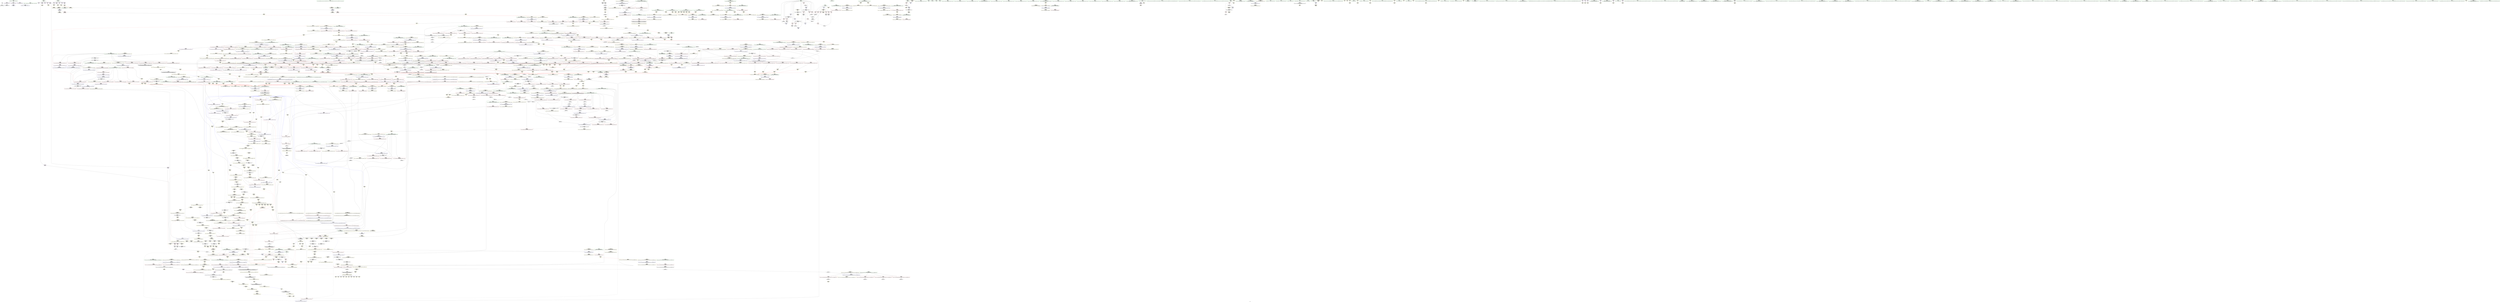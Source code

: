 digraph "SVFG" {
	label="SVFG";

	Node0x559c34e41520 [shape=record,color=grey,label="{NodeID: 0\nNullPtr}"];
	Node0x559c34e41520 -> Node0x559c34e91ee0[style=solid];
	Node0x559c34e41520 -> Node0x559c34eb1650[style=solid];
	Node0x559c34ea3110 [shape=record,color=yellow,style=double,label="{NodeID: 775\nAPARM(122)\nCS[]|{<s0>8}}"];
	Node0x559c34ea3110:s0 -> Node0x559c34ec95d0[style=solid,color=red];
	Node0x559c34ebb610 [shape=record,color=yellow,style=double,label="{NodeID: 1550\n22V_3 = CSCHI(MR_22V_2)\npts\{13 16 \}\nCS[]}"];
	Node0x559c34ebb610 -> Node0x559c34f11330[style=dashed];
	Node0x559c34e99d30 [shape=record,color=red,label="{NodeID: 443\n708\<--688\n\<--__holeIndex.addr\n_ZSt13__adjust_heapIPiliN9__gnu_cxx5__ops15_Iter_less_iterEEvT_T0_S5_T1_T2_\n}"];
	Node0x559c34e99d30 -> Node0x559c34eb49b0[style=solid];
	Node0x559c34f1a350 [shape=record,color=yellow,style=double,label="{NodeID: 1218\n47V_1 = ENCHI(MR_47V_0)\npts\{397 \}\nFun[_ZSt14__partial_sortIPiN9__gnu_cxx5__ops15_Iter_less_iterEEvT_S4_S4_T0_]}"];
	Node0x559c34f1a350 -> Node0x559c34eb2c70[style=dashed];
	Node0x559c34e8d760 [shape=record,color=green,label="{NodeID: 111\n599\<--600\n_ZSt13__adjust_heapIPiliN9__gnu_cxx5__ops15_Iter_less_iterEEvT_T0_S5_T1_T2_\<--_ZSt13__adjust_heapIPiliN9__gnu_cxx5__ops15_Iter_less_iterEEvT_T0_S5_T1_T2__field_insensitive\n}"];
	Node0x559c34ec43f0 [shape=record,color=yellow,style=double,label="{NodeID: 886\nAPARM(1088)\nCS[]|{<s0>69}}"];
	Node0x559c34ec43f0:s0 -> Node0x559c34ecaa10[style=solid,color=red];
	Node0x559c34eaf570 [shape=record,color=red,label="{NodeID: 554\n1174\<--1163\n\<--__last.addr\n_ZSt13move_backwardIPiS0_ET0_T_S2_S1_\n}"];
	Node0x559c34eaf570 -> Node0x559c34ec4b40[style=solid];
	Node0x559c34f20d70 [shape=record,color=yellow,style=double,label="{NodeID: 1329\n33V_1 = ENCHI(MR_33V_0)\npts\{280 \}\nFun[_ZSt16__introsort_loopIPilN9__gnu_cxx5__ops15_Iter_less_iterEEvT_S4_T0_T1_]}"];
	Node0x559c34f20d70 -> Node0x559c34eb25f0[style=dashed];
	Node0x559c34e925c0 [shape=record,color=black,label="{NodeID: 222\n137\<--136\nconv\<--\nmain\n}"];
	Node0x559c34e925c0 -> Node0x559c34ed0930[style=solid];
	Node0x559c34ec9c60 [shape=record,color=yellow,style=double,label="{NodeID: 997\nFPARM(873)\nFun[_ZNK9__gnu_cxx5__ops14_Iter_less_valclIPiiEEbT_RT0_]}"];
	Node0x559c34ec9c60 -> Node0x559c34eb5ac0[style=solid];
	Node0x559c34eb5030 [shape=record,color=blue,label="{NodeID: 665\n791\<--790\n__t.addr\<--__t\n_ZSt4moveIRN9__gnu_cxx5__ops15_Iter_less_iterEEONSt16remove_referenceIT_E4typeEOS5_\n}"];
	Node0x559c34eb5030 -> Node0x559c34eaad20[style=dashed];
	Node0x559c34eb5030 -> Node0x559c34f29470[style=dashed];
	Node0x559c34f28140 [shape=record,color=yellow,style=double,label="{NodeID: 1440\nRETMU(77V_2)\npts\{547 \}\nFun[_ZSt11__make_heapIPiN9__gnu_cxx5__ops15_Iter_less_iterEEvT_S4_RT0_]}"];
	Node0x559c34ea01b0 [shape=record,color=red,label="{NodeID: 333\n151\<--58\n\<--i\nmain\n}"];
	Node0x559c34ea01b0 -> Node0x559c34ed1e30[style=solid];
	Node0x559c34ed3930 [shape=record,color=grey,label="{NodeID: 1108\n829 = Binary(828, 530, )\n}"];
	Node0x559c34ed3930 -> Node0x559c34ed37b0[style=solid];
	Node0x559c34e89f80 [shape=record,color=green,label="{NodeID: 1\n7\<--1\n__dso_handle\<--dummyObj\nGlob }"];
	Node0x559c34ea31e0 [shape=record,color=yellow,style=double,label="{NodeID: 776\nAPARM(405)\nCS[]|{<s0>26}}"];
	Node0x559c34ea31e0:s0 -> Node0x559c34ec98a0[style=solid,color=red];
	Node0x559c34ebb770 [shape=record,color=yellow,style=double,label="{NodeID: 1551\n22V_3 = CSCHI(MR_22V_2)\npts\{13 16 \}\nCS[]}"];
	Node0x559c34ebb770 -> Node0x559c34f18c50[style=dashed];
	Node0x559c34e99e00 [shape=record,color=red,label="{NodeID: 444\n740\<--688\n\<--__holeIndex.addr\n_ZSt13__adjust_heapIPiliN9__gnu_cxx5__ops15_Iter_less_iterEEvT_T0_S5_T1_T2_\n}"];
	Node0x559c34f1a430 [shape=record,color=yellow,style=double,label="{NodeID: 1219\n49V_1 = ENCHI(MR_49V_0)\npts\{399 \}\nFun[_ZSt14__partial_sortIPiN9__gnu_cxx5__ops15_Iter_less_iterEEvT_S4_S4_T0_]}"];
	Node0x559c34f1a430 -> Node0x559c34eb2d40[style=dashed];
	Node0x559c34e8d860 [shape=record,color=green,label="{NodeID: 112\n614\<--615\nthis.addr\<--this.addr_field_insensitive\n_ZNK9__gnu_cxx5__ops15_Iter_less_iterclIPiS3_EEbT_T0_\n}"];
	Node0x559c34e8d860 -> Node0x559c34e989b0[style=solid];
	Node0x559c34e8d860 -> Node0x559c34eb3d80[style=solid];
	Node0x559c34ec44c0 [shape=record,color=yellow,style=double,label="{NodeID: 887\nAPARM(1089)\nCS[]|{<s0>69}}"];
	Node0x559c34ec44c0:s0 -> Node0x559c34ecacb0[style=solid,color=red];
	Node0x559c34eaf640 [shape=record,color=red,label="{NodeID: 555\n1176\<--1165\n\<--__result.addr\n_ZSt13move_backwardIPiS0_ET0_T_S2_S1_\n}"];
	Node0x559c34eaf640 -> Node0x559c34ec4db0[style=solid];
	Node0x559c34f20e50 [shape=record,color=yellow,style=double,label="{NodeID: 1330\n35V_1 = ENCHI(MR_35V_0)\npts\{284 \}\nFun[_ZSt16__introsort_loopIPilN9__gnu_cxx5__ops15_Iter_less_iterEEvT_S4_T0_T1_]}"];
	Node0x559c34f20e50 -> Node0x559c34f08230[style=dashed];
	Node0x559c34e92690 [shape=record,color=black,label="{NodeID: 223\n142\<--141\nidxprom23\<--sub22\nmain\n}"];
	Node0x559c34ec9d50 [shape=record,color=yellow,style=double,label="{NodeID: 998\nFPARM(874)\nFun[_ZNK9__gnu_cxx5__ops14_Iter_less_valclIPiiEEbT_RT0_]}"];
	Node0x559c34ec9d50 -> Node0x559c34eb5b90[style=solid];
	Node0x559c34eb5100 [shape=record,color=blue,label="{NodeID: 666\n800\<--797\nthis.addr\<--this\n_ZN9__gnu_cxx5__ops14_Iter_less_valC2ENS0_15_Iter_less_iterE\n}"];
	Node0x559c34eb5100 -> Node0x559c34eaadf0[style=dashed];
	Node0x559c34eb5100 -> Node0x559c34f29a10[style=dashed];
	Node0x559c34f28250 [shape=record,color=yellow,style=double,label="{NodeID: 1441\nRETMU(79V_2)\npts\{549 \}\nFun[_ZSt11__make_heapIPiN9__gnu_cxx5__ops15_Iter_less_iterEEvT_S4_RT0_]}"];
	Node0x559c34ea0280 [shape=record,color=red,label="{NodeID: 334\n159\<--60\n\<--ct\nmain\n}"];
	Node0x559c34ea0280 -> Node0x559c34ed1fb0[style=solid];
	Node0x559c34ed3ab0 [shape=record,color=grey,label="{NodeID: 1109\n581 = Binary(580, 254, )\n}"];
	Node0x559c34ed3ab0 -> Node0x559c34eb3b10[style=solid];
	Node0x559c34e8a010 [shape=record,color=green,label="{NodeID: 2\n9\<--1\n\<--dummyObj\nCan only get source location for instruction, argument, global var or function.}"];
	Node0x559c34ea32b0 [shape=record,color=yellow,style=double,label="{NodeID: 777\nAPARM(406)\nCS[]|{<s0>26}}"];
	Node0x559c34ea32b0:s0 -> Node0x559c34ec9990[style=solid,color=red];
	Node0x559c34ebb8d0 [shape=record,color=yellow,style=double,label="{NodeID: 1552\n22V_4 = CSCHI(MR_22V_2)\npts\{13 16 \}\nCS[]}"];
	Node0x559c34ebb8d0 -> Node0x559c34f2c140[style=dashed];
	Node0x559c34e99ed0 [shape=record,color=red,label="{NodeID: 445\n767\<--688\n\<--__holeIndex.addr\n_ZSt13__adjust_heapIPiliN9__gnu_cxx5__ops15_Iter_less_iterEEvT_T0_S5_T1_T2_\n}"];
	Node0x559c34f1a510 [shape=record,color=yellow,style=double,label="{NodeID: 1220\n22V_1 = ENCHI(MR_22V_0)\npts\{13 16 \}\nFun[_ZSt14__partial_sortIPiN9__gnu_cxx5__ops15_Iter_less_iterEEvT_S4_S4_T0_]}"];
	Node0x559c34f1a510 -> Node0x559c34f2b7a0[style=dashed];
	Node0x559c34e8d930 [shape=record,color=green,label="{NodeID: 113\n616\<--617\n__it1.addr\<--__it1.addr_field_insensitive\n_ZNK9__gnu_cxx5__ops15_Iter_less_iterclIPiS3_EEbT_T0_\n}"];
	Node0x559c34e8d930 -> Node0x559c34e98a80[style=solid];
	Node0x559c34e8d930 -> Node0x559c34eb3e50[style=solid];
	Node0x559c34ec4590 [shape=record,color=yellow,style=double,label="{NodeID: 888\nAPARM(1092)\nCS[]|{<s0>70}}"];
	Node0x559c34ec4590:s0 -> Node0x559c34ecc630[style=solid,color=red];
	Node0x559c34eaf710 [shape=record,color=red,label="{NodeID: 556\n1192\<--1185\n\<--__last.addr\n_ZSt25__unguarded_linear_insertIPiN9__gnu_cxx5__ops14_Val_less_iterEEvT_T0_\n}"];
	Node0x559c34eaf710 -> Node0x559c34ec4e80[style=solid];
	Node0x559c34f20f30 [shape=record,color=yellow,style=double,label="{NodeID: 1331\n22V_1 = ENCHI(MR_22V_0)\npts\{13 16 \}\nFun[_ZSt16__introsort_loopIPilN9__gnu_cxx5__ops15_Iter_less_iterEEvT_S4_T0_T1_]}"];
	Node0x559c34f20f30 -> Node0x559c34f08730[style=dashed];
	Node0x559c34e92760 [shape=record,color=black,label="{NodeID: 224\n145\<--144\nconv25\<--\nmain\n}"];
	Node0x559c34e92760 -> Node0x559c34ed0930[style=solid];
	Node0x559c34ec9e40 [shape=record,color=yellow,style=double,label="{NodeID: 999\nFPARM(1123)\nFun[_ZSt26__unguarded_insertion_sortIPiN9__gnu_cxx5__ops15_Iter_less_iterEEvT_S4_T0_]}"];
	Node0x559c34ec9e40 -> Node0x559c34eb6fe0[style=solid];
	Node0x559c34eb51d0 [shape=record,color=blue,label="{NodeID: 667\n811\<--806\n__first.addr\<--__first\n_ZSt11__push_heapIPiliN9__gnu_cxx5__ops14_Iter_less_valEEvT_T0_S5_T1_RT2_\n}"];
	Node0x559c34eb51d0 -> Node0x559c34eaaec0[style=dashed];
	Node0x559c34eb51d0 -> Node0x559c34eaaf90[style=dashed];
	Node0x559c34eb51d0 -> Node0x559c34eab060[style=dashed];
	Node0x559c34eb51d0 -> Node0x559c34eab130[style=dashed];
	Node0x559c34eb51d0 -> Node0x559c34f28cb0[style=dashed];
	Node0x559c34f28330 [shape=record,color=yellow,style=double,label="{NodeID: 1442\nRETMU(81V_2)\npts\{551 \}\nFun[_ZSt11__make_heapIPiN9__gnu_cxx5__ops15_Iter_less_iterEEvT_S4_RT0_]}"];
	Node0x559c34ea0350 [shape=record,color=red,label="{NodeID: 335\n147\<--62\n\<--ans\nmain\n}"];
	Node0x559c34ea0350 -> Node0x559c34ed0ab0[style=solid];
	Node0x559c34ecefd0 [shape=record,color=grey,label="{NodeID: 1110\n580 = Binary(579, 254, )\n}"];
	Node0x559c34ecefd0 -> Node0x559c34ed3ab0[style=solid];
	Node0x559c34e8a2c0 [shape=record,color=green,label="{NodeID: 3\n17\<--1\n.str\<--dummyObj\nGlob }"];
	Node0x559c34ea3380 [shape=record,color=yellow,style=double,label="{NodeID: 778\nAPARM(407)\nCS[]|{<s0>26}}"];
	Node0x559c34ea3380:s0 -> Node0x559c34ec9a80[style=solid,color=red];
	Node0x559c34ebba30 [shape=record,color=yellow,style=double,label="{NodeID: 1553\n22V_5 = CSCHI(MR_22V_4)\npts\{13 16 \}\nCS[]}"];
	Node0x559c34ebba30 -> Node0x559c34f08730[style=dashed];
	Node0x559c34e99fa0 [shape=record,color=red,label="{NodeID: 446\n781\<--688\n\<--__holeIndex.addr\n_ZSt13__adjust_heapIPiliN9__gnu_cxx5__ops15_Iter_less_iterEEvT_T0_S5_T1_T2_\n}"];
	Node0x559c34e99fa0 -> Node0x559c34eb8c50[style=solid];
	Node0x559c34f1a5f0 [shape=record,color=yellow,style=double,label="{NodeID: 1221\n202V_1 = ENCHI(MR_202V_0)\npts\{1162 \}\nFun[_ZSt13move_backwardIPiS0_ET0_T_S2_S1_]}"];
	Node0x559c34f1a5f0 -> Node0x559c34eb7320[style=dashed];
	Node0x559c34e8da00 [shape=record,color=green,label="{NodeID: 114\n618\<--619\n__it2.addr\<--__it2.addr_field_insensitive\n_ZNK9__gnu_cxx5__ops15_Iter_less_iterclIPiS3_EEbT_T0_\n}"];
	Node0x559c34e8da00 -> Node0x559c34e98b50[style=solid];
	Node0x559c34e8da00 -> Node0x559c34eb3f20[style=solid];
	Node0x559c34ec4660 [shape=record,color=yellow,style=double,label="{NodeID: 889\nAPARM(1096)\nCS[]|{<s0>71}}"];
	Node0x559c34ec4660:s0 -> Node0x559c34ec8dc0[style=solid,color=red];
	Node0x559c34eaf7e0 [shape=record,color=red,label="{NodeID: 557\n1196\<--1185\n\<--__last.addr\n_ZSt25__unguarded_linear_insertIPiN9__gnu_cxx5__ops14_Val_less_iterEEvT_T0_\n}"];
	Node0x559c34eaf7e0 -> Node0x559c34eb7730[style=solid];
	Node0x559c34f21010 [shape=record,color=yellow,style=double,label="{NodeID: 1332\n107V_1 = ENCHI(MR_107V_0)\npts\{644 \}\nFun[_ZSt10__pop_heapIPiN9__gnu_cxx5__ops15_Iter_less_iterEEvT_S4_S4_RT0_]}"];
	Node0x559c34f21010 -> Node0x559c34e99370[style=dashed];
	Node0x559c34f21010 -> Node0x559c34eb4330[style=dashed];
	Node0x559c34e92830 [shape=record,color=black,label="{NodeID: 225\n245\<--243\nsub.ptr.lhs.cast\<--\n_ZSt6__sortIPiN9__gnu_cxx5__ops15_Iter_less_iterEEvT_S4_T0_\n}"];
	Node0x559c34e92830 -> Node0x559c34ed2d30[style=solid];
	Node0x559c34ec9f30 [shape=record,color=yellow,style=double,label="{NodeID: 1000\nFPARM(1124)\nFun[_ZSt26__unguarded_insertion_sortIPiN9__gnu_cxx5__ops15_Iter_less_iterEEvT_S4_T0_]}"];
	Node0x559c34ec9f30 -> Node0x559c34eb70b0[style=solid];
	Node0x559c34eb52a0 [shape=record,color=blue,label="{NodeID: 668\n813\<--807\n__holeIndex.addr\<--__holeIndex\n_ZSt11__push_heapIPiliN9__gnu_cxx5__ops14_Iter_less_valEEvT_T0_S5_T1_RT2_\n}"];
	Node0x559c34eb52a0 -> Node0x559c34eab200[style=dashed];
	Node0x559c34eb52a0 -> Node0x559c34f16950[style=dashed];
	Node0x559c34f28410 [shape=record,color=yellow,style=double,label="{NodeID: 1443\nRETMU(83V_2)\npts\{553 \}\nFun[_ZSt11__make_heapIPiN9__gnu_cxx5__ops15_Iter_less_iterEEvT_S4_RT0_]}"];
	Node0x559c34ea0420 [shape=record,color=red,label="{NodeID: 336\n167\<--62\n\<--ans\nmain\n}"];
	Node0x559c34ea0420 -> Node0x559c34eb9bc0[style=solid];
	Node0x559c34ea6b30 [shape=record,color=grey,label="{NodeID: 1111\n577 = Binary(576, 249, )\n}"];
	Node0x559c34ea6b30 -> Node0x559c34eb3a40[style=solid];
	Node0x559c34e8a350 [shape=record,color=green,label="{NodeID: 4\n19\<--1\n_ZSt4cout\<--dummyObj\nGlob }"];
	Node0x559c34ea3450 [shape=record,color=yellow,style=double,label="{NodeID: 779\nAPARM(411)\nCS[]|{<s0>27}}"];
	Node0x559c34ea3450:s0 -> Node0x559c34ec8460[style=solid,color=red];
	Node0x559c34ebbb90 [shape=record,color=yellow,style=double,label="{NodeID: 1554\n22V_2 = CSCHI(MR_22V_1)\npts\{13 16 \}\nCS[]}"];
	Node0x559c34ebbb90 -> Node0x559c34f2c400[style=dashed];
	Node0x559c34e9a070 [shape=record,color=red,label="{NodeID: 447\n712\<--690\n\<--__len.addr\n_ZSt13__adjust_heapIPiliN9__gnu_cxx5__ops15_Iter_less_iterEEvT_T0_S5_T1_T2_\n}"];
	Node0x559c34e9a070 -> Node0x559c34ed13b0[style=solid];
	Node0x559c34f1a700 [shape=record,color=yellow,style=double,label="{NodeID: 1222\n204V_1 = ENCHI(MR_204V_0)\npts\{1164 \}\nFun[_ZSt13move_backwardIPiS0_ET0_T_S2_S1_]}"];
	Node0x559c34f1a700 -> Node0x559c34eb73f0[style=dashed];
	Node0x559c34e92c70 [shape=record,color=green,label="{NodeID: 115\n635\<--636\n__first.addr\<--__first.addr_field_insensitive\n_ZSt10__pop_heapIPiN9__gnu_cxx5__ops15_Iter_less_iterEEvT_S4_S4_RT0_\n}"];
	Node0x559c34e92c70 -> Node0x559c34e98dc0[style=solid];
	Node0x559c34e92c70 -> Node0x559c34e98e90[style=solid];
	Node0x559c34e92c70 -> Node0x559c34e98f60[style=solid];
	Node0x559c34e92c70 -> Node0x559c34eb3ff0[style=solid];
	Node0x559c34ec4730 [shape=record,color=yellow,style=double,label="{NodeID: 890\nAPARM(1097)\nCS[]|{<s0>71}}"];
	Node0x559c34ec4730:s0 -> Node0x559c34ec8eb0[style=solid,color=red];
	Node0x559c34eaf8b0 [shape=record,color=red,label="{NodeID: 558\n1210\<--1185\n\<--__last.addr\n_ZSt25__unguarded_linear_insertIPiN9__gnu_cxx5__ops14_Val_less_iterEEvT_T0_\n}"];
	Node0x559c34eaf8b0 -> Node0x559c34eb78d0[style=solid];
	Node0x559c34f21120 [shape=record,color=yellow,style=double,label="{NodeID: 1333\n22V_1 = ENCHI(MR_22V_0)\npts\{13 16 \}\nFun[_ZSt10__pop_heapIPiN9__gnu_cxx5__ops15_Iter_less_iterEEvT_S4_S4_RT0_]}"];
	Node0x559c34f21120 -> Node0x559c34e99370[style=dashed];
	Node0x559c34f21120 -> Node0x559c34e99440[style=dashed];
	Node0x559c34f21120 -> Node0x559c34eb4400[style=dashed];
	Node0x559c34e92900 [shape=record,color=black,label="{NodeID: 226\n246\<--244\nsub.ptr.rhs.cast\<--\n_ZSt6__sortIPiN9__gnu_cxx5__ops15_Iter_less_iterEEvT_S4_T0_\n}"];
	Node0x559c34e92900 -> Node0x559c34ed2d30[style=solid];
	Node0x559c34eca020 [shape=record,color=yellow,style=double,label="{NodeID: 1001\nFPARM(1230)\nFun[_ZSt23__copy_move_backward_a2ILb1EPiS0_ET1_T0_S2_S1_]}"];
	Node0x559c34eca020 -> Node0x559c34eb7c10[style=solid];
	Node0x559c34eb5370 [shape=record,color=blue,label="{NodeID: 669\n815\<--808\n__topIndex.addr\<--__topIndex\n_ZSt11__push_heapIPiliN9__gnu_cxx5__ops14_Iter_less_valEEvT_T0_S5_T1_RT2_\n}"];
	Node0x559c34eb5370 -> Node0x559c34eab610[style=dashed];
	Node0x559c34eb5370 -> Node0x559c34f28ea0[style=dashed];
	Node0x559c34f284f0 [shape=record,color=yellow,style=double,label="{NodeID: 1444\nRETMU(85V_2)\npts\{555 \}\nFun[_ZSt11__make_heapIPiN9__gnu_cxx5__ops15_Iter_less_iterEEvT_S4_RT0_]}"];
	Node0x559c34ea04f0 [shape=record,color=red,label="{NodeID: 337\n136\<--135\n\<--arrayidx\nmain\n}"];
	Node0x559c34ea04f0 -> Node0x559c34e925c0[style=solid];
	Node0x559c34ea6cb0 [shape=record,color=grey,label="{NodeID: 1112\n576 = Binary(574, 575, )\n}"];
	Node0x559c34ea6cb0 -> Node0x559c34ea6b30[style=solid];
	Node0x559c34e8a3e0 [shape=record,color=green,label="{NodeID: 5\n20\<--1\n.str.1\<--dummyObj\nGlob }"];
	Node0x559c34ea3520 [shape=record,color=yellow,style=double,label="{NodeID: 780\nAPARM(412)\nCS[]|{<s0>27}}"];
	Node0x559c34ea3520:s0 -> Node0x559c34ec8550[style=solid,color=red];
	Node0x559c34ebbcf0 [shape=record,color=yellow,style=double,label="{NodeID: 1555\n22V_3 = CSCHI(MR_22V_2)\npts\{13 16 \}\nCS[]}"];
	Node0x559c34ebbcf0 -> Node0x559c34f18750[style=dashed];
	Node0x559c34e9a140 [shape=record,color=red,label="{NodeID: 448\n746\<--690\n\<--__len.addr\n_ZSt13__adjust_heapIPiliN9__gnu_cxx5__ops15_Iter_less_iterEEvT_T0_S5_T1_T2_\n}"];
	Node0x559c34e9a140 -> Node0x559c34ed3330[style=solid];
	Node0x559c34f1a7e0 [shape=record,color=yellow,style=double,label="{NodeID: 1223\n206V_1 = ENCHI(MR_206V_0)\npts\{1166 \}\nFun[_ZSt13move_backwardIPiS0_ET0_T_S2_S1_]}"];
	Node0x559c34f1a7e0 -> Node0x559c34eb74c0[style=dashed];
	Node0x559c34e92d40 [shape=record,color=green,label="{NodeID: 116\n637\<--638\n__last.addr\<--__last.addr_field_insensitive\n_ZSt10__pop_heapIPiN9__gnu_cxx5__ops15_Iter_less_iterEEvT_S4_S4_RT0_\n}"];
	Node0x559c34e92d40 -> Node0x559c34e99030[style=solid];
	Node0x559c34e92d40 -> Node0x559c34eb40c0[style=solid];
	Node0x559c34ec4800 [shape=record,color=yellow,style=double,label="{NodeID: 891\nAPARM(1099)\nCS[]|{<s0>71}}"];
	Node0x559c34ec4800:s0 -> Node0x559c34ec8fa0[style=solid,color=red];
	Node0x559c34eaf980 [shape=record,color=red,label="{NodeID: 559\n1220\<--1185\n\<--__last.addr\n_ZSt25__unguarded_linear_insertIPiN9__gnu_cxx5__ops14_Val_less_iterEEvT_T0_\n}"];
	Node0x559c34eaf980 -> Node0x559c34eb7b40[style=solid];
	Node0x559c34f21200 [shape=record,color=yellow,style=double,label="{NodeID: 1334\n110V_1 = ENCHI(MR_110V_0)\npts\{557 693 818 1034 1066 1188 \}\nFun[_ZSt10__pop_heapIPiN9__gnu_cxx5__ops15_Iter_less_iterEEvT_S4_S4_RT0_]}"];
	Node0x559c34f21200 -> Node0x559c34e99370[style=dashed];
	Node0x559c34f21200 -> Node0x559c34e99440[style=dashed];
	Node0x559c34f21200 -> Node0x559c34e99510[style=dashed];
	Node0x559c34f21200 -> Node0x559c34f2a1a0[style=dashed];
	Node0x559c34e929d0 [shape=record,color=black,label="{NodeID: 227\n295\<--293\nsub.ptr.lhs.cast\<--\n_ZSt16__introsort_loopIPilN9__gnu_cxx5__ops15_Iter_less_iterEEvT_S4_T0_T1_\n}"];
	Node0x559c34e929d0 -> Node0x559c34ea78b0[style=solid];
	Node0x559c34eca110 [shape=record,color=yellow,style=double,label="{NodeID: 1002\nFPARM(1231)\nFun[_ZSt23__copy_move_backward_a2ILb1EPiS0_ET1_T0_S2_S1_]}"];
	Node0x559c34eca110 -> Node0x559c34eb7ce0[style=solid];
	Node0x559c34eb5440 [shape=record,color=blue,label="{NodeID: 670\n817\<--809\n__value.addr\<--__value\n_ZSt11__push_heapIPiliN9__gnu_cxx5__ops14_Iter_less_valEEvT_T0_S5_T1_RT2_\n}"];
	Node0x559c34eb5440 -> Node0x559c34eaba20[style=dashed];
	Node0x559c34eb5440 -> Node0x559c34eabaf0[style=dashed];
	Node0x559c34eb5440 -> Node0x559c34f28f80[style=dashed];
	Node0x559c34eb5440 -> Node0x559c34f2d740[style=dashed];
	Node0x559c34f285d0 [shape=record,color=yellow,style=double,label="{NodeID: 1445\nRETMU(87V_2)\npts\{557 \}\nFun[_ZSt11__make_heapIPiN9__gnu_cxx5__ops15_Iter_less_iterEEvT_S4_RT0_]}"];
	Node0x559c34ea05c0 [shape=record,color=red,label="{NodeID: 338\n144\<--143\n\<--arrayidx24\nmain\n}"];
	Node0x559c34ea05c0 -> Node0x559c34e92760[style=solid];
	Node0x559c34ea6e30 [shape=record,color=grey,label="{NodeID: 1113\n666 = Binary(665, 249, )\n}"];
	Node0x559c34ea6e30 -> Node0x559c34ea2ea0[style=solid];
	Node0x559c34e8a470 [shape=record,color=green,label="{NodeID: 6\n22\<--1\n.str.2\<--dummyObj\nGlob }"];
	Node0x559c34ea35f0 [shape=record,color=yellow,style=double,label="{NodeID: 781\nAPARM(392)\nCS[]|{<s0>27}}"];
	Node0x559c34ea35f0:s0 -> Node0x559c34ec8640[style=solid,color=red];
	Node0x559c34ebbe50 [shape=record,color=yellow,style=double,label="{NodeID: 1556\n22V_5 = CSCHI(MR_22V_1)\npts\{13 16 \}\nCS[]}"];
	Node0x559c34ebbe50 -> Node0x559c34f18750[style=dashed];
	Node0x559c34e9a210 [shape=record,color=red,label="{NodeID: 449\n751\<--690\n\<--__len.addr\n_ZSt13__adjust_heapIPiliN9__gnu_cxx5__ops15_Iter_less_iterEEvT_T0_S5_T1_T2_\n}"];
	Node0x559c34e9a210 -> Node0x559c34ed3030[style=solid];
	Node0x559c34f1a8c0 [shape=record,color=yellow,style=double,label="{NodeID: 1224\n22V_1 = ENCHI(MR_22V_0)\npts\{13 16 \}\nFun[_ZSt13move_backwardIPiS0_ET0_T_S2_S1_]}"];
	Node0x559c34f1a8c0 -> Node0x559c34f2ecc0[style=dashed];
	Node0x559c34e92e10 [shape=record,color=green,label="{NodeID: 117\n639\<--640\n__result.addr\<--__result.addr_field_insensitive\n_ZSt10__pop_heapIPiN9__gnu_cxx5__ops15_Iter_less_iterEEvT_S4_S4_RT0_\n}"];
	Node0x559c34e92e10 -> Node0x559c34e99100[style=solid];
	Node0x559c34e92e10 -> Node0x559c34e991d0[style=solid];
	Node0x559c34e92e10 -> Node0x559c34eb4190[style=solid];
	Node0x559c34ec48d0 [shape=record,color=yellow,style=double,label="{NodeID: 892\nAPARM(1065)\nCS[]|{<s0>72}}"];
	Node0x559c34ec48d0:s0 -> Node0x559c34ecc630[style=solid,color=red];
	Node0x559c34eafa50 [shape=record,color=red,label="{NodeID: 560\n1198\<--1189\n\<--__next\n_ZSt25__unguarded_linear_insertIPiN9__gnu_cxx5__ops14_Val_less_iterEEvT_T0_\n}"];
	Node0x559c34eafa50 -> Node0x559c34e9e200[style=solid];
	Node0x559c34f213a0 [shape=record,color=yellow,style=double,label="{NodeID: 1335\n99V_1 = ENCHI(MR_99V_0)\npts\{636 \}\nFun[_ZSt10__pop_heapIPiN9__gnu_cxx5__ops15_Iter_less_iterEEvT_S4_S4_RT0_]}"];
	Node0x559c34f213a0 -> Node0x559c34eb3ff0[style=dashed];
	Node0x559c34e92aa0 [shape=record,color=black,label="{NodeID: 228\n296\<--294\nsub.ptr.rhs.cast\<--\n_ZSt16__introsort_loopIPilN9__gnu_cxx5__ops15_Iter_less_iterEEvT_S4_T0_T1_\n}"];
	Node0x559c34e92aa0 -> Node0x559c34ea78b0[style=solid];
	Node0x559c34eca200 [shape=record,color=yellow,style=double,label="{NodeID: 1003\nFPARM(1232)\nFun[_ZSt23__copy_move_backward_a2ILb1EPiS0_ET1_T0_S2_S1_]}"];
	Node0x559c34eca200 -> Node0x559c34eb7db0[style=solid];
	Node0x559c34eb5510 [shape=record,color=blue,label="{NodeID: 671\n819\<--810\n__comp.addr\<--__comp\n_ZSt11__push_heapIPiliN9__gnu_cxx5__ops14_Iter_less_valEEvT_T0_S5_T1_RT2_\n}"];
	Node0x559c34eb5510 -> Node0x559c34eab6e0[style=dashed];
	Node0x559c34eb5510 -> Node0x559c34f29060[style=dashed];
	Node0x559c34f286b0 [shape=record,color=yellow,style=double,label="{NodeID: 1446\nRETMU(22V_2)\npts\{13 16 \}\nFun[_ZSt11__make_heapIPiN9__gnu_cxx5__ops15_Iter_less_iterEEvT_S4_RT0_]|{<s0>30}}"];
	Node0x559c34f286b0:s0 -> Node0x559c34ebc270[style=dashed,color=blue];
	Node0x559c34ea0690 [shape=record,color=red,label="{NodeID: 339\n199\<--189\n\<--__first.addr\n_ZSt4sortIPiEvT_S1_\n}"];
	Node0x559c34ea0690 -> Node0x559c34ea36c0[style=solid];
	Node0x559c34ea6fb0 [shape=record,color=grey,label="{NodeID: 1114\n665 = Binary(663, 664, )\n}"];
	Node0x559c34ea6fb0 -> Node0x559c34ea6e30[style=solid];
	Node0x559c34e8acb0 [shape=record,color=green,label="{NodeID: 7\n25\<--1\n\<--dummyObj\nCan only get source location for instruction, argument, global var or function.}"];
	Node0x559c34ea36c0 [shape=record,color=yellow,style=double,label="{NodeID: 782\nAPARM(199)\nCS[]|{<s0>15}}"];
	Node0x559c34ea36c0:s0 -> Node0x559c34eca2f0[style=solid,color=red];
	Node0x559c34ebbfb0 [shape=record,color=yellow,style=double,label="{NodeID: 1557\n22V_2 = CSCHI(MR_22V_1)\npts\{13 16 \}\nCS[]}"];
	Node0x559c34ebbfb0 -> Node0x559c34f17350[style=dashed];
	Node0x559c34e9a2e0 [shape=record,color=red,label="{NodeID: 450\n782\<--694\n\<--__topIndex\n_ZSt13__adjust_heapIPiliN9__gnu_cxx5__ops15_Iter_less_iterEEvT_T0_S5_T1_T2_\n}"];
	Node0x559c34e9a2e0 -> Node0x559c34eb8d20[style=solid];
	Node0x559c34f1a9a0 [shape=record,color=yellow,style=double,label="{NodeID: 1225\n22V_1 = ENCHI(MR_22V_0)\npts\{13 16 \}\nFun[_ZSt25__unguarded_linear_insertIPiN9__gnu_cxx5__ops14_Val_less_iterEEvT_T0_]}"];
	Node0x559c34f1a9a0 -> Node0x559c34eafe60[style=dashed];
	Node0x559c34f1a9a0 -> Node0x559c34f0f530[style=dashed];
	Node0x559c34e92ee0 [shape=record,color=green,label="{NodeID: 118\n641\<--642\n__comp.addr\<--__comp.addr_field_insensitive\n_ZSt10__pop_heapIPiN9__gnu_cxx5__ops15_Iter_less_iterEEvT_S4_S4_RT0_\n}"];
	Node0x559c34e92ee0 -> Node0x559c34e992a0[style=solid];
	Node0x559c34e92ee0 -> Node0x559c34eb4260[style=solid];
	Node0x559c34ec49a0 [shape=record,color=yellow,style=double,label="{NodeID: 893\nAPARM(1108)\nCS[]|{<s0>74}}"];
	Node0x559c34ec49a0:s0 -> Node0x559c34ec90c0[style=solid,color=red];
	Node0x559c34eafb20 [shape=record,color=red,label="{NodeID: 561\n1202\<--1189\n\<--__next\n_ZSt25__unguarded_linear_insertIPiN9__gnu_cxx5__ops14_Val_less_iterEEvT_T0_\n}"];
	Node0x559c34eafb20 -> Node0x559c34ec50f0[style=solid];
	Node0x559c34f21480 [shape=record,color=yellow,style=double,label="{NodeID: 1336\n101V_1 = ENCHI(MR_101V_0)\npts\{638 \}\nFun[_ZSt10__pop_heapIPiN9__gnu_cxx5__ops15_Iter_less_iterEEvT_S4_S4_RT0_]}"];
	Node0x559c34f21480 -> Node0x559c34eb40c0[style=dashed];
	Node0x559c34e92b70 [shape=record,color=black,label="{NodeID: 229\n340\<--336\ncast\<--\n_ZSt4__lgl\n}"];
	Node0x559c34eca2f0 [shape=record,color=yellow,style=double,label="{NodeID: 1004\nFPARM(223)\nFun[_ZSt6__sortIPiN9__gnu_cxx5__ops15_Iter_less_iterEEvT_S4_T0_]}"];
	Node0x559c34eca2f0 -> Node0x559c34eb22b0[style=solid];
	Node0x559c34eb55e0 [shape=record,color=blue,label="{NodeID: 672\n821\<--830\n__parent\<--div\n_ZSt11__push_heapIPiliN9__gnu_cxx5__ops14_Iter_less_valEEvT_T0_S5_T1_RT2_\n}"];
	Node0x559c34eb55e0 -> Node0x559c34f05130[style=dashed];
	Node0x559c34f28790 [shape=record,color=yellow,style=double,label="{NodeID: 1447\nRETMU(90V_1)\npts\{644 693 818 1034 1066 1188 \}\nFun[_ZSt11__make_heapIPiN9__gnu_cxx5__ops15_Iter_less_iterEEvT_S4_RT0_]}"];
	Node0x559c34ea0760 [shape=record,color=red,label="{NodeID: 340\n200\<--191\n\<--__last.addr\n_ZSt4sortIPiEvT_S1_\n}"];
	Node0x559c34ea0760 -> Node0x559c34ea3790[style=solid];
	Node0x559c34ea7130 [shape=record,color=grey,label="{NodeID: 1115\n528 = Binary(527, 249, )\n}"];
	Node0x559c34ea7130 -> Node0x559c34ea96b0[style=solid];
	Node0x559c34e8ad40 [shape=record,color=green,label="{NodeID: 8\n91\<--1\n\<--dummyObj\nCan only get source location for instruction, argument, global var or function.}"];
	Node0x559c34ea3790 [shape=record,color=yellow,style=double,label="{NodeID: 783\nAPARM(200)\nCS[]|{<s0>15}}"];
	Node0x559c34ea3790:s0 -> Node0x559c34eca3e0[style=solid,color=red];
	Node0x559c34ebc110 [shape=record,color=yellow,style=double,label="{NodeID: 1558\n22V_3 = CSCHI(MR_22V_2)\npts\{13 16 \}\nCS[]}"];
	Node0x559c34ebc110 -> Node0x559c34f2ae20[style=dashed];
	Node0x559c34e9a3b0 [shape=record,color=red,label="{NodeID: 451\n711\<--696\n\<--__secondChild\n_ZSt13__adjust_heapIPiliN9__gnu_cxx5__ops15_Iter_less_iterEEvT_T0_S5_T1_T2_\n}"];
	Node0x559c34e9a3b0 -> Node0x559c34ea8630[style=solid];
	Node0x559c34f1aab0 [shape=record,color=yellow,style=double,label="{NodeID: 1226\n216V_1 = ENCHI(MR_216V_0)\npts\{557 644 693 818 1034 1066 \}\nFun[_ZSt25__unguarded_linear_insertIPiN9__gnu_cxx5__ops14_Val_less_iterEEvT_T0_]}"];
	Node0x559c34f1aab0 -> Node0x559c34eafe60[style=dashed];
	Node0x559c34f1aab0 -> Node0x559c34eaff30[style=dashed];
	Node0x559c34f1aab0 -> Node0x559c34eb0000[style=dashed];
	Node0x559c34f1aab0 -> Node0x559c34f23a20[style=dashed];
	Node0x559c34e92fb0 [shape=record,color=green,label="{NodeID: 119\n643\<--644\n__value\<--__value_field_insensitive\n_ZSt10__pop_heapIPiN9__gnu_cxx5__ops15_Iter_less_iterEEvT_S4_S4_RT0_\n}"];
	Node0x559c34e92fb0 -> Node0x559c34eb4330[style=solid];
	Node0x559c34e92fb0 -> Node0x559c34ea2c30[style=solid];
	Node0x559c34ec4a70 [shape=record,color=yellow,style=double,label="{NodeID: 894\nAPARM(1170)\nCS[]|{<s0>77}}"];
	Node0x559c34ec4a70:s0 -> Node0x559c34ecb8b0[style=solid,color=red];
	Node0x559c34eafbf0 [shape=record,color=red,label="{NodeID: 562\n1207\<--1189\n\<--__next\n_ZSt25__unguarded_linear_insertIPiN9__gnu_cxx5__ops14_Val_less_iterEEvT_T0_\n}"];
	Node0x559c34eafbf0 -> Node0x559c34ec51c0[style=solid];
	Node0x559c34f21560 [shape=record,color=yellow,style=double,label="{NodeID: 1337\n103V_1 = ENCHI(MR_103V_0)\npts\{640 \}\nFun[_ZSt10__pop_heapIPiN9__gnu_cxx5__ops15_Iter_less_iterEEvT_S4_S4_RT0_]}"];
	Node0x559c34f21560 -> Node0x559c34eb4190[style=dashed];
	Node0x559c34e9ada0 [shape=record,color=black,label="{NodeID: 230\n341\<--336\nconv\<--\n_ZSt4__lgl\n}"];
	Node0x559c34e9ada0 -> Node0x559c34ed07b0[style=solid];
	Node0x559c34eca3e0 [shape=record,color=yellow,style=double,label="{NodeID: 1005\nFPARM(224)\nFun[_ZSt6__sortIPiN9__gnu_cxx5__ops15_Iter_less_iterEEvT_S4_T0_]}"];
	Node0x559c34eca3e0 -> Node0x559c34eb2380[style=solid];
	Node0x559c34eb56b0 [shape=record,color=blue,label="{NodeID: 673\n855\<--852\nadd.ptr3\<--\n_ZSt11__push_heapIPiliN9__gnu_cxx5__ops14_Iter_less_valEEvT_T0_S5_T1_RT2_\n}"];
	Node0x559c34eb56b0 -> Node0x559c34f16e50[style=dashed];
	Node0x559c34f28900 [shape=record,color=yellow,style=double,label="{NodeID: 1448\nRETMU(163V_4)\npts\{968 \}\nFun[_ZSt21__unguarded_partitionIPiN9__gnu_cxx5__ops15_Iter_less_iterEET_S4_S4_S4_T0_]}"];
	Node0x559c34ea0830 [shape=record,color=red,label="{NodeID: 341\n237\<--227\n\<--__first.addr\n_ZSt6__sortIPiN9__gnu_cxx5__ops15_Iter_less_iterEEvT_S4_T0_\n}"];
	Node0x559c34ea0830 -> Node0x559c34ea8db0[style=solid];
	Node0x559c34ea72b0 [shape=record,color=grey,label="{NodeID: 1116\n527 = Binary(525, 526, )\n}"];
	Node0x559c34ea72b0 -> Node0x559c34ea7130[style=solid];
	Node0x559c34e8add0 [shape=record,color=green,label="{NodeID: 9\n126\<--1\n\<--dummyObj\nCan only get source location for instruction, argument, global var or function.}"];
	Node0x559c34ea3860 [shape=record,color=yellow,style=double,label="{NodeID: 784\nAPARM(248)\nCS[]|{<s0>16}}"];
	Node0x559c34ea3860:s0 -> Node0x559c34eca4d0[style=solid,color=red];
	Node0x559c34ebc270 [shape=record,color=yellow,style=double,label="{NodeID: 1559\n22V_2 = CSCHI(MR_22V_1)\npts\{13 16 \}\nCS[]}"];
	Node0x559c34ebc270 -> Node0x559c34f03b10[style=dashed];
	Node0x559c34e9a480 [shape=record,color=red,label="{NodeID: 452\n717\<--696\n\<--__secondChild\n_ZSt13__adjust_heapIPiliN9__gnu_cxx5__ops15_Iter_less_iterEEvT_T0_S5_T1_T2_\n}"];
	Node0x559c34e9a480 -> Node0x559c34ed16b0[style=solid];
	Node0x559c34f1ac20 [shape=record,color=yellow,style=double,label="{NodeID: 1227\n209V_1 = ENCHI(MR_209V_0)\npts\{1186 \}\nFun[_ZSt25__unguarded_linear_insertIPiN9__gnu_cxx5__ops14_Val_less_iterEEvT_T0_]}"];
	Node0x559c34f1ac20 -> Node0x559c34eb7590[style=dashed];
	Node0x559c34e93080 [shape=record,color=green,label="{NodeID: 120\n645\<--646\nagg.tmp\<--agg.tmp_field_insensitive\n_ZSt10__pop_heapIPiN9__gnu_cxx5__ops15_Iter_less_iterEEvT_S4_S4_RT0_\n}"];
	Node0x559c34ec4b40 [shape=record,color=yellow,style=double,label="{NodeID: 895\nAPARM(1174)\nCS[]|{<s0>78}}"];
	Node0x559c34ec4b40:s0 -> Node0x559c34ecb8b0[style=solid,color=red];
	Node0x559c34eafcc0 [shape=record,color=red,label="{NodeID: 563\n1212\<--1189\n\<--__next\n_ZSt25__unguarded_linear_insertIPiN9__gnu_cxx5__ops14_Val_less_iterEEvT_T0_\n}"];
	Node0x559c34eafcc0 -> Node0x559c34eb79a0[style=solid];
	Node0x559c34f21640 [shape=record,color=yellow,style=double,label="{NodeID: 1338\n105V_1 = ENCHI(MR_105V_0)\npts\{642 \}\nFun[_ZSt10__pop_heapIPiN9__gnu_cxx5__ops15_Iter_less_iterEEvT_S4_S4_RT0_]}"];
	Node0x559c34f21640 -> Node0x559c34eb4260[style=dashed];
	Node0x559c34e9ae70 [shape=record,color=black,label="{NodeID: 231\n330\<--342\n_ZSt4__lgl_ret\<--sub\n_ZSt4__lgl\n}"];
	Node0x559c34e9ae70 -> Node0x559c34ece850[style=solid];
	Node0x559c34eca4d0 [shape=record,color=yellow,style=double,label="{NodeID: 1006\nFPARM(331)\nFun[_ZSt4__lgl]}"];
	Node0x559c34eca4d0 -> Node0x559c34eb2930[style=solid];
	Node0x559c34eb5780 [shape=record,color=blue,label="{NodeID: 674\n813\<--857\n__holeIndex.addr\<--\n_ZSt11__push_heapIPiliN9__gnu_cxx5__ops14_Iter_less_valEEvT_T0_S5_T1_RT2_\n}"];
	Node0x559c34eb5780 -> Node0x559c34eab470[style=dashed];
	Node0x559c34eb5780 -> Node0x559c34f16950[style=dashed];
	Node0x559c34f28a10 [shape=record,color=yellow,style=double,label="{NodeID: 1449\nRETMU(165V_5)\npts\{970 \}\nFun[_ZSt21__unguarded_partitionIPiN9__gnu_cxx5__ops15_Iter_less_iterEET_S4_S4_S4_T0_]}"];
	Node0x559c34ea0900 [shape=record,color=red,label="{NodeID: 342\n241\<--227\n\<--__first.addr\n_ZSt6__sortIPiN9__gnu_cxx5__ops15_Iter_less_iterEEvT_S4_T0_\n}"];
	Node0x559c34ea0900 -> Node0x559c34ea3930[style=solid];
	Node0x559c34ea7430 [shape=record,color=grey,label="{NodeID: 1117\n313 = Binary(312, 314, )\n}"];
	Node0x559c34ea7430 -> Node0x559c34eb26c0[style=solid];
	Node0x559c34e8ae60 [shape=record,color=green,label="{NodeID: 10\n179\<--1\n\<--dummyObj\nCan only get source location for instruction, argument, global var or function.}"];
	Node0x559c34ea3930 [shape=record,color=yellow,style=double,label="{NodeID: 785\nAPARM(241)\nCS[]|{<s0>17}}"];
	Node0x559c34ea3930:s0 -> Node0x559c34ecd830[style=solid,color=red];
	Node0x559c34ebc3d0 [shape=record,color=yellow,style=double,label="{NodeID: 1560\n22V_4 = CSCHI(MR_22V_3)\npts\{13 16 \}\nCS[]}"];
	Node0x559c34ebc3d0 -> Node0x559c34f0c830[style=dashed];
	Node0x559c34e9a550 [shape=record,color=red,label="{NodeID: 453\n722\<--696\n\<--__secondChild\n_ZSt13__adjust_heapIPiliN9__gnu_cxx5__ops15_Iter_less_iterEEvT_T0_S5_T1_T2_\n}"];
	Node0x559c34f1ad00 [shape=record,color=yellow,style=double,label="{NodeID: 1228\n211V_1 = ENCHI(MR_211V_0)\npts\{1188 \}\nFun[_ZSt25__unguarded_linear_insertIPiN9__gnu_cxx5__ops14_Val_less_iterEEvT_T0_]}"];
	Node0x559c34f1ad00 -> Node0x559c34eafe60[style=dashed];
	Node0x559c34f1ad00 -> Node0x559c34eb7660[style=dashed];
	Node0x559c34e93150 [shape=record,color=green,label="{NodeID: 121\n674\<--675\n__t.addr\<--__t.addr_field_insensitive\n_ZSt4moveIRiEONSt16remove_referenceIT_E4typeEOS2_\n}"];
	Node0x559c34e93150 -> Node0x559c34e995e0[style=solid];
	Node0x559c34e93150 -> Node0x559c34eb44d0[style=solid];
	Node0x559c34ec4c10 [shape=record,color=yellow,style=double,label="{NodeID: 896\nAPARM(1171)\nCS[]|{<s0>79}}"];
	Node0x559c34ec4c10:s0 -> Node0x559c34eca020[style=solid,color=red];
	Node0x559c34eafd90 [shape=record,color=red,label="{NodeID: 564\n1214\<--1189\n\<--__next\n_ZSt25__unguarded_linear_insertIPiN9__gnu_cxx5__ops14_Val_less_iterEEvT_T0_\n}"];
	Node0x559c34eafd90 -> Node0x559c34e9e2d0[style=solid];
	Node0x559c34f21720 [shape=record,color=yellow,style=double,label="{NodeID: 1339\n238V_1 = ENCHI(MR_238V_0)\npts\{1297 \}\nFun[_ZNSt20__copy_move_backwardILb1ELb1ESt26random_access_iterator_tagE13__copy_move_bIiEEPT_PKS3_S6_S4_]}"];
	Node0x559c34f21720 -> Node0x559c34eb8360[style=dashed];
	Node0x559c34e9af40 [shape=record,color=black,label="{NodeID: 232\n364\<--362\nsub.ptr.lhs.cast\<--\n_ZSt22__final_insertion_sortIPiN9__gnu_cxx5__ops15_Iter_less_iterEEvT_S4_T0_\n}"];
	Node0x559c34e9af40 -> Node0x559c34ecfd30[style=solid];
	Node0x559c34eca770 [shape=record,color=yellow,style=double,label="{NodeID: 1007\nFPARM(611)\nFun[_ZNK9__gnu_cxx5__ops15_Iter_less_iterclIPiS3_EEbT_T0_]}"];
	Node0x559c34eca770 -> Node0x559c34eb3d80[style=solid];
	Node0x559c34eb5850 [shape=record,color=blue,label="{NodeID: 675\n821\<--861\n__parent\<--div5\n_ZSt11__push_heapIPiliN9__gnu_cxx5__ops14_Iter_less_valEEvT_T0_S5_T1_RT2_\n}"];
	Node0x559c34eb5850 -> Node0x559c34f05130[style=dashed];
	Node0x559c34f28af0 [shape=record,color=yellow,style=double,label="{NodeID: 1450\nRETMU(167V_2)\npts\{972 \}\nFun[_ZSt21__unguarded_partitionIPiN9__gnu_cxx5__ops15_Iter_less_iterEET_S4_S4_S4_T0_]}"];
	Node0x559c34ea09d0 [shape=record,color=red,label="{NodeID: 343\n244\<--227\n\<--__first.addr\n_ZSt6__sortIPiN9__gnu_cxx5__ops15_Iter_less_iterEEvT_S4_T0_\n}"];
	Node0x559c34ea09d0 -> Node0x559c34e92900[style=solid];
	Node0x559c34ea75b0 [shape=record,color=grey,label="{NodeID: 1118\n90 = Binary(89, 91, )\n}"];
	Node0x559c34ea75b0 -> Node0x559c34eb19c0[style=solid];
	Node0x559c34e8af60 [shape=record,color=green,label="{NodeID: 11\n249\<--1\n\<--dummyObj\nCan only get source location for instruction, argument, global var or function.}"];
	Node0x559c34ea3a00 [shape=record,color=yellow,style=double,label="{NodeID: 786\nAPARM(242)\nCS[]|{<s0>17}}"];
	Node0x559c34ea3a00:s0 -> Node0x559c34ecd950[style=solid,color=red];
	Node0x559c34ebc530 [shape=record,color=yellow,style=double,label="{NodeID: 1561\n22V_3 = CSCHI(MR_22V_2)\npts\{13 16 \}\nCS[]}"];
	Node0x559c34ebc530 -> Node0x559c34f0d230[style=dashed];
	Node0x559c34e9a620 [shape=record,color=red,label="{NodeID: 454\n725\<--696\n\<--__secondChild\n_ZSt13__adjust_heapIPiliN9__gnu_cxx5__ops15_Iter_less_iterEEvT_T0_S5_T1_T2_\n}"];
	Node0x559c34e9a620 -> Node0x559c34ed2bb0[style=solid];
	Node0x559c34f1ade0 [shape=record,color=yellow,style=double,label="{NodeID: 1229\n213V_1 = ENCHI(MR_213V_0)\npts\{1190 \}\nFun[_ZSt25__unguarded_linear_insertIPiN9__gnu_cxx5__ops14_Val_less_iterEEvT_T0_]}"];
	Node0x559c34f1ade0 -> Node0x559c34eb7730[style=dashed];
	Node0x559c34e93220 [shape=record,color=green,label="{NodeID: 122\n684\<--685\n__comp\<--__comp_field_insensitive\n_ZSt13__adjust_heapIPiliN9__gnu_cxx5__ops15_Iter_less_iterEEvT_T0_S5_T1_T2_\n}"];
	Node0x559c34e93220 -> Node0x559c34ea6850[style=solid];
	Node0x559c34e93220 -> Node0x559c34ec2510[style=solid];
	Node0x559c34ec4ce0 [shape=record,color=yellow,style=double,label="{NodeID: 897\nAPARM(1175)\nCS[]|{<s0>79}}"];
	Node0x559c34ec4ce0:s0 -> Node0x559c34eca110[style=solid,color=red];
	Node0x559c34eafe60 [shape=record,color=red,label="{NodeID: 565\n1194\<--1193\n\<--call\n_ZSt25__unguarded_linear_insertIPiN9__gnu_cxx5__ops14_Val_less_iterEEvT_T0_\n}"];
	Node0x559c34eafe60 -> Node0x559c34eb7660[style=solid];
	Node0x559c34f21830 [shape=record,color=yellow,style=double,label="{NodeID: 1340\n240V_1 = ENCHI(MR_240V_0)\npts\{1299 \}\nFun[_ZNSt20__copy_move_backwardILb1ELb1ESt26random_access_iterator_tagE13__copy_move_bIiEEPT_PKS3_S6_S4_]}"];
	Node0x559c34f21830 -> Node0x559c34eb8430[style=dashed];
	Node0x559c34e9b010 [shape=record,color=black,label="{NodeID: 233\n365\<--363\nsub.ptr.rhs.cast\<--\n_ZSt22__final_insertion_sortIPiN9__gnu_cxx5__ops15_Iter_less_iterEEvT_S4_T0_\n}"];
	Node0x559c34e9b010 -> Node0x559c34ecfd30[style=solid];
	Node0x559c34ecaa10 [shape=record,color=yellow,style=double,label="{NodeID: 1008\nFPARM(612)\nFun[_ZNK9__gnu_cxx5__ops15_Iter_less_iterclIPiS3_EEbT_T0_]}"];
	Node0x559c34ecaa10 -> Node0x559c34eb3e50[style=solid];
	Node0x559c34eb5920 [shape=record,color=blue,label="{NodeID: 676\n868\<--865\nadd.ptr7\<--\n_ZSt11__push_heapIPiliN9__gnu_cxx5__ops14_Iter_less_valEEvT_T0_S5_T1_RT2_\n}"];
	Node0x559c34eb5920 -> Node0x559c34f29220[style=dashed];
	Node0x559c34f28bd0 [shape=record,color=yellow,style=double,label="{NodeID: 1451\nRETMU(22V_2)\npts\{13 16 \}\nFun[_ZSt21__unguarded_partitionIPiN9__gnu_cxx5__ops15_Iter_less_iterEET_S4_S4_S4_T0_]|{<s0>29}}"];
	Node0x559c34f28bd0:s0 -> Node0x559c34ebc110[style=dashed,color=blue];
	Node0x559c34ea0aa0 [shape=record,color=red,label="{NodeID: 344\n258\<--227\n\<--__first.addr\n_ZSt6__sortIPiN9__gnu_cxx5__ops15_Iter_less_iterEEvT_S4_T0_\n}"];
	Node0x559c34ea0aa0 -> Node0x559c34ea3ba0[style=solid];
	Node0x559c34ea7730 [shape=record,color=grey,label="{NodeID: 1119\n298 = Binary(297, 249, )\n}"];
	Node0x559c34ea7730 -> Node0x559c34ea9cb0[style=solid];
	Node0x559c34e8b060 [shape=record,color=green,label="{NodeID: 12\n254\<--1\n\<--dummyObj\nCan only get source location for instruction, argument, global var or function.}"];
	Node0x559c34ea3ad0 [shape=record,color=yellow,style=double,label="{NodeID: 787\nAPARM(253)\nCS[]|{<s0>17}}"];
	Node0x559c34ea3ad0:s0 -> Node0x559c34ecda70[style=solid,color=red];
	Node0x559c34ebc690 [shape=record,color=yellow,style=double,label="{NodeID: 1562\n22V_4 = CSCHI(MR_22V_3)\npts\{13 16 \}\nCS[]}"];
	Node0x559c34ebc690 -> Node0x559c34f10930[style=dashed];
	Node0x559c34ebc690 -> Node0x559c34f04c30[style=dashed];
	Node0x559c34e9a6f0 [shape=record,color=red,label="{NodeID: 455\n730\<--696\n\<--__secondChild\n_ZSt13__adjust_heapIPiliN9__gnu_cxx5__ops15_Iter_less_iterEEvT_T0_S5_T1_T2_\n}"];
	Node0x559c34e9a6f0 -> Node0x559c34ed28b0[style=solid];
	Node0x559c34f1aec0 [shape=record,color=yellow,style=double,label="{NodeID: 1230\n211V_1 = ENCHI(MR_211V_0)\npts\{1188 \}\nFun[_ZNK9__gnu_cxx5__ops14_Val_less_iterclIiPiEEbRT_T0_]}"];
	Node0x559c34f1aec0 -> Node0x559c34eb1110[style=dashed];
	Node0x559c34f1aec0 -> Node0x559c34f23e30[style=dashed];
	Node0x559c34e932f0 [shape=record,color=green,label="{NodeID: 123\n686\<--687\n__first.addr\<--__first.addr_field_insensitive\n_ZSt13__adjust_heapIPiliN9__gnu_cxx5__ops15_Iter_less_iterEEvT_T0_S5_T1_T2_\n}"];
	Node0x559c34e932f0 -> Node0x559c34e996b0[style=solid];
	Node0x559c34e932f0 -> Node0x559c34e99780[style=solid];
	Node0x559c34e932f0 -> Node0x559c34e99850[style=solid];
	Node0x559c34e932f0 -> Node0x559c34e99920[style=solid];
	Node0x559c34e932f0 -> Node0x559c34e999f0[style=solid];
	Node0x559c34e932f0 -> Node0x559c34e99ac0[style=solid];
	Node0x559c34e932f0 -> Node0x559c34e99b90[style=solid];
	Node0x559c34e932f0 -> Node0x559c34eb45a0[style=solid];
	Node0x559c34ec4db0 [shape=record,color=yellow,style=double,label="{NodeID: 898\nAPARM(1176)\nCS[]|{<s0>79}}"];
	Node0x559c34ec4db0:s0 -> Node0x559c34eca200[style=solid,color=red];
	Node0x559c34eaff30 [shape=record,color=red,label="{NodeID: 566\n1209\<--1208\n\<--call2\n_ZSt25__unguarded_linear_insertIPiN9__gnu_cxx5__ops14_Val_less_iterEEvT_T0_\n}"];
	Node0x559c34eaff30 -> Node0x559c34eb78d0[style=solid];
	Node0x559c34f21910 [shape=record,color=yellow,style=double,label="{NodeID: 1341\n242V_1 = ENCHI(MR_242V_0)\npts\{1301 \}\nFun[_ZNSt20__copy_move_backwardILb1ELb1ESt26random_access_iterator_tagE13__copy_move_bIiEEPT_PKS3_S6_S4_]}"];
	Node0x559c34f21910 -> Node0x559c34eb8500[style=dashed];
	Node0x559c34e9b0e0 [shape=record,color=black,label="{NodeID: 234\n437\<--435\nsub.ptr.lhs.cast\<--\n_ZSt27__unguarded_partition_pivotIPiN9__gnu_cxx5__ops15_Iter_less_iterEET_S4_S4_T0_\n}"];
	Node0x559c34e9b0e0 -> Node0x559c34ed1830[style=solid];
	Node0x559c34ecacb0 [shape=record,color=yellow,style=double,label="{NodeID: 1009\nFPARM(613)\nFun[_ZNK9__gnu_cxx5__ops15_Iter_less_iterclIPiS3_EEbT_T0_]}"];
	Node0x559c34ecacb0 -> Node0x559c34eb3f20[style=solid];
	Node0x559c34eb59f0 [shape=record,color=blue,label="{NodeID: 677\n875\<--872\nthis.addr\<--this\n_ZNK9__gnu_cxx5__ops14_Iter_less_valclIPiiEEbT_RT0_\n}"];
	Node0x559c34eb59f0 -> Node0x559c34eabbc0[style=dashed];
	Node0x559c34eb59f0 -> Node0x559c34f25080[style=dashed];
	Node0x559c34f28cb0 [shape=record,color=yellow,style=double,label="{NodeID: 1452\nRETMU(131V_2)\npts\{812 \}\nFun[_ZSt11__push_heapIPiliN9__gnu_cxx5__ops14_Iter_less_valEEvT_T0_S5_T1_RT2_]}"];
	Node0x559c34ea0b70 [shape=record,color=red,label="{NodeID: 345\n238\<--229\n\<--__last.addr\n_ZSt6__sortIPiN9__gnu_cxx5__ops15_Iter_less_iterEEvT_S4_T0_\n}"];
	Node0x559c34ea0b70 -> Node0x559c34ea8db0[style=solid];
	Node0x559c34ea78b0 [shape=record,color=grey,label="{NodeID: 1120\n297 = Binary(295, 296, )\n}"];
	Node0x559c34ea78b0 -> Node0x559c34ea7730[style=solid];
	Node0x559c34e8b160 [shape=record,color=green,label="{NodeID: 13\n300\<--1\n\<--dummyObj\nCan only get source location for instruction, argument, global var or function.}"];
	Node0x559c34ea3ba0 [shape=record,color=yellow,style=double,label="{NodeID: 788\nAPARM(258)\nCS[]|{<s0>18}}"];
	Node0x559c34ea3ba0:s0 -> Node0x559c34ecca50[style=solid,color=red];
	Node0x559c34ebc7f0 [shape=record,color=yellow,style=double,label="{NodeID: 1563\n22V_3 = CSCHI(MR_22V_2)\npts\{13 16 \}\nCS[]}"];
	Node0x559c34ebc7f0 -> Node0x559c34f09630[style=dashed];
	Node0x559c34e9a7c0 [shape=record,color=red,label="{NodeID: 456\n735\<--696\n\<--__secondChild\n_ZSt13__adjust_heapIPiliN9__gnu_cxx5__ops15_Iter_less_iterEEvT_T0_S5_T1_T2_\n}"];
	Node0x559c34f1afd0 [shape=record,color=yellow,style=double,label="{NodeID: 1231\n248V_1 = ENCHI(MR_248V_0)\npts\{1345 \}\nFun[_ZNK9__gnu_cxx5__ops14_Val_less_iterclIiPiEEbRT_T0_]}"];
	Node0x559c34f1afd0 -> Node0x559c34eb8770[style=dashed];
	Node0x559c34e933c0 [shape=record,color=green,label="{NodeID: 124\n688\<--689\n__holeIndex.addr\<--__holeIndex.addr_field_insensitive\n_ZSt13__adjust_heapIPiliN9__gnu_cxx5__ops15_Iter_less_iterEEvT_T0_S5_T1_T2_\n}"];
	Node0x559c34e933c0 -> Node0x559c34e99c60[style=solid];
	Node0x559c34e933c0 -> Node0x559c34e99d30[style=solid];
	Node0x559c34e933c0 -> Node0x559c34e99e00[style=solid];
	Node0x559c34e933c0 -> Node0x559c34e99ed0[style=solid];
	Node0x559c34e933c0 -> Node0x559c34e99fa0[style=solid];
	Node0x559c34e933c0 -> Node0x559c34eb4670[style=solid];
	Node0x559c34e933c0 -> Node0x559c34eb4cf0[style=solid];
	Node0x559c34e933c0 -> Node0x559c34eb4f60[style=solid];
	Node0x559c34ec4e80 [shape=record,color=yellow,style=double,label="{NodeID: 899\nAPARM(1192)\nCS[]|{<s0>80}}"];
	Node0x559c34ec4e80:s0 -> Node0x559c34ecc630[style=solid,color=red];
	Node0x559c34eb0000 [shape=record,color=red,label="{NodeID: 567\n1219\<--1218\n\<--call4\n_ZSt25__unguarded_linear_insertIPiN9__gnu_cxx5__ops14_Val_less_iterEEvT_T0_\n}"];
	Node0x559c34eb0000 -> Node0x559c34eb7b40[style=solid];
	Node0x559c34f219f0 [shape=record,color=yellow,style=double,label="{NodeID: 1342\n244V_1 = ENCHI(MR_244V_0)\npts\{1303 \}\nFun[_ZNSt20__copy_move_backwardILb1ELb1ESt26random_access_iterator_tagE13__copy_move_bIiEEPT_PKS3_S6_S4_]}"];
	Node0x559c34f219f0 -> Node0x559c34eb85d0[style=dashed];
	Node0x559c34e9b1b0 [shape=record,color=black,label="{NodeID: 235\n438\<--436\nsub.ptr.rhs.cast\<--\n_ZSt27__unguarded_partition_pivotIPiN9__gnu_cxx5__ops15_Iter_less_iterEET_S4_S4_T0_\n}"];
	Node0x559c34e9b1b0 -> Node0x559c34ed1830[style=solid];
	Node0x559c34ecaf50 [shape=record,color=yellow,style=double,label="{NodeID: 1010\nFPARM(1012)\nFun[_ZSt9iter_swapIPiS0_EvT_T0_]}"];
	Node0x559c34ecaf50 -> Node0x559c34eb6550[style=solid];
	Node0x559c34eb5ac0 [shape=record,color=blue,label="{NodeID: 678\n877\<--873\n__it.addr\<--__it\n_ZNK9__gnu_cxx5__ops14_Iter_less_valclIPiiEEbT_RT0_\n}"];
	Node0x559c34eb5ac0 -> Node0x559c34eabc90[style=dashed];
	Node0x559c34eb5ac0 -> Node0x559c34f25160[style=dashed];
	Node0x559c34f28dc0 [shape=record,color=yellow,style=double,label="{NodeID: 1453\nRETMU(133V_3)\npts\{814 \}\nFun[_ZSt11__push_heapIPiliN9__gnu_cxx5__ops14_Iter_less_valEEvT_T0_S5_T1_RT2_]}"];
	Node0x559c34ea0c40 [shape=record,color=red,label="{NodeID: 346\n242\<--229\n\<--__last.addr\n_ZSt6__sortIPiN9__gnu_cxx5__ops15_Iter_less_iterEEvT_S4_T0_\n}"];
	Node0x559c34ea0c40 -> Node0x559c34ea3a00[style=solid];
	Node0x559c34ea7a30 [shape=record,color=grey,label="{NodeID: 1121\n98 = cmp(96, 97, )\n}"];
	Node0x559c34e8b260 [shape=record,color=green,label="{NodeID: 14\n314\<--1\n\<--dummyObj\nCan only get source location for instruction, argument, global var or function.}"];
	Node0x559c34ea3c70 [shape=record,color=yellow,style=double,label="{NodeID: 789\nAPARM(259)\nCS[]|{<s0>18}}"];
	Node0x559c34ea3c70:s0 -> Node0x559c34eccb10[style=solid,color=red];
	Node0x559c34ebc950 [shape=record,color=yellow,style=double,label="{NodeID: 1564\n22V_4 = CSCHI(MR_22V_1)\npts\{13 16 \}\nCS[]}"];
	Node0x559c34ebc950 -> Node0x559c34f0a030[style=dashed];
	Node0x559c34e9a890 [shape=record,color=red,label="{NodeID: 457\n743\<--696\n\<--__secondChild\n_ZSt13__adjust_heapIPiliN9__gnu_cxx5__ops15_Iter_less_iterEEvT_T0_S5_T1_T2_\n}"];
	Node0x559c34e9a890 -> Node0x559c34eb4cf0[style=solid];
	Node0x559c34f1b0b0 [shape=record,color=yellow,style=double,label="{NodeID: 1232\n250V_1 = ENCHI(MR_250V_0)\npts\{1347 \}\nFun[_ZNK9__gnu_cxx5__ops14_Val_less_iterclIiPiEEbRT_T0_]}"];
	Node0x559c34f1b0b0 -> Node0x559c34eb8840[style=dashed];
	Node0x559c34e93490 [shape=record,color=green,label="{NodeID: 125\n690\<--691\n__len.addr\<--__len.addr_field_insensitive\n_ZSt13__adjust_heapIPiliN9__gnu_cxx5__ops15_Iter_less_iterEEvT_T0_S5_T1_T2_\n}"];
	Node0x559c34e93490 -> Node0x559c34e9a070[style=solid];
	Node0x559c34e93490 -> Node0x559c34e9a140[style=solid];
	Node0x559c34e93490 -> Node0x559c34e9a210[style=solid];
	Node0x559c34e93490 -> Node0x559c34eb4740[style=solid];
	Node0x559c34ec4f50 [shape=record,color=yellow,style=double,label="{NodeID: 900\nAPARM(1183)\nCS[]|{<s0>81}}"];
	Node0x559c34ec4f50:s0 -> Node0x559c34ec91e0[style=solid,color=red];
	Node0x559c34eb00d0 [shape=record,color=red,label="{NodeID: 568\n1242\<--1233\n\<--__first.addr\n_ZSt23__copy_move_backward_a2ILb1EPiS0_ET1_T0_S2_S1_\n}"];
	Node0x559c34eb00d0 -> Node0x559c34ec5360[style=solid];
	Node0x559c34f21ad0 [shape=record,color=yellow,style=double,label="{NodeID: 1343\n22V_1 = ENCHI(MR_22V_0)\npts\{13 16 \}\nFun[_ZNSt20__copy_move_backwardILb1ELb1ESt26random_access_iterator_tagE13__copy_move_bIiEEPT_PKS3_S6_S4_]}"];
	Node0x559c34f21ad0 -> Node0x559c34eb12b0[style=dashed];
	Node0x559c34f21ad0 -> Node0x559c34eb86a0[style=dashed];
	Node0x559c34f21ad0 -> Node0x559c34f09130[style=dashed];
	Node0x559c34e9b280 [shape=record,color=black,label="{NodeID: 236\n417\<--457\n_ZSt27__unguarded_partition_pivotIPiN9__gnu_cxx5__ops15_Iter_less_iterEET_S4_S4_T0__ret\<--call\n_ZSt27__unguarded_partition_pivotIPiN9__gnu_cxx5__ops15_Iter_less_iterEET_S4_S4_T0_\n}"];
	Node0x559c34e9b280 -> Node0x559c34ecf960[style=solid];
	Node0x559c34ecb0d0 [shape=record,color=yellow,style=double,label="{NodeID: 1011\nFPARM(1013)\nFun[_ZSt9iter_swapIPiS0_EvT_T0_]}"];
	Node0x559c34ecb0d0 -> Node0x559c34eb6620[style=solid];
	Node0x559c34eb5b90 [shape=record,color=blue,label="{NodeID: 679\n879\<--874\n__val.addr\<--__val\n_ZNK9__gnu_cxx5__ops14_Iter_less_valclIPiiEEbT_RT0_\n}"];
	Node0x559c34eb5b90 -> Node0x559c34eabd60[style=dashed];
	Node0x559c34eb5b90 -> Node0x559c34f25240[style=dashed];
	Node0x559c34f28ea0 [shape=record,color=yellow,style=double,label="{NodeID: 1454\nRETMU(135V_2)\npts\{816 \}\nFun[_ZSt11__push_heapIPiliN9__gnu_cxx5__ops14_Iter_less_valEEvT_T0_S5_T1_RT2_]}"];
	Node0x559c34ea0d10 [shape=record,color=red,label="{NodeID: 347\n243\<--229\n\<--__last.addr\n_ZSt6__sortIPiN9__gnu_cxx5__ops15_Iter_less_iterEEvT_S4_T0_\n}"];
	Node0x559c34ea0d10 -> Node0x559c34e92830[style=solid];
	Node0x559c34ea7bb0 [shape=record,color=grey,label="{NodeID: 1122\n1086 = cmp(1084, 1085, )\n}"];
	Node0x559c34e8b360 [shape=record,color=green,label="{NodeID: 15\n337\<--1\n\<--dummyObj\nCan only get source location for instruction, argument, global var or function.}"];
	Node0x559c34ea3d40 [shape=record,color=yellow,style=double,label="{NodeID: 790\nAPARM(305)\nCS[]|{<s0>19}}"];
	Node0x559c34ea3d40:s0 -> Node0x559c34ec8af0[style=solid,color=red];
	Node0x559c34ebcab0 [shape=record,color=yellow,style=double,label="{NodeID: 1565\n22V_6 = CSCHI(MR_22V_1)\npts\{13 16 \}\nCS[]}"];
	Node0x559c34ebcab0 -> Node0x559c34f0a030[style=dashed];
	Node0x559c34e9a960 [shape=record,color=red,label="{NodeID: 458\n750\<--696\n\<--__secondChild\n_ZSt13__adjust_heapIPiliN9__gnu_cxx5__ops15_Iter_less_iterEEvT_T0_S5_T1_T2_\n}"];
	Node0x559c34e9a960 -> Node0x559c34ea8f30[style=solid];
	Node0x559c34f1b190 [shape=record,color=yellow,style=double,label="{NodeID: 1233\n252V_1 = ENCHI(MR_252V_0)\npts\{1349 \}\nFun[_ZNK9__gnu_cxx5__ops14_Val_less_iterclIiPiEEbRT_T0_]}"];
	Node0x559c34f1b190 -> Node0x559c34eb8910[style=dashed];
	Node0x559c34e93560 [shape=record,color=green,label="{NodeID: 126\n692\<--693\n__value.addr\<--__value.addr_field_insensitive\n_ZSt13__adjust_heapIPiliN9__gnu_cxx5__ops15_Iter_less_iterEEvT_T0_S5_T1_T2_\n}"];
	Node0x559c34e93560 -> Node0x559c34eb4810[style=solid];
	Node0x559c34e93560 -> Node0x559c34ec26b0[style=solid];
	Node0x559c34ec5020 [shape=record,color=yellow,style=double,label="{NodeID: 901\nAPARM(1187)\nCS[]|{<s0>81}}"];
	Node0x559c34ec5020:s0 -> Node0x559c34ec92a0[style=solid,color=red];
	Node0x559c34eb01a0 [shape=record,color=red,label="{NodeID: 569\n1246\<--1235\n\<--__last.addr\n_ZSt23__copy_move_backward_a2ILb1EPiS0_ET1_T0_S2_S1_\n}"];
	Node0x559c34eb01a0 -> Node0x559c34ec5430[style=solid];
	Node0x559c34f21bb0 [shape=record,color=yellow,style=double,label="{NodeID: 1344\n54V_1 = ENCHI(MR_54V_0)\npts\{423 \}\nFun[_ZSt27__unguarded_partition_pivotIPiN9__gnu_cxx5__ops15_Iter_less_iterEET_S4_S4_T0_]}"];
	Node0x559c34f21bb0 -> Node0x559c34eb2e10[style=dashed];
	Node0x559c34e9b350 [shape=record,color=black,label="{NodeID: 237\n525\<--523\nsub.ptr.lhs.cast\<--\n_ZSt11__sort_heapIPiN9__gnu_cxx5__ops15_Iter_less_iterEEvT_S4_RT0_\n}"];
	Node0x559c34e9b350 -> Node0x559c34ea72b0[style=solid];
	Node0x559c34ecb2e0 [shape=record,color=yellow,style=double,label="{NodeID: 1012\nFPARM(680)\nFun[_ZSt13__adjust_heapIPiliN9__gnu_cxx5__ops15_Iter_less_iterEEvT_T0_S5_T1_T2_]}"];
	Node0x559c34ecb2e0 -> Node0x559c34eb45a0[style=solid];
	Node0x559c34eb5c60 [shape=record,color=blue,label="{NodeID: 680\n898\<--892\n__result.addr\<--__result\n_ZSt22__move_median_to_firstIPiN9__gnu_cxx5__ops15_Iter_less_iterEEvT_S4_S4_S4_T0_\n}"];
	Node0x559c34eb5c60 -> Node0x559c34eabfd0[style=dashed];
	Node0x559c34eb5c60 -> Node0x559c34eac0a0[style=dashed];
	Node0x559c34eb5c60 -> Node0x559c34eac170[style=dashed];
	Node0x559c34eb5c60 -> Node0x559c34eac240[style=dashed];
	Node0x559c34eb5c60 -> Node0x559c34eac310[style=dashed];
	Node0x559c34eb5c60 -> Node0x559c34eac3e0[style=dashed];
	Node0x559c34eb5c60 -> Node0x559c34f22d20[style=dashed];
	Node0x559c34f28f80 [shape=record,color=yellow,style=double,label="{NodeID: 1455\nRETMU(137V_2)\npts\{818 \}\nFun[_ZSt11__push_heapIPiliN9__gnu_cxx5__ops14_Iter_less_valEEvT_T0_S5_T1_RT2_]}"];
	Node0x559c34ea0de0 [shape=record,color=red,label="{NodeID: 348\n259\<--229\n\<--__last.addr\n_ZSt6__sortIPiN9__gnu_cxx5__ops15_Iter_less_iterEEvT_S4_T0_\n}"];
	Node0x559c34ea0de0 -> Node0x559c34ea3c70[style=solid];
	Node0x559c34ea7d30 [shape=record,color=grey,label="{NodeID: 1123\n131 = cmp(129, 130, )\n}"];
	Node0x559c34e8b460 [shape=record,color=green,label="{NodeID: 16\n343\<--1\n\<--dummyObj\nCan only get source location for instruction, argument, global var or function.}"];
	Node0x559c34ea3e10 [shape=record,color=yellow,style=double,label="{NodeID: 791\nAPARM(306)\nCS[]|{<s0>19}}"];
	Node0x559c34ea3e10:s0 -> Node0x559c34ec8be0[style=solid,color=red];
	Node0x559c34ebcc10 [shape=record,color=yellow,style=double,label="{NodeID: 1566\n22V_8 = CSCHI(MR_22V_1)\npts\{13 16 \}\nCS[]}"];
	Node0x559c34ebcc10 -> Node0x559c34f0fa30[style=dashed];
	Node0x559c34e9aa30 [shape=record,color=red,label="{NodeID: 459\n756\<--696\n\<--__secondChild\n_ZSt13__adjust_heapIPiliN9__gnu_cxx5__ops15_Iter_less_iterEEvT_T0_S5_T1_T2_\n}"];
	Node0x559c34e9aa30 -> Node0x559c34ed2430[style=solid];
	Node0x559c34f1b270 [shape=record,color=yellow,style=double,label="{NodeID: 1234\n22V_1 = ENCHI(MR_22V_0)\npts\{13 16 \}\nFun[_ZNK9__gnu_cxx5__ops14_Val_less_iterclIiPiEEbRT_T0_]}"];
	Node0x559c34f1b270 -> Node0x559c34eb11e0[style=dashed];
	Node0x559c34f1b270 -> Node0x559c34f241e0[style=dashed];
	Node0x559c34e93630 [shape=record,color=green,label="{NodeID: 127\n694\<--695\n__topIndex\<--__topIndex_field_insensitive\n_ZSt13__adjust_heapIPiliN9__gnu_cxx5__ops15_Iter_less_iterEEvT_T0_S5_T1_T2_\n}"];
	Node0x559c34e93630 -> Node0x559c34e9a2e0[style=solid];
	Node0x559c34e93630 -> Node0x559c34eb48e0[style=solid];
	Node0x559c34ec50f0 [shape=record,color=yellow,style=double,label="{NodeID: 902\nAPARM(1202)\nCS[]|{<s0>81}}"];
	Node0x559c34ec50f0:s0 -> Node0x559c34ec9390[style=solid,color=red];
	Node0x559c34eb0270 [shape=record,color=red,label="{NodeID: 570\n1248\<--1237\n\<--__result.addr\n_ZSt23__copy_move_backward_a2ILb1EPiS0_ET1_T0_S2_S1_\n}"];
	Node0x559c34eb0270 -> Node0x559c34ec5500[style=solid];
	Node0x559c34f21cc0 [shape=record,color=yellow,style=double,label="{NodeID: 1345\n56V_1 = ENCHI(MR_56V_0)\npts\{425 \}\nFun[_ZSt27__unguarded_partition_pivotIPiN9__gnu_cxx5__ops15_Iter_less_iterEET_S4_S4_T0_]}"];
	Node0x559c34f21cc0 -> Node0x559c34eb2ee0[style=dashed];
	Node0x559c34e9b420 [shape=record,color=black,label="{NodeID: 238\n526\<--524\nsub.ptr.rhs.cast\<--\n_ZSt11__sort_heapIPiN9__gnu_cxx5__ops15_Iter_less_iterEEvT_S4_RT0_\n}"];
	Node0x559c34e9b420 -> Node0x559c34ea72b0[style=solid];
	Node0x559c34ecb3a0 [shape=record,color=yellow,style=double,label="{NodeID: 1013\nFPARM(681)\nFun[_ZSt13__adjust_heapIPiliN9__gnu_cxx5__ops15_Iter_less_iterEEvT_T0_S5_T1_T2_]}"];
	Node0x559c34ecb3a0 -> Node0x559c34eb4670[style=solid];
	Node0x559c34eb5d30 [shape=record,color=blue,label="{NodeID: 681\n900\<--893\n__a.addr\<--__a\n_ZSt22__move_median_to_firstIPiN9__gnu_cxx5__ops15_Iter_less_iterEEvT_S4_S4_S4_T0_\n}"];
	Node0x559c34eb5d30 -> Node0x559c34eac4b0[style=dashed];
	Node0x559c34eb5d30 -> Node0x559c34eac580[style=dashed];
	Node0x559c34eb5d30 -> Node0x559c34eac650[style=dashed];
	Node0x559c34eb5d30 -> Node0x559c34eac720[style=dashed];
	Node0x559c34eb5d30 -> Node0x559c34eac7f0[style=dashed];
	Node0x559c34eb5d30 -> Node0x559c34f22e30[style=dashed];
	Node0x559c34f29060 [shape=record,color=yellow,style=double,label="{NodeID: 1456\nRETMU(139V_2)\npts\{820 \}\nFun[_ZSt11__push_heapIPiliN9__gnu_cxx5__ops14_Iter_less_valEEvT_T0_S5_T1_RT2_]}"];
	Node0x559c34ea0eb0 [shape=record,color=red,label="{NodeID: 349\n294\<--275\n\<--__first.addr\n_ZSt16__introsort_loopIPilN9__gnu_cxx5__ops15_Iter_less_iterEEvT_S4_T0_T1_\n}"];
	Node0x559c34ea0eb0 -> Node0x559c34e92aa0[style=solid];
	Node0x559c34ea7eb0 [shape=record,color=grey,label="{NodeID: 1124\n368 = cmp(367, 300, )\n}"];
	Node0x559c34e8b560 [shape=record,color=green,label="{NodeID: 17\n530\<--1\n\<--dummyObj\nCan only get source location for instruction, argument, global var or function.}"];
	Node0x559c34ea3ee0 [shape=record,color=yellow,style=double,label="{NodeID: 792\nAPARM(307)\nCS[]|{<s0>19}}"];
	Node0x559c34ea3ee0:s0 -> Node0x559c34ec8cd0[style=solid,color=red];
	Node0x559c34ebcd70 [shape=record,color=yellow,style=double,label="{NodeID: 1567\n22V_10 = CSCHI(MR_22V_1)\npts\{13 16 \}\nCS[]}"];
	Node0x559c34ebcd70 -> Node0x559c34f12730[style=dashed];
	Node0x559c34e9ab00 [shape=record,color=red,label="{NodeID: 460\n761\<--696\n\<--__secondChild\n_ZSt13__adjust_heapIPiliN9__gnu_cxx5__ops15_Iter_less_iterEEvT_T0_S5_T1_T2_\n}"];
	Node0x559c34e9ab00 -> Node0x559c34ed22b0[style=solid];
	Node0x559c34f1b350 [shape=record,color=yellow,style=double,label="{NodeID: 1235\n22V_1 = ENCHI(MR_22V_0)\npts\{13 16 \}\nFun[_ZSt4sortIPiEvT_S1_]}"];
	Node0x559c34f1b350 -> Node0x559c34f2ba60[style=dashed];
	Node0x559c34e93700 [shape=record,color=green,label="{NodeID: 128\n696\<--697\n__secondChild\<--__secondChild_field_insensitive\n_ZSt13__adjust_heapIPiliN9__gnu_cxx5__ops15_Iter_less_iterEEvT_T0_S5_T1_T2_\n}"];
	Node0x559c34e93700 -> Node0x559c34e9a3b0[style=solid];
	Node0x559c34e93700 -> Node0x559c34e9a480[style=solid];
	Node0x559c34e93700 -> Node0x559c34e9a550[style=solid];
	Node0x559c34e93700 -> Node0x559c34e9a620[style=solid];
	Node0x559c34e93700 -> Node0x559c34e9a6f0[style=solid];
	Node0x559c34e93700 -> Node0x559c34e9a7c0[style=solid];
	Node0x559c34e93700 -> Node0x559c34e9a890[style=solid];
	Node0x559c34e93700 -> Node0x559c34e9a960[style=solid];
	Node0x559c34e93700 -> Node0x559c34e9aa30[style=solid];
	Node0x559c34e93700 -> Node0x559c34e9ab00[style=solid];
	Node0x559c34e93700 -> Node0x559c34e9abd0[style=solid];
	Node0x559c34e93700 -> Node0x559c34eb49b0[style=solid];
	Node0x559c34e93700 -> Node0x559c34eb4a80[style=solid];
	Node0x559c34e93700 -> Node0x559c34eb4b50[style=solid];
	Node0x559c34e93700 -> Node0x559c34eb4dc0[style=solid];
	Node0x559c34ec51c0 [shape=record,color=yellow,style=double,label="{NodeID: 903\nAPARM(1207)\nCS[]|{<s0>82}}"];
	Node0x559c34ec51c0:s0 -> Node0x559c34ecc630[style=solid,color=red];
	Node0x559c34eb0340 [shape=record,color=red,label="{NodeID: 571\n1259\<--1256\n\<--__it.addr\n_ZSt12__miter_baseIPiET_S1_\n}"];
	Node0x559c34eb0340 -> Node0x559c34e9bf80[style=solid];
	Node0x559c34f21da0 [shape=record,color=yellow,style=double,label="{NodeID: 1346\n58V_1 = ENCHI(MR_58V_0)\npts\{427 \}\nFun[_ZSt27__unguarded_partition_pivotIPiN9__gnu_cxx5__ops15_Iter_less_iterEET_S4_S4_T0_]}"];
	Node0x559c34f21da0 -> Node0x559c34eb2fb0[style=dashed];
	Node0x559c34e9b4f0 [shape=record,color=black,label="{NodeID: 239\n565\<--563\nsub.ptr.lhs.cast\<--\n_ZSt11__make_heapIPiN9__gnu_cxx5__ops15_Iter_less_iterEEvT_S4_RT0_\n}"];
	Node0x559c34e9b4f0 -> Node0x559c34ed3630[style=solid];
	Node0x559c34ecb460 [shape=record,color=yellow,style=double,label="{NodeID: 1014\nFPARM(682)\nFun[_ZSt13__adjust_heapIPiliN9__gnu_cxx5__ops15_Iter_less_iterEEvT_T0_S5_T1_T2_]}"];
	Node0x559c34ecb460 -> Node0x559c34eb4740[style=solid];
	Node0x559c34eb5e00 [shape=record,color=blue,label="{NodeID: 682\n902\<--894\n__b.addr\<--__b\n_ZSt22__move_median_to_firstIPiN9__gnu_cxx5__ops15_Iter_less_iterEEvT_S4_S4_S4_T0_\n}"];
	Node0x559c34eb5e00 -> Node0x559c34eac8c0[style=dashed];
	Node0x559c34eb5e00 -> Node0x559c34eac990[style=dashed];
	Node0x559c34eb5e00 -> Node0x559c34eaca60[style=dashed];
	Node0x559c34eb5e00 -> Node0x559c34eacb30[style=dashed];
	Node0x559c34eb5e00 -> Node0x559c34eacc00[style=dashed];
	Node0x559c34eb5e00 -> Node0x559c34f22f10[style=dashed];
	Node0x559c34f29140 [shape=record,color=yellow,style=double,label="{NodeID: 1457\nRETMU(141V_3)\npts\{822 \}\nFun[_ZSt11__push_heapIPiliN9__gnu_cxx5__ops14_Iter_less_valEEvT_T0_S5_T1_RT2_]}"];
	Node0x559c34ea0f80 [shape=record,color=red,label="{NodeID: 350\n305\<--275\n\<--__first.addr\n_ZSt16__introsort_loopIPilN9__gnu_cxx5__ops15_Iter_less_iterEEvT_S4_T0_T1_\n}"];
	Node0x559c34ea0f80 -> Node0x559c34ea3d40[style=solid];
	Node0x559c34ea8030 [shape=record,color=grey,label="{NodeID: 1125\n628 = cmp(625, 627, )\n}"];
	Node0x559c34ea8030 -> Node0x559c34e9b830[style=solid];
	Node0x559c34e8b660 [shape=record,color=green,label="{NodeID: 18\n846\<--1\n\<--dummyObj\nCan only get source location for instruction, argument, global var or function.}"];
	Node0x559c34ea3fb0 [shape=record,color=yellow,style=double,label="{NodeID: 793\nAPARM(316)\nCS[]|{<s0>20}}"];
	Node0x559c34ea3fb0:s0 -> Node0x559c34ece2b0[style=solid,color=red];
	Node0x559c34ebced0 [shape=record,color=yellow,style=double,label="{NodeID: 1568\n22V_12 = CSCHI(MR_22V_1)\npts\{13 16 \}\nCS[]}"];
	Node0x559c34ebced0 -> Node0x559c34f12730[style=dashed];
	Node0x559c34e9abd0 [shape=record,color=red,label="{NodeID: 461\n770\<--696\n\<--__secondChild\n_ZSt13__adjust_heapIPiliN9__gnu_cxx5__ops15_Iter_less_iterEEvT_T0_S5_T1_T2_\n}"];
	Node0x559c34e9abd0 -> Node0x559c34ed2130[style=solid];
	Node0x559c34f1b460 [shape=record,color=yellow,style=double,label="{NodeID: 1236\n18V_1 = ENCHI(MR_18V_0)\npts\{190 \}\nFun[_ZSt4sortIPiEvT_S1_]}"];
	Node0x559c34f1b460 -> Node0x559c34eb2110[style=dashed];
	Node0x559c34e937d0 [shape=record,color=green,label="{NodeID: 129\n698\<--699\n__cmp\<--__cmp_field_insensitive\n_ZSt13__adjust_heapIPiliN9__gnu_cxx5__ops15_Iter_less_iterEEvT_T0_S5_T1_T2_\n}"];
	Node0x559c34e937d0 -> Node0x559c34eb8ec0[style=solid];
	Node0x559c34e937d0 -> Node0x559c34ec25e0[style=solid];
	Node0x559c34ec5290 [shape=record,color=yellow,style=double,label="{NodeID: 904\nAPARM(1187)\nCS[]|{<s0>83}}"];
	Node0x559c34ec5290:s0 -> Node0x559c34ecc630[style=solid,color=red];
	Node0x559c34eb0410 [shape=record,color=red,label="{NodeID: 572\n1278\<--1265\n\<--__first.addr\n_ZSt22__copy_move_backward_aILb1EPiS0_ET1_T0_S2_S1_\n}"];
	Node0x559c34eb0410 -> Node0x559c34ec5840[style=solid];
	Node0x559c34f21e80 [shape=record,color=yellow,style=double,label="{NodeID: 1347\n22V_1 = ENCHI(MR_22V_0)\npts\{13 16 \}\nFun[_ZSt27__unguarded_partition_pivotIPiN9__gnu_cxx5__ops15_Iter_less_iterEET_S4_S4_T0_]}"];
	Node0x559c34f21e80 -> Node0x559c34f2b060[style=dashed];
	Node0x559c34e9b5c0 [shape=record,color=black,label="{NodeID: 240\n566\<--564\nsub.ptr.rhs.cast\<--\n_ZSt11__make_heapIPiN9__gnu_cxx5__ops15_Iter_less_iterEEvT_S4_RT0_\n}"];
	Node0x559c34e9b5c0 -> Node0x559c34ed3630[style=solid];
	Node0x559c34ecb550 [shape=record,color=yellow,style=double,label="{NodeID: 1015\nFPARM(683)\nFun[_ZSt13__adjust_heapIPiliN9__gnu_cxx5__ops15_Iter_less_iterEEvT_T0_S5_T1_T2_]}"];
	Node0x559c34ecb550 -> Node0x559c34eb4810[style=solid];
	Node0x559c34eb5ed0 [shape=record,color=blue,label="{NodeID: 683\n904\<--895\n__c.addr\<--__c\n_ZSt22__move_median_to_firstIPiN9__gnu_cxx5__ops15_Iter_less_iterEEvT_S4_S4_S4_T0_\n}"];
	Node0x559c34eb5ed0 -> Node0x559c34eaccd0[style=dashed];
	Node0x559c34eb5ed0 -> Node0x559c34eacda0[style=dashed];
	Node0x559c34eb5ed0 -> Node0x559c34eace70[style=dashed];
	Node0x559c34eb5ed0 -> Node0x559c34eacf40[style=dashed];
	Node0x559c34eb5ed0 -> Node0x559c34ead010[style=dashed];
	Node0x559c34eb5ed0 -> Node0x559c34ead0e0[style=dashed];
	Node0x559c34eb5ed0 -> Node0x559c34f22ff0[style=dashed];
	Node0x559c34f29220 [shape=record,color=yellow,style=double,label="{NodeID: 1458\nRETMU(22V_4)\npts\{13 16 \}\nFun[_ZSt11__push_heapIPiliN9__gnu_cxx5__ops14_Iter_less_valEEvT_T0_S5_T1_RT2_]|{<s0>47}}"];
	Node0x559c34f29220:s0 -> Node0x559c34eba7f0[style=dashed,color=blue];
	Node0x559c34ea1050 [shape=record,color=red,label="{NodeID: 351\n316\<--275\n\<--__first.addr\n_ZSt16__introsort_loopIPilN9__gnu_cxx5__ops15_Iter_less_iterEEvT_S4_T0_T1_\n}"];
	Node0x559c34ea1050 -> Node0x559c34ea3fb0[style=solid];
	Node0x559c34ea81b0 [shape=record,color=grey,label="{NodeID: 1126\n602 = cmp(601, 126, )\n}"];
	Node0x559c34e8b760 [shape=record,color=green,label="{NodeID: 19\n1277\<--1\n\<--dummyObj\nCan only get source location for instruction, argument, global var or function.}"];
	Node0x559c34ea4080 [shape=record,color=yellow,style=double,label="{NodeID: 794\nAPARM(317)\nCS[]|{<s0>20}}"];
	Node0x559c34ea4080:s0 -> Node0x559c34ece3a0[style=solid,color=red];
	Node0x559c34ebd030 [shape=record,color=yellow,style=double,label="{NodeID: 1569\n22V_3 = CSCHI(MR_22V_2)\npts\{13 16 \}\nCS[]}"];
	Node0x559c34ebd030 -> Node0x559c34f13b30[style=dashed];
	Node0x559c34e9aca0 [shape=record,color=red,label="{NodeID: 462\n738\<--737\n\<--call4\n_ZSt13__adjust_heapIPiliN9__gnu_cxx5__ops15_Iter_less_iterEEvT_T0_S5_T1_T2_\n}"];
	Node0x559c34e9aca0 -> Node0x559c34eb4c20[style=solid];
	Node0x559c34f1b540 [shape=record,color=yellow,style=double,label="{NodeID: 1237\n20V_1 = ENCHI(MR_20V_0)\npts\{192 \}\nFun[_ZSt4sortIPiEvT_S1_]}"];
	Node0x559c34f1b540 -> Node0x559c34eb21e0[style=dashed];
	Node0x559c34e938a0 [shape=record,color=green,label="{NodeID: 130\n700\<--701\nagg.tmp\<--agg.tmp_field_insensitive\n_ZSt13__adjust_heapIPiliN9__gnu_cxx5__ops15_Iter_less_iterEEvT_T0_S5_T1_T2_\n}"];
	Node0x559c34ec5360 [shape=record,color=yellow,style=double,label="{NodeID: 905\nAPARM(1242)\nCS[]|{<s0>84}}"];
	Node0x559c34ec5360:s0 -> Node0x559c34ecba00[style=solid,color=red];
	Node0x559c34eb04e0 [shape=record,color=red,label="{NodeID: 573\n1279\<--1267\n\<--__last.addr\n_ZSt22__copy_move_backward_aILb1EPiS0_ET1_T0_S2_S1_\n}"];
	Node0x559c34eb04e0 -> Node0x559c34ec5910[style=solid];
	Node0x559c34f21f60 [shape=record,color=yellow,style=double,label="{NodeID: 1348\nRETMU(70V_2)\npts\{514 \}\nFun[_ZSt11__sort_heapIPiN9__gnu_cxx5__ops15_Iter_less_iterEEvT_S4_RT0_]}"];
	Node0x559c34e9b690 [shape=record,color=black,label="{NodeID: 241\n574\<--572\nsub.ptr.lhs.cast1\<--\n_ZSt11__make_heapIPiN9__gnu_cxx5__ops15_Iter_less_iterEEvT_S4_RT0_\n}"];
	Node0x559c34e9b690 -> Node0x559c34ea6cb0[style=solid];
	Node0x559c34ecb670 [shape=record,color=yellow,style=double,label="{NodeID: 1016\nFPARM(1055)\nFun[_ZSt16__insertion_sortIPiN9__gnu_cxx5__ops15_Iter_less_iterEEvT_S4_T0_]}"];
	Node0x559c34ecb670 -> Node0x559c34eb6b00[style=solid];
	Node0x559c34eb5fa0 [shape=record,color=blue,label="{NodeID: 684\n967\<--962\n__first.addr\<--__first\n_ZSt21__unguarded_partitionIPiN9__gnu_cxx5__ops15_Iter_less_iterEET_S4_S4_S4_T0_\n}"];
	Node0x559c34eb5fa0 -> Node0x559c34f13130[style=dashed];
	Node0x559c34f29300 [shape=record,color=yellow,style=double,label="{NodeID: 1459\nRETMU(144V_1)\npts\{557 644 693 1034 1066 1188 \}\nFun[_ZSt11__push_heapIPiliN9__gnu_cxx5__ops14_Iter_less_valEEvT_T0_S5_T1_RT2_]}"];
	Node0x559c34ea1120 [shape=record,color=red,label="{NodeID: 352\n293\<--277\n\<--__last.addr\n_ZSt16__introsort_loopIPilN9__gnu_cxx5__ops15_Iter_less_iterEEvT_S4_T0_T1_\n}"];
	Node0x559c34ea1120 -> Node0x559c34e929d0[style=solid];
	Node0x559c34ea8330 [shape=record,color=grey,label="{NodeID: 1127\n1358 = cmp(1355, 1357, )\n}"];
	Node0x559c34ea8330 -> Node0x559c34e9c600[style=solid];
	Node0x559c34e8b860 [shape=record,color=green,label="{NodeID: 20\n4\<--6\n_ZStL8__ioinit\<--_ZStL8__ioinit_field_insensitive\nGlob }"];
	Node0x559c34e8b860 -> Node0x559c34e9c6d0[style=solid];
	Node0x559c34e8b860 -> Node0x559c34eb9e30[style=solid];
	Node0x559c34ea4150 [shape=record,color=yellow,style=double,label="{NodeID: 795\nAPARM(322)\nCS[]|{<s0>21}}"];
	Node0x559c34ea4150:s0 -> Node0x559c34ecd830[style=solid,color=red];
	Node0x559c34ebd190 [shape=record,color=yellow,style=double,label="{NodeID: 1570\n22V_2 = CSCHI(MR_22V_1)\npts\{13 16 \}\nCS[]}"];
	Node0x559c34ebd190 -> Node0x559c34f26a50[style=dashed];
	Node0x559c34eaab80 [shape=record,color=red,label="{NodeID: 463\n765\<--764\n\<--call15\n_ZSt13__adjust_heapIPiliN9__gnu_cxx5__ops15_Iter_less_iterEEvT_T0_S5_T1_T2_\n}"];
	Node0x559c34eaab80 -> Node0x559c34eb4e90[style=solid];
	Node0x559c34f1b620 [shape=record,color=yellow,style=double,label="{NodeID: 1238\n175V_1 = ENCHI(MR_175V_0)\npts\{1030 \}\nFun[_ZSt4swapIiENSt9enable_ifIXsr6__and_ISt6__not_ISt15__is_tuple_likeIT_EESt21is_move_constructibleIS3_ESt18is_move_assignableIS3_EEE5valueEvE4typeERS3_SC_]}"];
	Node0x559c34f1b620 -> Node0x559c34eb66f0[style=dashed];
	Node0x559c34e93970 [shape=record,color=green,label="{NodeID: 131\n775\<--776\n_ZSt4moveIRN9__gnu_cxx5__ops15_Iter_less_iterEEONSt16remove_referenceIT_E4typeEOS5_\<--_ZSt4moveIRN9__gnu_cxx5__ops15_Iter_less_iterEEONSt16remove_referenceIT_E4typeEOS5__field_insensitive\n}"];
	Node0x559c34ec5430 [shape=record,color=yellow,style=double,label="{NodeID: 906\nAPARM(1246)\nCS[]|{<s0>85}}"];
	Node0x559c34ec5430:s0 -> Node0x559c34ecba00[style=solid,color=red];
	Node0x559c34eb05b0 [shape=record,color=red,label="{NodeID: 574\n1280\<--1269\n\<--__result.addr\n_ZSt22__copy_move_backward_aILb1EPiS0_ET1_T0_S2_S1_\n}"];
	Node0x559c34eb05b0 -> Node0x559c34ec59e0[style=solid];
	Node0x559c34f22a80 [shape=record,color=yellow,style=double,label="{NodeID: 1349\nRETMU(72V_3)\npts\{516 \}\nFun[_ZSt11__sort_heapIPiN9__gnu_cxx5__ops15_Iter_less_iterEEvT_S4_RT0_]}"];
	Node0x559c34e9b760 [shape=record,color=black,label="{NodeID: 242\n575\<--573\nsub.ptr.rhs.cast2\<--\n_ZSt11__make_heapIPiN9__gnu_cxx5__ops15_Iter_less_iterEEvT_S4_RT0_\n}"];
	Node0x559c34e9b760 -> Node0x559c34ea6cb0[style=solid];
	Node0x559c34ecb790 [shape=record,color=yellow,style=double,label="{NodeID: 1017\nFPARM(1056)\nFun[_ZSt16__insertion_sortIPiN9__gnu_cxx5__ops15_Iter_less_iterEEvT_S4_T0_]}"];
	Node0x559c34ecb790 -> Node0x559c34eb6bd0[style=solid];
	Node0x559c34eb6070 [shape=record,color=blue,label="{NodeID: 685\n969\<--963\n__last.addr\<--__last\n_ZSt21__unguarded_partitionIPiN9__gnu_cxx5__ops15_Iter_less_iterEET_S4_S4_S4_T0_\n}"];
	Node0x559c34eb6070 -> Node0x559c34f13630[style=dashed];
	Node0x559c34f29470 [shape=record,color=yellow,style=double,label="{NodeID: 1460\nRETMU(52V_2)\npts\{792 \}\nFun[_ZSt4moveIRN9__gnu_cxx5__ops15_Iter_less_iterEEONSt16remove_referenceIT_E4typeEOS5_]}"];
	Node0x559c34ea11f0 [shape=record,color=red,label="{NodeID: 353\n306\<--277\n\<--__last.addr\n_ZSt16__introsort_loopIPilN9__gnu_cxx5__ops15_Iter_less_iterEEvT_S4_T0_T1_\n}"];
	Node0x559c34ea11f0 -> Node0x559c34ea3e10[style=solid];
	Node0x559c34ea84b0 [shape=record,color=grey,label="{NodeID: 1128\n1315 = cmp(1314, 126, )\n}"];
	Node0x559c34e8b960 [shape=record,color=green,label="{NodeID: 21\n8\<--10\nn\<--n_field_insensitive\nGlob }"];
	Node0x559c34e8b960 -> Node0x559c34e9f3e0[style=solid];
	Node0x559c34e8b960 -> Node0x559c34e9f4b0[style=solid];
	Node0x559c34e8b960 -> Node0x559c34e9f580[style=solid];
	Node0x559c34e8b960 -> Node0x559c34e9f650[style=solid];
	Node0x559c34e8b960 -> Node0x559c34e9f720[style=solid];
	Node0x559c34e8b960 -> Node0x559c34e9f7f0[style=solid];
	Node0x559c34e8b960 -> Node0x559c34eb1380[style=solid];
	Node0x559c34e8b960 -> Node0x559c34eba240[style=solid];
	Node0x559c34ea4220 [shape=record,color=yellow,style=double,label="{NodeID: 796\nAPARM(323)\nCS[]|{<s0>21}}"];
	Node0x559c34ea4220:s0 -> Node0x559c34ecd950[style=solid,color=red];
	Node0x559c34ebd2f0 [shape=record,color=yellow,style=double,label="{NodeID: 1571\n22V_4 = CSCHI(MR_22V_3)\npts\{13 16 \}\nCS[]}"];
	Node0x559c34ebd2f0 -> Node0x559c34eaefc0[style=dashed];
	Node0x559c34ebd2f0 -> Node0x559c34eb6e40[style=dashed];
	Node0x559c34eaac50 [shape=record,color=red,label="{NodeID: 464\n784\<--783\n\<--call20\n_ZSt13__adjust_heapIPiliN9__gnu_cxx5__ops15_Iter_less_iterEEvT_T0_S5_T1_T2_\n}"];
	Node0x559c34eaac50 -> Node0x559c34eb8df0[style=solid];
	Node0x559c34f1b730 [shape=record,color=yellow,style=double,label="{NodeID: 1239\n177V_1 = ENCHI(MR_177V_0)\npts\{1032 \}\nFun[_ZSt4swapIiENSt9enable_ifIXsr6__and_ISt6__not_ISt15__is_tuple_likeIT_EESt21is_move_constructibleIS3_ESt18is_move_assignableIS3_EEE5valueEvE4typeERS3_SC_]}"];
	Node0x559c34f1b730 -> Node0x559c34eb67c0[style=dashed];
	Node0x559c34e93a70 [shape=record,color=green,label="{NodeID: 132\n778\<--779\n_ZN9__gnu_cxx5__ops14_Iter_less_valC2ENS0_15_Iter_less_iterE\<--_ZN9__gnu_cxx5__ops14_Iter_less_valC2ENS0_15_Iter_less_iterE_field_insensitive\n}"];
	Node0x559c34ec5500 [shape=record,color=yellow,style=double,label="{NodeID: 907\nAPARM(1248)\nCS[]|{<s0>86}}"];
	Node0x559c34ec5500:s0 -> Node0x559c34ecba00[style=solid,color=red];
	Node0x559c34eb0680 [shape=record,color=red,label="{NodeID: 575\n1290\<--1287\n\<--__it.addr\n_ZSt12__niter_baseIPiET_S1_\n}"];
	Node0x559c34eb0680 -> Node0x559c34e9c120[style=solid];
	Node0x559c34f22b60 [shape=record,color=yellow,style=double,label="{NodeID: 1350\nRETMU(74V_2)\npts\{518 \}\nFun[_ZSt11__sort_heapIPiN9__gnu_cxx5__ops15_Iter_less_iterEEvT_S4_RT0_]}"];
	Node0x559c34e9b830 [shape=record,color=black,label="{NodeID: 243\n610\<--628\n_ZNK9__gnu_cxx5__ops15_Iter_less_iterclIPiS3_EEbT_T0__ret\<--cmp\n_ZNK9__gnu_cxx5__ops15_Iter_less_iterclIPiS3_EEbT_T0_\n}"];
	Node0x559c34e9b830 -> Node0x559c34ecebb0[style=solid];
	Node0x559c34ecb8b0 [shape=record,color=yellow,style=double,label="{NodeID: 1018\nFPARM(1255)\nFun[_ZSt12__miter_baseIPiET_S1_]}"];
	Node0x559c34ecb8b0 -> Node0x559c34eb7e80[style=solid];
	Node0x559c34eb6140 [shape=record,color=blue,label="{NodeID: 686\n971\<--964\n__pivot.addr\<--__pivot\n_ZSt21__unguarded_partitionIPiN9__gnu_cxx5__ops15_Iter_less_iterEET_S4_S4_S4_T0_\n}"];
	Node0x559c34eb6140 -> Node0x559c34eadaa0[style=dashed];
	Node0x559c34eb6140 -> Node0x559c34eadb70[style=dashed];
	Node0x559c34eb6140 -> Node0x559c34f28af0[style=dashed];
	Node0x559c34f29580 [shape=record,color=yellow,style=double,label="{NodeID: 1461\nRETMU(227V_2)\npts\{1266 \}\nFun[_ZSt22__copy_move_backward_aILb1EPiS0_ET1_T0_S2_S1_]}"];
	Node0x559c34ea12c0 [shape=record,color=red,label="{NodeID: 354\n307\<--277\n\<--__last.addr\n_ZSt16__introsort_loopIPilN9__gnu_cxx5__ops15_Iter_less_iterEEvT_S4_T0_T1_\n}"];
	Node0x559c34ea12c0 -> Node0x559c34ea3ee0[style=solid];
	Node0x559c34ea8630 [shape=record,color=grey,label="{NodeID: 1129\n715 = cmp(711, 714, )\n}"];
	Node0x559c34e8ba60 [shape=record,color=green,label="{NodeID: 22\n11\<--13\na\<--a_field_insensitive\nGlob }"];
	Node0x559c34e8ba60 -> Node0x559c34e9c7a0[style=solid];
	Node0x559c34e8ba60 -> Node0x559c34e9c870[style=solid];
	Node0x559c34e8ba60 -> Node0x559c34e9c940[style=solid];
	Node0x559c34e8ba60 -> Node0x559c34e9ca10[style=solid];
	Node0x559c34e8ba60 -> Node0x559c34e9e540[style=solid];
	Node0x559c34e8ba60 -> Node0x559c34e9e610[style=solid];
	Node0x559c34ea42f0 [shape=record,color=yellow,style=double,label="{NodeID: 797\nAPARM(324)\nCS[]|{<s0>21}}"];
	Node0x559c34ea42f0:s0 -> Node0x559c34ecda70[style=solid,color=red];
	Node0x559c34ebd450 [shape=record,color=yellow,style=double,label="{NodeID: 1572\n22V_7 = CSCHI(MR_22V_3)\npts\{13 16 \}\nCS[]}"];
	Node0x559c34ebd450 -> Node0x559c34f17d50[style=dashed];
	Node0x559c34eaad20 [shape=record,color=red,label="{NodeID: 465\n794\<--791\n\<--__t.addr\n_ZSt4moveIRN9__gnu_cxx5__ops15_Iter_less_iterEEONSt16remove_referenceIT_E4typeEOS5_\n}"];
	Node0x559c34eaad20 -> Node0x559c34e9bb70[style=solid];
	Node0x559c34f1b810 [shape=record,color=yellow,style=double,label="{NodeID: 1240\n179V_1 = ENCHI(MR_179V_0)\npts\{1034 \}\nFun[_ZSt4swapIiENSt9enable_ifIXsr6__and_ISt6__not_ISt15__is_tuple_likeIT_EESt21is_move_constructibleIS3_ESt18is_move_assignableIS3_EEE5valueEvE4typeERS3_SC_]}"];
	Node0x559c34f1b810 -> Node0x559c34eae120[style=dashed];
	Node0x559c34f1b810 -> Node0x559c34eb6890[style=dashed];
	Node0x559c34e93b70 [shape=record,color=green,label="{NodeID: 133\n786\<--787\n_ZSt11__push_heapIPiliN9__gnu_cxx5__ops14_Iter_less_valEEvT_T0_S5_T1_RT2_\<--_ZSt11__push_heapIPiliN9__gnu_cxx5__ops14_Iter_less_valEEvT_T0_S5_T1_RT2__field_insensitive\n}"];
	Node0x559c34ec55d0 [shape=record,color=yellow,style=double,label="{NodeID: 908\nAPARM(1243)\nCS[]|{<s0>87}}"];
	Node0x559c34ec55d0:s0 -> Node0x559c34ecd4d0[style=solid,color=red];
	Node0x559c34eb0750 [shape=record,color=red,label="{NodeID: 576\n1308\<--1296\n\<--__first.addr\n_ZNSt20__copy_move_backwardILb1ELb1ESt26random_access_iterator_tagE13__copy_move_bIiEEPT_PKS3_S6_S4_\n}"];
	Node0x559c34eb0750 -> Node0x559c34e9c2c0[style=solid];
	Node0x559c34f22c40 [shape=record,color=yellow,style=double,label="{NodeID: 1351\nRETMU(22V_2)\npts\{13 16 \}\nFun[_ZSt11__sort_heapIPiN9__gnu_cxx5__ops15_Iter_less_iterEEvT_S4_RT0_]|{<s0>27}}"];
	Node0x559c34f22c40:s0 -> Node0x559c34ebb1f0[style=dashed,color=blue];
	Node0x559c34e9b900 [shape=record,color=black,label="{NodeID: 244\n663\<--661\nsub.ptr.lhs.cast\<--\n_ZSt10__pop_heapIPiN9__gnu_cxx5__ops15_Iter_less_iterEEvT_S4_S4_RT0_\n}"];
	Node0x559c34e9b900 -> Node0x559c34ea6fb0[style=solid];
	Node0x559c34ecba00 [shape=record,color=yellow,style=double,label="{NodeID: 1019\nFPARM(1286)\nFun[_ZSt12__niter_baseIPiET_S1_]}"];
	Node0x559c34ecba00 -> Node0x559c34eb8290[style=solid];
	Node0x559c34eb6210 [shape=record,color=blue,label="{NodeID: 687\n967\<--983\n__first.addr\<--incdec.ptr\n_ZSt21__unguarded_partitionIPiN9__gnu_cxx5__ops15_Iter_less_iterEET_S4_S4_S4_T0_\n}"];
	Node0x559c34eb6210 -> Node0x559c34f0d730[style=dashed];
	Node0x559c34f29690 [shape=record,color=yellow,style=double,label="{NodeID: 1462\nRETMU(229V_2)\npts\{1268 \}\nFun[_ZSt22__copy_move_backward_aILb1EPiS0_ET1_T0_S2_S1_]}"];
	Node0x559c34ea1390 [shape=record,color=red,label="{NodeID: 355\n317\<--277\n\<--__last.addr\n_ZSt16__introsort_loopIPilN9__gnu_cxx5__ops15_Iter_less_iterEEvT_S4_T0_T1_\n}"];
	Node0x559c34ea1390 -> Node0x559c34ea4080[style=solid];
	Node0x559c34ea87b0 [shape=record,color=grey,label="{NodeID: 1130\n72 = cmp(71, 9, )\n}"];
	Node0x559c34e8bb60 [shape=record,color=green,label="{NodeID: 23\n14\<--16\nb\<--b_field_insensitive\nGlob }"];
	Node0x559c34e8bb60 -> Node0x559c34e9cae0[style=solid];
	Node0x559c34e8bb60 -> Node0x559c34e9cbb0[style=solid];
	Node0x559c34e8bb60 -> Node0x559c34e9cc80[style=solid];
	Node0x559c34e8bb60 -> Node0x559c34e9cd50[style=solid];
	Node0x559c34e8bb60 -> Node0x559c34e9e6e0[style=solid];
	Node0x559c34e8bb60 -> Node0x559c34e9e7b0[style=solid];
	Node0x559c34ea43c0 [shape=record,color=yellow,style=double,label="{NodeID: 798\nAPARM(335)\nCS[]}"];
	Node0x559c34ebd5b0 [shape=record,color=yellow,style=double,label="{NodeID: 1573\n22V_2 = CSCHI(MR_22V_1)\npts\{13 16 \}\nCS[]}"];
	Node0x559c34ebd5b0 -> Node0x559c34f23830[style=dashed];
	Node0x559c34eaadf0 [shape=record,color=red,label="{NodeID: 466\n803\<--800\nthis1\<--this.addr\n_ZN9__gnu_cxx5__ops14_Iter_less_valC2ENS0_15_Iter_less_iterE\n}"];
	Node0x559c34f1b8f0 [shape=record,color=yellow,style=double,label="{NodeID: 1241\n22V_1 = ENCHI(MR_22V_0)\npts\{13 16 \}\nFun[_ZSt4swapIiENSt9enable_ifIXsr6__and_ISt6__not_ISt15__is_tuple_likeIT_EESt21is_move_constructibleIS3_ESt18is_move_assignableIS3_EEE5valueEvE4typeERS3_SC_]}"];
	Node0x559c34f1b8f0 -> Node0x559c34eae120[style=dashed];
	Node0x559c34f1b8f0 -> Node0x559c34eae1f0[style=dashed];
	Node0x559c34f1b8f0 -> Node0x559c34eb6960[style=dashed];
	Node0x559c34e93c70 [shape=record,color=green,label="{NodeID: 134\n791\<--792\n__t.addr\<--__t.addr_field_insensitive\n_ZSt4moveIRN9__gnu_cxx5__ops15_Iter_less_iterEEONSt16remove_referenceIT_E4typeEOS5_\n}"];
	Node0x559c34e93c70 -> Node0x559c34eaad20[style=solid];
	Node0x559c34e93c70 -> Node0x559c34eb5030[style=solid];
	Node0x559c34ec56a0 [shape=record,color=yellow,style=double,label="{NodeID: 909\nAPARM(1247)\nCS[]|{<s0>87}}"];
	Node0x559c34ec56a0:s0 -> Node0x559c34ecd590[style=solid,color=red];
	Node0x559c34eb0820 [shape=record,color=red,label="{NodeID: 577\n1322\<--1296\n\<--__first.addr\n_ZNSt20__copy_move_backwardILb1ELb1ESt26random_access_iterator_tagE13__copy_move_bIiEEPT_PKS3_S6_S4_\n}"];
	Node0x559c34eb0820 -> Node0x559c34e9c460[style=solid];
	Node0x559c34f22d20 [shape=record,color=yellow,style=double,label="{NodeID: 1352\nRETMU(154V_2)\npts\{899 \}\nFun[_ZSt22__move_median_to_firstIPiN9__gnu_cxx5__ops15_Iter_less_iterEEvT_S4_S4_S4_T0_]}"];
	Node0x559c34e9b9d0 [shape=record,color=black,label="{NodeID: 245\n664\<--662\nsub.ptr.rhs.cast\<--\n_ZSt10__pop_heapIPiN9__gnu_cxx5__ops15_Iter_less_iterEEvT_S4_S4_RT0_\n}"];
	Node0x559c34e9b9d0 -> Node0x559c34ea6fb0[style=solid];
	Node0x559c34ecc630 [shape=record,color=yellow,style=double,label="{NodeID: 1020\nFPARM(673)\nFun[_ZSt4moveIRiEONSt16remove_referenceIT_E4typeEOS2_]}"];
	Node0x559c34ecc630 -> Node0x559c34eb44d0[style=solid];
	Node0x559c34eb62e0 [shape=record,color=blue,label="{NodeID: 688\n969\<--987\n__last.addr\<--incdec.ptr3\n_ZSt21__unguarded_partitionIPiN9__gnu_cxx5__ops15_Iter_less_iterEET_S4_S4_S4_T0_\n}"];
	Node0x559c34eb62e0 -> Node0x559c34f08c30[style=dashed];
	Node0x559c34f29770 [shape=record,color=yellow,style=double,label="{NodeID: 1463\nRETMU(231V_2)\npts\{1270 \}\nFun[_ZSt22__copy_move_backward_aILb1EPiS0_ET1_T0_S2_S1_]}"];
	Node0x559c34ea1460 [shape=record,color=red,label="{NodeID: 356\n323\<--277\n\<--__last.addr\n_ZSt16__introsort_loopIPilN9__gnu_cxx5__ops15_Iter_less_iterEEvT_S4_T0_T1_\n}"];
	Node0x559c34ea1460 -> Node0x559c34ea4220[style=solid];
	Node0x559c34ea8930 [shape=record,color=grey,label="{NodeID: 1131\n889 = cmp(886, 888, )\n}"];
	Node0x559c34ea8930 -> Node0x559c34e9bc40[style=solid];
	Node0x559c34e8bc60 [shape=record,color=green,label="{NodeID: 24\n24\<--28\nllvm.global_ctors\<--llvm.global_ctors_field_insensitive\nGlob }"];
	Node0x559c34e8bc60 -> Node0x559c34e9d300[style=solid];
	Node0x559c34e8bc60 -> Node0x559c34e9d3d0[style=solid];
	Node0x559c34e8bc60 -> Node0x559c34e9d4d0[style=solid];
	Node0x559c34ea4490 [shape=record,color=yellow,style=double,label="{NodeID: 799\nAPARM(337)\nCS[]}"];
	Node0x559c34ebd710 [shape=record,color=yellow,style=double,label="{NodeID: 1574\n22V_2 = CSCHI(MR_22V_1)\npts\{13 16 \}\nCS[]}"];
	Node0x559c34ebd710 -> Node0x559c34f25a80[style=dashed];
	Node0x559c34eaaec0 [shape=record,color=red,label="{NodeID: 467\n838\<--811\n\<--__first.addr\n_ZSt11__push_heapIPiliN9__gnu_cxx5__ops14_Iter_less_valEEvT_T0_S5_T1_RT2_\n}"];
	Node0x559c34eaaec0 -> Node0x559c34e9ef00[style=solid];
	Node0x559c34f1b9d0 [shape=record,color=yellow,style=double,label="{NodeID: 1242\n182V_1 = ENCHI(MR_182V_0)\npts\{557 644 693 818 1066 1188 \}\nFun[_ZSt4swapIiENSt9enable_ifIXsr6__and_ISt6__not_ISt15__is_tuple_likeIT_EESt21is_move_constructibleIS3_ESt18is_move_assignableIS3_EEE5valueEvE4typeERS3_SC_]}"];
	Node0x559c34f1b9d0 -> Node0x559c34eae120[style=dashed];
	Node0x559c34f1b9d0 -> Node0x559c34eae1f0[style=dashed];
	Node0x559c34f1b9d0 -> Node0x559c34eae2c0[style=dashed];
	Node0x559c34f1b9d0 -> Node0x559c34f24940[style=dashed];
	Node0x559c34e93d40 [shape=record,color=green,label="{NodeID: 135\n798\<--799\n\<--field_insensitive\n_ZN9__gnu_cxx5__ops14_Iter_less_valC2ENS0_15_Iter_less_iterE\n}"];
	Node0x559c34ec5770 [shape=record,color=yellow,style=double,label="{NodeID: 910\nAPARM(1249)\nCS[]|{<s0>87}}"];
	Node0x559c34ec5770:s0 -> Node0x559c34ecd650[style=solid,color=red];
	Node0x559c34eb08f0 [shape=record,color=red,label="{NodeID: 578\n1307\<--1298\n\<--__last.addr\n_ZNSt20__copy_move_backwardILb1ELb1ESt26random_access_iterator_tagE13__copy_move_bIiEEPT_PKS3_S6_S4_\n}"];
	Node0x559c34eb08f0 -> Node0x559c34e9c1f0[style=solid];
	Node0x559c34f22e30 [shape=record,color=yellow,style=double,label="{NodeID: 1353\nRETMU(156V_2)\npts\{901 \}\nFun[_ZSt22__move_median_to_firstIPiN9__gnu_cxx5__ops15_Iter_less_iterEEvT_S4_S4_S4_T0_]}"];
	Node0x559c34e9baa0 [shape=record,color=black,label="{NodeID: 246\n672\<--677\n_ZSt4moveIRiEONSt16remove_referenceIT_E4typeEOS2__ret\<--\n_ZSt4moveIRiEONSt16remove_referenceIT_E4typeEOS2_\n}"];
	Node0x559c34e9baa0 -> Node0x559c34ecf240[style=solid];
	Node0x559c34ecca50 [shape=record,color=yellow,style=double,label="{NodeID: 1021\nFPARM(346)\nFun[_ZSt22__final_insertion_sortIPiN9__gnu_cxx5__ops15_Iter_less_iterEEvT_S4_T0_]}"];
	Node0x559c34ecca50 -> Node0x559c34eb2a00[style=solid];
	Node0x559c34eb63b0 [shape=record,color=blue,label="{NodeID: 689\n969\<--995\n__last.addr\<--incdec.ptr7\n_ZSt21__unguarded_partitionIPiN9__gnu_cxx5__ops15_Iter_less_iterEET_S4_S4_S4_T0_\n}"];
	Node0x559c34eb63b0 -> Node0x559c34f08c30[style=dashed];
	Node0x559c34f29850 [shape=record,color=yellow,style=double,label="{NodeID: 1464\nRETMU(233V_2)\npts\{1272 \}\nFun[_ZSt22__copy_move_backward_aILb1EPiS0_ET1_T0_S2_S1_]}"];
	Node0x559c34ea1530 [shape=record,color=red,label="{NodeID: 357\n302\<--279\n\<--__depth_limit.addr\n_ZSt16__introsort_loopIPilN9__gnu_cxx5__ops15_Iter_less_iterEEvT_S4_T0_T1_\n}"];
	Node0x559c34ea1530 -> Node0x559c34ea9b30[style=solid];
	Node0x559c34ea8ab0 [shape=record,color=grey,label="{NodeID: 1132\n1146 = cmp(1144, 1145, )\n}"];
	Node0x559c34e8bd60 [shape=record,color=green,label="{NodeID: 25\n29\<--30\n__cxx_global_var_init\<--__cxx_global_var_init_field_insensitive\n}"];
	Node0x559c34ea4560 [shape=record,color=yellow,style=double,label="{NodeID: 800\nAPARM(370)\nCS[]|{<s0>23}}"];
	Node0x559c34ea4560:s0 -> Node0x559c34ecb670[style=solid,color=red];
	Node0x559c34ebd870 [shape=record,color=yellow,style=double,label="{NodeID: 1575\n22V_2 = CSCHI(MR_22V_1)\npts\{13 16 \}\nCS[]}"];
	Node0x559c34ebd870 -> Node0x559c34f29930[style=dashed];
	Node0x559c34eaaf90 [shape=record,color=red,label="{NodeID: 468\n848\<--811\n\<--__first.addr\n_ZSt11__push_heapIPiliN9__gnu_cxx5__ops14_Iter_less_valEEvT_T0_S5_T1_RT2_\n}"];
	Node0x559c34eaaf90 -> Node0x559c34e9efd0[style=solid];
	Node0x559c34f1bb70 [shape=record,color=yellow,style=double,label="{NodeID: 1243\n61V_1 = ENCHI(MR_61V_0)\npts\{468 \}\nFun[_ZSt13__heap_selectIPiN9__gnu_cxx5__ops15_Iter_less_iterEEvT_S4_S4_T0_]}"];
	Node0x559c34f1bb70 -> Node0x559c34eb3080[style=dashed];
	Node0x559c34e93e10 [shape=record,color=green,label="{NodeID: 136\n800\<--801\nthis.addr\<--this.addr_field_insensitive\n_ZN9__gnu_cxx5__ops14_Iter_less_valC2ENS0_15_Iter_less_iterE\n}"];
	Node0x559c34e93e10 -> Node0x559c34eaadf0[style=solid];
	Node0x559c34e93e10 -> Node0x559c34eb5100[style=solid];
	Node0x559c34ec5840 [shape=record,color=yellow,style=double,label="{NodeID: 911\nAPARM(1278)\nCS[]|{<s0>88}}"];
	Node0x559c34ec5840:s0 -> Node0x559c34ece010[style=solid,color=red];
	Node0x559c34eb09c0 [shape=record,color=red,label="{NodeID: 579\n1317\<--1300\n\<--__result.addr\n_ZNSt20__copy_move_backwardILb1ELb1ESt26random_access_iterator_tagE13__copy_move_bIiEEPT_PKS3_S6_S4_\n}"];
	Node0x559c34eb09c0 -> Node0x559c34e9f240[style=solid];
	Node0x559c34f22f10 [shape=record,color=yellow,style=double,label="{NodeID: 1354\nRETMU(158V_2)\npts\{903 \}\nFun[_ZSt22__move_median_to_firstIPiN9__gnu_cxx5__ops15_Iter_less_iterEEvT_S4_S4_S4_T0_]}"];
	Node0x559c34e9bb70 [shape=record,color=black,label="{NodeID: 247\n789\<--794\n_ZSt4moveIRN9__gnu_cxx5__ops15_Iter_less_iterEEONSt16remove_referenceIT_E4typeEOS5__ret\<--\n_ZSt4moveIRN9__gnu_cxx5__ops15_Iter_less_iterEEONSt16remove_referenceIT_E4typeEOS5_\n}"];
	Node0x559c34e9bb70 -> Node0x559c34ecf720[style=solid];
	Node0x559c34eccb10 [shape=record,color=yellow,style=double,label="{NodeID: 1022\nFPARM(347)\nFun[_ZSt22__final_insertion_sortIPiN9__gnu_cxx5__ops15_Iter_less_iterEEvT_S4_T0_]}"];
	Node0x559c34eccb10 -> Node0x559c34eb2ad0[style=solid];
	Node0x559c34eb6480 [shape=record,color=blue,label="{NodeID: 690\n967\<--1008\n__first.addr\<--incdec.ptr9\n_ZSt21__unguarded_partitionIPiN9__gnu_cxx5__ops15_Iter_less_iterEET_S4_S4_S4_T0_\n}"];
	Node0x559c34eb6480 -> Node0x559c34f13130[style=dashed];
	Node0x559c34f29930 [shape=record,color=yellow,style=double,label="{NodeID: 1465\nRETMU(22V_2)\npts\{13 16 \}\nFun[_ZSt22__copy_move_backward_aILb1EPiS0_ET1_T0_S2_S1_]|{<s0>87}}"];
	Node0x559c34f29930:s0 -> Node0x559c34ebd710[style=dashed,color=blue];
	Node0x559c34ea1600 [shape=record,color=red,label="{NodeID: 358\n312\<--279\n\<--__depth_limit.addr\n_ZSt16__introsort_loopIPilN9__gnu_cxx5__ops15_Iter_less_iterEEvT_S4_T0_T1_\n}"];
	Node0x559c34ea1600 -> Node0x559c34ea7430[style=solid];
	Node0x559c34ea8c30 [shape=record,color=grey,label="{NodeID: 1133\n488 = cmp(486, 487, )\n}"];
	Node0x559c34e8be60 [shape=record,color=green,label="{NodeID: 26\n33\<--34\n_ZNSt8ios_base4InitC1Ev\<--_ZNSt8ios_base4InitC1Ev_field_insensitive\n}"];
	Node0x559c34ea4630 [shape=record,color=yellow,style=double,label="{NodeID: 801\nAPARM(372)\nCS[]|{<s0>23}}"];
	Node0x559c34ea4630:s0 -> Node0x559c34ecb790[style=solid,color=red];
	Node0x559c34eab060 [shape=record,color=red,label="{NodeID: 469\n853\<--811\n\<--__first.addr\n_ZSt11__push_heapIPiliN9__gnu_cxx5__ops14_Iter_less_valEEvT_T0_S5_T1_RT2_\n}"];
	Node0x559c34eab060 -> Node0x559c34e9f0a0[style=solid];
	Node0x559c34f1bc80 [shape=record,color=yellow,style=double,label="{NodeID: 1244\n63V_1 = ENCHI(MR_63V_0)\npts\{470 \}\nFun[_ZSt13__heap_selectIPiN9__gnu_cxx5__ops15_Iter_less_iterEEvT_S4_S4_T0_]}"];
	Node0x559c34f1bc80 -> Node0x559c34eb3150[style=dashed];
	Node0x559c34e93ee0 [shape=record,color=green,label="{NodeID: 137\n811\<--812\n__first.addr\<--__first.addr_field_insensitive\n_ZSt11__push_heapIPiliN9__gnu_cxx5__ops14_Iter_less_valEEvT_T0_S5_T1_RT2_\n}"];
	Node0x559c34e93ee0 -> Node0x559c34eaaec0[style=solid];
	Node0x559c34e93ee0 -> Node0x559c34eaaf90[style=solid];
	Node0x559c34e93ee0 -> Node0x559c34eab060[style=solid];
	Node0x559c34e93ee0 -> Node0x559c34eab130[style=solid];
	Node0x559c34e93ee0 -> Node0x559c34eb51d0[style=solid];
	Node0x559c34ec5910 [shape=record,color=yellow,style=double,label="{NodeID: 912\nAPARM(1279)\nCS[]|{<s0>88}}"];
	Node0x559c34ec5910:s0 -> Node0x559c34ece0d0[style=solid,color=red];
	Node0x559c34eb0a90 [shape=record,color=red,label="{NodeID: 580\n1330\<--1300\n\<--__result.addr\n_ZNSt20__copy_move_backwardILb1ELb1ESt26random_access_iterator_tagE13__copy_move_bIiEEPT_PKS3_S6_S4_\n}"];
	Node0x559c34eb0a90 -> Node0x559c34e9f310[style=solid];
	Node0x559c34f22ff0 [shape=record,color=yellow,style=double,label="{NodeID: 1355\nRETMU(160V_2)\npts\{905 \}\nFun[_ZSt22__move_median_to_firstIPiN9__gnu_cxx5__ops15_Iter_less_iterEEvT_S4_S4_S4_T0_]}"];
	Node0x559c34e9bc40 [shape=record,color=black,label="{NodeID: 248\n871\<--889\n_ZNK9__gnu_cxx5__ops14_Iter_less_valclIPiiEEbT_RT0__ret\<--cmp\n_ZNK9__gnu_cxx5__ops14_Iter_less_valclIPiiEEbT_RT0_\n}"];
	Node0x559c34e9bc40 -> Node0x559c34ece670[style=solid];
	Node0x559c34eccbd0 [shape=record,color=yellow,style=double,label="{NodeID: 1023\nFPARM(543)\nFun[_ZSt11__make_heapIPiN9__gnu_cxx5__ops15_Iter_less_iterEEvT_S4_RT0_]}"];
	Node0x559c34eccbd0 -> Node0x559c34eb37d0[style=solid];
	Node0x559c34eb6550 [shape=record,color=blue,label="{NodeID: 691\n1014\<--1012\n__a.addr\<--__a\n_ZSt9iter_swapIPiS0_EvT_T0_\n}"];
	Node0x559c34eb6550 -> Node0x559c34eadc40[style=dashed];
	Node0x559c34eb6550 -> Node0x559c34f26c40[style=dashed];
	Node0x559c34f29a10 [shape=record,color=yellow,style=double,label="{NodeID: 1466\nRETMU(129V_2)\npts\{801 \}\nFun[_ZN9__gnu_cxx5__ops14_Iter_less_valC2ENS0_15_Iter_less_iterE]}"];
	Node0x559c34ea16d0 [shape=record,color=red,label="{NodeID: 359\n324\<--279\n\<--__depth_limit.addr\n_ZSt16__introsort_loopIPilN9__gnu_cxx5__ops15_Iter_less_iterEEvT_S4_T0_T1_\n}"];
	Node0x559c34ea16d0 -> Node0x559c34ea42f0[style=solid];
	Node0x559c34ea8db0 [shape=record,color=grey,label="{NodeID: 1134\n239 = cmp(237, 238, )\n}"];
	Node0x559c34e8bf60 [shape=record,color=green,label="{NodeID: 27\n39\<--40\n__cxa_atexit\<--__cxa_atexit_field_insensitive\n}"];
	Node0x559c34ea4700 [shape=record,color=yellow,style=double,label="{NodeID: 802\nAPARM(377)\nCS[]|{<s0>24}}"];
	Node0x559c34ea4700:s0 -> Node0x559c34ec9e40[style=solid,color=red];
	Node0x559c34eab130 [shape=record,color=red,label="{NodeID: 470\n866\<--811\n\<--__first.addr\n_ZSt11__push_heapIPiliN9__gnu_cxx5__ops14_Iter_less_valEEvT_T0_S5_T1_RT2_\n}"];
	Node0x559c34eab130 -> Node0x559c34e9f170[style=solid];
	Node0x559c34f1bd60 [shape=record,color=yellow,style=double,label="{NodeID: 1245\n65V_1 = ENCHI(MR_65V_0)\npts\{472 \}\nFun[_ZSt13__heap_selectIPiN9__gnu_cxx5__ops15_Iter_less_iterEEvT_S4_S4_T0_]}"];
	Node0x559c34f1bd60 -> Node0x559c34eb3220[style=dashed];
	Node0x559c34e93fb0 [shape=record,color=green,label="{NodeID: 138\n813\<--814\n__holeIndex.addr\<--__holeIndex.addr_field_insensitive\n_ZSt11__push_heapIPiliN9__gnu_cxx5__ops14_Iter_less_valEEvT_T0_S5_T1_RT2_\n}"];
	Node0x559c34e93fb0 -> Node0x559c34eab200[style=solid];
	Node0x559c34e93fb0 -> Node0x559c34eab2d0[style=solid];
	Node0x559c34e93fb0 -> Node0x559c34eab3a0[style=solid];
	Node0x559c34e93fb0 -> Node0x559c34eab470[style=solid];
	Node0x559c34e93fb0 -> Node0x559c34eab540[style=solid];
	Node0x559c34e93fb0 -> Node0x559c34eb52a0[style=solid];
	Node0x559c34e93fb0 -> Node0x559c34eb5780[style=solid];
	Node0x559c34ec59e0 [shape=record,color=yellow,style=double,label="{NodeID: 913\nAPARM(1280)\nCS[]|{<s0>88}}"];
	Node0x559c34ec59e0:s0 -> Node0x559c34ece1c0[style=solid,color=red];
	Node0x559c34eb0b60 [shape=record,color=red,label="{NodeID: 581\n1314\<--1302\n\<--_Num\n_ZNSt20__copy_move_backwardILb1ELb1ESt26random_access_iterator_tagE13__copy_move_bIiEEPT_PKS3_S6_S4_\n}"];
	Node0x559c34eb0b60 -> Node0x559c34ea84b0[style=solid];
	Node0x559c34f230d0 [shape=record,color=yellow,style=double,label="{NodeID: 1356\nRETMU(22V_7)\npts\{13 16 \}\nFun[_ZSt22__move_median_to_firstIPiN9__gnu_cxx5__ops15_Iter_less_iterEEvT_S4_S4_S4_T0_]|{<s0>28}}"];
	Node0x559c34f230d0:s0 -> Node0x559c34eba950[style=dashed,color=blue];
	Node0x559c34e9bd10 [shape=record,color=black,label="{NodeID: 249\n961\<--1002\n_ZSt21__unguarded_partitionIPiN9__gnu_cxx5__ops15_Iter_less_iterEET_S4_S4_S4_T0__ret\<--\n_ZSt21__unguarded_partitionIPiN9__gnu_cxx5__ops15_Iter_less_iterEET_S4_S4_S4_T0_\n}"];
	Node0x559c34e9bd10 -> Node0x559c34ecf660[style=solid];
	Node0x559c34eccc90 [shape=record,color=yellow,style=double,label="{NodeID: 1024\nFPARM(544)\nFun[_ZSt11__make_heapIPiN9__gnu_cxx5__ops15_Iter_less_iterEEvT_S4_RT0_]}"];
	Node0x559c34eccc90 -> Node0x559c34eb38a0[style=solid];
	Node0x559c34eb6620 [shape=record,color=blue,label="{NodeID: 692\n1016\<--1013\n__b.addr\<--__b\n_ZSt9iter_swapIPiS0_EvT_T0_\n}"];
	Node0x559c34eb6620 -> Node0x559c34eadd10[style=dashed];
	Node0x559c34eb6620 -> Node0x559c34f26b60[style=dashed];
	Node0x559c34f29b20 [shape=record,color=yellow,style=double,label="{NodeID: 1467\nRETMU(29V_2)\npts\{276 \}\nFun[_ZSt16__introsort_loopIPilN9__gnu_cxx5__ops15_Iter_less_iterEEvT_S4_T0_T1_]}"];
	Node0x559c34ea17a0 [shape=record,color=red,label="{NodeID: 360\n322\<--283\n\<--__cut\n_ZSt16__introsort_loopIPilN9__gnu_cxx5__ops15_Iter_less_iterEEvT_S4_T0_T1_\n}"];
	Node0x559c34ea17a0 -> Node0x559c34ea4150[style=solid];
	Node0x559c34ea8f30 [shape=record,color=grey,label="{NodeID: 1135\n754 = cmp(750, 753, )\n}"];
	Node0x559c34e8c060 [shape=record,color=green,label="{NodeID: 28\n38\<--44\n_ZNSt8ios_base4InitD1Ev\<--_ZNSt8ios_base4InitD1Ev_field_insensitive\n}"];
	Node0x559c34e8c060 -> Node0x559c34e920b0[style=solid];
	Node0x559c34ea47d0 [shape=record,color=yellow,style=double,label="{NodeID: 803\nAPARM(378)\nCS[]|{<s0>24}}"];
	Node0x559c34ea47d0:s0 -> Node0x559c34ec9f30[style=solid,color=red];
	Node0x559c34eab200 [shape=record,color=red,label="{NodeID: 471\n828\<--813\n\<--__holeIndex.addr\n_ZSt11__push_heapIPiliN9__gnu_cxx5__ops14_Iter_less_valEEvT_T0_S5_T1_RT2_\n}"];
	Node0x559c34eab200 -> Node0x559c34ed3930[style=solid];
	Node0x559c34f1be40 [shape=record,color=yellow,style=double,label="{NodeID: 1246\n67V_1 = ENCHI(MR_67V_0)\npts\{474 \}\nFun[_ZSt13__heap_selectIPiN9__gnu_cxx5__ops15_Iter_less_iterEEvT_S4_S4_T0_]}"];
	Node0x559c34f1be40 -> Node0x559c34eb32f0[style=dashed];
	Node0x559c34e94080 [shape=record,color=green,label="{NodeID: 139\n815\<--816\n__topIndex.addr\<--__topIndex.addr_field_insensitive\n_ZSt11__push_heapIPiliN9__gnu_cxx5__ops14_Iter_less_valEEvT_T0_S5_T1_RT2_\n}"];
	Node0x559c34e94080 -> Node0x559c34eab610[style=solid];
	Node0x559c34e94080 -> Node0x559c34eb5370[style=solid];
	Node0x559c34ec5ab0 [shape=record,color=yellow,style=double,label="{NodeID: 914\nAPARM(1321)\nCS[]}"];
	Node0x559c34eb0c30 [shape=record,color=red,label="{NodeID: 582\n1318\<--1302\n\<--_Num\n_ZNSt20__copy_move_backwardILb1ELb1ESt26random_access_iterator_tagE13__copy_move_bIiEEPT_PKS3_S6_S4_\n}"];
	Node0x559c34eb0c30 -> Node0x559c34ed0f30[style=solid];
	Node0x559c34f231b0 [shape=record,color=yellow,style=double,label="{NodeID: 1357\nRETMU(45V_2)\npts\{395 \}\nFun[_ZSt14__partial_sortIPiN9__gnu_cxx5__ops15_Iter_less_iterEEvT_S4_S4_T0_]}"];
	Node0x559c34e9bde0 [shape=record,color=black,label="{NodeID: 250\n1157\<--1177\n_ZSt13move_backwardIPiS0_ET0_T_S2_S1__ret\<--call2\n_ZSt13move_backwardIPiS0_ET0_T_S2_S1_\n}"];
	Node0x559c34e9bde0 -> Node0x559c34ece490[style=solid];
	Node0x559c34eccd50 [shape=record,color=yellow,style=double,label="{NodeID: 1025\nFPARM(545)\nFun[_ZSt11__make_heapIPiN9__gnu_cxx5__ops15_Iter_less_iterEEvT_S4_RT0_]}"];
	Node0x559c34eccd50 -> Node0x559c34eb3970[style=solid];
	Node0x559c34eb66f0 [shape=record,color=blue,label="{NodeID: 693\n1029\<--1027\n__a.addr\<--__a\n_ZSt4swapIiENSt9enable_ifIXsr6__and_ISt6__not_ISt15__is_tuple_likeIT_EESt21is_move_constructibleIS3_ESt18is_move_assignableIS3_EEE5valueEvE4typeERS3_SC_\n}"];
	Node0x559c34eb66f0 -> Node0x559c34eadde0[style=dashed];
	Node0x559c34eb66f0 -> Node0x559c34eadeb0[style=dashed];
	Node0x559c34eb66f0 -> Node0x559c34f24590[style=dashed];
	Node0x559c34f29c30 [shape=record,color=yellow,style=double,label="{NodeID: 1468\nRETMU(31V_3)\npts\{278 \}\nFun[_ZSt16__introsort_loopIPilN9__gnu_cxx5__ops15_Iter_less_iterEEvT_S4_T0_T1_]}"];
	Node0x559c34ea1870 [shape=record,color=red,label="{NodeID: 361\n326\<--283\n\<--__cut\n_ZSt16__introsort_loopIPilN9__gnu_cxx5__ops15_Iter_less_iterEEvT_S4_T0_T1_\n}"];
	Node0x559c34ea1870 -> Node0x559c34eb2860[style=solid];
	Node0x559c34ea90b0 [shape=record,color=grey,label="{NodeID: 1136\n748 = cmp(747, 126, )\n}"];
	Node0x559c34e8c160 [shape=record,color=green,label="{NodeID: 29\n51\<--52\nmain\<--main_field_insensitive\n}"];
	Node0x559c34ea48a0 [shape=record,color=yellow,style=double,label="{NodeID: 804\nAPARM(383)\nCS[]|{<s0>25}}"];
	Node0x559c34ea48a0:s0 -> Node0x559c34ecb670[style=solid,color=red];
	Node0x559c34eab2d0 [shape=record,color=red,label="{NodeID: 472\n833\<--813\n\<--__holeIndex.addr\n_ZSt11__push_heapIPiliN9__gnu_cxx5__ops14_Iter_less_valEEvT_T0_S5_T1_RT2_\n}"];
	Node0x559c34eab2d0 -> Node0x559c34ea9230[style=solid];
	Node0x559c34f1bf20 [shape=record,color=yellow,style=double,label="{NodeID: 1247\n22V_1 = ENCHI(MR_22V_0)\npts\{13 16 \}\nFun[_ZSt13__heap_selectIPiN9__gnu_cxx5__ops15_Iter_less_iterEEvT_S4_S4_T0_]}"];
	Node0x559c34f1bf20 -> Node0x559c34f2cda0[style=dashed];
	Node0x559c34e94150 [shape=record,color=green,label="{NodeID: 140\n817\<--818\n__value.addr\<--__value.addr_field_insensitive\n_ZSt11__push_heapIPiliN9__gnu_cxx5__ops14_Iter_less_valEEvT_T0_S5_T1_RT2_\n}"];
	Node0x559c34e94150 -> Node0x559c34eb5440[style=solid];
	Node0x559c34e94150 -> Node0x559c34ec2920[style=solid];
	Node0x559c34e94150 -> Node0x559c34ec2ac0[style=solid];
	Node0x559c34ec5b80 [shape=record,color=yellow,style=double,label="{NodeID: 915\nAPARM(1323)\nCS[]}"];
	Node0x559c34eb0d00 [shape=record,color=red,label="{NodeID: 583\n1324\<--1302\n\<--_Num\n_ZNSt20__copy_move_backwardILb1ELb1ESt26random_access_iterator_tagE13__copy_move_bIiEEPT_PKS3_S6_S4_\n}"];
	Node0x559c34eb0d00 -> Node0x559c34ed10b0[style=solid];
	Node0x559c34f232c0 [shape=record,color=yellow,style=double,label="{NodeID: 1358\nRETMU(47V_2)\npts\{397 \}\nFun[_ZSt14__partial_sortIPiN9__gnu_cxx5__ops15_Iter_less_iterEEvT_S4_S4_T0_]}"];
	Node0x559c34e9beb0 [shape=record,color=black,label="{NodeID: 251\n1229\<--1250\n_ZSt23__copy_move_backward_a2ILb1EPiS0_ET1_T0_S2_S1__ret\<--call3\n_ZSt23__copy_move_backward_a2ILb1EPiS0_ET1_T0_S2_S1_\n}"];
	Node0x559c34e9beb0 -> Node0x559c34ece760[style=solid];
	Node0x559c34ecce10 [shape=record,color=yellow,style=double,label="{NodeID: 1026\nFPARM(962)\nFun[_ZSt21__unguarded_partitionIPiN9__gnu_cxx5__ops15_Iter_less_iterEET_S4_S4_S4_T0_]}"];
	Node0x559c34ecce10 -> Node0x559c34eb5fa0[style=solid];
	Node0x559c34eb67c0 [shape=record,color=blue,label="{NodeID: 694\n1031\<--1028\n__b.addr\<--__b\n_ZSt4swapIiENSt9enable_ifIXsr6__and_ISt6__not_ISt15__is_tuple_likeIT_EESt21is_move_constructibleIS3_ESt18is_move_assignableIS3_EEE5valueEvE4typeERS3_SC_\n}"];
	Node0x559c34eb67c0 -> Node0x559c34eadf80[style=dashed];
	Node0x559c34eb67c0 -> Node0x559c34eae050[style=dashed];
	Node0x559c34eb67c0 -> Node0x559c34f246a0[style=dashed];
	Node0x559c34f29d10 [shape=record,color=yellow,style=double,label="{NodeID: 1469\nRETMU(33V_3)\npts\{280 \}\nFun[_ZSt16__introsort_loopIPilN9__gnu_cxx5__ops15_Iter_less_iterEEvT_S4_T0_T1_]}"];
	Node0x559c34ea1940 [shape=record,color=red,label="{NodeID: 362\n335\<--332\n\<--__n.addr\n_ZSt4__lgl\n}"];
	Node0x559c34ea1940 -> Node0x559c34ea43c0[style=solid];
	Node0x559c34ea9230 [shape=record,color=grey,label="{NodeID: 1137\n835 = cmp(833, 834, )\n}"];
	Node0x559c34e8c260 [shape=record,color=green,label="{NodeID: 30\n54\<--55\nretval\<--retval_field_insensitive\nmain\n}"];
	Node0x559c34e8c260 -> Node0x559c34eb1750[style=solid];
	Node0x559c34ea4970 [shape=record,color=yellow,style=double,label="{NodeID: 805\nAPARM(384)\nCS[]|{<s0>25}}"];
	Node0x559c34ea4970:s0 -> Node0x559c34ecb790[style=solid,color=red];
	Node0x559c34eab3a0 [shape=record,color=red,label="{NodeID: 473\n854\<--813\n\<--__holeIndex.addr\n_ZSt11__push_heapIPiliN9__gnu_cxx5__ops14_Iter_less_valEEvT_T0_S5_T1_RT2_\n}"];
	Node0x559c34f1c000 [shape=record,color=yellow,style=double,label="{NodeID: 1248\n137V_1 = ENCHI(MR_137V_0)\npts\{818 \}\nFun[_ZNK9__gnu_cxx5__ops14_Iter_less_valclIPiiEEbT_RT0_]}"];
	Node0x559c34f1c000 -> Node0x559c34eabf00[style=dashed];
	Node0x559c34f1c000 -> Node0x559c34f24f70[style=dashed];
	Node0x559c34e94220 [shape=record,color=green,label="{NodeID: 141\n819\<--820\n__comp.addr\<--__comp.addr_field_insensitive\n_ZSt11__push_heapIPiliN9__gnu_cxx5__ops14_Iter_less_valEEvT_T0_S5_T1_RT2_\n}"];
	Node0x559c34e94220 -> Node0x559c34eab6e0[style=solid];
	Node0x559c34e94220 -> Node0x559c34eb5510[style=solid];
	Node0x559c34ec5c50 [shape=record,color=yellow,style=double,label="{NodeID: 916\nAPARM(1325)\nCS[]}"];
	Node0x559c34eb0dd0 [shape=record,color=red,label="{NodeID: 584\n1331\<--1302\n\<--_Num\n_ZNSt20__copy_move_backwardILb1ELb1ESt26random_access_iterator_tagE13__copy_move_bIiEEPT_PKS3_S6_S4_\n}"];
	Node0x559c34eb0dd0 -> Node0x559c34ed1530[style=solid];
	Node0x559c34f233a0 [shape=record,color=yellow,style=double,label="{NodeID: 1359\nRETMU(49V_2)\npts\{399 \}\nFun[_ZSt14__partial_sortIPiN9__gnu_cxx5__ops15_Iter_less_iterEEvT_S4_S4_T0_]}"];
	Node0x559c34e9bf80 [shape=record,color=black,label="{NodeID: 252\n1254\<--1259\n_ZSt12__miter_baseIPiET_S1__ret\<--\n_ZSt12__miter_baseIPiET_S1_\n}"];
	Node0x559c34e9bf80 -> Node0x559c34ecee50[style=solid];
	Node0x559c34ecced0 [shape=record,color=yellow,style=double,label="{NodeID: 1027\nFPARM(963)\nFun[_ZSt21__unguarded_partitionIPiN9__gnu_cxx5__ops15_Iter_less_iterEET_S4_S4_S4_T0_]}"];
	Node0x559c34ecced0 -> Node0x559c34eb6070[style=solid];
	Node0x559c34eb6890 [shape=record,color=blue,label="{NodeID: 695\n1033\<--1039\n__tmp\<--\n_ZSt4swapIiENSt9enable_ifIXsr6__and_ISt6__not_ISt15__is_tuple_likeIT_EESt21is_move_constructibleIS3_ESt18is_move_assignableIS3_EEE5valueEvE4typeERS3_SC_\n}"];
	Node0x559c34eb6890 -> Node0x559c34eae1f0[style=dashed];
	Node0x559c34eb6890 -> Node0x559c34eae2c0[style=dashed];
	Node0x559c34eb6890 -> Node0x559c34f24780[style=dashed];
	Node0x559c34f29df0 [shape=record,color=yellow,style=double,label="{NodeID: 1470\nRETMU(35V_2)\npts\{284 \}\nFun[_ZSt16__introsort_loopIPilN9__gnu_cxx5__ops15_Iter_less_iterEEvT_S4_T0_T1_]}"];
	Node0x559c34ea1a10 [shape=record,color=red,label="{NodeID: 363\n363\<--350\n\<--__first.addr\n_ZSt22__final_insertion_sortIPiN9__gnu_cxx5__ops15_Iter_less_iterEEvT_S4_T0_\n}"];
	Node0x559c34ea1a10 -> Node0x559c34e9b010[style=solid];
	Node0x559c34ea93b0 [shape=record,color=grey,label="{NodeID: 1138\n569 = cmp(568, 254, )\n}"];
	Node0x559c34e8c330 [shape=record,color=green,label="{NodeID: 31\n56\<--57\nt\<--t_field_insensitive\nmain\n}"];
	Node0x559c34e8c330 -> Node0x559c34e9f8c0[style=solid];
	Node0x559c34e8c330 -> Node0x559c34e9f990[style=solid];
	Node0x559c34e8c330 -> Node0x559c34eb2040[style=solid];
	Node0x559c34e8c330 -> Node0x559c34eb8ab0[style=solid];
	Node0x559c34ea4a40 [shape=record,color=yellow,style=double,label="{NodeID: 806\nAPARM(896)\nCS[]|{<s0>51}}"];
	Node0x559c34ea4a40:s0 -> Node0x559c34eca770[style=solid,color=red];
	Node0x559c34eab470 [shape=record,color=red,label="{NodeID: 474\n859\<--813\n\<--__holeIndex.addr\n_ZSt11__push_heapIPiliN9__gnu_cxx5__ops14_Iter_less_valEEvT_T0_S5_T1_RT2_\n}"];
	Node0x559c34eab470 -> Node0x559c34ed0330[style=solid];
	Node0x559c34f1c110 [shape=record,color=yellow,style=double,label="{NodeID: 1249\n147V_1 = ENCHI(MR_147V_0)\npts\{876 \}\nFun[_ZNK9__gnu_cxx5__ops14_Iter_less_valclIPiiEEbT_RT0_]}"];
	Node0x559c34f1c110 -> Node0x559c34eb59f0[style=dashed];
	Node0x559c34e942f0 [shape=record,color=green,label="{NodeID: 142\n821\<--822\n__parent\<--__parent_field_insensitive\n_ZSt11__push_heapIPiliN9__gnu_cxx5__ops14_Iter_less_valEEvT_T0_S5_T1_RT2_\n}"];
	Node0x559c34e942f0 -> Node0x559c34eab7b0[style=solid];
	Node0x559c34e942f0 -> Node0x559c34eab880[style=solid];
	Node0x559c34e942f0 -> Node0x559c34eab950[style=solid];
	Node0x559c34e942f0 -> Node0x559c34eb55e0[style=solid];
	Node0x559c34e942f0 -> Node0x559c34eb5850[style=solid];
	Node0x559c34ec5d20 [shape=record,color=yellow,style=double,label="{NodeID: 917\nAPARM(846)\nCS[]}"];
	Node0x559c34eb0ea0 [shape=record,color=red,label="{NodeID: 585\n1353\<--1344\nthis1\<--this.addr\n_ZNK9__gnu_cxx5__ops14_Val_less_iterclIiPiEEbRT_T0_\n}"];
	Node0x559c34f23480 [shape=record,color=yellow,style=double,label="{NodeID: 1360\nRETMU(22V_3)\npts\{13 16 \}\nFun[_ZSt14__partial_sortIPiN9__gnu_cxx5__ops15_Iter_less_iterEEvT_S4_S4_T0_]|{<s0>19}}"];
	Node0x559c34f23480:s0 -> Node0x559c34ebb770[style=dashed,color=blue];
	Node0x559c34e9c050 [shape=record,color=black,label="{NodeID: 253\n1261\<--1281\n_ZSt22__copy_move_backward_aILb1EPiS0_ET1_T0_S2_S1__ret\<--call\n_ZSt22__copy_move_backward_aILb1EPiS0_ET1_T0_S2_S1_\n}"];
	Node0x559c34e9c050 -> Node0x559c34ecf7e0[style=solid];
	Node0x559c34eccf90 [shape=record,color=yellow,style=double,label="{NodeID: 1028\nFPARM(964)\nFun[_ZSt21__unguarded_partitionIPiN9__gnu_cxx5__ops15_Iter_less_iterEET_S4_S4_S4_T0_]}"];
	Node0x559c34eccf90 -> Node0x559c34eb6140[style=solid];
	Node0x559c34eb6960 [shape=record,color=blue,label="{NodeID: 696\n1044\<--1043\n\<--\n_ZSt4swapIiENSt9enable_ifIXsr6__and_ISt6__not_ISt15__is_tuple_likeIT_EESt21is_move_constructibleIS3_ESt18is_move_assignableIS3_EEE5valueEvE4typeERS3_SC_\n}"];
	Node0x559c34eb6960 -> Node0x559c34eae2c0[style=dashed];
	Node0x559c34eb6960 -> Node0x559c34eb6a30[style=dashed];
	Node0x559c34f29ed0 [shape=record,color=yellow,style=double,label="{NodeID: 1471\nRETMU(22V_6)\npts\{13 16 \}\nFun[_ZSt16__introsort_loopIPilN9__gnu_cxx5__ops15_Iter_less_iterEEvT_S4_T0_T1_]|{<s0>17|<s1>21}}"];
	Node0x559c34f29ed0:s0 -> Node0x559c34ebb4b0[style=dashed,color=blue];
	Node0x559c34f29ed0:s1 -> Node0x559c34ebba30[style=dashed,color=blue];
	Node0x559c34ea1ae0 [shape=record,color=red,label="{NodeID: 364\n370\<--350\n\<--__first.addr\n_ZSt22__final_insertion_sortIPiN9__gnu_cxx5__ops15_Iter_less_iterEEvT_S4_T0_\n}"];
	Node0x559c34ea1ae0 -> Node0x559c34ea4560[style=solid];
	Node0x559c34ea9530 [shape=record,color=grey,label="{NodeID: 1139\n1000 = cmp(998, 999, )\n}"];
	Node0x559c34e8c400 [shape=record,color=green,label="{NodeID: 32\n58\<--59\ni\<--i_field_insensitive\nmain\n}"];
	Node0x559c34e8c400 -> Node0x559c34e9fa60[style=solid];
	Node0x559c34e8c400 -> Node0x559c34e9fb30[style=solid];
	Node0x559c34e8c400 -> Node0x559c34e9fc00[style=solid];
	Node0x559c34e8c400 -> Node0x559c34e9fcd0[style=solid];
	Node0x559c34e8c400 -> Node0x559c34e9fda0[style=solid];
	Node0x559c34e8c400 -> Node0x559c34e9fe70[style=solid];
	Node0x559c34e8c400 -> Node0x559c34e9ff40[style=solid];
	Node0x559c34e8c400 -> Node0x559c34ea0010[style=solid];
	Node0x559c34e8c400 -> Node0x559c34ea00e0[style=solid];
	Node0x559c34e8c400 -> Node0x559c34ea01b0[style=solid];
	Node0x559c34e8c400 -> Node0x559c34eb18f0[style=solid];
	Node0x559c34e8c400 -> Node0x559c34eb19c0[style=solid];
	Node0x559c34e8c400 -> Node0x559c34eb1a90[style=solid];
	Node0x559c34e8c400 -> Node0x559c34eb1b60[style=solid];
	Node0x559c34e8c400 -> Node0x559c34eb1d00[style=solid];
	Node0x559c34e8c400 -> Node0x559c34eb1ea0[style=solid];
	Node0x559c34ea4b10 [shape=record,color=yellow,style=double,label="{NodeID: 807\nAPARM(910)\nCS[]|{<s0>51}}"];
	Node0x559c34ea4b10:s0 -> Node0x559c34ecaa10[style=solid,color=red];
	Node0x559c34eab540 [shape=record,color=red,label="{NodeID: 475\n867\<--813\n\<--__holeIndex.addr\n_ZSt11__push_heapIPiliN9__gnu_cxx5__ops14_Iter_less_valEEvT_T0_S5_T1_RT2_\n}"];
	Node0x559c34f1c1f0 [shape=record,color=yellow,style=double,label="{NodeID: 1250\n149V_1 = ENCHI(MR_149V_0)\npts\{878 \}\nFun[_ZNK9__gnu_cxx5__ops14_Iter_less_valclIPiiEEbT_RT0_]}"];
	Node0x559c34f1c1f0 -> Node0x559c34eb5ac0[style=dashed];
	Node0x559c34e943c0 [shape=record,color=green,label="{NodeID: 143\n842\<--843\n_ZNK9__gnu_cxx5__ops14_Iter_less_valclIPiiEEbT_RT0_\<--_ZNK9__gnu_cxx5__ops14_Iter_less_valclIPiiEEbT_RT0__field_insensitive\n}"];
	Node0x559c34ec5df0 [shape=record,color=yellow,style=double,label="{NodeID: 918\nARet(67)\nCS[]}"];
	Node0x559c34eb0f70 [shape=record,color=red,label="{NodeID: 586\n1354\<--1346\n\<--__val.addr\n_ZNK9__gnu_cxx5__ops14_Val_less_iterclIiPiEEbRT_T0_\n}"];
	Node0x559c34eb0f70 -> Node0x559c34eb1110[style=solid];
	Node0x559c34f23560 [shape=record,color=yellow,style=double,label="{NodeID: 1361\nRETMU(202V_2)\npts\{1162 \}\nFun[_ZSt13move_backwardIPiS0_ET0_T_S2_S1_]}"];
	Node0x559c34e9c120 [shape=record,color=black,label="{NodeID: 254\n1285\<--1290\n_ZSt12__niter_baseIPiET_S1__ret\<--\n_ZSt12__niter_baseIPiET_S1_\n}"];
	Node0x559c34e9c120 -> Node0x559c34ecef10[style=solid];
	Node0x559c34ecd050 [shape=record,color=yellow,style=double,label="{NodeID: 1029\nFPARM(806)\nFun[_ZSt11__push_heapIPiliN9__gnu_cxx5__ops14_Iter_less_valEEvT_T0_S5_T1_RT2_]}"];
	Node0x559c34ecd050 -> Node0x559c34eb51d0[style=solid];
	Node0x559c34eb6a30 [shape=record,color=blue,label="{NodeID: 697\n1048\<--1047\n\<--\n_ZSt4swapIiENSt9enable_ifIXsr6__and_ISt6__not_ISt15__is_tuple_likeIT_EESt21is_move_constructibleIS3_ESt18is_move_assignableIS3_EEE5valueEvE4typeERS3_SC_\n}"];
	Node0x559c34eb6a30 -> Node0x559c34f24860[style=dashed];
	Node0x559c34f29fb0 [shape=record,color=yellow,style=double,label="{NodeID: 1472\nRETMU(107V_2)\npts\{644 \}\nFun[_ZSt10__pop_heapIPiN9__gnu_cxx5__ops15_Iter_less_iterEEvT_S4_S4_RT0_]}"];
	Node0x559c34ea1bb0 [shape=record,color=red,label="{NodeID: 365\n371\<--350\n\<--__first.addr\n_ZSt22__final_insertion_sortIPiN9__gnu_cxx5__ops15_Iter_less_iterEEvT_S4_T0_\n}"];
	Node0x559c34ea1bb0 -> Node0x559c34e9d5d0[style=solid];
	Node0x559c34ea96b0 [shape=record,color=grey,label="{NodeID: 1140\n529 = cmp(528, 530, )\n}"];
	Node0x559c34e8c4d0 [shape=record,color=green,label="{NodeID: 33\n60\<--61\nct\<--ct_field_insensitive\nmain\n}"];
	Node0x559c34e8c4d0 -> Node0x559c34ea0280[style=solid];
	Node0x559c34e8c4d0 -> Node0x559c34eb1820[style=solid];
	Node0x559c34e8c4d0 -> Node0x559c34eb1f70[style=solid];
	Node0x559c34ea4be0 [shape=record,color=yellow,style=double,label="{NodeID: 808\nAPARM(911)\nCS[]|{<s0>51}}"];
	Node0x559c34ea4be0:s0 -> Node0x559c34ecacb0[style=solid,color=red];
	Node0x559c34eab610 [shape=record,color=red,label="{NodeID: 476\n834\<--815\n\<--__topIndex.addr\n_ZSt11__push_heapIPiliN9__gnu_cxx5__ops14_Iter_less_valEEvT_T0_S5_T1_RT2_\n}"];
	Node0x559c34eab610 -> Node0x559c34ea9230[style=solid];
	Node0x559c34f1c2d0 [shape=record,color=yellow,style=double,label="{NodeID: 1251\n151V_1 = ENCHI(MR_151V_0)\npts\{880 \}\nFun[_ZNK9__gnu_cxx5__ops14_Iter_less_valclIPiiEEbT_RT0_]}"];
	Node0x559c34f1c2d0 -> Node0x559c34eb5b90[style=dashed];
	Node0x559c34e944c0 [shape=record,color=green,label="{NodeID: 144\n875\<--876\nthis.addr\<--this.addr_field_insensitive\n_ZNK9__gnu_cxx5__ops14_Iter_less_valclIPiiEEbT_RT0_\n}"];
	Node0x559c34e944c0 -> Node0x559c34eabbc0[style=solid];
	Node0x559c34e944c0 -> Node0x559c34eb59f0[style=solid];
	Node0x559c34ec5e80 [shape=record,color=yellow,style=double,label="{NodeID: 919\nARet(105)\nCS[]}"];
	Node0x559c34eb1040 [shape=record,color=red,label="{NodeID: 587\n1356\<--1348\n\<--__it.addr\n_ZNK9__gnu_cxx5__ops14_Val_less_iterclIiPiEEbRT_T0_\n}"];
	Node0x559c34eb1040 -> Node0x559c34eb11e0[style=solid];
	Node0x559c34f23670 [shape=record,color=yellow,style=double,label="{NodeID: 1362\nRETMU(204V_2)\npts\{1164 \}\nFun[_ZSt13move_backwardIPiS0_ET0_T_S2_S1_]}"];
	Node0x559c34e9c1f0 [shape=record,color=black,label="{NodeID: 255\n1309\<--1307\nsub.ptr.lhs.cast\<--\n_ZNSt20__copy_move_backwardILb1ELb1ESt26random_access_iterator_tagE13__copy_move_bIiEEPT_PKS3_S6_S4_\n}"];
	Node0x559c34e9c1f0 -> Node0x559c34ed0c30[style=solid];
	Node0x559c34ecd110 [shape=record,color=yellow,style=double,label="{NodeID: 1030\nFPARM(807)\nFun[_ZSt11__push_heapIPiliN9__gnu_cxx5__ops14_Iter_less_valEEvT_T0_S5_T1_RT2_]}"];
	Node0x559c34ecd110 -> Node0x559c34eb52a0[style=solid];
	Node0x559c34eb6b00 [shape=record,color=blue,label="{NodeID: 698\n1059\<--1055\n__first.addr\<--__first\n_ZSt16__insertion_sortIPiN9__gnu_cxx5__ops15_Iter_less_iterEEvT_S4_T0_\n}"];
	Node0x559c34eb6b00 -> Node0x559c34eae390[style=dashed];
	Node0x559c34eb6b00 -> Node0x559c34eae460[style=dashed];
	Node0x559c34eb6b00 -> Node0x559c34eae530[style=dashed];
	Node0x559c34eb6b00 -> Node0x559c34eae600[style=dashed];
	Node0x559c34eb6b00 -> Node0x559c34eae6d0[style=dashed];
	Node0x559c34eb6b00 -> Node0x559c34f27510[style=dashed];
	Node0x559c34f2a0c0 [shape=record,color=yellow,style=double,label="{NodeID: 1473\nRETMU(22V_3)\npts\{13 16 \}\nFun[_ZSt10__pop_heapIPiN9__gnu_cxx5__ops15_Iter_less_iterEEvT_S4_S4_RT0_]|{<s0>32|<s1>33}}"];
	Node0x559c34f2a0c0:s0 -> Node0x559c34ebc3d0[style=dashed,color=blue];
	Node0x559c34f2a0c0:s1 -> Node0x559c34ebc530[style=dashed,color=blue];
	Node0x559c34ea1c80 [shape=record,color=red,label="{NodeID: 366\n376\<--350\n\<--__first.addr\n_ZSt22__final_insertion_sortIPiN9__gnu_cxx5__ops15_Iter_less_iterEEvT_S4_T0_\n}"];
	Node0x559c34ea1c80 -> Node0x559c34e9d6a0[style=solid];
	Node0x559c34ea9830 [shape=record,color=grey,label="{NodeID: 1141\n80 = cmp(78, 79, )\n}"];
	Node0x559c34e8c5a0 [shape=record,color=green,label="{NodeID: 34\n62\<--63\nans\<--ans_field_insensitive\nmain\n}"];
	Node0x559c34e8c5a0 -> Node0x559c34ea0350[style=solid];
	Node0x559c34e8c5a0 -> Node0x559c34ea0420[style=solid];
	Node0x559c34e8c5a0 -> Node0x559c34eb1c30[style=solid];
	Node0x559c34e8c5a0 -> Node0x559c34eb1dd0[style=solid];
	Node0x559c34ea4cb0 [shape=record,color=yellow,style=double,label="{NodeID: 809\nAPARM(896)\nCS[]|{<s0>52}}"];
	Node0x559c34ea4cb0:s0 -> Node0x559c34eca770[style=solid,color=red];
	Node0x559c34eab6e0 [shape=record,color=red,label="{NodeID: 477\n837\<--819\n\<--__comp.addr\n_ZSt11__push_heapIPiliN9__gnu_cxx5__ops14_Iter_less_valEEvT_T0_S5_T1_RT2_\n}"];
	Node0x559c34eab6e0 -> Node0x559c34ec2780[style=solid];
	Node0x559c34f1c3b0 [shape=record,color=yellow,style=double,label="{NodeID: 1252\n22V_1 = ENCHI(MR_22V_0)\npts\{13 16 \}\nFun[_ZNK9__gnu_cxx5__ops14_Iter_less_valclIPiiEEbT_RT0_]}"];
	Node0x559c34f1c3b0 -> Node0x559c34eabe30[style=dashed];
	Node0x559c34f1c3b0 -> Node0x559c34f25320[style=dashed];
	Node0x559c34e94590 [shape=record,color=green,label="{NodeID: 145\n877\<--878\n__it.addr\<--__it.addr_field_insensitive\n_ZNK9__gnu_cxx5__ops14_Iter_less_valclIPiiEEbT_RT0_\n}"];
	Node0x559c34e94590 -> Node0x559c34eabc90[style=solid];
	Node0x559c34e94590 -> Node0x559c34eb5ac0[style=solid];
	Node0x559c34ec5f10 [shape=record,color=yellow,style=double,label="{NodeID: 920\nARet(156)\nCS[]}"];
	Node0x559c34ec5f10 -> Node0x559c34eb97b0[style=solid];
	Node0x559c34eb1110 [shape=record,color=red,label="{NodeID: 588\n1355\<--1354\n\<--\n_ZNK9__gnu_cxx5__ops14_Val_less_iterclIiPiEEbRT_T0_\n}"];
	Node0x559c34eb1110 -> Node0x559c34ea8330[style=solid];
	Node0x559c34f23750 [shape=record,color=yellow,style=double,label="{NodeID: 1363\nRETMU(206V_2)\npts\{1166 \}\nFun[_ZSt13move_backwardIPiS0_ET0_T_S2_S1_]}"];
	Node0x559c34e9c2c0 [shape=record,color=black,label="{NodeID: 256\n1310\<--1308\nsub.ptr.rhs.cast\<--\n_ZNSt20__copy_move_backwardILb1ELb1ESt26random_access_iterator_tagE13__copy_move_bIiEEPT_PKS3_S6_S4_\n}"];
	Node0x559c34e9c2c0 -> Node0x559c34ed0c30[style=solid];
	Node0x559c34ecd1d0 [shape=record,color=yellow,style=double,label="{NodeID: 1031\nFPARM(808)\nFun[_ZSt11__push_heapIPiliN9__gnu_cxx5__ops14_Iter_less_valEEvT_T0_S5_T1_RT2_]}"];
	Node0x559c34ecd1d0 -> Node0x559c34eb5370[style=solid];
	Node0x559c34eb6bd0 [shape=record,color=blue,label="{NodeID: 699\n1061\<--1056\n__last.addr\<--__last\n_ZSt16__insertion_sortIPiN9__gnu_cxx5__ops15_Iter_less_iterEEvT_S4_T0_\n}"];
	Node0x559c34eb6bd0 -> Node0x559c34eae7a0[style=dashed];
	Node0x559c34eb6bd0 -> Node0x559c34eae870[style=dashed];
	Node0x559c34eb6bd0 -> Node0x559c34f27620[style=dashed];
	Node0x559c34f2a1a0 [shape=record,color=yellow,style=double,label="{NodeID: 1474\nRETMU(110V_1)\npts\{557 693 818 1034 1066 1188 \}\nFun[_ZSt10__pop_heapIPiN9__gnu_cxx5__ops15_Iter_less_iterEEvT_S4_S4_RT0_]}"];
	Node0x559c34ea1d50 [shape=record,color=red,label="{NodeID: 367\n383\<--350\n\<--__first.addr\n_ZSt22__final_insertion_sortIPiN9__gnu_cxx5__ops15_Iter_less_iterEEvT_S4_T0_\n}"];
	Node0x559c34ea1d50 -> Node0x559c34ea48a0[style=solid];
	Node0x559c34ea99b0 [shape=record,color=grey,label="{NodeID: 1142\n1077 = cmp(1075, 1076, )\n}"];
	Node0x559c34e8c670 [shape=record,color=green,label="{NodeID: 35\n68\<--69\nscanf\<--scanf_field_insensitive\n}"];
	Node0x559c34ea4d80 [shape=record,color=yellow,style=double,label="{NodeID: 810\nAPARM(914)\nCS[]|{<s0>52}}"];
	Node0x559c34ea4d80:s0 -> Node0x559c34ecaa10[style=solid,color=red];
	Node0x559c34eab7b0 [shape=record,color=red,label="{NodeID: 478\n839\<--821\n\<--__parent\n_ZSt11__push_heapIPiliN9__gnu_cxx5__ops14_Iter_less_valEEvT_T0_S5_T1_RT2_\n}"];
	Node0x559c34f1c490 [shape=record,color=yellow,style=double,label="{NodeID: 1253\n195V_1 = ENCHI(MR_195V_0)\npts\{1128 \}\nFun[_ZSt26__unguarded_insertion_sortIPiN9__gnu_cxx5__ops15_Iter_less_iterEEvT_S4_T0_]}"];
	Node0x559c34f1c490 -> Node0x559c34eb6fe0[style=dashed];
	Node0x559c34e94660 [shape=record,color=green,label="{NodeID: 146\n879\<--880\n__val.addr\<--__val.addr_field_insensitive\n_ZNK9__gnu_cxx5__ops14_Iter_less_valclIPiiEEbT_RT0_\n}"];
	Node0x559c34e94660 -> Node0x559c34eabd60[style=solid];
	Node0x559c34e94660 -> Node0x559c34eb5b90[style=solid];
	Node0x559c34ec5fa0 [shape=record,color=yellow,style=double,label="{NodeID: 921\nARet(162)\nCS[]}"];
	Node0x559c34ec5fa0 -> Node0x559c34eb9950[style=solid];
	Node0x559c34eb11e0 [shape=record,color=red,label="{NodeID: 589\n1357\<--1356\n\<--\n_ZNK9__gnu_cxx5__ops14_Val_less_iterclIiPiEEbRT_T0_\n}"];
	Node0x559c34eb11e0 -> Node0x559c34ea8330[style=solid];
	Node0x559c34f23830 [shape=record,color=yellow,style=double,label="{NodeID: 1364\nRETMU(22V_2)\npts\{13 16 \}\nFun[_ZSt13move_backwardIPiS0_ET0_T_S2_S1_]|{<s0>71}}"];
	Node0x559c34f23830:s0 -> Node0x559c34ebd2f0[style=dashed,color=blue];
	Node0x559c34e9c390 [shape=record,color=black,label="{NodeID: 257\n1321\<--1320\n\<--add.ptr\n_ZNSt20__copy_move_backwardILb1ELb1ESt26random_access_iterator_tagE13__copy_move_bIiEEPT_PKS3_S6_S4_\n}"];
	Node0x559c34e9c390 -> Node0x559c34e9e3a0[style=solid];
	Node0x559c34e9c390 -> Node0x559c34ec5ab0[style=solid];
	Node0x559c34ecd290 [shape=record,color=yellow,style=double,label="{NodeID: 1032\nFPARM(809)\nFun[_ZSt11__push_heapIPiliN9__gnu_cxx5__ops14_Iter_less_valEEvT_T0_S5_T1_RT2_]}"];
	Node0x559c34ecd290 -> Node0x559c34eb5440[style=solid];
	Node0x559c34eb6ca0 [shape=record,color=blue,label="{NodeID: 700\n1063\<--1081\n__i\<--add.ptr\n_ZSt16__insertion_sortIPiN9__gnu_cxx5__ops15_Iter_less_iterEEvT_S4_T0_\n}"];
	Node0x559c34eb6ca0 -> Node0x559c34f11830[style=dashed];
	Node0x559c34f2a340 [shape=record,color=yellow,style=double,label="{NodeID: 1475\nRETMU(99V_2)\npts\{636 \}\nFun[_ZSt10__pop_heapIPiN9__gnu_cxx5__ops15_Iter_less_iterEEvT_S4_S4_RT0_]}"];
	Node0x559c34ea1e20 [shape=record,color=red,label="{NodeID: 368\n362\<--352\n\<--__last.addr\n_ZSt22__final_insertion_sortIPiN9__gnu_cxx5__ops15_Iter_less_iterEEvT_S4_T0_\n}"];
	Node0x559c34ea1e20 -> Node0x559c34e9af40[style=solid];
	Node0x559c34ea9b30 [shape=record,color=grey,label="{NodeID: 1143\n303 = cmp(302, 126, )\n}"];
	Node0x559c34e8c770 [shape=record,color=green,label="{NodeID: 36\n117\<--118\n_ZSt4sortIPiEvT_S1_\<--_ZSt4sortIPiEvT_S1__field_insensitive\n}"];
	Node0x559c34ea4e50 [shape=record,color=yellow,style=double,label="{NodeID: 811\nAPARM(915)\nCS[]|{<s0>52}}"];
	Node0x559c34ea4e50:s0 -> Node0x559c34ecacb0[style=solid,color=red];
	Node0x559c34eab880 [shape=record,color=red,label="{NodeID: 479\n849\<--821\n\<--__parent\n_ZSt11__push_heapIPiliN9__gnu_cxx5__ops14_Iter_less_valEEvT_T0_S5_T1_RT2_\n}"];
	Node0x559c34f1c5a0 [shape=record,color=yellow,style=double,label="{NodeID: 1254\n197V_1 = ENCHI(MR_197V_0)\npts\{1130 \}\nFun[_ZSt26__unguarded_insertion_sortIPiN9__gnu_cxx5__ops15_Iter_less_iterEEvT_S4_T0_]}"];
	Node0x559c34f1c5a0 -> Node0x559c34eb70b0[style=dashed];
	Node0x559c34e94730 [shape=record,color=green,label="{NodeID: 147\n896\<--897\n__comp\<--__comp_field_insensitive\n_ZSt22__move_median_to_firstIPiN9__gnu_cxx5__ops15_Iter_less_iterEEvT_S4_S4_S4_T0_\n}"];
	Node0x559c34e94730 -> Node0x559c34ea4a40[style=solid];
	Node0x559c34e94730 -> Node0x559c34ea4cb0[style=solid];
	Node0x559c34e94730 -> Node0x559c34ea50c0[style=solid];
	Node0x559c34e94730 -> Node0x559c34ec2ed0[style=solid];
	Node0x559c34e94730 -> Node0x559c34ec32e0[style=solid];
	Node0x559c34ec6030 [shape=record,color=yellow,style=double,label="{NodeID: 922\nARet(166)\nCS[]}"];
	Node0x559c34ec6030 -> Node0x559c34eb9af0[style=solid];
	Node0x559c34eb12b0 [shape=record,color=red,label="{NodeID: 590\n1369\<--1368\ndummyVal\<--offset_0\n_ZNSt20__copy_move_backwardILb1ELb1ESt26random_access_iterator_tagE13__copy_move_bIiEEPT_PKS3_S6_S4_\n}"];
	Node0x559c34eb12b0 -> Node0x559c34eb86a0[style=solid];
	Node0x559c34f23910 [shape=record,color=yellow,style=double,label="{NodeID: 1365\nRETMU(22V_4)\npts\{13 16 \}\nFun[_ZSt25__unguarded_linear_insertIPiN9__gnu_cxx5__ops14_Val_less_iterEEvT_T0_]|{<s0>74|<s1>76}}"];
	Node0x559c34f23910:s0 -> Node0x559c34ebd450[style=dashed,color=blue];
	Node0x559c34f23910:s1 -> Node0x559c34ebc7f0[style=dashed,color=blue];
	Node0x559c34e9c460 [shape=record,color=black,label="{NodeID: 258\n1323\<--1322\n\<--\n_ZNSt20__copy_move_backwardILb1ELb1ESt26random_access_iterator_tagE13__copy_move_bIiEEPT_PKS3_S6_S4_\n}"];
	Node0x559c34e9c460 -> Node0x559c34e9e470[style=solid];
	Node0x559c34e9c460 -> Node0x559c34ec5b80[style=solid];
	Node0x559c34ecd350 [shape=record,color=yellow,style=double,label="{NodeID: 1033\nFPARM(810)\nFun[_ZSt11__push_heapIPiliN9__gnu_cxx5__ops14_Iter_less_valEEvT_T0_S5_T1_RT2_]}"];
	Node0x559c34ecd350 -> Node0x559c34eb5510[style=solid];
	Node0x559c34eb6d70 [shape=record,color=blue,label="{NodeID: 701\n1065\<--1094\n__val\<--\n_ZSt16__insertion_sortIPiN9__gnu_cxx5__ops15_Iter_less_iterEEvT_S4_T0_\n}"];
	Node0x559c34eb6d70 -> Node0x559c34eaefc0[style=dashed];
	Node0x559c34eb6d70 -> Node0x559c34f17850[style=dashed];
	Node0x559c34f2a420 [shape=record,color=yellow,style=double,label="{NodeID: 1476\nRETMU(101V_2)\npts\{638 \}\nFun[_ZSt10__pop_heapIPiN9__gnu_cxx5__ops15_Iter_less_iterEEvT_S4_S4_RT0_]}"];
	Node0x559c34ea1ef0 [shape=record,color=red,label="{NodeID: 369\n378\<--352\n\<--__last.addr\n_ZSt22__final_insertion_sortIPiN9__gnu_cxx5__ops15_Iter_less_iterEEvT_S4_T0_\n}"];
	Node0x559c34ea1ef0 -> Node0x559c34ea47d0[style=solid];
	Node0x559c34ea9cb0 [shape=record,color=grey,label="{NodeID: 1144\n299 = cmp(298, 300, )\n}"];
	Node0x559c34e8c870 [shape=record,color=green,label="{NodeID: 37\n157\<--158\n_ZStlsISt11char_traitsIcEERSt13basic_ostreamIcT_ES5_PKc\<--_ZStlsISt11char_traitsIcEERSt13basic_ostreamIcT_ES5_PKc_field_insensitive\n}"];
	Node0x559c34ea4f20 [shape=record,color=yellow,style=double,label="{NodeID: 812\nAPARM(918)\nCS[]|{<s0>53}}"];
	Node0x559c34ea4f20:s0 -> Node0x559c34ecaf50[style=solid,color=red];
	Node0x559c34eab950 [shape=record,color=red,label="{NodeID: 480\n857\<--821\n\<--__parent\n_ZSt11__push_heapIPiliN9__gnu_cxx5__ops14_Iter_less_valEEvT_T0_S5_T1_RT2_\n}"];
	Node0x559c34eab950 -> Node0x559c34eb5780[style=solid];
	Node0x559c34f1c680 [shape=record,color=yellow,style=double,label="{NodeID: 1255\n199V_1 = ENCHI(MR_199V_0)\npts\{1132 \}\nFun[_ZSt26__unguarded_insertion_sortIPiN9__gnu_cxx5__ops15_Iter_less_iterEEvT_S4_T0_]}"];
	Node0x559c34f1c680 -> Node0x559c34eb7180[style=dashed];
	Node0x559c34e94800 [shape=record,color=green,label="{NodeID: 148\n898\<--899\n__result.addr\<--__result.addr_field_insensitive\n_ZSt22__move_median_to_firstIPiN9__gnu_cxx5__ops15_Iter_less_iterEEvT_S4_S4_S4_T0_\n}"];
	Node0x559c34e94800 -> Node0x559c34eabfd0[style=solid];
	Node0x559c34e94800 -> Node0x559c34eac0a0[style=solid];
	Node0x559c34e94800 -> Node0x559c34eac170[style=solid];
	Node0x559c34e94800 -> Node0x559c34eac240[style=solid];
	Node0x559c34e94800 -> Node0x559c34eac310[style=solid];
	Node0x559c34e94800 -> Node0x559c34eac3e0[style=solid];
	Node0x559c34e94800 -> Node0x559c34eb5c60[style=solid];
	Node0x559c34ec60c0 [shape=record,color=yellow,style=double,label="{NodeID: 923\nARet(168)\nCS[]}"];
	Node0x559c34ec60c0 -> Node0x559c34eb9c90[style=solid];
	Node0x559c34eb1380 [shape=record,color=blue,label="{NodeID: 591\n8\<--9\nn\<--\nGlob }"];
	Node0x559c34eb1380 -> Node0x559c34f1cfd0[style=dashed];
	Node0x559c34f23a20 [shape=record,color=yellow,style=double,label="{NodeID: 1366\nRETMU(216V_1)\npts\{557 644 693 818 1034 1066 \}\nFun[_ZSt25__unguarded_linear_insertIPiN9__gnu_cxx5__ops14_Val_less_iterEEvT_T0_]}"];
	Node0x559c34e9c530 [shape=record,color=black,label="{NodeID: 259\n1292\<--1333\n_ZNSt20__copy_move_backwardILb1ELb1ESt26random_access_iterator_tagE13__copy_move_bIiEEPT_PKS3_S6_S4__ret\<--add.ptr2\n_ZNSt20__copy_move_backwardILb1ELb1ESt26random_access_iterator_tagE13__copy_move_bIiEEPT_PKS3_S6_S4_\n}"];
	Node0x559c34e9c530 -> Node0x559c34ecf8a0[style=solid];
	Node0x559c34ecd410 [shape=record,color=yellow,style=double,label="{NodeID: 1034\nFPARM(790)\nFun[_ZSt4moveIRN9__gnu_cxx5__ops15_Iter_less_iterEEONSt16remove_referenceIT_E4typeEOS5_]}"];
	Node0x559c34ecd410 -> Node0x559c34eb5030[style=solid];
	Node0x559c34eb6e40 [shape=record,color=blue,label="{NodeID: 702\n1105\<--1104\n\<--\n_ZSt16__insertion_sortIPiN9__gnu_cxx5__ops15_Iter_less_iterEEvT_S4_T0_\n}"];
	Node0x559c34eb6e40 -> Node0x559c34f17d50[style=dashed];
	Node0x559c34f2a500 [shape=record,color=yellow,style=double,label="{NodeID: 1477\nRETMU(103V_2)\npts\{640 \}\nFun[_ZSt10__pop_heapIPiN9__gnu_cxx5__ops15_Iter_less_iterEEvT_S4_S4_RT0_]}"];
	Node0x559c34ea1fc0 [shape=record,color=red,label="{NodeID: 370\n384\<--352\n\<--__last.addr\n_ZSt22__final_insertion_sortIPiN9__gnu_cxx5__ops15_Iter_less_iterEEvT_S4_T0_\n}"];
	Node0x559c34ea1fc0 -> Node0x559c34ea4970[style=solid];
	Node0x559c34f03a20 [shape=record,color=black,label="{NodeID: 1145\nMR_67V_3 = PHI(MR_67V_4, MR_67V_2, )\npts\{474 \}\n}"];
	Node0x559c34f03a20 -> Node0x559c34e97490[style=dashed];
	Node0x559c34f03a20 -> Node0x559c34e97560[style=dashed];
	Node0x559c34f03a20 -> Node0x559c34e97630[style=dashed];
	Node0x559c34f03a20 -> Node0x559c34e97700[style=dashed];
	Node0x559c34f03a20 -> Node0x559c34eb33c0[style=dashed];
	Node0x559c34f03a20 -> Node0x559c34f24db0[style=dashed];
	Node0x559c34e8c970 [shape=record,color=green,label="{NodeID: 38\n163\<--164\n_ZNSolsEi\<--_ZNSolsEi_field_insensitive\n}"];
	Node0x559c34ea4ff0 [shape=record,color=yellow,style=double,label="{NodeID: 813\nAPARM(919)\nCS[]|{<s0>53}}"];
	Node0x559c34ea4ff0:s0 -> Node0x559c34ecb0d0[style=solid,color=red];
	Node0x559c34eaba20 [shape=record,color=red,label="{NodeID: 481\n852\<--851\n\<--call2\n_ZSt11__push_heapIPiliN9__gnu_cxx5__ops14_Iter_less_valEEvT_T0_S5_T1_RT2_\n}"];
	Node0x559c34eaba20 -> Node0x559c34eb56b0[style=solid];
	Node0x559c34f1c760 [shape=record,color=yellow,style=double,label="{NodeID: 1256\n22V_1 = ENCHI(MR_22V_0)\npts\{13 16 \}\nFun[_ZSt26__unguarded_insertion_sortIPiN9__gnu_cxx5__ops15_Iter_less_iterEEvT_S4_T0_]}"];
	Node0x559c34f1c760 -> Node0x559c34f09630[style=dashed];
	Node0x559c34e948d0 [shape=record,color=green,label="{NodeID: 149\n900\<--901\n__a.addr\<--__a.addr_field_insensitive\n_ZSt22__move_median_to_firstIPiN9__gnu_cxx5__ops15_Iter_less_iterEEvT_S4_S4_S4_T0_\n}"];
	Node0x559c34e948d0 -> Node0x559c34eac4b0[style=solid];
	Node0x559c34e948d0 -> Node0x559c34eac580[style=solid];
	Node0x559c34e948d0 -> Node0x559c34eac650[style=solid];
	Node0x559c34e948d0 -> Node0x559c34eac720[style=solid];
	Node0x559c34e948d0 -> Node0x559c34eac7f0[style=solid];
	Node0x559c34e948d0 -> Node0x559c34eb5d30[style=solid];
	Node0x559c34ec6150 [shape=record,color=yellow,style=double,label="{NodeID: 924\nARet(171)\nCS[]}"];
	Node0x559c34eb1450 [shape=record,color=blue,label="{NodeID: 592\n1364\<--25\nllvm.global_ctors_0\<--\nGlob }"];
	Node0x559c34f23b90 [shape=record,color=yellow,style=double,label="{NodeID: 1367\nRETMU(209V_3)\npts\{1186 \}\nFun[_ZSt25__unguarded_linear_insertIPiN9__gnu_cxx5__ops14_Val_less_iterEEvT_T0_]}"];
	Node0x559c34e9c600 [shape=record,color=black,label="{NodeID: 260\n1340\<--1358\n_ZNK9__gnu_cxx5__ops14_Val_less_iterclIiPiEEbRT_T0__ret\<--cmp\n_ZNK9__gnu_cxx5__ops14_Val_less_iterclIiPiEEbRT_T0_\n}"];
	Node0x559c34e9c600 -> Node0x559c34ece580[style=solid];
	Node0x559c34ecd4d0 [shape=record,color=yellow,style=double,label="{NodeID: 1035\nFPARM(1262)\nFun[_ZSt22__copy_move_backward_aILb1EPiS0_ET1_T0_S2_S1_]}"];
	Node0x559c34ecd4d0 -> Node0x559c34eb7f50[style=solid];
	Node0x559c34eb6f10 [shape=record,color=blue,label="{NodeID: 703\n1063\<--1118\n__i\<--incdec.ptr\n_ZSt16__insertion_sortIPiN9__gnu_cxx5__ops15_Iter_less_iterEEvT_S4_T0_\n}"];
	Node0x559c34eb6f10 -> Node0x559c34f11830[style=dashed];
	Node0x559c34f2a5e0 [shape=record,color=yellow,style=double,label="{NodeID: 1478\nRETMU(105V_2)\npts\{642 \}\nFun[_ZSt10__pop_heapIPiN9__gnu_cxx5__ops15_Iter_less_iterEEvT_S4_S4_RT0_]}"];
	Node0x559c34ea2090 [shape=record,color=red,label="{NodeID: 371\n405\<--394\n\<--__first.addr\n_ZSt14__partial_sortIPiN9__gnu_cxx5__ops15_Iter_less_iterEEvT_S4_S4_T0_\n}"];
	Node0x559c34ea2090 -> Node0x559c34ea31e0[style=solid];
	Node0x559c34f03b10 [shape=record,color=black,label="{NodeID: 1146\nMR_22V_3 = PHI(MR_22V_5, MR_22V_2, )\npts\{13 16 \}\n}"];
	Node0x559c34f03b10 -> Node0x559c34f0c830[style=dashed];
	Node0x559c34f03b10 -> Node0x559c34f24e90[style=dashed];
	Node0x559c34f03b10 -> Node0x559c34f2cf00[style=dashed];
	Node0x559c34f03b10 -> Node0x559c34f2d060[style=dashed];
	Node0x559c34e8ca70 [shape=record,color=green,label="{NodeID: 39\n169\<--170\n_ZNSolsEx\<--_ZNSolsEx_field_insensitive\n}"];
	Node0x559c34ea50c0 [shape=record,color=yellow,style=double,label="{NodeID: 814\nAPARM(896)\nCS[]|{<s0>54}}"];
	Node0x559c34ea50c0:s0 -> Node0x559c34eca770[style=solid,color=red];
	Node0x559c34eabaf0 [shape=record,color=red,label="{NodeID: 482\n865\<--864\n\<--call6\n_ZSt11__push_heapIPiliN9__gnu_cxx5__ops14_Iter_less_valEEvT_T0_S5_T1_RT2_\n}"];
	Node0x559c34eabaf0 -> Node0x559c34eb5920[style=solid];
	Node0x559c34f1c840 [shape=record,color=yellow,style=double,label="{NodeID: 1257\n218V_1 = ENCHI(MR_218V_0)\npts\{1234 \}\nFun[_ZSt23__copy_move_backward_a2ILb1EPiS0_ET1_T0_S2_S1_]}"];
	Node0x559c34f1c840 -> Node0x559c34eb7c10[style=dashed];
	Node0x559c34e949a0 [shape=record,color=green,label="{NodeID: 150\n902\<--903\n__b.addr\<--__b.addr_field_insensitive\n_ZSt22__move_median_to_firstIPiN9__gnu_cxx5__ops15_Iter_less_iterEEvT_S4_S4_S4_T0_\n}"];
	Node0x559c34e949a0 -> Node0x559c34eac8c0[style=solid];
	Node0x559c34e949a0 -> Node0x559c34eac990[style=solid];
	Node0x559c34e949a0 -> Node0x559c34eaca60[style=solid];
	Node0x559c34e949a0 -> Node0x559c34eacb30[style=solid];
	Node0x559c34e949a0 -> Node0x559c34eacc00[style=solid];
	Node0x559c34e949a0 -> Node0x559c34eb5e00[style=solid];
	Node0x559c34ec61e0 [shape=record,color=yellow,style=double,label="{NodeID: 925\nARet(36)\nCS[]}"];
	Node0x559c34eb1550 [shape=record,color=blue,label="{NodeID: 593\n1365\<--26\nllvm.global_ctors_1\<--_GLOBAL__sub_I_Ahyangyi_0_1.cpp\nGlob }"];
	Node0x559c34f23c70 [shape=record,color=yellow,style=double,label="{NodeID: 1368\nRETMU(211V_2)\npts\{1188 \}\nFun[_ZSt25__unguarded_linear_insertIPiN9__gnu_cxx5__ops14_Val_less_iterEEvT_T0_]}"];
	Node0x559c34e9c6d0 [shape=record,color=purple,label="{NodeID: 261\n35\<--4\n\<--_ZStL8__ioinit\n__cxx_global_var_init\n}"];
	Node0x559c34e9c6d0 -> Node0x559c34eb9fd0[style=solid];
	Node0x559c34ecd590 [shape=record,color=yellow,style=double,label="{NodeID: 1036\nFPARM(1263)\nFun[_ZSt22__copy_move_backward_aILb1EPiS0_ET1_T0_S2_S1_]}"];
	Node0x559c34ecd590 -> Node0x559c34eb8020[style=solid];
	Node0x559c34eb6fe0 [shape=record,color=blue,label="{NodeID: 704\n1127\<--1123\n__first.addr\<--__first\n_ZSt26__unguarded_insertion_sortIPiN9__gnu_cxx5__ops15_Iter_less_iterEEvT_S4_T0_\n}"];
	Node0x559c34eb6fe0 -> Node0x559c34eaf090[style=dashed];
	Node0x559c34eb6fe0 -> Node0x559c34f25400[style=dashed];
	Node0x559c34f2a6c0 [shape=record,color=yellow,style=double,label="{NodeID: 1479\nRETMU(238V_2)\npts\{1297 \}\nFun[_ZNSt20__copy_move_backwardILb1ELb1ESt26random_access_iterator_tagE13__copy_move_bIiEEPT_PKS3_S6_S4_]}"];
	Node0x559c34ea2160 [shape=record,color=red,label="{NodeID: 372\n411\<--394\n\<--__first.addr\n_ZSt14__partial_sortIPiN9__gnu_cxx5__ops15_Iter_less_iterEEvT_S4_S4_T0_\n}"];
	Node0x559c34ea2160 -> Node0x559c34ea3450[style=solid];
	Node0x559c34f04010 [shape=record,color=black,label="{NodeID: 1147\nMR_116V_6 = PHI(MR_116V_5, MR_116V_3, MR_116V_3, )\npts\{689 \}\n}"];
	Node0x559c34f04010 -> Node0x559c34e99fa0[style=dashed];
	Node0x559c34f04010 -> Node0x559c34f26e30[style=dashed];
	Node0x559c34e8cb70 [shape=record,color=green,label="{NodeID: 40\n172\<--173\n_ZSt4endlIcSt11char_traitsIcEERSt13basic_ostreamIT_T0_ES6_\<--_ZSt4endlIcSt11char_traitsIcEERSt13basic_ostreamIT_T0_ES6__field_insensitive\n}"];
	Node0x559c34e8cb70 -> Node0x559c34eb9d60[style=solid];
	Node0x559c34ea5190 [shape=record,color=yellow,style=double,label="{NodeID: 815\nAPARM(924)\nCS[]|{<s0>54}}"];
	Node0x559c34ea5190:s0 -> Node0x559c34ecaa10[style=solid,color=red];
	Node0x559c34eabbc0 [shape=record,color=red,label="{NodeID: 483\n884\<--875\nthis1\<--this.addr\n_ZNK9__gnu_cxx5__ops14_Iter_less_valclIPiiEEbT_RT0_\n}"];
	Node0x559c34f1c950 [shape=record,color=yellow,style=double,label="{NodeID: 1258\n220V_1 = ENCHI(MR_220V_0)\npts\{1236 \}\nFun[_ZSt23__copy_move_backward_a2ILb1EPiS0_ET1_T0_S2_S1_]}"];
	Node0x559c34f1c950 -> Node0x559c34eb7ce0[style=dashed];
	Node0x559c34e94a70 [shape=record,color=green,label="{NodeID: 151\n904\<--905\n__c.addr\<--__c.addr_field_insensitive\n_ZSt22__move_median_to_firstIPiN9__gnu_cxx5__ops15_Iter_less_iterEEvT_S4_S4_S4_T0_\n}"];
	Node0x559c34e94a70 -> Node0x559c34eaccd0[style=solid];
	Node0x559c34e94a70 -> Node0x559c34eacda0[style=solid];
	Node0x559c34e94a70 -> Node0x559c34eace70[style=solid];
	Node0x559c34e94a70 -> Node0x559c34eacf40[style=solid];
	Node0x559c34e94a70 -> Node0x559c34ead010[style=solid];
	Node0x559c34e94a70 -> Node0x559c34ead0e0[style=solid];
	Node0x559c34e94a70 -> Node0x559c34eb5ed0[style=solid];
	Node0x559c34ec6270 [shape=record,color=yellow,style=double,label="{NodeID: 926\nARet(75)\nCS[]}"];
	Node0x559c34eb1650 [shape=record,color=blue, style = dotted,label="{NodeID: 594\n1366\<--3\nllvm.global_ctors_2\<--dummyVal\nGlob }"];
	Node0x559c34f23d50 [shape=record,color=yellow,style=double,label="{NodeID: 1369\nRETMU(213V_4)\npts\{1190 \}\nFun[_ZSt25__unguarded_linear_insertIPiN9__gnu_cxx5__ops14_Val_less_iterEEvT_T0_]}"];
	Node0x559c34e9c7a0 [shape=record,color=purple,label="{NodeID: 262\n84\<--11\n\<--a\nmain\n}"];
	Node0x559c34ecd650 [shape=record,color=yellow,style=double,label="{NodeID: 1037\nFPARM(1264)\nFun[_ZSt22__copy_move_backward_aILb1EPiS0_ET1_T0_S2_S1_]}"];
	Node0x559c34ecd650 -> Node0x559c34eb80f0[style=solid];
	Node0x559c34eb70b0 [shape=record,color=blue,label="{NodeID: 705\n1129\<--1124\n__last.addr\<--__last\n_ZSt26__unguarded_insertion_sortIPiN9__gnu_cxx5__ops15_Iter_less_iterEEvT_S4_T0_\n}"];
	Node0x559c34eb70b0 -> Node0x559c34eaf160[style=dashed];
	Node0x559c34eb70b0 -> Node0x559c34f25510[style=dashed];
	Node0x559c34f2a7d0 [shape=record,color=yellow,style=double,label="{NodeID: 1480\nRETMU(240V_2)\npts\{1299 \}\nFun[_ZNSt20__copy_move_backwardILb1ELb1ESt26random_access_iterator_tagE13__copy_move_bIiEEPT_PKS3_S6_S4_]}"];
	Node0x559c34ea2230 [shape=record,color=red,label="{NodeID: 373\n406\<--396\n\<--__middle.addr\n_ZSt14__partial_sortIPiN9__gnu_cxx5__ops15_Iter_less_iterEEvT_S4_S4_T0_\n}"];
	Node0x559c34ea2230 -> Node0x559c34ea32b0[style=solid];
	Node0x559c34f04100 [shape=record,color=black,label="{NodeID: 1148\nMR_124V_8 = PHI(MR_124V_7, MR_124V_3, MR_124V_3, )\npts\{697 \}\n}"];
	Node0x559c34f04100 -> Node0x559c34f271b0[style=dashed];
	Node0x559c34e8cc70 [shape=record,color=green,label="{NodeID: 41\n174\<--175\n_ZNSolsEPFRSoS_E\<--_ZNSolsEPFRSoS_E_field_insensitive\n}"];
	Node0x559c34ea5260 [shape=record,color=yellow,style=double,label="{NodeID: 816\nAPARM(925)\nCS[]|{<s0>54}}"];
	Node0x559c34ea5260:s0 -> Node0x559c34ecacb0[style=solid,color=red];
	Node0x559c34eabc90 [shape=record,color=red,label="{NodeID: 484\n885\<--877\n\<--__it.addr\n_ZNK9__gnu_cxx5__ops14_Iter_less_valclIPiiEEbT_RT0_\n}"];
	Node0x559c34eabc90 -> Node0x559c34eabe30[style=solid];
	Node0x559c34f1ca30 [shape=record,color=yellow,style=double,label="{NodeID: 1259\n222V_1 = ENCHI(MR_222V_0)\npts\{1238 \}\nFun[_ZSt23__copy_move_backward_a2ILb1EPiS0_ET1_T0_S2_S1_]}"];
	Node0x559c34f1ca30 -> Node0x559c34eb7db0[style=dashed];
	Node0x559c34e94b40 [shape=record,color=green,label="{NodeID: 152\n921\<--922\n_ZSt9iter_swapIPiS0_EvT_T0_\<--_ZSt9iter_swapIPiS0_EvT_T0__field_insensitive\n}"];
	Node0x559c34ec6300 [shape=record,color=yellow,style=double,label="{NodeID: 927\nARet(87)\nCS[]}"];
	Node0x559c34eb1750 [shape=record,color=blue,label="{NodeID: 595\n54\<--9\nretval\<--\nmain\n}"];
	Node0x559c34eb1750 -> Node0x559c34f26210[style=dashed];
	Node0x559c34f23e30 [shape=record,color=yellow,style=double,label="{NodeID: 1370\nRETMU(211V_1)\npts\{1188 \}\nFun[_ZNK9__gnu_cxx5__ops14_Val_less_iterclIiPiEEbRT_T0_]}"];
	Node0x559c34e9c870 [shape=record,color=purple,label="{NodeID: 263\n113\<--11\n\<--a\nmain\n}"];
	Node0x559c34ecd710 [shape=record,color=yellow,style=double,label="{NodeID: 1038\nFPARM(797)\nFun[_ZN9__gnu_cxx5__ops14_Iter_less_valC2ENS0_15_Iter_less_iterE]}"];
	Node0x559c34ecd710 -> Node0x559c34eb5100[style=solid];
	Node0x559c34eb7180 [shape=record,color=blue,label="{NodeID: 706\n1131\<--1141\n__i\<--\n_ZSt26__unguarded_insertion_sortIPiN9__gnu_cxx5__ops15_Iter_less_iterEEvT_S4_T0_\n}"];
	Node0x559c34eb7180 -> Node0x559c34f09b30[style=dashed];
	Node0x559c34f2a8b0 [shape=record,color=yellow,style=double,label="{NodeID: 1481\nRETMU(242V_2)\npts\{1301 \}\nFun[_ZNSt20__copy_move_backwardILb1ELb1ESt26random_access_iterator_tagE13__copy_move_bIiEEPT_PKS3_S6_S4_]}"];
	Node0x559c34ea2300 [shape=record,color=red,label="{NodeID: 374\n412\<--396\n\<--__middle.addr\n_ZSt14__partial_sortIPiN9__gnu_cxx5__ops15_Iter_less_iterEEvT_S4_S4_T0_\n}"];
	Node0x559c34ea2300 -> Node0x559c34ea3520[style=solid];
	Node0x559c34f05a60 [shape=record,color=black,label="{NodeID: 1149\nMR_22V_5 = PHI(MR_22V_4, MR_22V_2, MR_22V_2, )\npts\{13 16 \}\n}"];
	Node0x559c34f05a60 -> Node0x559c34eaac50[style=dashed];
	Node0x559c34f05a60 -> Node0x559c34f2af00[style=dashed];
	Node0x559c34e8cd70 [shape=record,color=green,label="{NodeID: 42\n189\<--190\n__first.addr\<--__first.addr_field_insensitive\n_ZSt4sortIPiEvT_S1_\n}"];
	Node0x559c34e8cd70 -> Node0x559c34ea0690[style=solid];
	Node0x559c34e8cd70 -> Node0x559c34eb2110[style=solid];
	Node0x559c34ea5330 [shape=record,color=yellow,style=double,label="{NodeID: 817\nAPARM(454)\nCS[]|{<s0>29}}"];
	Node0x559c34ea5330:s0 -> Node0x559c34ecce10[style=solid,color=red];
	Node0x559c34eabd60 [shape=record,color=red,label="{NodeID: 485\n887\<--879\n\<--__val.addr\n_ZNK9__gnu_cxx5__ops14_Iter_less_valclIPiiEEbT_RT0_\n}"];
	Node0x559c34eabd60 -> Node0x559c34eabf00[style=solid];
	Node0x559c34f1cb10 [shape=record,color=yellow,style=double,label="{NodeID: 1260\n22V_1 = ENCHI(MR_22V_0)\npts\{13 16 \}\nFun[_ZSt23__copy_move_backward_a2ILb1EPiS0_ET1_T0_S2_S1_]}"];
	Node0x559c34f1cb10 -> Node0x559c34eba530[style=dashed];
	Node0x559c34e94c40 [shape=record,color=green,label="{NodeID: 153\n965\<--966\n__comp\<--__comp_field_insensitive\n_ZSt21__unguarded_partitionIPiN9__gnu_cxx5__ops15_Iter_less_iterEET_S4_S4_S4_T0_\n}"];
	Node0x559c34e94c40 -> Node0x559c34ec3890[style=solid];
	Node0x559c34e94c40 -> Node0x559c34ec3b00[style=solid];
	Node0x559c34ec6390 [shape=record,color=yellow,style=double,label="{NodeID: 928\nARet(667)\nCS[]}"];
	Node0x559c34ec6390 -> Node0x559c34e99510[style=solid];
	Node0x559c34eb1820 [shape=record,color=blue,label="{NodeID: 596\n60\<--9\nct\<--\nmain\n}"];
	Node0x559c34eb1820 -> Node0x559c34f0b930[style=dashed];
	Node0x559c34f23f40 [shape=record,color=yellow,style=double,label="{NodeID: 1371\nRETMU(248V_2)\npts\{1345 \}\nFun[_ZNK9__gnu_cxx5__ops14_Val_less_iterclIiPiEEbRT_T0_]}"];
	Node0x559c34e9c940 [shape=record,color=purple,label="{NodeID: 264\n115\<--11\n\<--a\nmain\n}"];
	Node0x559c34e9c940 -> Node0x559c34eb9470[style=solid];
	Node0x559c34ecd830 [shape=record,color=yellow,style=double,label="{NodeID: 1039\nFPARM(270)\nFun[_ZSt16__introsort_loopIPilN9__gnu_cxx5__ops15_Iter_less_iterEEvT_S4_T0_T1_]}"];
	Node0x559c34ecd830 -> Node0x559c34eb2450[style=solid];
	Node0x559c34eb7250 [shape=record,color=blue,label="{NodeID: 707\n1131\<--1153\n__i\<--incdec.ptr\n_ZSt26__unguarded_insertion_sortIPiN9__gnu_cxx5__ops15_Iter_less_iterEEvT_S4_T0_\n}"];
	Node0x559c34eb7250 -> Node0x559c34f09b30[style=dashed];
	Node0x559c34f2a990 [shape=record,color=yellow,style=double,label="{NodeID: 1482\nRETMU(244V_2)\npts\{1303 \}\nFun[_ZNSt20__copy_move_backwardILb1ELb1ESt26random_access_iterator_tagE13__copy_move_bIiEEPT_PKS3_S6_S4_]}"];
	Node0x559c34ea23d0 [shape=record,color=red,label="{NodeID: 375\n407\<--398\n\<--__last.addr\n_ZSt14__partial_sortIPiN9__gnu_cxx5__ops15_Iter_less_iterEEvT_S4_S4_T0_\n}"];
	Node0x559c34ea23d0 -> Node0x559c34ea3380[style=solid];
	Node0x559c34f05f30 [shape=record,color=black,label="{NodeID: 1150\nMR_188V_2 = PHI(MR_188V_1, MR_188V_4, )\npts\{1064 \}\n}"];
	Node0x559c34f05f30 -> Node0x559c34f27700[style=dashed];
	Node0x559c34e8ce40 [shape=record,color=green,label="{NodeID: 43\n191\<--192\n__last.addr\<--__last.addr_field_insensitive\n_ZSt4sortIPiEvT_S1_\n}"];
	Node0x559c34e8ce40 -> Node0x559c34ea0760[style=solid];
	Node0x559c34e8ce40 -> Node0x559c34eb21e0[style=solid];
	Node0x559c34ea5400 [shape=record,color=yellow,style=double,label="{NodeID: 818\nAPARM(455)\nCS[]|{<s0>29}}"];
	Node0x559c34ea5400:s0 -> Node0x559c34ecced0[style=solid,color=red];
	Node0x559c34eabe30 [shape=record,color=red,label="{NodeID: 486\n886\<--885\n\<--\n_ZNK9__gnu_cxx5__ops14_Iter_less_valclIPiiEEbT_RT0_\n}"];
	Node0x559c34eabe30 -> Node0x559c34ea8930[style=solid];
	Node0x559c34f1cbf0 [shape=record,color=yellow,style=double,label="{NodeID: 1261\n24V_1 = ENCHI(MR_24V_0)\npts\{228 \}\nFun[_ZSt6__sortIPiN9__gnu_cxx5__ops15_Iter_less_iterEEvT_S4_T0_]}"];
	Node0x559c34f1cbf0 -> Node0x559c34eb22b0[style=dashed];
	Node0x559c34e94d10 [shape=record,color=green,label="{NodeID: 154\n967\<--968\n__first.addr\<--__first.addr_field_insensitive\n_ZSt21__unguarded_partitionIPiN9__gnu_cxx5__ops15_Iter_less_iterEET_S4_S4_S4_T0_\n}"];
	Node0x559c34e94d10 -> Node0x559c34ead1b0[style=solid];
	Node0x559c34e94d10 -> Node0x559c34ead280[style=solid];
	Node0x559c34e94d10 -> Node0x559c34ead350[style=solid];
	Node0x559c34e94d10 -> Node0x559c34ead420[style=solid];
	Node0x559c34e94d10 -> Node0x559c34ead4f0[style=solid];
	Node0x559c34e94d10 -> Node0x559c34ead5c0[style=solid];
	Node0x559c34e94d10 -> Node0x559c34eb5fa0[style=solid];
	Node0x559c34e94d10 -> Node0x559c34eb6210[style=solid];
	Node0x559c34e94d10 -> Node0x559c34eb6480[style=solid];
	Node0x559c34ec6420 [shape=record,color=yellow,style=double,label="{NodeID: 929\nARet(250)\nCS[]}"];
	Node0x559c34ec6420 -> Node0x559c34ed2a30[style=solid];
	Node0x559c34eb18f0 [shape=record,color=blue,label="{NodeID: 597\n58\<--9\ni\<--\nmain\n}"];
	Node0x559c34eb18f0 -> Node0x559c34f18250[style=dashed];
	Node0x559c34f24020 [shape=record,color=yellow,style=double,label="{NodeID: 1372\nRETMU(250V_2)\npts\{1347 \}\nFun[_ZNK9__gnu_cxx5__ops14_Val_less_iterclIiPiEEbRT_T0_]}"];
	Node0x559c34e9ca10 [shape=record,color=purple,label="{NodeID: 265\n135\<--11\narrayidx\<--a\nmain\n}"];
	Node0x559c34e9ca10 -> Node0x559c34ea04f0[style=solid];
	Node0x559c34ecd950 [shape=record,color=yellow,style=double,label="{NodeID: 1040\nFPARM(271)\nFun[_ZSt16__introsort_loopIPilN9__gnu_cxx5__ops15_Iter_less_iterEEvT_S4_T0_T1_]}"];
	Node0x559c34ecd950 -> Node0x559c34eb2520[style=solid];
	Node0x559c34eb7320 [shape=record,color=blue,label="{NodeID: 708\n1161\<--1158\n__first.addr\<--__first\n_ZSt13move_backwardIPiS0_ET0_T_S2_S1_\n}"];
	Node0x559c34eb7320 -> Node0x559c34eaf4a0[style=dashed];
	Node0x559c34eb7320 -> Node0x559c34f23560[style=dashed];
	Node0x559c34f2aa70 [shape=record,color=yellow,style=double,label="{NodeID: 1483\nRETMU(22V_3)\npts\{13 16 \}\nFun[_ZNSt20__copy_move_backwardILb1ELb1ESt26random_access_iterator_tagE13__copy_move_bIiEEPT_PKS3_S6_S4_]|{<s0>88}}"];
	Node0x559c34f2aa70:s0 -> Node0x559c34ebd870[style=dashed,color=blue];
	Node0x559c34ea24a0 [shape=record,color=red,label="{NodeID: 376\n434\<--422\n\<--__first.addr\n_ZSt27__unguarded_partition_pivotIPiN9__gnu_cxx5__ops15_Iter_less_iterEET_S4_S4_T0_\n}"];
	Node0x559c34ea24a0 -> Node0x559c34e9e880[style=solid];
	Node0x559c34f06430 [shape=record,color=black,label="{NodeID: 1151\nMR_190V_2 = PHI(MR_190V_1, MR_190V_3, )\npts\{1066 \}\n}"];
	Node0x559c34f06430 -> Node0x559c34f277e0[style=dashed];
	Node0x559c34e8cf10 [shape=record,color=green,label="{NodeID: 44\n193\<--194\nagg.tmp\<--agg.tmp_field_insensitive\n_ZSt4sortIPiEvT_S1_\n}"];
	Node0x559c34ea54d0 [shape=record,color=yellow,style=double,label="{NodeID: 819\nAPARM(456)\nCS[]|{<s0>29}}"];
	Node0x559c34ea54d0:s0 -> Node0x559c34eccf90[style=solid,color=red];
	Node0x559c34eabf00 [shape=record,color=red,label="{NodeID: 487\n888\<--887\n\<--\n_ZNK9__gnu_cxx5__ops14_Iter_less_valclIPiiEEbT_RT0_\n}"];
	Node0x559c34eabf00 -> Node0x559c34ea8930[style=solid];
	Node0x559c34f1cd00 [shape=record,color=yellow,style=double,label="{NodeID: 1262\n26V_1 = ENCHI(MR_26V_0)\npts\{230 \}\nFun[_ZSt6__sortIPiN9__gnu_cxx5__ops15_Iter_less_iterEEvT_S4_T0_]}"];
	Node0x559c34f1cd00 -> Node0x559c34eb2380[style=dashed];
	Node0x559c34e94de0 [shape=record,color=green,label="{NodeID: 155\n969\<--970\n__last.addr\<--__last.addr_field_insensitive\n_ZSt21__unguarded_partitionIPiN9__gnu_cxx5__ops15_Iter_less_iterEET_S4_S4_S4_T0_\n}"];
	Node0x559c34e94de0 -> Node0x559c34ead690[style=solid];
	Node0x559c34e94de0 -> Node0x559c34ead760[style=solid];
	Node0x559c34e94de0 -> Node0x559c34ead830[style=solid];
	Node0x559c34e94de0 -> Node0x559c34ead900[style=solid];
	Node0x559c34e94de0 -> Node0x559c34ead9d0[style=solid];
	Node0x559c34e94de0 -> Node0x559c34eb6070[style=solid];
	Node0x559c34e94de0 -> Node0x559c34eb62e0[style=solid];
	Node0x559c34e94de0 -> Node0x559c34eb63b0[style=solid];
	Node0x559c34ec64b0 [shape=record,color=yellow,style=double,label="{NodeID: 930\nARet(318)\nCS[]}"];
	Node0x559c34ec64b0 -> Node0x559c34eb2790[style=solid];
	Node0x559c34eb19c0 [shape=record,color=blue,label="{NodeID: 598\n58\<--90\ni\<--inc\nmain\n}"];
	Node0x559c34eb19c0 -> Node0x559c34f18250[style=dashed];
	Node0x559c34f24100 [shape=record,color=yellow,style=double,label="{NodeID: 1373\nRETMU(252V_2)\npts\{1349 \}\nFun[_ZNK9__gnu_cxx5__ops14_Val_less_iterclIiPiEEbRT_T0_]}"];
	Node0x559c34e9cae0 [shape=record,color=purple,label="{NodeID: 266\n102\<--14\n\<--b\nmain\n}"];
	Node0x559c34ecda70 [shape=record,color=yellow,style=double,label="{NodeID: 1041\nFPARM(272)\nFun[_ZSt16__introsort_loopIPilN9__gnu_cxx5__ops15_Iter_less_iterEEvT_S4_T0_T1_]}"];
	Node0x559c34ecda70 -> Node0x559c34eb25f0[style=solid];
	Node0x559c34eb73f0 [shape=record,color=blue,label="{NodeID: 709\n1163\<--1159\n__last.addr\<--__last\n_ZSt13move_backwardIPiS0_ET0_T_S2_S1_\n}"];
	Node0x559c34eb73f0 -> Node0x559c34eaf570[style=dashed];
	Node0x559c34eb73f0 -> Node0x559c34f23670[style=dashed];
	Node0x559c34f2ab50 [shape=record,color=yellow,style=double,label="{NodeID: 1484\nRETMU(54V_2)\npts\{423 \}\nFun[_ZSt27__unguarded_partition_pivotIPiN9__gnu_cxx5__ops15_Iter_less_iterEET_S4_S4_T0_]}"];
	Node0x559c34ea2570 [shape=record,color=red,label="{NodeID: 377\n436\<--422\n\<--__first.addr\n_ZSt27__unguarded_partition_pivotIPiN9__gnu_cxx5__ops15_Iter_less_iterEET_S4_S4_T0_\n}"];
	Node0x559c34ea2570 -> Node0x559c34e9b1b0[style=solid];
	Node0x559c34f06930 [shape=record,color=black,label="{NodeID: 1152\nMR_22V_2 = PHI(MR_22V_1, MR_22V_3, )\npts\{13 16 \}\n}"];
	Node0x559c34f06930 -> Node0x559c34f278c0[style=dashed];
	Node0x559c34e8cfe0 [shape=record,color=green,label="{NodeID: 45\n195\<--196\nundef.agg.tmp\<--undef.agg.tmp_field_insensitive\n_ZSt4sortIPiEvT_S1_\n}"];
	Node0x559c34ea55a0 [shape=record,color=yellow,style=double,label="{NodeID: 820\nAPARM(478)\nCS[]|{<s0>30}}"];
	Node0x559c34ea55a0:s0 -> Node0x559c34eccbd0[style=solid,color=red];
	Node0x559c34eabfd0 [shape=record,color=red,label="{NodeID: 488\n918\<--898\n\<--__result.addr\n_ZSt22__move_median_to_firstIPiN9__gnu_cxx5__ops15_Iter_less_iterEEvT_S4_S4_S4_T0_\n}"];
	Node0x559c34eabfd0 -> Node0x559c34ea4f20[style=solid];
	Node0x559c34f1cde0 [shape=record,color=yellow,style=double,label="{NodeID: 1263\n22V_1 = ENCHI(MR_22V_0)\npts\{13 16 \}\nFun[_ZSt6__sortIPiN9__gnu_cxx5__ops15_Iter_less_iterEEvT_S4_T0_]}"];
	Node0x559c34f1cde0 -> Node0x559c34f11330[style=dashed];
	Node0x559c34f1cde0 -> Node0x559c34f2bbc0[style=dashed];
	Node0x559c34e94eb0 [shape=record,color=green,label="{NodeID: 156\n971\<--972\n__pivot.addr\<--__pivot.addr_field_insensitive\n_ZSt21__unguarded_partitionIPiN9__gnu_cxx5__ops15_Iter_less_iterEET_S4_S4_S4_T0_\n}"];
	Node0x559c34e94eb0 -> Node0x559c34eadaa0[style=solid];
	Node0x559c34e94eb0 -> Node0x559c34eadb70[style=solid];
	Node0x559c34e94eb0 -> Node0x559c34eb6140[style=solid];
	Node0x559c34ec6540 [shape=record,color=yellow,style=double,label="{NodeID: 931\nARet(336)\nCS[]}"];
	Node0x559c34ec6540 -> Node0x559c34e92b70[style=solid];
	Node0x559c34ec6540 -> Node0x559c34e9ada0[style=solid];
	Node0x559c34eb1a90 [shape=record,color=blue,label="{NodeID: 599\n58\<--9\ni\<--\nmain\n}"];
	Node0x559c34eb1a90 -> Node0x559c34f14030[style=dashed];
	Node0x559c34f241e0 [shape=record,color=yellow,style=double,label="{NodeID: 1374\nRETMU(22V_1)\npts\{13 16 \}\nFun[_ZNK9__gnu_cxx5__ops14_Val_less_iterclIiPiEEbRT_T0_]}"];
	Node0x559c34e9cbb0 [shape=record,color=purple,label="{NodeID: 267\n121\<--14\n\<--b\nmain\n}"];
	Node0x559c34ecdb90 [shape=record,color=yellow,style=double,label="{NodeID: 1042\nFPARM(631)\nFun[_ZSt10__pop_heapIPiN9__gnu_cxx5__ops15_Iter_less_iterEEvT_S4_S4_RT0_]}"];
	Node0x559c34ecdb90 -> Node0x559c34eb3ff0[style=solid];
	Node0x559c34eb74c0 [shape=record,color=blue,label="{NodeID: 710\n1165\<--1160\n__result.addr\<--__result\n_ZSt13move_backwardIPiS0_ET0_T_S2_S1_\n}"];
	Node0x559c34eb74c0 -> Node0x559c34eaf640[style=dashed];
	Node0x559c34eb74c0 -> Node0x559c34f23750[style=dashed];
	Node0x559c34f2ac60 [shape=record,color=yellow,style=double,label="{NodeID: 1485\nRETMU(56V_2)\npts\{425 \}\nFun[_ZSt27__unguarded_partition_pivotIPiN9__gnu_cxx5__ops15_Iter_less_iterEET_S4_S4_T0_]}"];
	Node0x559c34ea2640 [shape=record,color=red,label="{NodeID: 378\n444\<--422\n\<--__first.addr\n_ZSt27__unguarded_partition_pivotIPiN9__gnu_cxx5__ops15_Iter_less_iterEET_S4_S4_T0_\n}"];
	Node0x559c34ea2640 -> Node0x559c34eb8f90[style=solid];
	Node0x559c34f06e30 [shape=record,color=black,label="{NodeID: 1153\nMR_12V_10 = PHI(MR_12V_11, MR_12V_9, )\npts\{59 \}\n}"];
	Node0x559c34f06e30 -> Node0x559c34e9ff40[style=dashed];
	Node0x559c34f06e30 -> Node0x559c34ea0010[style=dashed];
	Node0x559c34f06e30 -> Node0x559c34ea00e0[style=dashed];
	Node0x559c34f06e30 -> Node0x559c34ea01b0[style=dashed];
	Node0x559c34f06e30 -> Node0x559c34eb1ea0[style=dashed];
	Node0x559c34f06e30 -> Node0x559c34f0b430[style=dashed];
	Node0x559c34e8d0b0 [shape=record,color=green,label="{NodeID: 46\n202\<--203\n_ZN9__gnu_cxx5__ops16__iter_less_iterEv\<--_ZN9__gnu_cxx5__ops16__iter_less_iterEv_field_insensitive\n}"];
	Node0x559c34ea5670 [shape=record,color=yellow,style=double,label="{NodeID: 821\nAPARM(479)\nCS[]|{<s0>30}}"];
	Node0x559c34ea5670:s0 -> Node0x559c34eccc90[style=solid,color=red];
	Node0x559c34eac0a0 [shape=record,color=red,label="{NodeID: 489\n928\<--898\n\<--__result.addr\n_ZSt22__move_median_to_firstIPiN9__gnu_cxx5__ops15_Iter_less_iterEEvT_S4_S4_S4_T0_\n}"];
	Node0x559c34eac0a0 -> Node0x559c34ec2b90[style=solid];
	Node0x559c34f1cec0 [shape=record,color=yellow,style=double,label="{NodeID: 1264\n38V_1 = ENCHI(MR_38V_0)\npts\{333 \}\nFun[_ZSt4__lgl]}"];
	Node0x559c34f1cec0 -> Node0x559c34eb2930[style=dashed];
	Node0x559c34e94f80 [shape=record,color=green,label="{NodeID: 157\n1014\<--1015\n__a.addr\<--__a.addr_field_insensitive\n_ZSt9iter_swapIPiS0_EvT_T0_\n}"];
	Node0x559c34e94f80 -> Node0x559c34eadc40[style=solid];
	Node0x559c34e94f80 -> Node0x559c34eb6550[style=solid];
	Node0x559c34ec65d0 [shape=record,color=yellow,style=double,label="{NodeID: 932\nARet(912)\nCS[]}"];
	Node0x559c34eb1b60 [shape=record,color=blue,label="{NodeID: 600\n58\<--108\ni\<--inc13\nmain\n}"];
	Node0x559c34eb1b60 -> Node0x559c34f14030[style=dashed];
	Node0x559c34f242c0 [shape=record,color=yellow,style=double,label="{NodeID: 1375\nRETMU(22V_2)\npts\{13 16 \}\nFun[_ZSt4sortIPiEvT_S1_]|{<s0>7|<s1>7|<s2>8|<s3>8}}"];
	Node0x559c34f242c0:s0 -> Node0x559c34ebaab0[style=dashed,color=blue];
	Node0x559c34f242c0:s1 -> Node0x559c34ebac10[style=dashed,color=blue];
	Node0x559c34f242c0:s2 -> Node0x559c34ebae50[style=dashed,color=blue];
	Node0x559c34f242c0:s3 -> Node0x559c34ebafb0[style=dashed,color=blue];
	Node0x559c34e9cc80 [shape=record,color=purple,label="{NodeID: 268\n123\<--14\n\<--b\nmain\n}"];
	Node0x559c34e9cc80 -> Node0x559c34ea3040[style=solid];
	Node0x559c34ecdcb0 [shape=record,color=yellow,style=double,label="{NodeID: 1043\nFPARM(632)\nFun[_ZSt10__pop_heapIPiN9__gnu_cxx5__ops15_Iter_less_iterEEvT_S4_S4_RT0_]}"];
	Node0x559c34ecdcb0 -> Node0x559c34eb40c0[style=solid];
	Node0x559c34eb7590 [shape=record,color=blue,label="{NodeID: 711\n1185\<--1182\n__last.addr\<--__last\n_ZSt25__unguarded_linear_insertIPiN9__gnu_cxx5__ops14_Val_less_iterEEvT_T0_\n}"];
	Node0x559c34eb7590 -> Node0x559c34eaf710[style=dashed];
	Node0x559c34eb7590 -> Node0x559c34eaf7e0[style=dashed];
	Node0x559c34eb7590 -> Node0x559c34f0eb30[style=dashed];
	Node0x559c34f2ad40 [shape=record,color=yellow,style=double,label="{NodeID: 1486\nRETMU(58V_2)\npts\{427 \}\nFun[_ZSt27__unguarded_partition_pivotIPiN9__gnu_cxx5__ops15_Iter_less_iterEET_S4_S4_T0_]}"];
	Node0x559c34ea2710 [shape=record,color=red,label="{NodeID: 379\n445\<--422\n\<--__first.addr\n_ZSt27__unguarded_partition_pivotIPiN9__gnu_cxx5__ops15_Iter_less_iterEET_S4_S4_T0_\n}"];
	Node0x559c34ea2710 -> Node0x559c34e9d770[style=solid];
	Node0x559c34f07330 [shape=record,color=black,label="{NodeID: 1154\nMR_16V_4 = PHI(MR_16V_5, MR_16V_3, )\npts\{63 \}\n}"];
	Node0x559c34f07330 -> Node0x559c34ea0350[style=dashed];
	Node0x559c34f07330 -> Node0x559c34ea0420[style=dashed];
	Node0x559c34f07330 -> Node0x559c34eb1dd0[style=dashed];
	Node0x559c34f07330 -> Node0x559c34f0be30[style=dashed];
	Node0x559c34e8d1b0 [shape=record,color=green,label="{NodeID: 47\n205\<--206\n_ZSt6__sortIPiN9__gnu_cxx5__ops15_Iter_less_iterEEvT_S4_T0_\<--_ZSt6__sortIPiN9__gnu_cxx5__ops15_Iter_less_iterEEvT_S4_T0__field_insensitive\n}"];
	Node0x559c34ea5740 [shape=record,color=yellow,style=double,label="{NodeID: 822\nAPARM(465)\nCS[]|{<s0>30}}"];
	Node0x559c34ea5740:s0 -> Node0x559c34eccd50[style=solid,color=red];
	Node0x559c34eac170 [shape=record,color=red,label="{NodeID: 490\n932\<--898\n\<--__result.addr\n_ZSt22__move_median_to_firstIPiN9__gnu_cxx5__ops15_Iter_less_iterEEvT_S4_S4_S4_T0_\n}"];
	Node0x559c34eac170 -> Node0x559c34ec2d30[style=solid];
	Node0x559c34f1cfd0 [shape=record,color=yellow,style=double,label="{NodeID: 1265\n2V_1 = ENCHI(MR_2V_0)\npts\{10 \}\nFun[main]}"];
	Node0x559c34f1cfd0 -> Node0x559c34e9f3e0[style=dashed];
	Node0x559c34f1cfd0 -> Node0x559c34e9f4b0[style=dashed];
	Node0x559c34f1cfd0 -> Node0x559c34e9f580[style=dashed];
	Node0x559c34f1cfd0 -> Node0x559c34e9f650[style=dashed];
	Node0x559c34f1cfd0 -> Node0x559c34e9f720[style=dashed];
	Node0x559c34f1cfd0 -> Node0x559c34e9f7f0[style=dashed];
	Node0x559c34f1cfd0 -> Node0x559c34f25f40[style=dashed];
	Node0x559c34e95050 [shape=record,color=green,label="{NodeID: 158\n1016\<--1017\n__b.addr\<--__b.addr_field_insensitive\n_ZSt9iter_swapIPiS0_EvT_T0_\n}"];
	Node0x559c34e95050 -> Node0x559c34eadd10[style=solid];
	Node0x559c34e95050 -> Node0x559c34eb6620[style=solid];
	Node0x559c34ec6660 [shape=record,color=yellow,style=double,label="{NodeID: 933\nARet(916)\nCS[]}"];
	Node0x559c34eb1c30 [shape=record,color=blue,label="{NodeID: 601\n62\<--126\nans\<--\nmain\n}"];
	Node0x559c34eb1c30 -> Node0x559c34f07330[style=dashed];
	Node0x559c34f243d0 [shape=record,color=yellow,style=double,label="{NodeID: 1376\nRETMU(20V_2)\npts\{192 \}\nFun[_ZSt4sortIPiEvT_S1_]}"];
	Node0x559c34e9cd50 [shape=record,color=purple,label="{NodeID: 269\n143\<--14\narrayidx24\<--b\nmain\n}"];
	Node0x559c34e9cd50 -> Node0x559c34ea05c0[style=solid];
	Node0x559c34ecddd0 [shape=record,color=yellow,style=double,label="{NodeID: 1044\nFPARM(633)\nFun[_ZSt10__pop_heapIPiN9__gnu_cxx5__ops15_Iter_less_iterEEvT_S4_S4_RT0_]}"];
	Node0x559c34ecddd0 -> Node0x559c34eb4190[style=solid];
	Node0x559c34eb7660 [shape=record,color=blue,label="{NodeID: 712\n1187\<--1194\n__val\<--\n_ZSt25__unguarded_linear_insertIPiN9__gnu_cxx5__ops14_Val_less_iterEEvT_T0_\n}"];
	Node0x559c34eb7660 -> Node0x559c34eaff30[style=dashed];
	Node0x559c34eb7660 -> Node0x559c34eb0000[style=dashed];
	Node0x559c34eb7660 -> Node0x559c34f23c70[style=dashed];
	Node0x559c34eb7660 -> Node0x559c34f2ee20[style=dashed];
	Node0x559c34f2ae20 [shape=record,color=yellow,style=double,label="{NodeID: 1487\nRETMU(22V_3)\npts\{13 16 \}\nFun[_ZSt27__unguarded_partition_pivotIPiN9__gnu_cxx5__ops15_Iter_less_iterEET_S4_S4_T0_]|{<s0>20}}"];
	Node0x559c34f2ae20:s0 -> Node0x559c34ebb8d0[style=dashed,color=blue];
	Node0x559c34ea27e0 [shape=record,color=red,label="{NodeID: 380\n453\<--422\n\<--__first.addr\n_ZSt27__unguarded_partition_pivotIPiN9__gnu_cxx5__ops15_Iter_less_iterEET_S4_S4_T0_\n}"];
	Node0x559c34ea27e0 -> Node0x559c34e9d910[style=solid];
	Node0x559c34f07830 [shape=record,color=black,label="{NodeID: 1155\nMR_31V_3 = PHI(MR_31V_4, MR_31V_2, )\npts\{278 \}\n}"];
	Node0x559c34f07830 -> Node0x559c34ea1120[style=dashed];
	Node0x559c34f07830 -> Node0x559c34ea11f0[style=dashed];
	Node0x559c34f07830 -> Node0x559c34ea12c0[style=dashed];
	Node0x559c34f07830 -> Node0x559c34ea1390[style=dashed];
	Node0x559c34f07830 -> Node0x559c34ea1460[style=dashed];
	Node0x559c34f07830 -> Node0x559c34eb2860[style=dashed];
	Node0x559c34f07830 -> Node0x559c34f29c30[style=dashed];
	Node0x559c34e8e2d0 [shape=record,color=green,label="{NodeID: 48\n225\<--226\n__comp\<--__comp_field_insensitive\n_ZSt6__sortIPiN9__gnu_cxx5__ops15_Iter_less_iterEEvT_S4_T0_\n}"];
	Node0x559c34ea5810 [shape=record,color=yellow,style=double,label="{NodeID: 823\nAPARM(465)\nCS[]|{<s0>31}}"];
	Node0x559c34ea5810:s0 -> Node0x559c34eca770[style=solid,color=red];
	Node0x559c34eac240 [shape=record,color=red,label="{NodeID: 491\n942\<--898\n\<--__result.addr\n_ZSt22__move_median_to_firstIPiN9__gnu_cxx5__ops15_Iter_less_iterEEvT_S4_S4_S4_T0_\n}"];
	Node0x559c34eac240 -> Node0x559c34ec3140[style=solid];
	Node0x559c34f1d0e0 [shape=record,color=yellow,style=double,label="{NodeID: 1266\n4V_1 = ENCHI(MR_4V_0)\npts\{13 \}\nFun[main]}"];
	Node0x559c34f1d0e0 -> Node0x559c34f0a530[style=dashed];
	Node0x559c34e95120 [shape=record,color=green,label="{NodeID: 159\n1023\<--1024\n_ZSt4swapIiENSt9enable_ifIXsr6__and_ISt6__not_ISt15__is_tuple_likeIT_EESt21is_move_constructibleIS3_ESt18is_move_assignableIS3_EEE5valueEvE4typeERS3_SC_\<--_ZSt4swapIiENSt9enable_ifIXsr6__and_ISt6__not_ISt15__is_tuple_likeIT_EESt21is_move_constructibleIS3_ESt18is_move_assignableIS3_EEE5valueEvE4typeERS3_SC__field_insensitive\n}"];
	Node0x559c34ec66f0 [shape=record,color=yellow,style=double,label="{NodeID: 934\nARet(926)\nCS[]}"];
	Node0x559c34eb1d00 [shape=record,color=blue,label="{NodeID: 602\n58\<--9\ni\<--\nmain\n}"];
	Node0x559c34eb1d00 -> Node0x559c34f06e30[style=dashed];
	Node0x559c34f244b0 [shape=record,color=yellow,style=double,label="{NodeID: 1377\nRETMU(18V_2)\npts\{190 \}\nFun[_ZSt4sortIPiEvT_S1_]}"];
	Node0x559c34e9ce20 [shape=record,color=purple,label="{NodeID: 270\n66\<--17\n\<--.str\nmain\n}"];
	Node0x559c34e9ce20 -> Node0x559c34eb89e0[style=solid];
	Node0x559c34ecdef0 [shape=record,color=yellow,style=double,label="{NodeID: 1045\nFPARM(634)\nFun[_ZSt10__pop_heapIPiN9__gnu_cxx5__ops15_Iter_less_iterEEvT_S4_S4_RT0_]}"];
	Node0x559c34ecdef0 -> Node0x559c34eb4260[style=solid];
	Node0x559c34eb7730 [shape=record,color=blue,label="{NodeID: 713\n1189\<--1196\n__next\<--\n_ZSt25__unguarded_linear_insertIPiN9__gnu_cxx5__ops14_Val_less_iterEEvT_T0_\n}"];
	Node0x559c34eb7730 -> Node0x559c34eafa50[style=dashed];
	Node0x559c34eb7730 -> Node0x559c34eb7800[style=dashed];
	Node0x559c34f2af00 [shape=record,color=yellow,style=double,label="{NodeID: 1488\nCSMU(22V_5)\npts\{13 16 \}\nCS[]|{<s0>47}}"];
	Node0x559c34f2af00:s0 -> Node0x559c34f20280[style=dashed,color=red];
	Node0x559c34ea28b0 [shape=record,color=red,label="{NodeID: 381\n456\<--422\n\<--__first.addr\n_ZSt27__unguarded_partition_pivotIPiN9__gnu_cxx5__ops15_Iter_less_iterEET_S4_S4_T0_\n}"];
	Node0x559c34ea28b0 -> Node0x559c34ea54d0[style=solid];
	Node0x559c34f07d30 [shape=record,color=black,label="{NodeID: 1156\nMR_33V_3 = PHI(MR_33V_4, MR_33V_2, )\npts\{280 \}\n}"];
	Node0x559c34f07d30 -> Node0x559c34ea1530[style=dashed];
	Node0x559c34f07d30 -> Node0x559c34ea1600[style=dashed];
	Node0x559c34f07d30 -> Node0x559c34eb26c0[style=dashed];
	Node0x559c34f07d30 -> Node0x559c34f29d10[style=dashed];
	Node0x559c34e8e3a0 [shape=record,color=green,label="{NodeID: 49\n227\<--228\n__first.addr\<--__first.addr_field_insensitive\n_ZSt6__sortIPiN9__gnu_cxx5__ops15_Iter_less_iterEEvT_S4_T0_\n}"];
	Node0x559c34e8e3a0 -> Node0x559c34ea0830[style=solid];
	Node0x559c34e8e3a0 -> Node0x559c34ea0900[style=solid];
	Node0x559c34e8e3a0 -> Node0x559c34ea09d0[style=solid];
	Node0x559c34e8e3a0 -> Node0x559c34ea0aa0[style=solid];
	Node0x559c34e8e3a0 -> Node0x559c34eb22b0[style=solid];
	Node0x559c34ea58e0 [shape=record,color=yellow,style=double,label="{NodeID: 824\nAPARM(490)\nCS[]|{<s0>31}}"];
	Node0x559c34ea58e0:s0 -> Node0x559c34ecaa10[style=solid,color=red];
	Node0x559c34eac310 [shape=record,color=red,label="{NodeID: 492\n950\<--898\n\<--__result.addr\n_ZSt22__move_median_to_firstIPiN9__gnu_cxx5__ops15_Iter_less_iterEEvT_S4_S4_S4_T0_\n}"];
	Node0x559c34eac310 -> Node0x559c34ec3550[style=solid];
	Node0x559c34f1d1c0 [shape=record,color=yellow,style=double,label="{NodeID: 1267\n6V_1 = ENCHI(MR_6V_0)\npts\{16 \}\nFun[main]}"];
	Node0x559c34f1d1c0 -> Node0x559c34f0aa30[style=dashed];
	Node0x559c34e95220 [shape=record,color=green,label="{NodeID: 160\n1029\<--1030\n__a.addr\<--__a.addr_field_insensitive\n_ZSt4swapIiENSt9enable_ifIXsr6__and_ISt6__not_ISt15__is_tuple_likeIT_EESt21is_move_constructibleIS3_ESt18is_move_assignableIS3_EEE5valueEvE4typeERS3_SC_\n}"];
	Node0x559c34e95220 -> Node0x559c34eadde0[style=solid];
	Node0x559c34e95220 -> Node0x559c34eadeb0[style=solid];
	Node0x559c34e95220 -> Node0x559c34eb66f0[style=solid];
	Node0x559c34ec6780 [shape=record,color=yellow,style=double,label="{NodeID: 935\nARet(457)\nCS[]}"];
	Node0x559c34ec6780 -> Node0x559c34e9b280[style=solid];
	Node0x559c34eb1dd0 [shape=record,color=blue,label="{NodeID: 603\n62\<--148\nans\<--add\nmain\n}"];
	Node0x559c34eb1dd0 -> Node0x559c34f07330[style=dashed];
	Node0x559c34f24590 [shape=record,color=yellow,style=double,label="{NodeID: 1378\nRETMU(175V_2)\npts\{1030 \}\nFun[_ZSt4swapIiENSt9enable_ifIXsr6__and_ISt6__not_ISt15__is_tuple_likeIT_EESt21is_move_constructibleIS3_ESt18is_move_assignableIS3_EEE5valueEvE4typeERS3_SC_]}"];
	Node0x559c34e9cef0 [shape=record,color=purple,label="{NodeID: 271\n74\<--17\n\<--.str\nmain\n}"];
	Node0x559c34e9cef0 -> Node0x559c34eba170[style=solid];
	Node0x559c34ece010 [shape=record,color=yellow,style=double,label="{NodeID: 1046\nFPARM(1293)\nFun[_ZNSt20__copy_move_backwardILb1ELb1ESt26random_access_iterator_tagE13__copy_move_bIiEEPT_PKS3_S6_S4_]}"];
	Node0x559c34ece010 -> Node0x559c34eb8360[style=solid];
	Node0x559c34eb7800 [shape=record,color=blue,label="{NodeID: 714\n1189\<--1199\n__next\<--incdec.ptr\n_ZSt25__unguarded_linear_insertIPiN9__gnu_cxx5__ops14_Val_less_iterEEvT_T0_\n}"];
	Node0x559c34eb7800 -> Node0x559c34f0f030[style=dashed];
	Node0x559c34f2b060 [shape=record,color=yellow,style=double,label="{NodeID: 1489\nCSMU(22V_1)\npts\{13 16 \}\nCS[]|{<s0>28}}"];
	Node0x559c34f2b060:s0 -> Node0x559c34f1a160[style=dashed,color=red];
	Node0x559c34ea2980 [shape=record,color=red,label="{NodeID: 382\n435\<--424\n\<--__last.addr\n_ZSt27__unguarded_partition_pivotIPiN9__gnu_cxx5__ops15_Iter_less_iterEET_S4_S4_T0_\n}"];
	Node0x559c34ea2980 -> Node0x559c34e9b0e0[style=solid];
	Node0x559c34f08230 [shape=record,color=black,label="{NodeID: 1157\nMR_35V_2 = PHI(MR_35V_3, MR_35V_1, )\npts\{284 \}\n}"];
	Node0x559c34f08230 -> Node0x559c34eb2790[style=dashed];
	Node0x559c34f08230 -> Node0x559c34f29df0[style=dashed];
	Node0x559c34e8e470 [shape=record,color=green,label="{NodeID: 50\n229\<--230\n__last.addr\<--__last.addr_field_insensitive\n_ZSt6__sortIPiN9__gnu_cxx5__ops15_Iter_less_iterEEvT_S4_T0_\n}"];
	Node0x559c34e8e470 -> Node0x559c34ea0b70[style=solid];
	Node0x559c34e8e470 -> Node0x559c34ea0c40[style=solid];
	Node0x559c34e8e470 -> Node0x559c34ea0d10[style=solid];
	Node0x559c34e8e470 -> Node0x559c34ea0de0[style=solid];
	Node0x559c34e8e470 -> Node0x559c34eb2380[style=solid];
	Node0x559c34ea59b0 [shape=record,color=yellow,style=double,label="{NodeID: 825\nAPARM(491)\nCS[]|{<s0>31}}"];
	Node0x559c34ea59b0:s0 -> Node0x559c34ecacb0[style=solid,color=red];
	Node0x559c34eac3e0 [shape=record,color=red,label="{NodeID: 493\n954\<--898\n\<--__result.addr\n_ZSt22__move_median_to_firstIPiN9__gnu_cxx5__ops15_Iter_less_iterEEvT_S4_S4_S4_T0_\n}"];
	Node0x559c34eac3e0 -> Node0x559c34ec36f0[style=solid];
	Node0x559c34f1d2a0 [shape=record,color=yellow,style=double,label="{NodeID: 1268\n8V_1 = ENCHI(MR_8V_0)\npts\{55 \}\nFun[main]}"];
	Node0x559c34f1d2a0 -> Node0x559c34eb1750[style=dashed];
	Node0x559c34e952f0 [shape=record,color=green,label="{NodeID: 161\n1031\<--1032\n__b.addr\<--__b.addr_field_insensitive\n_ZSt4swapIiENSt9enable_ifIXsr6__and_ISt6__not_ISt15__is_tuple_likeIT_EESt21is_move_constructibleIS3_ESt18is_move_assignableIS3_EEE5valueEvE4typeERS3_SC_\n}"];
	Node0x559c34e952f0 -> Node0x559c34eadf80[style=solid];
	Node0x559c34e952f0 -> Node0x559c34eae050[style=solid];
	Node0x559c34e952f0 -> Node0x559c34eb67c0[style=solid];
	Node0x559c34ec6810 [shape=record,color=yellow,style=double,label="{NodeID: 936\nARet(492)\nCS[]}"];
	Node0x559c34eb1ea0 [shape=record,color=blue,label="{NodeID: 604\n58\<--152\ni\<--inc27\nmain\n}"];
	Node0x559c34eb1ea0 -> Node0x559c34f06e30[style=dashed];
	Node0x559c34f246a0 [shape=record,color=yellow,style=double,label="{NodeID: 1379\nRETMU(177V_2)\npts\{1032 \}\nFun[_ZSt4swapIiENSt9enable_ifIXsr6__and_ISt6__not_ISt15__is_tuple_likeIT_EESt21is_move_constructibleIS3_ESt18is_move_assignableIS3_EEE5valueEvE4typeERS3_SC_]}"];
	Node0x559c34e9cfc0 [shape=record,color=purple,label="{NodeID: 272\n86\<--17\n\<--.str\nmain\n}"];
	Node0x559c34e9cfc0 -> Node0x559c34eba310[style=solid];
	Node0x559c34ece0d0 [shape=record,color=yellow,style=double,label="{NodeID: 1047\nFPARM(1294)\nFun[_ZNSt20__copy_move_backwardILb1ELb1ESt26random_access_iterator_tagE13__copy_move_bIiEEPT_PKS3_S6_S4_]}"];
	Node0x559c34ece0d0 -> Node0x559c34eb8430[style=solid];
	Node0x559c34eb78d0 [shape=record,color=blue,label="{NodeID: 715\n1210\<--1209\n\<--\n_ZSt25__unguarded_linear_insertIPiN9__gnu_cxx5__ops14_Val_less_iterEEvT_T0_\n}"];
	Node0x559c34eb78d0 -> Node0x559c34f0f530[style=dashed];
	Node0x559c34f2b1c0 [shape=record,color=yellow,style=double,label="{NodeID: 1490\nCSMU(4V_2)\npts\{13 \}\nCS[]|{<s0>7}}"];
	Node0x559c34f2b1c0:s0 -> Node0x559c34f1b350[style=dashed,color=red];
	Node0x559c34ea2a50 [shape=record,color=red,label="{NodeID: 383\n448\<--424\n\<--__last.addr\n_ZSt27__unguarded_partition_pivotIPiN9__gnu_cxx5__ops15_Iter_less_iterEET_S4_S4_T0_\n}"];
	Node0x559c34ea2a50 -> Node0x559c34e9d840[style=solid];
	Node0x559c34f08730 [shape=record,color=black,label="{NodeID: 1158\nMR_22V_2 = PHI(MR_22V_5, MR_22V_1, )\npts\{13 16 \}\n}"];
	Node0x559c34f08730 -> Node0x559c34f18c50[style=dashed];
	Node0x559c34f08730 -> Node0x559c34f2be80[style=dashed];
	Node0x559c34f08730 -> Node0x559c34f2bfe0[style=dashed];
	Node0x559c34e8e540 [shape=record,color=green,label="{NodeID: 51\n231\<--232\nagg.tmp\<--agg.tmp_field_insensitive\n_ZSt6__sortIPiN9__gnu_cxx5__ops15_Iter_less_iterEEvT_S4_T0_\n}"];
	Node0x559c34ea5a80 [shape=record,color=yellow,style=double,label="{NodeID: 826\nAPARM(496)\nCS[]|{<s0>32}}"];
	Node0x559c34ea5a80:s0 -> Node0x559c34ecdb90[style=solid,color=red];
	Node0x559c34eac4b0 [shape=record,color=red,label="{NodeID: 494\n910\<--900\n\<--__a.addr\n_ZSt22__move_median_to_firstIPiN9__gnu_cxx5__ops15_Iter_less_iterEEvT_S4_S4_S4_T0_\n}"];
	Node0x559c34eac4b0 -> Node0x559c34ea4b10[style=solid];
	Node0x559c34f1d380 [shape=record,color=yellow,style=double,label="{NodeID: 1269\n10V_1 = ENCHI(MR_10V_0)\npts\{57 \}\nFun[main]}"];
	Node0x559c34f1d380 -> Node0x559c34f0af30[style=dashed];
	Node0x559c34e953c0 [shape=record,color=green,label="{NodeID: 162\n1033\<--1034\n__tmp\<--__tmp_field_insensitive\n_ZSt4swapIiENSt9enable_ifIXsr6__and_ISt6__not_ISt15__is_tuple_likeIT_EESt21is_move_constructibleIS3_ESt18is_move_assignableIS3_EEE5valueEvE4typeERS3_SC_\n}"];
	Node0x559c34e953c0 -> Node0x559c34eb6890[style=solid];
	Node0x559c34e953c0 -> Node0x559c34ec4250[style=solid];
	Node0x559c34ec68a0 [shape=record,color=yellow,style=double,label="{NodeID: 937\nARet(587)\nCS[]}"];
	Node0x559c34ec68a0 -> Node0x559c34e98810[style=solid];
	Node0x559c34eb1f70 [shape=record,color=blue,label="{NodeID: 605\n60\<--160\nct\<--inc30\nmain\n}"];
	Node0x559c34eb1f70 -> Node0x559c34f0b930[style=dashed];
	Node0x559c34f24780 [shape=record,color=yellow,style=double,label="{NodeID: 1380\nRETMU(179V_2)\npts\{1034 \}\nFun[_ZSt4swapIiENSt9enable_ifIXsr6__and_ISt6__not_ISt15__is_tuple_likeIT_EESt21is_move_constructibleIS3_ESt18is_move_assignableIS3_EEE5valueEvE4typeERS3_SC_]}"];
	Node0x559c34e9d090 [shape=record,color=purple,label="{NodeID: 273\n104\<--17\n\<--.str\nmain\n}"];
	Node0x559c34e9d090 -> Node0x559c34eb92d0[style=solid];
	Node0x559c34ece1c0 [shape=record,color=yellow,style=double,label="{NodeID: 1048\nFPARM(1295)\nFun[_ZNSt20__copy_move_backwardILb1ELb1ESt26random_access_iterator_tagE13__copy_move_bIiEEPT_PKS3_S6_S4_]}"];
	Node0x559c34ece1c0 -> Node0x559c34eb8500[style=solid];
	Node0x559c34eb79a0 [shape=record,color=blue,label="{NodeID: 716\n1185\<--1212\n__last.addr\<--\n_ZSt25__unguarded_linear_insertIPiN9__gnu_cxx5__ops14_Val_less_iterEEvT_T0_\n}"];
	Node0x559c34eb79a0 -> Node0x559c34f0eb30[style=dashed];
	Node0x559c34f2b320 [shape=record,color=yellow,style=double,label="{NodeID: 1491\nCSMU(6V_2)\npts\{16 \}\nCS[]|{<s0>7}}"];
	Node0x559c34f2b320:s0 -> Node0x559c34f1b350[style=dashed,color=red];
	Node0x559c34e96d40 [shape=record,color=red,label="{NodeID: 384\n455\<--424\n\<--__last.addr\n_ZSt27__unguarded_partition_pivotIPiN9__gnu_cxx5__ops15_Iter_less_iterEET_S4_S4_T0_\n}"];
	Node0x559c34e96d40 -> Node0x559c34ea5400[style=solid];
	Node0x559c34f08c30 [shape=record,color=black,label="{NodeID: 1159\nMR_165V_5 = PHI(MR_165V_6, MR_165V_4, )\npts\{970 \}\n}"];
	Node0x559c34f08c30 -> Node0x559c34ead760[style=dashed];
	Node0x559c34f08c30 -> Node0x559c34ead830[style=dashed];
	Node0x559c34f08c30 -> Node0x559c34ead900[style=dashed];
	Node0x559c34f08c30 -> Node0x559c34ead9d0[style=dashed];
	Node0x559c34f08c30 -> Node0x559c34eb63b0[style=dashed];
	Node0x559c34f08c30 -> Node0x559c34f13630[style=dashed];
	Node0x559c34f08c30 -> Node0x559c34f28a10[style=dashed];
	Node0x559c34e8e610 [shape=record,color=green,label="{NodeID: 52\n233\<--234\nagg.tmp1\<--agg.tmp1_field_insensitive\n_ZSt6__sortIPiN9__gnu_cxx5__ops15_Iter_less_iterEEvT_S4_T0_\n}"];
	Node0x559c34ea5b50 [shape=record,color=yellow,style=double,label="{NodeID: 827\nAPARM(497)\nCS[]|{<s0>32}}"];
	Node0x559c34ea5b50:s0 -> Node0x559c34ecdcb0[style=solid,color=red];
	Node0x559c34eac580 [shape=record,color=red,label="{NodeID: 495\n924\<--900\n\<--__a.addr\n_ZSt22__move_median_to_firstIPiN9__gnu_cxx5__ops15_Iter_less_iterEEvT_S4_S4_S4_T0_\n}"];
	Node0x559c34eac580 -> Node0x559c34ea5190[style=solid];
	Node0x559c34f1d460 [shape=record,color=yellow,style=double,label="{NodeID: 1270\n12V_1 = ENCHI(MR_12V_0)\npts\{59 \}\nFun[main]}"];
	Node0x559c34f1d460 -> Node0x559c34f0b430[style=dashed];
	Node0x559c34e95490 [shape=record,color=green,label="{NodeID: 163\n1057\<--1058\n__comp\<--__comp_field_insensitive\n_ZSt16__insertion_sortIPiN9__gnu_cxx5__ops15_Iter_less_iterEEvT_S4_T0_\n}"];
	Node0x559c34e95490 -> Node0x559c34ec4320[style=solid];
	Node0x559c34ec6930 [shape=record,color=yellow,style=double,label="{NodeID: 938\nARet(595)\nCS[]}"];
	Node0x559c34ec6930 -> Node0x559c34e988e0[style=solid];
	Node0x559c34eb2040 [shape=record,color=blue,label="{NodeID: 606\n56\<--178\nt\<--dec\nmain\n}"];
	Node0x559c34eb2040 -> Node0x559c34f0af30[style=dashed];
	Node0x559c34f24860 [shape=record,color=yellow,style=double,label="{NodeID: 1381\nRETMU(22V_3)\npts\{13 16 \}\nFun[_ZSt4swapIiENSt9enable_ifIXsr6__and_ISt6__not_ISt15__is_tuple_likeIT_EESt21is_move_constructibleIS3_ESt18is_move_assignableIS3_EEE5valueEvE4typeERS3_SC_]|{<s0>65}}"];
	Node0x559c34f24860:s0 -> Node0x559c34ebd190[style=dashed,color=blue];
	Node0x559c34e9d160 [shape=record,color=purple,label="{NodeID: 274\n155\<--20\n\<--.str.1\nmain\n}"];
	Node0x559c34e9d160 -> Node0x559c34eb96e0[style=solid];
	Node0x559c34ece2b0 [shape=record,color=yellow,style=double,label="{NodeID: 1049\nFPARM(418)\nFun[_ZSt27__unguarded_partition_pivotIPiN9__gnu_cxx5__ops15_Iter_less_iterEET_S4_S4_T0_]}"];
	Node0x559c34ece2b0 -> Node0x559c34eb2e10[style=solid];
	Node0x559c34eb7a70 [shape=record,color=blue,label="{NodeID: 717\n1189\<--1215\n__next\<--incdec.ptr3\n_ZSt25__unguarded_linear_insertIPiN9__gnu_cxx5__ops14_Val_less_iterEEvT_T0_\n}"];
	Node0x559c34eb7a70 -> Node0x559c34f0f030[style=dashed];
	Node0x559c34f2b400 [shape=record,color=yellow,style=double,label="{NodeID: 1492\nCSMU(22V_2)\npts\{13 16 \}\nCS[]|{<s0>40}}"];
	Node0x559c34f2b400:s0 -> Node0x559c34f1e2f0[style=dashed,color=red];
	Node0x559c34e96e10 [shape=record,color=red,label="{NodeID: 385\n447\<--426\n\<--__mid\n_ZSt27__unguarded_partition_pivotIPiN9__gnu_cxx5__ops15_Iter_less_iterEET_S4_S4_T0_\n}"];
	Node0x559c34e96e10 -> Node0x559c34eb9130[style=solid];
	Node0x559c34f09130 [shape=record,color=black,label="{NodeID: 1160\nMR_22V_3 = PHI(MR_22V_2, MR_22V_1, )\npts\{13 16 \}\n}"];
	Node0x559c34f09130 -> Node0x559c34f2aa70[style=dashed];
	Node0x559c34e8e6e0 [shape=record,color=green,label="{NodeID: 53\n251\<--252\n_ZSt4__lgl\<--_ZSt4__lgl_field_insensitive\n}"];
	Node0x559c34ea5c20 [shape=record,color=yellow,style=double,label="{NodeID: 828\nAPARM(498)\nCS[]|{<s0>32}}"];
	Node0x559c34ea5c20:s0 -> Node0x559c34ecddd0[style=solid,color=red];
	Node0x559c34eac650 [shape=record,color=red,label="{NodeID: 496\n933\<--900\n\<--__a.addr\n_ZSt22__move_median_to_firstIPiN9__gnu_cxx5__ops15_Iter_less_iterEEvT_S4_S4_S4_T0_\n}"];
	Node0x559c34eac650 -> Node0x559c34ec2e00[style=solid];
	Node0x559c34f1d540 [shape=record,color=yellow,style=double,label="{NodeID: 1271\n14V_1 = ENCHI(MR_14V_0)\npts\{61 \}\nFun[main]}"];
	Node0x559c34f1d540 -> Node0x559c34eb1820[style=dashed];
	Node0x559c34e95560 [shape=record,color=green,label="{NodeID: 164\n1059\<--1060\n__first.addr\<--__first.addr_field_insensitive\n_ZSt16__insertion_sortIPiN9__gnu_cxx5__ops15_Iter_less_iterEEvT_S4_T0_\n}"];
	Node0x559c34e95560 -> Node0x559c34eae390[style=solid];
	Node0x559c34e95560 -> Node0x559c34eae460[style=solid];
	Node0x559c34e95560 -> Node0x559c34eae530[style=solid];
	Node0x559c34e95560 -> Node0x559c34eae600[style=solid];
	Node0x559c34e95560 -> Node0x559c34eae6d0[style=solid];
	Node0x559c34e95560 -> Node0x559c34eb6b00[style=solid];
	Node0x559c34ec69c0 [shape=record,color=yellow,style=double,label="{NodeID: 939\nARet(652)\nCS[]}"];
	Node0x559c34ec69c0 -> Node0x559c34e99370[style=solid];
	Node0x559c34eb2110 [shape=record,color=blue,label="{NodeID: 607\n189\<--187\n__first.addr\<--__first\n_ZSt4sortIPiEvT_S1_\n}"];
	Node0x559c34eb2110 -> Node0x559c34ea0690[style=dashed];
	Node0x559c34eb2110 -> Node0x559c34f244b0[style=dashed];
	Node0x559c34f24940 [shape=record,color=yellow,style=double,label="{NodeID: 1382\nRETMU(182V_1)\npts\{557 644 693 818 1066 1188 \}\nFun[_ZSt4swapIiENSt9enable_ifIXsr6__and_ISt6__not_ISt15__is_tuple_likeIT_EESt21is_move_constructibleIS3_ESt18is_move_assignableIS3_EEE5valueEvE4typeERS3_SC_]}"];
	Node0x559c34e9d230 [shape=record,color=purple,label="{NodeID: 275\n165\<--22\n\<--.str.2\nmain\n}"];
	Node0x559c34e9d230 -> Node0x559c34eb9a20[style=solid];
	Node0x559c34ece3a0 [shape=record,color=yellow,style=double,label="{NodeID: 1050\nFPARM(419)\nFun[_ZSt27__unguarded_partition_pivotIPiN9__gnu_cxx5__ops15_Iter_less_iterEET_S4_S4_T0_]}"];
	Node0x559c34ece3a0 -> Node0x559c34eb2ee0[style=solid];
	Node0x559c34eb7b40 [shape=record,color=blue,label="{NodeID: 718\n1220\<--1219\n\<--\n_ZSt25__unguarded_linear_insertIPiN9__gnu_cxx5__ops14_Val_less_iterEEvT_T0_\n}"];
	Node0x559c34eb7b40 -> Node0x559c34f23910[style=dashed];
	Node0x559c34f2b560 [shape=record,color=yellow,style=double,label="{NodeID: 1493\nCSMU(4V_3)\npts\{13 \}\nCS[]|{<s0>8}}"];
	Node0x559c34f2b560:s0 -> Node0x559c34f1b350[style=dashed,color=red];
	Node0x559c34e96ee0 [shape=record,color=red,label="{NodeID: 386\n478\<--467\n\<--__first.addr\n_ZSt13__heap_selectIPiN9__gnu_cxx5__ops15_Iter_less_iterEEvT_S4_S4_T0_\n}"];
	Node0x559c34e96ee0 -> Node0x559c34ea55a0[style=solid];
	Node0x559c34f09630 [shape=record,color=black,label="{NodeID: 1161\nMR_22V_2 = PHI(MR_22V_3, MR_22V_1, )\npts\{13 16 \}\n}"];
	Node0x559c34f09630 -> Node0x559c34f256d0[style=dashed];
	Node0x559c34f09630 -> Node0x559c34f2d480[style=dashed];
	Node0x559c34e8e7e0 [shape=record,color=green,label="{NodeID: 54\n256\<--257\n_ZSt16__introsort_loopIPilN9__gnu_cxx5__ops15_Iter_less_iterEEvT_S4_T0_T1_\<--_ZSt16__introsort_loopIPilN9__gnu_cxx5__ops15_Iter_less_iterEEvT_S4_T0_T1__field_insensitive\n}"];
	Node0x559c34ea5cf0 [shape=record,color=yellow,style=double,label="{NodeID: 829\nAPARM(465)\nCS[]|{<s0>32}}"];
	Node0x559c34ea5cf0:s0 -> Node0x559c34ecdef0[style=solid,color=red];
	Node0x559c34eac720 [shape=record,color=red,label="{NodeID: 497\n938\<--900\n\<--__a.addr\n_ZSt22__move_median_to_firstIPiN9__gnu_cxx5__ops15_Iter_less_iterEEvT_S4_S4_S4_T0_\n}"];
	Node0x559c34eac720 -> Node0x559c34ec2fa0[style=solid];
	Node0x559c34f1d620 [shape=record,color=yellow,style=double,label="{NodeID: 1272\n16V_1 = ENCHI(MR_16V_0)\npts\{63 \}\nFun[main]}"];
	Node0x559c34f1d620 -> Node0x559c34f0be30[style=dashed];
	Node0x559c34e95630 [shape=record,color=green,label="{NodeID: 165\n1061\<--1062\n__last.addr\<--__last.addr_field_insensitive\n_ZSt16__insertion_sortIPiN9__gnu_cxx5__ops15_Iter_less_iterEEvT_S4_T0_\n}"];
	Node0x559c34e95630 -> Node0x559c34eae7a0[style=solid];
	Node0x559c34e95630 -> Node0x559c34eae870[style=solid];
	Node0x559c34e95630 -> Node0x559c34eb6bd0[style=solid];
	Node0x559c34ec6a50 [shape=record,color=yellow,style=double,label="{NodeID: 940\nARet(656)\nCS[]}"];
	Node0x559c34ec6a50 -> Node0x559c34e99440[style=solid];
	Node0x559c34eb21e0 [shape=record,color=blue,label="{NodeID: 608\n191\<--188\n__last.addr\<--__last\n_ZSt4sortIPiEvT_S1_\n}"];
	Node0x559c34eb21e0 -> Node0x559c34ea0760[style=dashed];
	Node0x559c34eb21e0 -> Node0x559c34f243d0[style=dashed];
	Node0x559c34f24ae0 [shape=record,color=yellow,style=double,label="{NodeID: 1383\nRETMU(61V_2)\npts\{468 \}\nFun[_ZSt13__heap_selectIPiN9__gnu_cxx5__ops15_Iter_less_iterEEvT_S4_S4_T0_]}"];
	Node0x559c34e9d300 [shape=record,color=purple,label="{NodeID: 276\n1364\<--24\nllvm.global_ctors_0\<--llvm.global_ctors\nGlob }"];
	Node0x559c34e9d300 -> Node0x559c34eb1450[style=solid];
	Node0x559c34ece490 [shape=record,color=yellow,style=double,label="{NodeID: 1051\nFRet(1157)\nFun[_ZSt13move_backwardIPiS0_ET0_T_S2_S1_]|{<s0>71}}"];
	Node0x559c34ece490:s0 -> Node0x559c34ec7470[style=solid,color=blue];
	Node0x559c34eb7c10 [shape=record,color=blue,label="{NodeID: 719\n1233\<--1230\n__first.addr\<--__first\n_ZSt23__copy_move_backward_a2ILb1EPiS0_ET1_T0_S2_S1_\n}"];
	Node0x559c34eb7c10 -> Node0x559c34eb00d0[style=dashed];
	Node0x559c34eb7c10 -> Node0x559c34f257b0[style=dashed];
	Node0x559c34f2b6c0 [shape=record,color=yellow,style=double,label="{NodeID: 1494\nCSMU(6V_3)\npts\{16 \}\nCS[]|{<s0>8}}"];
	Node0x559c34f2b6c0:s0 -> Node0x559c34f1b350[style=dashed,color=red];
	Node0x559c34e96fb0 [shape=record,color=red,label="{NodeID: 387\n491\<--467\n\<--__first.addr\n_ZSt13__heap_selectIPiN9__gnu_cxx5__ops15_Iter_less_iterEEvT_S4_S4_T0_\n}"];
	Node0x559c34e96fb0 -> Node0x559c34ea59b0[style=solid];
	Node0x559c34f09b30 [shape=record,color=black,label="{NodeID: 1162\nMR_199V_3 = PHI(MR_199V_4, MR_199V_2, )\npts\{1132 \}\n}"];
	Node0x559c34f09b30 -> Node0x559c34eaf230[style=dashed];
	Node0x559c34f09b30 -> Node0x559c34eaf300[style=dashed];
	Node0x559c34f09b30 -> Node0x559c34eaf3d0[style=dashed];
	Node0x559c34f09b30 -> Node0x559c34eb7250[style=dashed];
	Node0x559c34f09b30 -> Node0x559c34f255f0[style=dashed];
	Node0x559c34e8e8e0 [shape=record,color=green,label="{NodeID: 55\n261\<--262\n_ZSt22__final_insertion_sortIPiN9__gnu_cxx5__ops15_Iter_less_iterEEvT_S4_T0_\<--_ZSt22__final_insertion_sortIPiN9__gnu_cxx5__ops15_Iter_less_iterEEvT_S4_T0__field_insensitive\n}"];
	Node0x559c34ea5dc0 [shape=record,color=yellow,style=double,label="{NodeID: 830\nAPARM(535)\nCS[]|{<s0>33}}"];
	Node0x559c34ea5dc0:s0 -> Node0x559c34ecdb90[style=solid,color=red];
	Node0x559c34eac7f0 [shape=record,color=red,label="{NodeID: 498\n943\<--900\n\<--__a.addr\n_ZSt22__move_median_to_firstIPiN9__gnu_cxx5__ops15_Iter_less_iterEEvT_S4_S4_S4_T0_\n}"];
	Node0x559c34eac7f0 -> Node0x559c34ec3210[style=solid];
	Node0x559c34f1d700 [shape=record,color=yellow,style=double,label="{NodeID: 1273\n94V_1 = ENCHI(MR_94V_0)\npts\{617 \}\nFun[_ZNK9__gnu_cxx5__ops15_Iter_less_iterclIPiS3_EEbT_T0_]}"];
	Node0x559c34f1d700 -> Node0x559c34eb3e50[style=dashed];
	Node0x559c34e95700 [shape=record,color=green,label="{NodeID: 166\n1063\<--1064\n__i\<--__i_field_insensitive\n_ZSt16__insertion_sortIPiN9__gnu_cxx5__ops15_Iter_less_iterEEvT_S4_T0_\n}"];
	Node0x559c34e95700 -> Node0x559c34eae940[style=solid];
	Node0x559c34e95700 -> Node0x559c34eaea10[style=solid];
	Node0x559c34e95700 -> Node0x559c34eaeae0[style=solid];
	Node0x559c34e95700 -> Node0x559c34eaebb0[style=solid];
	Node0x559c34e95700 -> Node0x559c34eaec80[style=solid];
	Node0x559c34e95700 -> Node0x559c34eaed50[style=solid];
	Node0x559c34e95700 -> Node0x559c34eaee20[style=solid];
	Node0x559c34e95700 -> Node0x559c34eb6ca0[style=solid];
	Node0x559c34e95700 -> Node0x559c34eb6f10[style=solid];
	Node0x559c34ec6ae0 [shape=record,color=yellow,style=double,label="{NodeID: 941\nARet(728)\nCS[]}"];
	Node0x559c34eb22b0 [shape=record,color=blue,label="{NodeID: 609\n227\<--223\n__first.addr\<--__first\n_ZSt6__sortIPiN9__gnu_cxx5__ops15_Iter_less_iterEEvT_S4_T0_\n}"];
	Node0x559c34eb22b0 -> Node0x559c34ea0830[style=dashed];
	Node0x559c34eb22b0 -> Node0x559c34ea0900[style=dashed];
	Node0x559c34eb22b0 -> Node0x559c34ea09d0[style=dashed];
	Node0x559c34eb22b0 -> Node0x559c34ea0aa0[style=dashed];
	Node0x559c34eb22b0 -> Node0x559c34f25b60[style=dashed];
	Node0x559c34f24bf0 [shape=record,color=yellow,style=double,label="{NodeID: 1384\nRETMU(63V_2)\npts\{470 \}\nFun[_ZSt13__heap_selectIPiN9__gnu_cxx5__ops15_Iter_less_iterEEvT_S4_S4_T0_]}"];
	Node0x559c34e9d3d0 [shape=record,color=purple,label="{NodeID: 277\n1365\<--24\nllvm.global_ctors_1\<--llvm.global_ctors\nGlob }"];
	Node0x559c34e9d3d0 -> Node0x559c34eb1550[style=solid];
	Node0x559c34ece580 [shape=record,color=yellow,style=double,label="{NodeID: 1052\nFRet(1340)\nFun[_ZNK9__gnu_cxx5__ops14_Val_less_iterclIiPiEEbRT_T0_]|{<s0>81}}"];
	Node0x559c34ece580:s0 -> Node0x559c34ec77d0[style=solid,color=blue];
	Node0x559c34eb7ce0 [shape=record,color=blue,label="{NodeID: 720\n1235\<--1231\n__last.addr\<--__last\n_ZSt23__copy_move_backward_a2ILb1EPiS0_ET1_T0_S2_S1_\n}"];
	Node0x559c34eb7ce0 -> Node0x559c34eb01a0[style=dashed];
	Node0x559c34eb7ce0 -> Node0x559c34f258c0[style=dashed];
	Node0x559c34f2b7a0 [shape=record,color=yellow,style=double,label="{NodeID: 1495\nCSMU(22V_1)\npts\{13 16 \}\nCS[]|{<s0>26}}"];
	Node0x559c34f2b7a0:s0 -> Node0x559c34f1bf20[style=dashed,color=red];
	Node0x559c34e97080 [shape=record,color=red,label="{NodeID: 388\n496\<--467\n\<--__first.addr\n_ZSt13__heap_selectIPiN9__gnu_cxx5__ops15_Iter_less_iterEEvT_S4_S4_T0_\n}"];
	Node0x559c34e97080 -> Node0x559c34ea5a80[style=solid];
	Node0x559c34f0a030 [shape=record,color=black,label="{NodeID: 1163\nMR_22V_5 = PHI(MR_22V_6, MR_22V_4, )\npts\{13 16 \}\n}"];
	Node0x559c34f0a030 -> Node0x559c34f17350[style=dashed];
	Node0x559c34e8e9e0 [shape=record,color=green,label="{NodeID: 56\n266\<--267\nretval\<--retval_field_insensitive\n_ZN9__gnu_cxx5__ops16__iter_less_iterEv\n}"];
	Node0x559c34ea5e90 [shape=record,color=yellow,style=double,label="{NodeID: 831\nAPARM(536)\nCS[]|{<s0>33}}"];
	Node0x559c34ea5e90:s0 -> Node0x559c34ecdcb0[style=solid,color=red];
	Node0x559c34eac8c0 [shape=record,color=red,label="{NodeID: 499\n911\<--902\n\<--__b.addr\n_ZSt22__move_median_to_firstIPiN9__gnu_cxx5__ops15_Iter_less_iterEEvT_S4_S4_S4_T0_\n}"];
	Node0x559c34eac8c0 -> Node0x559c34ea4be0[style=solid];
	Node0x559c34f1d810 [shape=record,color=yellow,style=double,label="{NodeID: 1274\n96V_1 = ENCHI(MR_96V_0)\npts\{619 \}\nFun[_ZNK9__gnu_cxx5__ops15_Iter_less_iterclIPiS3_EEbT_T0_]}"];
	Node0x559c34f1d810 -> Node0x559c34eb3f20[style=dashed];
	Node0x559c34e957d0 [shape=record,color=green,label="{NodeID: 167\n1065\<--1066\n__val\<--__val_field_insensitive\n_ZSt16__insertion_sortIPiN9__gnu_cxx5__ops15_Iter_less_iterEEvT_S4_T0_\n}"];
	Node0x559c34e957d0 -> Node0x559c34eb6d70[style=solid];
	Node0x559c34e957d0 -> Node0x559c34ec48d0[style=solid];
	Node0x559c34ec6b70 [shape=record,color=yellow,style=double,label="{NodeID: 942\nARet(737)\nCS[]}"];
	Node0x559c34ec6b70 -> Node0x559c34e9aca0[style=solid];
	Node0x559c34eb2380 [shape=record,color=blue,label="{NodeID: 610\n229\<--224\n__last.addr\<--__last\n_ZSt6__sortIPiN9__gnu_cxx5__ops15_Iter_less_iterEEvT_S4_T0_\n}"];
	Node0x559c34eb2380 -> Node0x559c34ea0b70[style=dashed];
	Node0x559c34eb2380 -> Node0x559c34ea0c40[style=dashed];
	Node0x559c34eb2380 -> Node0x559c34ea0d10[style=dashed];
	Node0x559c34eb2380 -> Node0x559c34ea0de0[style=dashed];
	Node0x559c34eb2380 -> Node0x559c34f25c70[style=dashed];
	Node0x559c34f24cd0 [shape=record,color=yellow,style=double,label="{NodeID: 1385\nRETMU(65V_2)\npts\{472 \}\nFun[_ZSt13__heap_selectIPiN9__gnu_cxx5__ops15_Iter_less_iterEEvT_S4_S4_T0_]}"];
	Node0x559c34e9d4d0 [shape=record,color=purple,label="{NodeID: 278\n1366\<--24\nllvm.global_ctors_2\<--llvm.global_ctors\nGlob }"];
	Node0x559c34e9d4d0 -> Node0x559c34eb1650[style=solid];
	Node0x559c34ece670 [shape=record,color=yellow,style=double,label="{NodeID: 1053\nFRet(871)\nFun[_ZNK9__gnu_cxx5__ops14_Iter_less_valclIPiiEEbT_RT0_]|{<s0>48}}"];
	Node0x559c34ece670:s0 -> Node0x559c34ec6db0[style=solid,color=blue];
	Node0x559c34eb7db0 [shape=record,color=blue,label="{NodeID: 721\n1237\<--1232\n__result.addr\<--__result\n_ZSt23__copy_move_backward_a2ILb1EPiS0_ET1_T0_S2_S1_\n}"];
	Node0x559c34eb7db0 -> Node0x559c34eb0270[style=dashed];
	Node0x559c34eb7db0 -> Node0x559c34f259a0[style=dashed];
	Node0x559c34f2b900 [shape=record,color=yellow,style=double,label="{NodeID: 1496\nCSMU(22V_2)\npts\{13 16 \}\nCS[]|{<s0>27}}"];
	Node0x559c34f2b900:s0 -> Node0x559c34f19cd0[style=dashed,color=red];
	Node0x559c34e97150 [shape=record,color=red,label="{NodeID: 389\n479\<--469\n\<--__middle.addr\n_ZSt13__heap_selectIPiN9__gnu_cxx5__ops15_Iter_less_iterEEvT_S4_S4_T0_\n}"];
	Node0x559c34e97150 -> Node0x559c34ea5670[style=solid];
	Node0x559c34f0a530 [shape=record,color=black,label="{NodeID: 1164\nMR_4V_2 = PHI(MR_4V_4, MR_4V_1, )\npts\{13 \}\n}"];
	Node0x559c34f0a530 -> Node0x559c34f26050[style=dashed];
	Node0x559c34f0a530 -> Node0x559c34f2b1c0[style=dashed];
	Node0x559c34e8eab0 [shape=record,color=green,label="{NodeID: 57\n273\<--274\n__comp\<--__comp_field_insensitive\n_ZSt16__introsort_loopIPilN9__gnu_cxx5__ops15_Iter_less_iterEEvT_S4_T0_T1_\n}"];
	Node0x559c34ea5f60 [shape=record,color=yellow,style=double,label="{NodeID: 832\nAPARM(537)\nCS[]|{<s0>33}}"];
	Node0x559c34ea5f60:s0 -> Node0x559c34ecddd0[style=solid,color=red];
	Node0x559c34eac990 [shape=record,color=red,label="{NodeID: 500\n914\<--902\n\<--__b.addr\n_ZSt22__move_median_to_firstIPiN9__gnu_cxx5__ops15_Iter_less_iterEEvT_S4_S4_S4_T0_\n}"];
	Node0x559c34eac990 -> Node0x559c34ea4d80[style=solid];
	Node0x559c34f1d8f0 [shape=record,color=yellow,style=double,label="{NodeID: 1275\n22V_1 = ENCHI(MR_22V_0)\npts\{13 16 \}\nFun[_ZNK9__gnu_cxx5__ops15_Iter_less_iterclIPiS3_EEbT_T0_]}"];
	Node0x559c34f1d8f0 -> Node0x559c34e98c20[style=dashed];
	Node0x559c34f1d8f0 -> Node0x559c34e98cf0[style=dashed];
	Node0x559c34f1d8f0 -> Node0x559c34f26970[style=dashed];
	Node0x559c34e958a0 [shape=record,color=green,label="{NodeID: 168\n1067\<--1068\nagg.tmp\<--agg.tmp_field_insensitive\n_ZSt16__insertion_sortIPiN9__gnu_cxx5__ops15_Iter_less_iterEEvT_S4_T0_\n}"];
	Node0x559c34ec6c00 [shape=record,color=yellow,style=double,label="{NodeID: 943\nARet(764)\nCS[]}"];
	Node0x559c34ec6c00 -> Node0x559c34eaab80[style=solid];
	Node0x559c34eb2450 [shape=record,color=blue,label="{NodeID: 611\n275\<--270\n__first.addr\<--__first\n_ZSt16__introsort_loopIPilN9__gnu_cxx5__ops15_Iter_less_iterEEvT_S4_T0_T1_\n}"];
	Node0x559c34eb2450 -> Node0x559c34ea0eb0[style=dashed];
	Node0x559c34eb2450 -> Node0x559c34ea0f80[style=dashed];
	Node0x559c34eb2450 -> Node0x559c34ea1050[style=dashed];
	Node0x559c34eb2450 -> Node0x559c34f29b20[style=dashed];
	Node0x559c34f24db0 [shape=record,color=yellow,style=double,label="{NodeID: 1386\nRETMU(67V_3)\npts\{474 \}\nFun[_ZSt13__heap_selectIPiN9__gnu_cxx5__ops15_Iter_less_iterEEvT_S4_S4_T0_]}"];
	Node0x559c34e9d5d0 [shape=record,color=purple,label="{NodeID: 279\n372\<--371\nadd.ptr\<--\n_ZSt22__final_insertion_sortIPiN9__gnu_cxx5__ops15_Iter_less_iterEEvT_S4_T0_\n}"];
	Node0x559c34e9d5d0 -> Node0x559c34ea4630[style=solid];
	Node0x559c34ece760 [shape=record,color=yellow,style=double,label="{NodeID: 1054\nFRet(1229)\nFun[_ZSt23__copy_move_backward_a2ILb1EPiS0_ET1_T0_S2_S1_]|{<s0>79}}"];
	Node0x559c34ece760:s0 -> Node0x559c34ec76b0[style=solid,color=blue];
	Node0x559c34eb7e80 [shape=record,color=blue,label="{NodeID: 722\n1256\<--1255\n__it.addr\<--__it\n_ZSt12__miter_baseIPiET_S1_\n}"];
	Node0x559c34eb7e80 -> Node0x559c34eb0340[style=dashed];
	Node0x559c34eb7e80 -> Node0x559c34f27b40[style=dashed];
	Node0x559c34f2ba60 [shape=record,color=yellow,style=double,label="{NodeID: 1497\nCSMU(22V_1)\npts\{13 16 \}\nCS[]|{<s0>15}}"];
	Node0x559c34f2ba60:s0 -> Node0x559c34f1cde0[style=dashed,color=red];
	Node0x559c34e97220 [shape=record,color=red,label="{NodeID: 390\n483\<--469\n\<--__middle.addr\n_ZSt13__heap_selectIPiN9__gnu_cxx5__ops15_Iter_less_iterEEvT_S4_S4_T0_\n}"];
	Node0x559c34e97220 -> Node0x559c34eb32f0[style=solid];
	Node0x559c34f0aa30 [shape=record,color=black,label="{NodeID: 1165\nMR_6V_2 = PHI(MR_6V_4, MR_6V_1, )\npts\{16 \}\n}"];
	Node0x559c34f0aa30 -> Node0x559c34f26130[style=dashed];
	Node0x559c34f0aa30 -> Node0x559c34f2b320[style=dashed];
	Node0x559c34e8eb80 [shape=record,color=green,label="{NodeID: 58\n275\<--276\n__first.addr\<--__first.addr_field_insensitive\n_ZSt16__introsort_loopIPilN9__gnu_cxx5__ops15_Iter_less_iterEEvT_S4_T0_T1_\n}"];
	Node0x559c34e8eb80 -> Node0x559c34ea0eb0[style=solid];
	Node0x559c34e8eb80 -> Node0x559c34ea0f80[style=solid];
	Node0x559c34e8eb80 -> Node0x559c34ea1050[style=solid];
	Node0x559c34e8eb80 -> Node0x559c34eb2450[style=solid];
	Node0x559c34ea6030 [shape=record,color=yellow,style=double,label="{NodeID: 833\nAPARM(538)\nCS[]|{<s0>33}}"];
	Node0x559c34ea6030:s0 -> Node0x559c34ecdef0[style=solid,color=red];
	Node0x559c34eaca60 [shape=record,color=red,label="{NodeID: 501\n919\<--902\n\<--__b.addr\n_ZSt22__move_median_to_firstIPiN9__gnu_cxx5__ops15_Iter_less_iterEEvT_S4_S4_S4_T0_\n}"];
	Node0x559c34eaca60 -> Node0x559c34ea4ff0[style=solid];
	Node0x559c34f1d9d0 [shape=record,color=yellow,style=double,label="{NodeID: 1276\n92V_1 = ENCHI(MR_92V_0)\npts\{615 \}\nFun[_ZNK9__gnu_cxx5__ops15_Iter_less_iterclIPiS3_EEbT_T0_]}"];
	Node0x559c34f1d9d0 -> Node0x559c34eb3d80[style=dashed];
	Node0x559c34e95970 [shape=record,color=green,label="{NodeID: 169\n1069\<--1070\nagg.tmp7\<--agg.tmp7_field_insensitive\n_ZSt16__insertion_sortIPiN9__gnu_cxx5__ops15_Iter_less_iterEEvT_S4_T0_\n}"];
	Node0x559c34ec6c90 [shape=record,color=yellow,style=double,label="{NodeID: 944\nARet(774)\nCS[]}"];
	Node0x559c34eb2520 [shape=record,color=blue,label="{NodeID: 612\n277\<--271\n__last.addr\<--__last\n_ZSt16__introsort_loopIPilN9__gnu_cxx5__ops15_Iter_less_iterEEvT_S4_T0_T1_\n}"];
	Node0x559c34eb2520 -> Node0x559c34f07830[style=dashed];
	Node0x559c34f24e90 [shape=record,color=yellow,style=double,label="{NodeID: 1387\nRETMU(22V_3)\npts\{13 16 \}\nFun[_ZSt13__heap_selectIPiN9__gnu_cxx5__ops15_Iter_less_iterEEvT_S4_S4_T0_]|{<s0>26}}"];
	Node0x559c34f24e90:s0 -> Node0x559c34ebb090[style=dashed,color=blue];
	Node0x559c34e9d6a0 [shape=record,color=purple,label="{NodeID: 280\n377\<--376\nadd.ptr1\<--\n_ZSt22__final_insertion_sortIPiN9__gnu_cxx5__ops15_Iter_less_iterEEvT_S4_T0_\n}"];
	Node0x559c34e9d6a0 -> Node0x559c34ea4700[style=solid];
	Node0x559c34ece850 [shape=record,color=yellow,style=double,label="{NodeID: 1055\nFRet(330)\nFun[_ZSt4__lgl]|{<s0>16}}"];
	Node0x559c34ece850:s0 -> Node0x559c34ec6420[style=solid,color=blue];
	Node0x559c34eb7f50 [shape=record,color=blue,label="{NodeID: 723\n1265\<--1262\n__first.addr\<--__first\n_ZSt22__copy_move_backward_aILb1EPiS0_ET1_T0_S2_S1_\n}"];
	Node0x559c34eb7f50 -> Node0x559c34eb0410[style=dashed];
	Node0x559c34eb7f50 -> Node0x559c34f29580[style=dashed];
	Node0x559c34f2bbc0 [shape=record,color=yellow,style=double,label="{NodeID: 1498\nCSMU(22V_1)\npts\{13 16 \}\nCS[]|{<s0>17}}"];
	Node0x559c34f2bbc0:s0 -> Node0x559c34f20f30[style=dashed,color=red];
	Node0x559c34e972f0 [shape=record,color=red,label="{NodeID: 391\n497\<--469\n\<--__middle.addr\n_ZSt13__heap_selectIPiN9__gnu_cxx5__ops15_Iter_less_iterEEvT_S4_S4_T0_\n}"];
	Node0x559c34e972f0 -> Node0x559c34ea5b50[style=solid];
	Node0x559c34f0af30 [shape=record,color=black,label="{NodeID: 1166\nMR_10V_2 = PHI(MR_10V_3, MR_10V_1, )\npts\{57 \}\n}"];
	Node0x559c34f0af30 -> Node0x559c34e9f8c0[style=dashed];
	Node0x559c34f0af30 -> Node0x559c34e9f990[style=dashed];
	Node0x559c34f0af30 -> Node0x559c34eb2040[style=dashed];
	Node0x559c34f0af30 -> Node0x559c34f26320[style=dashed];
	Node0x559c34e8ec50 [shape=record,color=green,label="{NodeID: 59\n277\<--278\n__last.addr\<--__last.addr_field_insensitive\n_ZSt16__introsort_loopIPilN9__gnu_cxx5__ops15_Iter_less_iterEEvT_S4_T0_T1_\n}"];
	Node0x559c34e8ec50 -> Node0x559c34ea1120[style=solid];
	Node0x559c34e8ec50 -> Node0x559c34ea11f0[style=solid];
	Node0x559c34e8ec50 -> Node0x559c34ea12c0[style=solid];
	Node0x559c34e8ec50 -> Node0x559c34ea1390[style=solid];
	Node0x559c34e8ec50 -> Node0x559c34ea1460[style=solid];
	Node0x559c34e8ec50 -> Node0x559c34eb2520[style=solid];
	Node0x559c34e8ec50 -> Node0x559c34eb2860[style=solid];
	Node0x559c34ea6100 [shape=record,color=yellow,style=double,label="{NodeID: 834\nAPARM(586)\nCS[]|{<s0>34}}"];
	Node0x559c34ea6100:s0 -> Node0x559c34ecc630[style=solid,color=red];
	Node0x559c34eacb30 [shape=record,color=red,label="{NodeID: 502\n946\<--902\n\<--__b.addr\n_ZSt22__move_median_to_firstIPiN9__gnu_cxx5__ops15_Iter_less_iterEEvT_S4_S4_S4_T0_\n}"];
	Node0x559c34eacb30 -> Node0x559c34ec33b0[style=solid];
	Node0x559c34f1dab0 [shape=record,color=yellow,style=double,label="{NodeID: 1277\n170V_1 = ENCHI(MR_170V_0)\npts\{1015 \}\nFun[_ZSt9iter_swapIPiS0_EvT_T0_]}"];
	Node0x559c34f1dab0 -> Node0x559c34eb6550[style=dashed];
	Node0x559c34e95a40 [shape=record,color=green,label="{NodeID: 170\n1071\<--1072\nundef.agg.tmp\<--undef.agg.tmp_field_insensitive\n_ZSt16__insertion_sortIPiN9__gnu_cxx5__ops15_Iter_less_iterEEvT_S4_T0_\n}"];
	Node0x559c34ec6d20 [shape=record,color=yellow,style=double,label="{NodeID: 945\nARet(783)\nCS[]}"];
	Node0x559c34ec6d20 -> Node0x559c34eaac50[style=solid];
	Node0x559c34eb25f0 [shape=record,color=blue,label="{NodeID: 613\n279\<--272\n__depth_limit.addr\<--__depth_limit\n_ZSt16__introsort_loopIPilN9__gnu_cxx5__ops15_Iter_less_iterEEvT_S4_T0_T1_\n}"];
	Node0x559c34eb25f0 -> Node0x559c34f07d30[style=dashed];
	Node0x559c34f24f70 [shape=record,color=yellow,style=double,label="{NodeID: 1388\nRETMU(137V_1)\npts\{818 \}\nFun[_ZNK9__gnu_cxx5__ops14_Iter_less_valclIPiiEEbT_RT0_]}"];
	Node0x559c34e9d770 [shape=record,color=purple,label="{NodeID: 281\n446\<--445\nadd.ptr1\<--\n_ZSt27__unguarded_partition_pivotIPiN9__gnu_cxx5__ops15_Iter_less_iterEET_S4_S4_T0_\n}"];
	Node0x559c34e9d770 -> Node0x559c34eb9060[style=solid];
	Node0x559c34ece940 [shape=record,color=yellow,style=double,label="{NodeID: 1056\nFRet(53)\nFun[main]}"];
	Node0x559c34eb8020 [shape=record,color=blue,label="{NodeID: 724\n1267\<--1263\n__last.addr\<--__last\n_ZSt22__copy_move_backward_aILb1EPiS0_ET1_T0_S2_S1_\n}"];
	Node0x559c34eb8020 -> Node0x559c34eb04e0[style=dashed];
	Node0x559c34eb8020 -> Node0x559c34f29690[style=dashed];
	Node0x559c34f2bd20 [shape=record,color=yellow,style=double,label="{NodeID: 1499\nCSMU(22V_2)\npts\{13 16 \}\nCS[]|{<s0>18}}"];
	Node0x559c34f2bd20:s0 -> Node0x559c34f1f0c0[style=dashed,color=red];
	Node0x559c34e973c0 [shape=record,color=red,label="{NodeID: 392\n487\<--471\n\<--__last.addr\n_ZSt13__heap_selectIPiN9__gnu_cxx5__ops15_Iter_less_iterEEvT_S4_S4_T0_\n}"];
	Node0x559c34e973c0 -> Node0x559c34ea8c30[style=solid];
	Node0x559c34f0b430 [shape=record,color=black,label="{NodeID: 1167\nMR_12V_2 = PHI(MR_12V_10, MR_12V_1, )\npts\{59 \}\n}"];
	Node0x559c34f0b430 -> Node0x559c34eb18f0[style=dashed];
	Node0x559c34f0b430 -> Node0x559c34f26400[style=dashed];
	Node0x559c34e8ed20 [shape=record,color=green,label="{NodeID: 60\n279\<--280\n__depth_limit.addr\<--__depth_limit.addr_field_insensitive\n_ZSt16__introsort_loopIPilN9__gnu_cxx5__ops15_Iter_less_iterEEvT_S4_T0_T1_\n}"];
	Node0x559c34e8ed20 -> Node0x559c34ea1530[style=solid];
	Node0x559c34e8ed20 -> Node0x559c34ea1600[style=solid];
	Node0x559c34e8ed20 -> Node0x559c34ea16d0[style=solid];
	Node0x559c34e8ed20 -> Node0x559c34eb25f0[style=solid];
	Node0x559c34e8ed20 -> Node0x559c34eb26c0[style=solid];
	Node0x559c34ea61d0 [shape=record,color=yellow,style=double,label="{NodeID: 835\nAPARM(556)\nCS[]|{<s0>35}}"];
	Node0x559c34ea61d0:s0 -> Node0x559c34ecc630[style=solid,color=red];
	Node0x559c34eacc00 [shape=record,color=red,label="{NodeID: 503\n955\<--902\n\<--__b.addr\n_ZSt22__move_median_to_firstIPiN9__gnu_cxx5__ops15_Iter_less_iterEEvT_S4_S4_S4_T0_\n}"];
	Node0x559c34eacc00 -> Node0x559c34ec37c0[style=solid];
	Node0x559c34f1dbc0 [shape=record,color=yellow,style=double,label="{NodeID: 1278\n172V_1 = ENCHI(MR_172V_0)\npts\{1017 \}\nFun[_ZSt9iter_swapIPiS0_EvT_T0_]}"];
	Node0x559c34f1dbc0 -> Node0x559c34eb6620[style=dashed];
	Node0x559c34e95b10 [shape=record,color=green,label="{NodeID: 171\n1101\<--1102\n_ZSt13move_backwardIPiS0_ET0_T_S2_S1_\<--_ZSt13move_backwardIPiS0_ET0_T_S2_S1__field_insensitive\n}"];
	Node0x559c34ec6db0 [shape=record,color=yellow,style=double,label="{NodeID: 946\nARet(841)\nCS[]}"];
	Node0x559c34ec6db0 -> Node0x559c34ecfa20[style=solid];
	Node0x559c34eb26c0 [shape=record,color=blue,label="{NodeID: 614\n279\<--313\n__depth_limit.addr\<--dec\n_ZSt16__introsort_loopIPilN9__gnu_cxx5__ops15_Iter_less_iterEEvT_S4_T0_T1_\n}"];
	Node0x559c34eb26c0 -> Node0x559c34ea16d0[style=dashed];
	Node0x559c34eb26c0 -> Node0x559c34f07d30[style=dashed];
	Node0x559c34f25080 [shape=record,color=yellow,style=double,label="{NodeID: 1389\nRETMU(147V_2)\npts\{876 \}\nFun[_ZNK9__gnu_cxx5__ops14_Iter_less_valclIPiiEEbT_RT0_]}"];
	Node0x559c34e9d840 [shape=record,color=purple,label="{NodeID: 282\n449\<--448\nadd.ptr2\<--\n_ZSt27__unguarded_partition_pivotIPiN9__gnu_cxx5__ops15_Iter_less_iterEET_S4_S4_T0_\n}"];
	Node0x559c34e9d840 -> Node0x559c34eb9200[style=solid];
	Node0x559c34ecebb0 [shape=record,color=yellow,style=double,label="{NodeID: 1057\nFRet(610)\nFun[_ZNK9__gnu_cxx5__ops15_Iter_less_iterclIPiS3_EEbT_T0_]|{<s0>31|<s1>41|<s2>51|<s3>52|<s4>54|<s5>57|<s6>59|<s7>62|<s8>63|<s9>69}}"];
	Node0x559c34ecebb0:s0 -> Node0x559c34ec6810[style=solid,color=blue];
	Node0x559c34ecebb0:s1 -> Node0x559c34ec6ae0[style=solid,color=blue];
	Node0x559c34ecebb0:s2 -> Node0x559c34ec65d0[style=solid,color=blue];
	Node0x559c34ecebb0:s3 -> Node0x559c34ec6660[style=solid,color=blue];
	Node0x559c34ecebb0:s4 -> Node0x559c34ec66f0[style=solid,color=blue];
	Node0x559c34ecebb0:s5 -> Node0x559c34ec6f60[style=solid,color=blue];
	Node0x559c34ecebb0:s6 -> Node0x559c34ec6ff0[style=solid,color=blue];
	Node0x559c34ecebb0:s7 -> Node0x559c34ec7080[style=solid,color=blue];
	Node0x559c34ecebb0:s8 -> Node0x559c34ec7110[style=solid,color=blue];
	Node0x559c34ecebb0:s9 -> Node0x559c34ec7350[style=solid,color=blue];
	Node0x559c34eb80f0 [shape=record,color=blue,label="{NodeID: 725\n1269\<--1264\n__result.addr\<--__result\n_ZSt22__copy_move_backward_aILb1EPiS0_ET1_T0_S2_S1_\n}"];
	Node0x559c34eb80f0 -> Node0x559c34eb05b0[style=dashed];
	Node0x559c34eb80f0 -> Node0x559c34f29770[style=dashed];
	Node0x559c34f2be80 [shape=record,color=yellow,style=double,label="{NodeID: 1500\nCSMU(22V_2)\npts\{13 16 \}\nCS[]|{<s0>19}}"];
	Node0x559c34f2be80:s0 -> Node0x559c34f1a510[style=dashed,color=red];
	Node0x559c34e97490 [shape=record,color=red,label="{NodeID: 393\n486\<--473\n\<--__i\n_ZSt13__heap_selectIPiN9__gnu_cxx5__ops15_Iter_less_iterEEvT_S4_S4_T0_\n}"];
	Node0x559c34e97490 -> Node0x559c34ea8c30[style=solid];
	Node0x559c34f0b930 [shape=record,color=black,label="{NodeID: 1168\nMR_14V_3 = PHI(MR_14V_4, MR_14V_2, )\npts\{61 \}\n}"];
	Node0x559c34f0b930 -> Node0x559c34ea0280[style=dashed];
	Node0x559c34f0b930 -> Node0x559c34eb1f70[style=dashed];
	Node0x559c34f0b930 -> Node0x559c34f264e0[style=dashed];
	Node0x559c34e8edf0 [shape=record,color=green,label="{NodeID: 61\n281\<--282\nagg.tmp\<--agg.tmp_field_insensitive\n_ZSt16__introsort_loopIPilN9__gnu_cxx5__ops15_Iter_less_iterEEvT_S4_T0_T1_\n}"];
	Node0x559c34ea62a0 [shape=record,color=yellow,style=double,label="{NodeID: 836\nAPARM(592)\nCS[]|{<s0>36}}"];
	Node0x559c34ea62a0:s0 -> Node0x559c34ecb2e0[style=solid,color=red];
	Node0x559c34eaccd0 [shape=record,color=red,label="{NodeID: 504\n915\<--904\n\<--__c.addr\n_ZSt22__move_median_to_firstIPiN9__gnu_cxx5__ops15_Iter_less_iterEEvT_S4_S4_S4_T0_\n}"];
	Node0x559c34eaccd0 -> Node0x559c34ea4e50[style=solid];
	Node0x559c34f1dca0 [shape=record,color=yellow,style=double,label="{NodeID: 1279\n22V_1 = ENCHI(MR_22V_0)\npts\{13 16 \}\nFun[_ZSt9iter_swapIPiS0_EvT_T0_]}"];
	Node0x559c34f1dca0 -> Node0x559c34f2e740[style=dashed];
	Node0x559c34e95c10 [shape=record,color=green,label="{NodeID: 172\n1110\<--1111\n_ZN9__gnu_cxx5__ops15__val_comp_iterENS0_15_Iter_less_iterE\<--_ZN9__gnu_cxx5__ops15__val_comp_iterENS0_15_Iter_less_iterE_field_insensitive\n}"];
	Node0x559c34ec6e40 [shape=record,color=yellow,style=double,label="{NodeID: 947\nARet(851)\nCS[]}"];
	Node0x559c34ec6e40 -> Node0x559c34eaba20[style=solid];
	Node0x559c34eb2790 [shape=record,color=blue,label="{NodeID: 615\n283\<--318\n__cut\<--call\n_ZSt16__introsort_loopIPilN9__gnu_cxx5__ops15_Iter_less_iterEEvT_S4_T0_T1_\n}"];
	Node0x559c34eb2790 -> Node0x559c34ea17a0[style=dashed];
	Node0x559c34eb2790 -> Node0x559c34ea1870[style=dashed];
	Node0x559c34eb2790 -> Node0x559c34f08230[style=dashed];
	Node0x559c34f25160 [shape=record,color=yellow,style=double,label="{NodeID: 1390\nRETMU(149V_2)\npts\{878 \}\nFun[_ZNK9__gnu_cxx5__ops14_Iter_less_valclIPiiEEbT_RT0_]}"];
	Node0x559c34e9d910 [shape=record,color=purple,label="{NodeID: 283\n454\<--453\nadd.ptr3\<--\n_ZSt27__unguarded_partition_pivotIPiN9__gnu_cxx5__ops15_Iter_less_iterEET_S4_S4_T0_\n}"];
	Node0x559c34e9d910 -> Node0x559c34ea5330[style=solid];
	Node0x559c34ecee50 [shape=record,color=yellow,style=double,label="{NodeID: 1058\nFRet(1254)\nFun[_ZSt12__miter_baseIPiET_S1_]|{<s0>77|<s1>78}}"];
	Node0x559c34ecee50:s0 -> Node0x559c34ec7590[style=solid,color=blue];
	Node0x559c34ecee50:s1 -> Node0x559c34ec7620[style=solid,color=blue];
	Node0x559c34eb81c0 [shape=record,color=blue,label="{NodeID: 726\n1271\<--1277\n__simple\<--\n_ZSt22__copy_move_backward_aILb1EPiS0_ET1_T0_S2_S1_\n}"];
	Node0x559c34eb81c0 -> Node0x559c34f29850[style=dashed];
	Node0x559c34f2bfe0 [shape=record,color=yellow,style=double,label="{NodeID: 1501\nCSMU(22V_2)\npts\{13 16 \}\nCS[]|{<s0>20}}"];
	Node0x559c34f2bfe0:s0 -> Node0x559c34f21e80[style=dashed,color=red];
	Node0x559c34e97560 [shape=record,color=red,label="{NodeID: 394\n490\<--473\n\<--__i\n_ZSt13__heap_selectIPiN9__gnu_cxx5__ops15_Iter_less_iterEEvT_S4_S4_T0_\n}"];
	Node0x559c34e97560 -> Node0x559c34ea58e0[style=solid];
	Node0x559c34f0be30 [shape=record,color=black,label="{NodeID: 1169\nMR_16V_2 = PHI(MR_16V_4, MR_16V_1, )\npts\{63 \}\n}"];
	Node0x559c34f0be30 -> Node0x559c34eb1c30[style=dashed];
	Node0x559c34f0be30 -> Node0x559c34f265c0[style=dashed];
	Node0x559c34e8eec0 [shape=record,color=green,label="{NodeID: 62\n283\<--284\n__cut\<--__cut_field_insensitive\n_ZSt16__introsort_loopIPilN9__gnu_cxx5__ops15_Iter_less_iterEEvT_S4_T0_T1_\n}"];
	Node0x559c34e8eec0 -> Node0x559c34ea17a0[style=solid];
	Node0x559c34e8eec0 -> Node0x559c34ea1870[style=solid];
	Node0x559c34e8eec0 -> Node0x559c34eb2790[style=solid];
	Node0x559c34ea6370 [shape=record,color=yellow,style=double,label="{NodeID: 837\nAPARM(593)\nCS[]|{<s0>36}}"];
	Node0x559c34ea6370:s0 -> Node0x559c34ecb3a0[style=solid,color=red];
	Node0x559c34eacda0 [shape=record,color=red,label="{NodeID: 505\n925\<--904\n\<--__c.addr\n_ZSt22__move_median_to_firstIPiN9__gnu_cxx5__ops15_Iter_less_iterEEvT_S4_S4_S4_T0_\n}"];
	Node0x559c34eacda0 -> Node0x559c34ea5260[style=solid];
	Node0x559c34f1dd80 [shape=record,color=yellow,style=double,label="{NodeID: 1280\n114V_1 = ENCHI(MR_114V_0)\npts\{687 \}\nFun[_ZSt13__adjust_heapIPiliN9__gnu_cxx5__ops15_Iter_less_iterEEvT_T0_S5_T1_T2_]}"];
	Node0x559c34f1dd80 -> Node0x559c34eb45a0[style=dashed];
	Node0x559c34e95d10 [shape=record,color=green,label="{NodeID: 173\n1113\<--1114\n_ZSt25__unguarded_linear_insertIPiN9__gnu_cxx5__ops14_Val_less_iterEEvT_T0_\<--_ZSt25__unguarded_linear_insertIPiN9__gnu_cxx5__ops14_Val_less_iterEEvT_T0__field_insensitive\n}"];
	Node0x559c34ec6ed0 [shape=record,color=yellow,style=double,label="{NodeID: 948\nARet(864)\nCS[]}"];
	Node0x559c34ec6ed0 -> Node0x559c34eabaf0[style=solid];
	Node0x559c34eb2860 [shape=record,color=blue,label="{NodeID: 616\n277\<--326\n__last.addr\<--\n_ZSt16__introsort_loopIPilN9__gnu_cxx5__ops15_Iter_less_iterEEvT_S4_T0_T1_\n}"];
	Node0x559c34eb2860 -> Node0x559c34f07830[style=dashed];
	Node0x559c34f25240 [shape=record,color=yellow,style=double,label="{NodeID: 1391\nRETMU(151V_2)\npts\{880 \}\nFun[_ZNK9__gnu_cxx5__ops14_Iter_less_valclIPiiEEbT_RT0_]}"];
	Node0x559c34e9d9e0 [shape=record,color=purple,label="{NodeID: 284\n505\<--504\nincdec.ptr\<--\n_ZSt13__heap_selectIPiN9__gnu_cxx5__ops15_Iter_less_iterEEvT_S4_S4_T0_\n}"];
	Node0x559c34e9d9e0 -> Node0x559c34eb33c0[style=solid];
	Node0x559c34ecef10 [shape=record,color=yellow,style=double,label="{NodeID: 1059\nFRet(1285)\nFun[_ZSt12__niter_baseIPiET_S1_]|{<s0>84|<s1>85|<s2>86}}"];
	Node0x559c34ecef10:s0 -> Node0x559c34ec8190[style=solid,color=blue];
	Node0x559c34ecef10:s1 -> Node0x559c34ec8220[style=solid,color=blue];
	Node0x559c34ecef10:s2 -> Node0x559c34ec82b0[style=solid,color=blue];
	Node0x559c34eb8290 [shape=record,color=blue,label="{NodeID: 727\n1287\<--1286\n__it.addr\<--__it\n_ZSt12__niter_baseIPiET_S1_\n}"];
	Node0x559c34eb8290 -> Node0x559c34eb0680[style=dashed];
	Node0x559c34eb8290 -> Node0x559c34f27c50[style=dashed];
	Node0x559c34f2c140 [shape=record,color=yellow,style=double,label="{NodeID: 1502\nCSMU(22V_4)\npts\{13 16 \}\nCS[]|{<s0>21}}"];
	Node0x559c34f2c140:s0 -> Node0x559c34f20f30[style=dashed,color=red];
	Node0x559c34e97630 [shape=record,color=red,label="{NodeID: 395\n498\<--473\n\<--__i\n_ZSt13__heap_selectIPiN9__gnu_cxx5__ops15_Iter_less_iterEEvT_S4_S4_T0_\n}"];
	Node0x559c34e97630 -> Node0x559c34ea5c20[style=solid];
	Node0x559c34f0c330 [shape=record,color=black,label="{NodeID: 1170\nMR_22V_7 = PHI(MR_22V_9, MR_22V_3, )\npts\{13 16 \}\n}"];
	Node0x559c34f0c330 -> Node0x559c34f230d0[style=dashed];
	Node0x559c34e8ef90 [shape=record,color=green,label="{NodeID: 63\n285\<--286\nagg.tmp2\<--agg.tmp2_field_insensitive\n_ZSt16__introsort_loopIPilN9__gnu_cxx5__ops15_Iter_less_iterEEvT_S4_T0_T1_\n}"];
	Node0x559c34ea6440 [shape=record,color=yellow,style=double,label="{NodeID: 838\nAPARM(594)\nCS[]|{<s0>36}}"];
	Node0x559c34ea6440:s0 -> Node0x559c34ecb460[style=solid,color=red];
	Node0x559c34eace70 [shape=record,color=red,label="{NodeID: 506\n929\<--904\n\<--__c.addr\n_ZSt22__move_median_to_firstIPiN9__gnu_cxx5__ops15_Iter_less_iterEEvT_S4_S4_S4_T0_\n}"];
	Node0x559c34eace70 -> Node0x559c34ec2c60[style=solid];
	Node0x559c34f1de90 [shape=record,color=yellow,style=double,label="{NodeID: 1281\n116V_1 = ENCHI(MR_116V_0)\npts\{689 \}\nFun[_ZSt13__adjust_heapIPiliN9__gnu_cxx5__ops15_Iter_less_iterEEvT_T0_S5_T1_T2_]}"];
	Node0x559c34f1de90 -> Node0x559c34eb4670[style=dashed];
	Node0x559c34e95e10 [shape=record,color=green,label="{NodeID: 174\n1125\<--1126\n__comp\<--__comp_field_insensitive\n_ZSt26__unguarded_insertion_sortIPiN9__gnu_cxx5__ops15_Iter_less_iterEEvT_S4_T0_\n}"];
	Node0x559c34ec6f60 [shape=record,color=yellow,style=double,label="{NodeID: 949\nARet(940)\nCS[]}"];
	Node0x559c34eb2930 [shape=record,color=blue,label="{NodeID: 617\n332\<--331\n__n.addr\<--__n\n_ZSt4__lgl\n}"];
	Node0x559c34eb2930 -> Node0x559c34ea1940[style=dashed];
	Node0x559c34eb2930 -> Node0x559c34f25e30[style=dashed];
	Node0x559c34f25320 [shape=record,color=yellow,style=double,label="{NodeID: 1392\nRETMU(22V_1)\npts\{13 16 \}\nFun[_ZNK9__gnu_cxx5__ops14_Iter_less_valclIPiiEEbT_RT0_]}"];
	Node0x559c34e9dab0 [shape=record,color=purple,label="{NodeID: 285\n533\<--532\nincdec.ptr\<--\n_ZSt11__sort_heapIPiN9__gnu_cxx5__ops15_Iter_less_iterEEvT_S4_RT0_\n}"];
	Node0x559c34e9dab0 -> Node0x559c34eb3700[style=solid];
	Node0x559c34ecf240 [shape=record,color=yellow,style=double,label="{NodeID: 1060\nFRet(672)\nFun[_ZSt4moveIRiEONSt16remove_referenceIT_E4typeEOS2_]|{<s0>34|<s1>35|<s2>37|<s3>38|<s4>39|<s5>42|<s6>43|<s7>46|<s8>49|<s9>50|<s10>66|<s11>67|<s12>68|<s13>70|<s14>72|<s15>80|<s16>82|<s17>83}}"];
	Node0x559c34ecf240:s0 -> Node0x559c34ec68a0[style=solid,color=blue];
	Node0x559c34ecf240:s1 -> Node0x559c34ec6930[style=solid,color=blue];
	Node0x559c34ecf240:s2 -> Node0x559c34ec69c0[style=solid,color=blue];
	Node0x559c34ecf240:s3 -> Node0x559c34ec6a50[style=solid,color=blue];
	Node0x559c34ecf240:s4 -> Node0x559c34ec6390[style=solid,color=blue];
	Node0x559c34ecf240:s5 -> Node0x559c34ec6b70[style=solid,color=blue];
	Node0x559c34ecf240:s6 -> Node0x559c34ec6c00[style=solid,color=blue];
	Node0x559c34ecf240:s7 -> Node0x559c34ec6d20[style=solid,color=blue];
	Node0x559c34ecf240:s8 -> Node0x559c34ec6e40[style=solid,color=blue];
	Node0x559c34ecf240:s9 -> Node0x559c34ec6ed0[style=solid,color=blue];
	Node0x559c34ecf240:s10 -> Node0x559c34ec71a0[style=solid,color=blue];
	Node0x559c34ecf240:s11 -> Node0x559c34ec7230[style=solid,color=blue];
	Node0x559c34ecf240:s12 -> Node0x559c34ec72c0[style=solid,color=blue];
	Node0x559c34ecf240:s13 -> Node0x559c34ec73e0[style=solid,color=blue];
	Node0x559c34ecf240:s14 -> Node0x559c34ec7500[style=solid,color=blue];
	Node0x559c34ecf240:s15 -> Node0x559c34ec7740[style=solid,color=blue];
	Node0x559c34ecf240:s16 -> Node0x559c34ec7860[style=solid,color=blue];
	Node0x559c34ecf240:s17 -> Node0x559c34ec8100[style=solid,color=blue];
	Node0x559c34eb8360 [shape=record,color=blue,label="{NodeID: 728\n1296\<--1293\n__first.addr\<--__first\n_ZNSt20__copy_move_backwardILb1ELb1ESt26random_access_iterator_tagE13__copy_move_bIiEEPT_PKS3_S6_S4_\n}"];
	Node0x559c34eb8360 -> Node0x559c34eb0750[style=dashed];
	Node0x559c34eb8360 -> Node0x559c34eb0820[style=dashed];
	Node0x559c34eb8360 -> Node0x559c34f2a6c0[style=dashed];
	Node0x559c34f2c2a0 [shape=record,color=yellow,style=double,label="{NodeID: 1503\nCSMU(22V_1)\npts\{13 16 \}\nCS[]|{<s0>23}}"];
	Node0x559c34f2c2a0:s0 -> Node0x559c34f1e920[style=dashed,color=red];
	Node0x559c34e97700 [shape=record,color=red,label="{NodeID: 396\n504\<--473\n\<--__i\n_ZSt13__heap_selectIPiN9__gnu_cxx5__ops15_Iter_less_iterEEvT_S4_S4_T0_\n}"];
	Node0x559c34e97700 -> Node0x559c34e9d9e0[style=solid];
	Node0x559c34f0c830 [shape=record,color=black,label="{NodeID: 1171\nMR_22V_5 = PHI(MR_22V_4, MR_22V_3, )\npts\{13 16 \}\n}"];
	Node0x559c34f0c830 -> Node0x559c34f03b10[style=dashed];
	Node0x559c34e8f060 [shape=record,color=green,label="{NodeID: 64\n287\<--288\nagg.tmp3\<--agg.tmp3_field_insensitive\n_ZSt16__introsort_loopIPilN9__gnu_cxx5__ops15_Iter_less_iterEEvT_S4_T0_T1_\n}"];
	Node0x559c34ea6510 [shape=record,color=yellow,style=double,label="{NodeID: 839\nAPARM(596)\nCS[]|{<s0>36}}"];
	Node0x559c34ea6510:s0 -> Node0x559c34ecb550[style=solid,color=red];
	Node0x559c34eacf40 [shape=record,color=red,label="{NodeID: 507\n939\<--904\n\<--__c.addr\n_ZSt22__move_median_to_firstIPiN9__gnu_cxx5__ops15_Iter_less_iterEEvT_S4_S4_S4_T0_\n}"];
	Node0x559c34eacf40 -> Node0x559c34ec3070[style=solid];
	Node0x559c34f1df70 [shape=record,color=yellow,style=double,label="{NodeID: 1282\n118V_1 = ENCHI(MR_118V_0)\npts\{691 \}\nFun[_ZSt13__adjust_heapIPiliN9__gnu_cxx5__ops15_Iter_less_iterEEvT_T0_S5_T1_T2_]}"];
	Node0x559c34f1df70 -> Node0x559c34eb4740[style=dashed];
	Node0x559c34e95ee0 [shape=record,color=green,label="{NodeID: 175\n1127\<--1128\n__first.addr\<--__first.addr_field_insensitive\n_ZSt26__unguarded_insertion_sortIPiN9__gnu_cxx5__ops15_Iter_less_iterEEvT_S4_T0_\n}"];
	Node0x559c34e95ee0 -> Node0x559c34eaf090[style=solid];
	Node0x559c34e95ee0 -> Node0x559c34eb6fe0[style=solid];
	Node0x559c34ec6ff0 [shape=record,color=yellow,style=double,label="{NodeID: 950\nARet(948)\nCS[]}"];
	Node0x559c34eb2a00 [shape=record,color=blue,label="{NodeID: 618\n350\<--346\n__first.addr\<--__first\n_ZSt22__final_insertion_sortIPiN9__gnu_cxx5__ops15_Iter_less_iterEEvT_S4_T0_\n}"];
	Node0x559c34eb2a00 -> Node0x559c34ea1a10[style=dashed];
	Node0x559c34eb2a00 -> Node0x559c34ea1ae0[style=dashed];
	Node0x559c34eb2a00 -> Node0x559c34ea1bb0[style=dashed];
	Node0x559c34eb2a00 -> Node0x559c34ea1c80[style=dashed];
	Node0x559c34eb2a00 -> Node0x559c34ea1d50[style=dashed];
	Node0x559c34eb2a00 -> Node0x559c34f27e70[style=dashed];
	Node0x559c34f25400 [shape=record,color=yellow,style=double,label="{NodeID: 1393\nRETMU(195V_2)\npts\{1128 \}\nFun[_ZSt26__unguarded_insertion_sortIPiN9__gnu_cxx5__ops15_Iter_less_iterEEvT_S4_T0_]}"];
	Node0x559c34e9db80 [shape=record,color=purple,label="{NodeID: 286\n983\<--982\nincdec.ptr\<--\n_ZSt21__unguarded_partitionIPiN9__gnu_cxx5__ops15_Iter_less_iterEET_S4_S4_S4_T0_\n}"];
	Node0x559c34e9db80 -> Node0x559c34eb6210[style=solid];
	Node0x559c34ecf660 [shape=record,color=yellow,style=double,label="{NodeID: 1061\nFRet(961)\nFun[_ZSt21__unguarded_partitionIPiN9__gnu_cxx5__ops15_Iter_less_iterEET_S4_S4_S4_T0_]|{<s0>29}}"];
	Node0x559c34ecf660:s0 -> Node0x559c34ec6780[style=solid,color=blue];
	Node0x559c34eb8430 [shape=record,color=blue,label="{NodeID: 729\n1298\<--1294\n__last.addr\<--__last\n_ZNSt20__copy_move_backwardILb1ELb1ESt26random_access_iterator_tagE13__copy_move_bIiEEPT_PKS3_S6_S4_\n}"];
	Node0x559c34eb8430 -> Node0x559c34eb08f0[style=dashed];
	Node0x559c34eb8430 -> Node0x559c34f2a7d0[style=dashed];
	Node0x559c34f2c400 [shape=record,color=yellow,style=double,label="{NodeID: 1504\nCSMU(22V_2)\npts\{13 16 \}\nCS[]|{<s0>24}}"];
	Node0x559c34f2c400:s0 -> Node0x559c34f1c760[style=dashed,color=red];
	Node0x559c34e977d0 [shape=record,color=red,label="{NodeID: 397\n524\<--513\n\<--__first.addr\n_ZSt11__sort_heapIPiN9__gnu_cxx5__ops15_Iter_less_iterEEvT_S4_RT0_\n}"];
	Node0x559c34e977d0 -> Node0x559c34e9b420[style=solid];
	Node0x559c34f0cd30 [shape=record,color=black,label="{NodeID: 1172\nMR_72V_3 = PHI(MR_72V_4, MR_72V_2, )\npts\{516 \}\n}"];
	Node0x559c34f0cd30 -> Node0x559c34e97970[style=dashed];
	Node0x559c34f0cd30 -> Node0x559c34e97a40[style=dashed];
	Node0x559c34f0cd30 -> Node0x559c34eb3700[style=dashed];
	Node0x559c34f0cd30 -> Node0x559c34f22a80[style=dashed];
	Node0x559c34e8f130 [shape=record,color=green,label="{NodeID: 65\n309\<--310\n_ZSt14__partial_sortIPiN9__gnu_cxx5__ops15_Iter_less_iterEEvT_S4_S4_T0_\<--_ZSt14__partial_sortIPiN9__gnu_cxx5__ops15_Iter_less_iterEEvT_S4_S4_T0__field_insensitive\n}"];
	Node0x559c34ea65e0 [shape=record,color=yellow,style=double,label="{NodeID: 840\nAPARM(651)\nCS[]|{<s0>37}}"];
	Node0x559c34ea65e0:s0 -> Node0x559c34ecc630[style=solid,color=red];
	Node0x559c34ead010 [shape=record,color=red,label="{NodeID: 508\n947\<--904\n\<--__c.addr\n_ZSt22__move_median_to_firstIPiN9__gnu_cxx5__ops15_Iter_less_iterEEvT_S4_S4_S4_T0_\n}"];
	Node0x559c34ead010 -> Node0x559c34ec3480[style=solid];
	Node0x559c34f1e050 [shape=record,color=yellow,style=double,label="{NodeID: 1283\n120V_1 = ENCHI(MR_120V_0)\npts\{693 \}\nFun[_ZSt13__adjust_heapIPiliN9__gnu_cxx5__ops15_Iter_less_iterEEvT_T0_S5_T1_T2_]}"];
	Node0x559c34f1e050 -> Node0x559c34eb4810[style=dashed];
	Node0x559c34e95fb0 [shape=record,color=green,label="{NodeID: 176\n1129\<--1130\n__last.addr\<--__last.addr_field_insensitive\n_ZSt26__unguarded_insertion_sortIPiN9__gnu_cxx5__ops15_Iter_less_iterEEvT_S4_T0_\n}"];
	Node0x559c34e95fb0 -> Node0x559c34eaf160[style=solid];
	Node0x559c34e95fb0 -> Node0x559c34eb70b0[style=solid];
	Node0x559c34ec7080 [shape=record,color=yellow,style=double,label="{NodeID: 951\nARet(980)\nCS[]}"];
	Node0x559c34eb2ad0 [shape=record,color=blue,label="{NodeID: 619\n352\<--347\n__last.addr\<--__last\n_ZSt22__final_insertion_sortIPiN9__gnu_cxx5__ops15_Iter_less_iterEEvT_S4_T0_\n}"];
	Node0x559c34eb2ad0 -> Node0x559c34ea1e20[style=dashed];
	Node0x559c34eb2ad0 -> Node0x559c34ea1ef0[style=dashed];
	Node0x559c34eb2ad0 -> Node0x559c34ea1fc0[style=dashed];
	Node0x559c34eb2ad0 -> Node0x559c34f27f80[style=dashed];
	Node0x559c34f25510 [shape=record,color=yellow,style=double,label="{NodeID: 1394\nRETMU(197V_2)\npts\{1130 \}\nFun[_ZSt26__unguarded_insertion_sortIPiN9__gnu_cxx5__ops15_Iter_less_iterEEvT_S4_T0_]}"];
	Node0x559c34e9dc50 [shape=record,color=purple,label="{NodeID: 287\n987\<--986\nincdec.ptr3\<--\n_ZSt21__unguarded_partitionIPiN9__gnu_cxx5__ops15_Iter_less_iterEET_S4_S4_S4_T0_\n}"];
	Node0x559c34e9dc50 -> Node0x559c34eb62e0[style=solid];
	Node0x559c34ecf720 [shape=record,color=yellow,style=double,label="{NodeID: 1062\nFRet(789)\nFun[_ZSt4moveIRN9__gnu_cxx5__ops15_Iter_less_iterEEONSt16remove_referenceIT_E4typeEOS5_]|{<s0>44}}"];
	Node0x559c34ecf720:s0 -> Node0x559c34ec6c90[style=solid,color=blue];
	Node0x559c34eb8500 [shape=record,color=blue,label="{NodeID: 730\n1300\<--1295\n__result.addr\<--__result\n_ZNSt20__copy_move_backwardILb1ELb1ESt26random_access_iterator_tagE13__copy_move_bIiEEPT_PKS3_S6_S4_\n}"];
	Node0x559c34eb8500 -> Node0x559c34eb09c0[style=dashed];
	Node0x559c34eb8500 -> Node0x559c34eb0a90[style=dashed];
	Node0x559c34eb8500 -> Node0x559c34f2a8b0[style=dashed];
	Node0x559c34f2c560 [shape=record,color=yellow,style=double,label="{NodeID: 1505\nCSMU(22V_1)\npts\{13 16 \}\nCS[]|{<s0>25}}"];
	Node0x559c34f2c560:s0 -> Node0x559c34f1e920[style=dashed,color=red];
	Node0x559c34e978a0 [shape=record,color=red,label="{NodeID: 398\n535\<--513\n\<--__first.addr\n_ZSt11__sort_heapIPiN9__gnu_cxx5__ops15_Iter_less_iterEEvT_S4_RT0_\n}"];
	Node0x559c34e978a0 -> Node0x559c34ea5dc0[style=solid];
	Node0x559c34f0d230 [shape=record,color=black,label="{NodeID: 1173\nMR_22V_2 = PHI(MR_22V_3, MR_22V_1, )\npts\{13 16 \}\n}"];
	Node0x559c34f0d230 -> Node0x559c34f22c40[style=dashed];
	Node0x559c34f0d230 -> Node0x559c34f2d1c0[style=dashed];
	Node0x559c34e8f230 [shape=record,color=green,label="{NodeID: 66\n319\<--320\n_ZSt27__unguarded_partition_pivotIPiN9__gnu_cxx5__ops15_Iter_less_iterEET_S4_S4_T0_\<--_ZSt27__unguarded_partition_pivotIPiN9__gnu_cxx5__ops15_Iter_less_iterEET_S4_S4_T0__field_insensitive\n}"];
	Node0x559c34ea66b0 [shape=record,color=yellow,style=double,label="{NodeID: 841\nAPARM(655)\nCS[]|{<s0>38}}"];
	Node0x559c34ea66b0:s0 -> Node0x559c34ecc630[style=solid,color=red];
	Node0x559c34ead0e0 [shape=record,color=red,label="{NodeID: 509\n951\<--904\n\<--__c.addr\n_ZSt22__move_median_to_firstIPiN9__gnu_cxx5__ops15_Iter_less_iterEEvT_S4_S4_S4_T0_\n}"];
	Node0x559c34ead0e0 -> Node0x559c34ec3620[style=solid];
	Node0x559c34f1e130 [shape=record,color=yellow,style=double,label="{NodeID: 1284\n122V_1 = ENCHI(MR_122V_0)\npts\{695 \}\nFun[_ZSt13__adjust_heapIPiliN9__gnu_cxx5__ops15_Iter_less_iterEEvT_T0_S5_T1_T2_]}"];
	Node0x559c34f1e130 -> Node0x559c34eb48e0[style=dashed];
	Node0x559c34e96080 [shape=record,color=green,label="{NodeID: 177\n1131\<--1132\n__i\<--__i_field_insensitive\n_ZSt26__unguarded_insertion_sortIPiN9__gnu_cxx5__ops15_Iter_less_iterEEvT_S4_T0_\n}"];
	Node0x559c34e96080 -> Node0x559c34eaf230[style=solid];
	Node0x559c34e96080 -> Node0x559c34eaf300[style=solid];
	Node0x559c34e96080 -> Node0x559c34eaf3d0[style=solid];
	Node0x559c34e96080 -> Node0x559c34eb7180[style=solid];
	Node0x559c34e96080 -> Node0x559c34eb7250[style=solid];
	Node0x559c34ec7110 [shape=record,color=yellow,style=double,label="{NodeID: 952\nARet(992)\nCS[]}"];
	Node0x559c34eb2ba0 [shape=record,color=blue,label="{NodeID: 620\n394\<--389\n__first.addr\<--__first\n_ZSt14__partial_sortIPiN9__gnu_cxx5__ops15_Iter_less_iterEEvT_S4_S4_T0_\n}"];
	Node0x559c34eb2ba0 -> Node0x559c34ea2090[style=dashed];
	Node0x559c34eb2ba0 -> Node0x559c34ea2160[style=dashed];
	Node0x559c34eb2ba0 -> Node0x559c34f231b0[style=dashed];
	Node0x559c34f255f0 [shape=record,color=yellow,style=double,label="{NodeID: 1395\nRETMU(199V_3)\npts\{1132 \}\nFun[_ZSt26__unguarded_insertion_sortIPiN9__gnu_cxx5__ops15_Iter_less_iterEEvT_S4_T0_]}"];
	Node0x559c34e9dd20 [shape=record,color=purple,label="{NodeID: 288\n995\<--994\nincdec.ptr7\<--\n_ZSt21__unguarded_partitionIPiN9__gnu_cxx5__ops15_Iter_less_iterEET_S4_S4_S4_T0_\n}"];
	Node0x559c34e9dd20 -> Node0x559c34eb63b0[style=solid];
	Node0x559c34ecf7e0 [shape=record,color=yellow,style=double,label="{NodeID: 1063\nFRet(1261)\nFun[_ZSt22__copy_move_backward_aILb1EPiS0_ET1_T0_S2_S1_]|{<s0>87}}"];
	Node0x559c34ecf7e0:s0 -> Node0x559c34ec8340[style=solid,color=blue];
	Node0x559c34eb85d0 [shape=record,color=blue,label="{NodeID: 731\n1302\<--1312\n_Num\<--sub.ptr.div\n_ZNSt20__copy_move_backwardILb1ELb1ESt26random_access_iterator_tagE13__copy_move_bIiEEPT_PKS3_S6_S4_\n}"];
	Node0x559c34eb85d0 -> Node0x559c34eb0b60[style=dashed];
	Node0x559c34eb85d0 -> Node0x559c34eb0c30[style=dashed];
	Node0x559c34eb85d0 -> Node0x559c34eb0d00[style=dashed];
	Node0x559c34eb85d0 -> Node0x559c34eb0dd0[style=dashed];
	Node0x559c34eb85d0 -> Node0x559c34f2a990[style=dashed];
	Node0x559c34f2c6c0 [shape=record,color=yellow,style=double,label="{NodeID: 1506\nCSMU(22V_1)\npts\{13 16 \}\nCS[]|{<s0>51}}"];
	Node0x559c34f2c6c0:s0 -> Node0x559c34f1d8f0[style=dashed,color=red];
	Node0x559c34e97970 [shape=record,color=red,label="{NodeID: 399\n523\<--515\n\<--__last.addr\n_ZSt11__sort_heapIPiN9__gnu_cxx5__ops15_Iter_less_iterEEvT_S4_RT0_\n}"];
	Node0x559c34e97970 -> Node0x559c34e9b350[style=solid];
	Node0x559c34f0d730 [shape=record,color=black,label="{NodeID: 1174\nMR_163V_4 = PHI(MR_163V_5, MR_163V_3, )\npts\{968 \}\n}"];
	Node0x559c34f0d730 -> Node0x559c34ead1b0[style=dashed];
	Node0x559c34f0d730 -> Node0x559c34ead280[style=dashed];
	Node0x559c34f0d730 -> Node0x559c34ead350[style=dashed];
	Node0x559c34f0d730 -> Node0x559c34ead420[style=dashed];
	Node0x559c34f0d730 -> Node0x559c34ead4f0[style=dashed];
	Node0x559c34f0d730 -> Node0x559c34ead5c0[style=dashed];
	Node0x559c34f0d730 -> Node0x559c34eb6210[style=dashed];
	Node0x559c34f0d730 -> Node0x559c34eb6480[style=dashed];
	Node0x559c34f0d730 -> Node0x559c34f28900[style=dashed];
	Node0x559c34e8f330 [shape=record,color=green,label="{NodeID: 67\n332\<--333\n__n.addr\<--__n.addr_field_insensitive\n_ZSt4__lgl\n}"];
	Node0x559c34e8f330 -> Node0x559c34ea1940[style=solid];
	Node0x559c34e8f330 -> Node0x559c34eb2930[style=solid];
	Node0x559c34ea6780 [shape=record,color=yellow,style=double,label="{NodeID: 842\nAPARM(1148)\nCS[]|{<s0>76}}"];
	Node0x559c34ea6780:s0 -> Node0x559c34ec90c0[style=solid,color=red];
	Node0x559c34ead1b0 [shape=record,color=red,label="{NodeID: 510\n978\<--967\n\<--__first.addr\n_ZSt21__unguarded_partitionIPiN9__gnu_cxx5__ops15_Iter_less_iterEET_S4_S4_S4_T0_\n}"];
	Node0x559c34ead1b0 -> Node0x559c34ec3960[style=solid];
	Node0x559c34f1e210 [shape=record,color=yellow,style=double,label="{NodeID: 1285\n124V_1 = ENCHI(MR_124V_0)\npts\{697 \}\nFun[_ZSt13__adjust_heapIPiliN9__gnu_cxx5__ops15_Iter_less_iterEEvT_T0_S5_T1_T2_]}"];
	Node0x559c34f1e210 -> Node0x559c34eb49b0[style=dashed];
	Node0x559c34e96150 [shape=record,color=green,label="{NodeID: 178\n1133\<--1134\nagg.tmp\<--agg.tmp_field_insensitive\n_ZSt26__unguarded_insertion_sortIPiN9__gnu_cxx5__ops15_Iter_less_iterEEvT_S4_T0_\n}"];
	Node0x559c34ec71a0 [shape=record,color=yellow,style=double,label="{NodeID: 953\nARet(1038)\nCS[]}"];
	Node0x559c34ec71a0 -> Node0x559c34eae120[style=solid];
	Node0x559c34eb2c70 [shape=record,color=blue,label="{NodeID: 621\n396\<--390\n__middle.addr\<--__middle\n_ZSt14__partial_sortIPiN9__gnu_cxx5__ops15_Iter_less_iterEEvT_S4_S4_T0_\n}"];
	Node0x559c34eb2c70 -> Node0x559c34ea2230[style=dashed];
	Node0x559c34eb2c70 -> Node0x559c34ea2300[style=dashed];
	Node0x559c34eb2c70 -> Node0x559c34f232c0[style=dashed];
	Node0x559c34f256d0 [shape=record,color=yellow,style=double,label="{NodeID: 1396\nRETMU(22V_2)\npts\{13 16 \}\nFun[_ZSt26__unguarded_insertion_sortIPiN9__gnu_cxx5__ops15_Iter_less_iterEEvT_S4_T0_]|{<s0>24}}"];
	Node0x559c34f256d0:s0 -> Node0x559c34ebbcf0[style=dashed,color=blue];
	Node0x559c34e9ddf0 [shape=record,color=purple,label="{NodeID: 289\n1008\<--1007\nincdec.ptr9\<--\n_ZSt21__unguarded_partitionIPiN9__gnu_cxx5__ops15_Iter_less_iterEET_S4_S4_S4_T0_\n}"];
	Node0x559c34e9ddf0 -> Node0x559c34eb6480[style=solid];
	Node0x559c34ecf8a0 [shape=record,color=yellow,style=double,label="{NodeID: 1064\nFRet(1292)\nFun[_ZNSt20__copy_move_backwardILb1ELb1ESt26random_access_iterator_tagE13__copy_move_bIiEEPT_PKS3_S6_S4_]|{<s0>88}}"];
	Node0x559c34ecf8a0:s0 -> Node0x559c34ec83d0[style=solid,color=blue];
	Node0x559c34eb86a0 [shape=record,color=blue, style = dotted,label="{NodeID: 732\n1367\<--1369\noffset_0\<--dummyVal\n_ZNSt20__copy_move_backwardILb1ELb1ESt26random_access_iterator_tagE13__copy_move_bIiEEPT_PKS3_S6_S4_\n}"];
	Node0x559c34eb86a0 -> Node0x559c34f09130[style=dashed];
	Node0x559c34f2c820 [shape=record,color=yellow,style=double,label="{NodeID: 1507\nCSMU(22V_1)\npts\{13 16 \}\nCS[]|{<s0>52}}"];
	Node0x559c34f2c820:s0 -> Node0x559c34f1d8f0[style=dashed,color=red];
	Node0x559c34e97a40 [shape=record,color=red,label="{NodeID: 400\n532\<--515\n\<--__last.addr\n_ZSt11__sort_heapIPiN9__gnu_cxx5__ops15_Iter_less_iterEEvT_S4_RT0_\n}"];
	Node0x559c34e97a40 -> Node0x559c34e9dab0[style=solid];
	Node0x559c34f0dc30 [shape=record,color=black,label="{NodeID: 1175\nMR_116V_3 = PHI(MR_116V_4, MR_116V_2, )\npts\{689 \}\n}"];
	Node0x559c34f0dc30 -> Node0x559c34e99e00[style=dashed];
	Node0x559c34f0dc30 -> Node0x559c34e99ed0[style=dashed];
	Node0x559c34f0dc30 -> Node0x559c34eb4cf0[style=dashed];
	Node0x559c34f0dc30 -> Node0x559c34eb4f60[style=dashed];
	Node0x559c34f0dc30 -> Node0x559c34f04010[style=dashed];
	Node0x559c34e8f400 [shape=record,color=green,label="{NodeID: 68\n338\<--339\nllvm.ctlz.i64\<--llvm.ctlz.i64_field_insensitive\n}"];
	Node0x559c34ea6850 [shape=record,color=yellow,style=double,label="{NodeID: 843\nAPARM(684)\nCS[]|{<s0>41}}"];
	Node0x559c34ea6850:s0 -> Node0x559c34eca770[style=solid,color=red];
	Node0x559c34ead280 [shape=record,color=red,label="{NodeID: 511\n982\<--967\n\<--__first.addr\n_ZSt21__unguarded_partitionIPiN9__gnu_cxx5__ops15_Iter_less_iterEET_S4_S4_S4_T0_\n}"];
	Node0x559c34ead280 -> Node0x559c34e9db80[style=solid];
	Node0x559c34f1e2f0 [shape=record,color=yellow,style=double,label="{NodeID: 1286\n22V_1 = ENCHI(MR_22V_0)\npts\{13 16 \}\nFun[_ZSt13__adjust_heapIPiliN9__gnu_cxx5__ops15_Iter_less_iterEEvT_T0_S5_T1_T2_]}"];
	Node0x559c34f1e2f0 -> Node0x559c34f0e630[style=dashed];
	Node0x559c34e96220 [shape=record,color=green,label="{NodeID: 179\n1135\<--1136\nagg.tmp1\<--agg.tmp1_field_insensitive\n_ZSt26__unguarded_insertion_sortIPiN9__gnu_cxx5__ops15_Iter_less_iterEEvT_S4_T0_\n}"];
	Node0x559c34ec7230 [shape=record,color=yellow,style=double,label="{NodeID: 954\nARet(1042)\nCS[]}"];
	Node0x559c34ec7230 -> Node0x559c34eae1f0[style=solid];
	Node0x559c34eb2d40 [shape=record,color=blue,label="{NodeID: 622\n398\<--391\n__last.addr\<--__last\n_ZSt14__partial_sortIPiN9__gnu_cxx5__ops15_Iter_less_iterEEvT_S4_S4_T0_\n}"];
	Node0x559c34eb2d40 -> Node0x559c34ea23d0[style=dashed];
	Node0x559c34eb2d40 -> Node0x559c34f233a0[style=dashed];
	Node0x559c34f257b0 [shape=record,color=yellow,style=double,label="{NodeID: 1397\nRETMU(218V_2)\npts\{1234 \}\nFun[_ZSt23__copy_move_backward_a2ILb1EPiS0_ET1_T0_S2_S1_]}"];
	Node0x559c34e9dec0 [shape=record,color=purple,label="{NodeID: 290\n1081\<--1080\nadd.ptr\<--\n_ZSt16__insertion_sortIPiN9__gnu_cxx5__ops15_Iter_less_iterEEvT_S4_T0_\n}"];
	Node0x559c34e9dec0 -> Node0x559c34eb6ca0[style=solid];
	Node0x559c34ecf960 [shape=record,color=yellow,style=double,label="{NodeID: 1065\nFRet(417)\nFun[_ZSt27__unguarded_partition_pivotIPiN9__gnu_cxx5__ops15_Iter_less_iterEET_S4_S4_T0_]|{<s0>20}}"];
	Node0x559c34ecf960:s0 -> Node0x559c34ec64b0[style=solid,color=blue];
	Node0x559c34eb8770 [shape=record,color=blue,label="{NodeID: 733\n1344\<--1341\nthis.addr\<--this\n_ZNK9__gnu_cxx5__ops14_Val_less_iterclIiPiEEbRT_T0_\n}"];
	Node0x559c34eb8770 -> Node0x559c34eb0ea0[style=dashed];
	Node0x559c34eb8770 -> Node0x559c34f23f40[style=dashed];
	Node0x559c34f2c980 [shape=record,color=yellow,style=double,label="{NodeID: 1508\nCSMU(22V_1)\npts\{13 16 \}\nCS[]|{<s0>53}}"];
	Node0x559c34f2c980:s0 -> Node0x559c34f1dca0[style=dashed,color=red];
	Node0x559c34e97b10 [shape=record,color=red,label="{NodeID: 401\n536\<--515\n\<--__last.addr\n_ZSt11__sort_heapIPiN9__gnu_cxx5__ops15_Iter_less_iterEEvT_S4_RT0_\n}"];
	Node0x559c34e97b10 -> Node0x559c34ea5e90[style=solid];
	Node0x559c34f0e130 [shape=record,color=black,label="{NodeID: 1176\nMR_124V_3 = PHI(MR_124V_6, MR_124V_2, )\npts\{697 \}\n}"];
	Node0x559c34f0e130 -> Node0x559c34e9a3b0[style=dashed];
	Node0x559c34f0e130 -> Node0x559c34e9a480[style=dashed];
	Node0x559c34f0e130 -> Node0x559c34e9a960[style=dashed];
	Node0x559c34f0e130 -> Node0x559c34e9aa30[style=dashed];
	Node0x559c34f0e130 -> Node0x559c34eb4a80[style=dashed];
	Node0x559c34f0e130 -> Node0x559c34eb4dc0[style=dashed];
	Node0x559c34f0e130 -> Node0x559c34f04100[style=dashed];
	Node0x559c34e8f500 [shape=record,color=green,label="{NodeID: 69\n348\<--349\n__comp\<--__comp_field_insensitive\n_ZSt22__final_insertion_sortIPiN9__gnu_cxx5__ops15_Iter_less_iterEEvT_S4_T0_\n}"];
	Node0x559c34ea6920 [shape=record,color=yellow,style=double,label="{NodeID: 844\nAPARM(723)\nCS[]|{<s0>41}}"];
	Node0x559c34ea6920:s0 -> Node0x559c34ecaa10[style=solid,color=red];
	Node0x559c34ead350 [shape=record,color=red,label="{NodeID: 512\n998\<--967\n\<--__first.addr\n_ZSt21__unguarded_partitionIPiN9__gnu_cxx5__ops15_Iter_less_iterEET_S4_S4_S4_T0_\n}"];
	Node0x559c34ead350 -> Node0x559c34ea9530[style=solid];
	Node0x559c34f1e3d0 [shape=record,color=yellow,style=double,label="{NodeID: 1287\n127V_1 = ENCHI(MR_127V_0)\npts\{557 644 818 1034 1066 1188 \}\nFun[_ZSt13__adjust_heapIPiliN9__gnu_cxx5__ops15_Iter_less_iterEEvT_T0_S5_T1_T2_]}"];
	Node0x559c34f1e3d0 -> Node0x559c34e9aca0[style=dashed];
	Node0x559c34f1e3d0 -> Node0x559c34eaab80[style=dashed];
	Node0x559c34f1e3d0 -> Node0x559c34eaac50[style=dashed];
	Node0x559c34f1e3d0 -> Node0x559c34f27370[style=dashed];
	Node0x559c34e962f0 [shape=record,color=green,label="{NodeID: 180\n1137\<--1138\nundef.agg.tmp\<--undef.agg.tmp_field_insensitive\n_ZSt26__unguarded_insertion_sortIPiN9__gnu_cxx5__ops15_Iter_less_iterEEvT_S4_T0_\n}"];
	Node0x559c34ec72c0 [shape=record,color=yellow,style=double,label="{NodeID: 955\nARet(1046)\nCS[]}"];
	Node0x559c34ec72c0 -> Node0x559c34eae2c0[style=solid];
	Node0x559c34eb2e10 [shape=record,color=blue,label="{NodeID: 623\n422\<--418\n__first.addr\<--__first\n_ZSt27__unguarded_partition_pivotIPiN9__gnu_cxx5__ops15_Iter_less_iterEET_S4_S4_T0_\n}"];
	Node0x559c34eb2e10 -> Node0x559c34ea24a0[style=dashed];
	Node0x559c34eb2e10 -> Node0x559c34ea2570[style=dashed];
	Node0x559c34eb2e10 -> Node0x559c34ea2640[style=dashed];
	Node0x559c34eb2e10 -> Node0x559c34ea2710[style=dashed];
	Node0x559c34eb2e10 -> Node0x559c34ea27e0[style=dashed];
	Node0x559c34eb2e10 -> Node0x559c34ea28b0[style=dashed];
	Node0x559c34eb2e10 -> Node0x559c34f2ab50[style=dashed];
	Node0x559c34f258c0 [shape=record,color=yellow,style=double,label="{NodeID: 1398\nRETMU(220V_2)\npts\{1236 \}\nFun[_ZSt23__copy_move_backward_a2ILb1EPiS0_ET1_T0_S2_S1_]}"];
	Node0x559c34e9df90 [shape=record,color=purple,label="{NodeID: 291\n1099\<--1098\nadd.ptr4\<--\n_ZSt16__insertion_sortIPiN9__gnu_cxx5__ops15_Iter_less_iterEEvT_S4_T0_\n}"];
	Node0x559c34e9df90 -> Node0x559c34ec4800[style=solid];
	Node0x559c34ecfa20 [shape=record,color=black,label="{NodeID: 1066\n845 = PHI(846, 841, )\n}"];
	Node0x559c34eb8840 [shape=record,color=blue,label="{NodeID: 734\n1346\<--1342\n__val.addr\<--__val\n_ZNK9__gnu_cxx5__ops14_Val_less_iterclIiPiEEbRT_T0_\n}"];
	Node0x559c34eb8840 -> Node0x559c34eb0f70[style=dashed];
	Node0x559c34eb8840 -> Node0x559c34f24020[style=dashed];
	Node0x559c34f2cae0 [shape=record,color=yellow,style=double,label="{NodeID: 1509\nCSMU(22V_1)\npts\{13 16 \}\nCS[]|{<s0>54}}"];
	Node0x559c34f2cae0:s0 -> Node0x559c34f1d8f0[style=dashed,color=red];
	Node0x559c34e97be0 [shape=record,color=red,label="{NodeID: 402\n537\<--515\n\<--__last.addr\n_ZSt11__sort_heapIPiN9__gnu_cxx5__ops15_Iter_less_iterEEvT_S4_RT0_\n}"];
	Node0x559c34e97be0 -> Node0x559c34ea5f60[style=solid];
	Node0x559c34f0e630 [shape=record,color=black,label="{NodeID: 1177\nMR_22V_2 = PHI(MR_22V_3, MR_22V_1, )\npts\{13 16 \}\n}"];
	Node0x559c34f0e630 -> Node0x559c34e9aca0[style=dashed];
	Node0x559c34f0e630 -> Node0x559c34eaab80[style=dashed];
	Node0x559c34f0e630 -> Node0x559c34eb4c20[style=dashed];
	Node0x559c34f0e630 -> Node0x559c34eb4e90[style=dashed];
	Node0x559c34f0e630 -> Node0x559c34f05a60[style=dashed];
	Node0x559c34f0e630 -> Node0x559c34f2d5e0[style=dashed];
	Node0x559c34e8f5d0 [shape=record,color=green,label="{NodeID: 70\n350\<--351\n__first.addr\<--__first.addr_field_insensitive\n_ZSt22__final_insertion_sortIPiN9__gnu_cxx5__ops15_Iter_less_iterEEvT_S4_T0_\n}"];
	Node0x559c34e8f5d0 -> Node0x559c34ea1a10[style=solid];
	Node0x559c34e8f5d0 -> Node0x559c34ea1ae0[style=solid];
	Node0x559c34e8f5d0 -> Node0x559c34ea1bb0[style=solid];
	Node0x559c34e8f5d0 -> Node0x559c34ea1c80[style=solid];
	Node0x559c34e8f5d0 -> Node0x559c34ea1d50[style=solid];
	Node0x559c34e8f5d0 -> Node0x559c34eb2a00[style=solid];
	Node0x559c34ea69f0 [shape=record,color=yellow,style=double,label="{NodeID: 845\nAPARM(727)\nCS[]|{<s0>41}}"];
	Node0x559c34ea69f0:s0 -> Node0x559c34ecacb0[style=solid,color=red];
	Node0x559c34ead420 [shape=record,color=red,label="{NodeID: 513\n1002\<--967\n\<--__first.addr\n_ZSt21__unguarded_partitionIPiN9__gnu_cxx5__ops15_Iter_less_iterEET_S4_S4_S4_T0_\n}"];
	Node0x559c34ead420 -> Node0x559c34e9bd10[style=solid];
	Node0x559c34f1e570 [shape=record,color=yellow,style=double,label="{NodeID: 1288\n184V_1 = ENCHI(MR_184V_0)\npts\{1060 \}\nFun[_ZSt16__insertion_sortIPiN9__gnu_cxx5__ops15_Iter_less_iterEEvT_S4_T0_]}"];
	Node0x559c34f1e570 -> Node0x559c34eb6b00[style=dashed];
	Node0x559c34e963c0 [shape=record,color=green,label="{NodeID: 181\n1161\<--1162\n__first.addr\<--__first.addr_field_insensitive\n_ZSt13move_backwardIPiS0_ET0_T_S2_S1_\n}"];
	Node0x559c34e963c0 -> Node0x559c34eaf4a0[style=solid];
	Node0x559c34e963c0 -> Node0x559c34eb7320[style=solid];
	Node0x559c34ec7350 [shape=record,color=yellow,style=double,label="{NodeID: 956\nARet(1090)\nCS[]}"];
	Node0x559c34eb2ee0 [shape=record,color=blue,label="{NodeID: 624\n424\<--419\n__last.addr\<--__last\n_ZSt27__unguarded_partition_pivotIPiN9__gnu_cxx5__ops15_Iter_less_iterEET_S4_S4_T0_\n}"];
	Node0x559c34eb2ee0 -> Node0x559c34ea2980[style=dashed];
	Node0x559c34eb2ee0 -> Node0x559c34ea2a50[style=dashed];
	Node0x559c34eb2ee0 -> Node0x559c34e96d40[style=dashed];
	Node0x559c34eb2ee0 -> Node0x559c34f2ac60[style=dashed];
	Node0x559c34f259a0 [shape=record,color=yellow,style=double,label="{NodeID: 1399\nRETMU(222V_2)\npts\{1238 \}\nFun[_ZSt23__copy_move_backward_a2ILb1EPiS0_ET1_T0_S2_S1_]}"];
	Node0x559c34e9e060 [shape=record,color=purple,label="{NodeID: 292\n1118\<--1117\nincdec.ptr\<--\n_ZSt16__insertion_sortIPiN9__gnu_cxx5__ops15_Iter_less_iterEEvT_S4_T0_\n}"];
	Node0x559c34e9e060 -> Node0x559c34eb6f10[style=solid];
	Node0x559c34ecfbb0 [shape=record,color=grey,label="{NodeID: 1067\n367 = Binary(366, 249, )\n}"];
	Node0x559c34ecfbb0 -> Node0x559c34ea7eb0[style=solid];
	Node0x559c34eb8910 [shape=record,color=blue,label="{NodeID: 735\n1348\<--1343\n__it.addr\<--__it\n_ZNK9__gnu_cxx5__ops14_Val_less_iterclIiPiEEbRT_T0_\n}"];
	Node0x559c34eb8910 -> Node0x559c34eb1040[style=dashed];
	Node0x559c34eb8910 -> Node0x559c34f24100[style=dashed];
	Node0x559c34f2cc40 [shape=record,color=yellow,style=double,label="{NodeID: 1510\nCSMU(22V_2)\npts\{13 16 \}\nCS[]|{<s0>29}}"];
	Node0x559c34f2cc40:s0 -> Node0x559c34f1fc30[style=dashed,color=red];
	Node0x559c34e97cb0 [shape=record,color=red,label="{NodeID: 403\n538\<--517\n\<--__comp.addr\n_ZSt11__sort_heapIPiN9__gnu_cxx5__ops15_Iter_less_iterEEvT_S4_RT0_\n}"];
	Node0x559c34e97cb0 -> Node0x559c34ea6030[style=solid];
	Node0x559c34f0eb30 [shape=record,color=black,label="{NodeID: 1178\nMR_209V_3 = PHI(MR_209V_4, MR_209V_2, )\npts\{1186 \}\n}"];
	Node0x559c34f0eb30 -> Node0x559c34eaf8b0[style=dashed];
	Node0x559c34f0eb30 -> Node0x559c34eaf980[style=dashed];
	Node0x559c34f0eb30 -> Node0x559c34eb79a0[style=dashed];
	Node0x559c34f0eb30 -> Node0x559c34f23b90[style=dashed];
	Node0x559c34e8f6a0 [shape=record,color=green,label="{NodeID: 71\n352\<--353\n__last.addr\<--__last.addr_field_insensitive\n_ZSt22__final_insertion_sortIPiN9__gnu_cxx5__ops15_Iter_less_iterEEvT_S4_T0_\n}"];
	Node0x559c34e8f6a0 -> Node0x559c34ea1e20[style=solid];
	Node0x559c34e8f6a0 -> Node0x559c34ea1ef0[style=solid];
	Node0x559c34e8f6a0 -> Node0x559c34ea1fc0[style=solid];
	Node0x559c34e8f6a0 -> Node0x559c34eb2ad0[style=solid];
	Node0x559c34ec23b0 [shape=record,color=yellow,style=double,label="{NodeID: 846\nAPARM(736)\nCS[]|{<s0>42}}"];
	Node0x559c34ec23b0:s0 -> Node0x559c34ecc630[style=solid,color=red];
	Node0x559c34ead4f0 [shape=record,color=red,label="{NodeID: 514\n1004\<--967\n\<--__first.addr\n_ZSt21__unguarded_partitionIPiN9__gnu_cxx5__ops15_Iter_less_iterEET_S4_S4_S4_T0_\n}"];
	Node0x559c34ead4f0 -> Node0x559c34ec3d70[style=solid];
	Node0x559c34f1e680 [shape=record,color=yellow,style=double,label="{NodeID: 1289\n186V_1 = ENCHI(MR_186V_0)\npts\{1062 \}\nFun[_ZSt16__insertion_sortIPiN9__gnu_cxx5__ops15_Iter_less_iterEEvT_S4_T0_]}"];
	Node0x559c34f1e680 -> Node0x559c34eb6bd0[style=dashed];
	Node0x559c34e96490 [shape=record,color=green,label="{NodeID: 182\n1163\<--1164\n__last.addr\<--__last.addr_field_insensitive\n_ZSt13move_backwardIPiS0_ET0_T_S2_S1_\n}"];
	Node0x559c34e96490 -> Node0x559c34eaf570[style=solid];
	Node0x559c34e96490 -> Node0x559c34eb73f0[style=solid];
	Node0x559c34ec73e0 [shape=record,color=yellow,style=double,label="{NodeID: 957\nARet(1093)\nCS[]}"];
	Node0x559c34ec73e0 -> Node0x559c34eaeef0[style=solid];
	Node0x559c34eb2fb0 [shape=record,color=blue,label="{NodeID: 625\n426\<--442\n__mid\<--add.ptr\n_ZSt27__unguarded_partition_pivotIPiN9__gnu_cxx5__ops15_Iter_less_iterEET_S4_S4_T0_\n}"];
	Node0x559c34eb2fb0 -> Node0x559c34e96e10[style=dashed];
	Node0x559c34eb2fb0 -> Node0x559c34f2ad40[style=dashed];
	Node0x559c34f25a80 [shape=record,color=yellow,style=double,label="{NodeID: 1400\nRETMU(22V_2)\npts\{13 16 \}\nFun[_ZSt23__copy_move_backward_a2ILb1EPiS0_ET1_T0_S2_S1_]|{<s0>79}}"];
	Node0x559c34f25a80:s0 -> Node0x559c34ebd5b0[style=dashed,color=blue];
	Node0x559c34e9e130 [shape=record,color=purple,label="{NodeID: 293\n1153\<--1152\nincdec.ptr\<--\n_ZSt26__unguarded_insertion_sortIPiN9__gnu_cxx5__ops15_Iter_less_iterEEvT_S4_T0_\n}"];
	Node0x559c34e9e130 -> Node0x559c34eb7250[style=solid];
	Node0x559c34ecfd30 [shape=record,color=grey,label="{NodeID: 1068\n366 = Binary(364, 365, )\n}"];
	Node0x559c34ecfd30 -> Node0x559c34ecfbb0[style=solid];
	Node0x559c34eb89e0 [shape=record,color=yellow,style=double,label="{NodeID: 736\nAPARM(66)\nCS[]}"];
	Node0x559c34f2cda0 [shape=record,color=yellow,style=double,label="{NodeID: 1511\nCSMU(22V_1)\npts\{13 16 \}\nCS[]|{<s0>30}}"];
	Node0x559c34f2cda0:s0 -> Node0x559c34f1f710[style=dashed,color=red];
	Node0x559c34e97d80 [shape=record,color=red,label="{NodeID: 404\n564\<--546\n\<--__first.addr\n_ZSt11__make_heapIPiN9__gnu_cxx5__ops15_Iter_less_iterEEvT_S4_RT0_\n}"];
	Node0x559c34e97d80 -> Node0x559c34e9b5c0[style=solid];
	Node0x559c34f0f030 [shape=record,color=black,label="{NodeID: 1179\nMR_213V_4 = PHI(MR_213V_5, MR_213V_3, )\npts\{1190 \}\n}"];
	Node0x559c34f0f030 -> Node0x559c34eafb20[style=dashed];
	Node0x559c34f0f030 -> Node0x559c34eafbf0[style=dashed];
	Node0x559c34f0f030 -> Node0x559c34eafcc0[style=dashed];
	Node0x559c34f0f030 -> Node0x559c34eafd90[style=dashed];
	Node0x559c34f0f030 -> Node0x559c34eb7a70[style=dashed];
	Node0x559c34f0f030 -> Node0x559c34f23d50[style=dashed];
	Node0x559c34e8f770 [shape=record,color=green,label="{NodeID: 72\n354\<--355\nagg.tmp\<--agg.tmp_field_insensitive\n_ZSt22__final_insertion_sortIPiN9__gnu_cxx5__ops15_Iter_less_iterEEvT_S4_T0_\n}"];
	Node0x559c34ec2440 [shape=record,color=yellow,style=double,label="{NodeID: 847\nAPARM(763)\nCS[]|{<s0>43}}"];
	Node0x559c34ec2440:s0 -> Node0x559c34ecc630[style=solid,color=red];
	Node0x559c34ead5c0 [shape=record,color=red,label="{NodeID: 515\n1007\<--967\n\<--__first.addr\n_ZSt21__unguarded_partitionIPiN9__gnu_cxx5__ops15_Iter_less_iterEET_S4_S4_S4_T0_\n}"];
	Node0x559c34ead5c0 -> Node0x559c34e9ddf0[style=solid];
	Node0x559c34f1e760 [shape=record,color=yellow,style=double,label="{NodeID: 1290\n188V_1 = ENCHI(MR_188V_0)\npts\{1064 \}\nFun[_ZSt16__insertion_sortIPiN9__gnu_cxx5__ops15_Iter_less_iterEEvT_S4_T0_]}"];
	Node0x559c34f1e760 -> Node0x559c34eb6ca0[style=dashed];
	Node0x559c34f1e760 -> Node0x559c34f05f30[style=dashed];
	Node0x559c34e96560 [shape=record,color=green,label="{NodeID: 183\n1165\<--1166\n__result.addr\<--__result.addr_field_insensitive\n_ZSt13move_backwardIPiS0_ET0_T_S2_S1_\n}"];
	Node0x559c34e96560 -> Node0x559c34eaf640[style=solid];
	Node0x559c34e96560 -> Node0x559c34eb74c0[style=solid];
	Node0x559c34ec7470 [shape=record,color=yellow,style=double,label="{NodeID: 958\nARet(1100)\nCS[]}"];
	Node0x559c34eb3080 [shape=record,color=blue,label="{NodeID: 626\n467\<--462\n__first.addr\<--__first\n_ZSt13__heap_selectIPiN9__gnu_cxx5__ops15_Iter_less_iterEEvT_S4_S4_T0_\n}"];
	Node0x559c34eb3080 -> Node0x559c34e96ee0[style=dashed];
	Node0x559c34eb3080 -> Node0x559c34e96fb0[style=dashed];
	Node0x559c34eb3080 -> Node0x559c34e97080[style=dashed];
	Node0x559c34eb3080 -> Node0x559c34f24ae0[style=dashed];
	Node0x559c34f25b60 [shape=record,color=yellow,style=double,label="{NodeID: 1401\nRETMU(24V_2)\npts\{228 \}\nFun[_ZSt6__sortIPiN9__gnu_cxx5__ops15_Iter_less_iterEEvT_S4_T0_]}"];
	Node0x559c34e9e200 [shape=record,color=purple,label="{NodeID: 294\n1199\<--1198\nincdec.ptr\<--\n_ZSt25__unguarded_linear_insertIPiN9__gnu_cxx5__ops14_Val_less_iterEEvT_T0_\n}"];
	Node0x559c34e9e200 -> Node0x559c34eb7800[style=solid];
	Node0x559c34ecfeb0 [shape=record,color=grey,label="{NodeID: 1069\n139 = Binary(138, 91, )\n}"];
	Node0x559c34ecfeb0 -> Node0x559c34ed01b0[style=solid];
	Node0x559c34eb8ab0 [shape=record,color=yellow,style=double,label="{NodeID: 737\nAPARM(56)\nCS[]}"];
	Node0x559c34f2cf00 [shape=record,color=yellow,style=double,label="{NodeID: 1512\nCSMU(22V_3)\npts\{13 16 \}\nCS[]|{<s0>31}}"];
	Node0x559c34f2cf00:s0 -> Node0x559c34f1d8f0[style=dashed,color=red];
	Node0x559c34e97e50 [shape=record,color=red,label="{NodeID: 405\n573\<--546\n\<--__first.addr\n_ZSt11__make_heapIPiN9__gnu_cxx5__ops15_Iter_less_iterEEvT_S4_RT0_\n}"];
	Node0x559c34e97e50 -> Node0x559c34e9b760[style=solid];
	Node0x559c34f0f530 [shape=record,color=black,label="{NodeID: 1180\nMR_22V_2 = PHI(MR_22V_3, MR_22V_1, )\npts\{13 16 \}\n}"];
	Node0x559c34f0f530 -> Node0x559c34eaff30[style=dashed];
	Node0x559c34f0f530 -> Node0x559c34eb0000[style=dashed];
	Node0x559c34f0f530 -> Node0x559c34eb78d0[style=dashed];
	Node0x559c34f0f530 -> Node0x559c34eb7b40[style=dashed];
	Node0x559c34f0f530 -> Node0x559c34eba420[style=dashed];
	Node0x559c34e8f840 [shape=record,color=green,label="{NodeID: 73\n356\<--357\nagg.tmp2\<--agg.tmp2_field_insensitive\n_ZSt22__final_insertion_sortIPiN9__gnu_cxx5__ops15_Iter_less_iterEEvT_S4_T0_\n}"];
	Node0x559c34ec2510 [shape=record,color=yellow,style=double,label="{NodeID: 848\nAPARM(684)\nCS[]|{<s0>44}}"];
	Node0x559c34ec2510:s0 -> Node0x559c34ecd410[style=solid,color=red];
	Node0x559c34ead690 [shape=record,color=red,label="{NodeID: 516\n986\<--969\n\<--__last.addr\n_ZSt21__unguarded_partitionIPiN9__gnu_cxx5__ops15_Iter_less_iterEET_S4_S4_S4_T0_\n}"];
	Node0x559c34ead690 -> Node0x559c34e9dc50[style=solid];
	Node0x559c34f1e840 [shape=record,color=yellow,style=double,label="{NodeID: 1291\n190V_1 = ENCHI(MR_190V_0)\npts\{1066 \}\nFun[_ZSt16__insertion_sortIPiN9__gnu_cxx5__ops15_Iter_less_iterEEvT_S4_T0_]}"];
	Node0x559c34f1e840 -> Node0x559c34f06430[style=dashed];
	Node0x559c34f1e840 -> Node0x559c34f11d30[style=dashed];
	Node0x559c34e96630 [shape=record,color=green,label="{NodeID: 184\n1172\<--1173\n_ZSt12__miter_baseIPiET_S1_\<--_ZSt12__miter_baseIPiET_S1__field_insensitive\n}"];
	Node0x559c34ec7500 [shape=record,color=yellow,style=double,label="{NodeID: 959\nARet(1103)\nCS[]}"];
	Node0x559c34ec7500 -> Node0x559c34eaefc0[style=solid];
	Node0x559c34eb3150 [shape=record,color=blue,label="{NodeID: 627\n469\<--463\n__middle.addr\<--__middle\n_ZSt13__heap_selectIPiN9__gnu_cxx5__ops15_Iter_less_iterEEvT_S4_S4_T0_\n}"];
	Node0x559c34eb3150 -> Node0x559c34e97150[style=dashed];
	Node0x559c34eb3150 -> Node0x559c34e97220[style=dashed];
	Node0x559c34eb3150 -> Node0x559c34e972f0[style=dashed];
	Node0x559c34eb3150 -> Node0x559c34f24bf0[style=dashed];
	Node0x559c34f25c70 [shape=record,color=yellow,style=double,label="{NodeID: 1402\nRETMU(26V_2)\npts\{230 \}\nFun[_ZSt6__sortIPiN9__gnu_cxx5__ops15_Iter_less_iterEEvT_S4_T0_]}"];
	Node0x559c34e9e2d0 [shape=record,color=purple,label="{NodeID: 295\n1215\<--1214\nincdec.ptr3\<--\n_ZSt25__unguarded_linear_insertIPiN9__gnu_cxx5__ops14_Val_less_iterEEvT_T0_\n}"];
	Node0x559c34e9e2d0 -> Node0x559c34eb7a70[style=solid];
	Node0x559c34ed0030 [shape=record,color=grey,label="{NodeID: 1070\n108 = Binary(107, 91, )\n}"];
	Node0x559c34ed0030 -> Node0x559c34eb1b60[style=solid];
	Node0x559c34eb8b80 [shape=record,color=yellow,style=double,label="{NodeID: 738\nAPARM(780)\nCS[]|{<s0>47}}"];
	Node0x559c34eb8b80:s0 -> Node0x559c34ecd050[style=solid,color=red];
	Node0x559c34f2d060 [shape=record,color=yellow,style=double,label="{NodeID: 1513\nCSMU(22V_3)\npts\{13 16 \}\nCS[]|{<s0>32}}"];
	Node0x559c34f2d060:s0 -> Node0x559c34f21120[style=dashed,color=red];
	Node0x559c34e97f20 [shape=record,color=red,label="{NodeID: 406\n584\<--546\n\<--__first.addr\n_ZSt11__make_heapIPiN9__gnu_cxx5__ops15_Iter_less_iterEEvT_S4_RT0_\n}"];
	Node0x559c34e97f20 -> Node0x559c34e9e950[style=solid];
	Node0x559c34f0fa30 [shape=record,color=black,label="{NodeID: 1181\nMR_22V_9 = PHI(MR_22V_11, MR_22V_8, )\npts\{13 16 \}\n}"];
	Node0x559c34f0fa30 -> Node0x559c34f0c330[style=dashed];
	Node0x559c34e8f910 [shape=record,color=green,label="{NodeID: 74\n358\<--359\nagg.tmp3\<--agg.tmp3_field_insensitive\n_ZSt22__final_insertion_sortIPiN9__gnu_cxx5__ops15_Iter_less_iterEEvT_S4_T0_\n}"];
	Node0x559c34ec25e0 [shape=record,color=yellow,style=double,label="{NodeID: 849\nAPARM(698)\nCS[]|{<s0>45}}"];
	Node0x559c34ec25e0:s0 -> Node0x559c34ecd710[style=solid,color=red];
	Node0x559c34ead760 [shape=record,color=red,label="{NodeID: 517\n991\<--969\n\<--__last.addr\n_ZSt21__unguarded_partitionIPiN9__gnu_cxx5__ops15_Iter_less_iterEET_S4_S4_S4_T0_\n}"];
	Node0x559c34ead760 -> Node0x559c34ec3ca0[style=solid];
	Node0x559c34f1e920 [shape=record,color=yellow,style=double,label="{NodeID: 1292\n22V_1 = ENCHI(MR_22V_0)\npts\{13 16 \}\nFun[_ZSt16__insertion_sortIPiN9__gnu_cxx5__ops15_Iter_less_iterEEvT_S4_T0_]}"];
	Node0x559c34f1e920 -> Node0x559c34f06930[style=dashed];
	Node0x559c34f1e920 -> Node0x559c34f12230[style=dashed];
	Node0x559c34e96730 [shape=record,color=green,label="{NodeID: 185\n1178\<--1179\n_ZSt23__copy_move_backward_a2ILb1EPiS0_ET1_T0_S2_S1_\<--_ZSt23__copy_move_backward_a2ILb1EPiS0_ET1_T0_S2_S1__field_insensitive\n}"];
	Node0x559c34ec7590 [shape=record,color=yellow,style=double,label="{NodeID: 960\nARet(1171)\nCS[]}"];
	Node0x559c34ec7590 -> Node0x559c34ec4c10[style=solid];
	Node0x559c34eb3220 [shape=record,color=blue,label="{NodeID: 628\n471\<--464\n__last.addr\<--__last\n_ZSt13__heap_selectIPiN9__gnu_cxx5__ops15_Iter_less_iterEEvT_S4_S4_T0_\n}"];
	Node0x559c34eb3220 -> Node0x559c34e973c0[style=dashed];
	Node0x559c34eb3220 -> Node0x559c34f24cd0[style=dashed];
	Node0x559c34f25d50 [shape=record,color=yellow,style=double,label="{NodeID: 1403\nRETMU(22V_4)\npts\{13 16 \}\nFun[_ZSt6__sortIPiN9__gnu_cxx5__ops15_Iter_less_iterEEvT_S4_T0_]|{<s0>15}}"];
	Node0x559c34f25d50:s0 -> Node0x559c34ebb350[style=dashed,color=blue];
	Node0x559c34e9e3a0 [shape=record,color=purple,label="{NodeID: 296\n1367\<--1321\noffset_0\<--\n}"];
	Node0x559c34e9e3a0 -> Node0x559c34eb86a0[style=solid];
	Node0x559c34ed01b0 [shape=record,color=grey,label="{NodeID: 1071\n141 = Binary(139, 140, )\n}"];
	Node0x559c34ed01b0 -> Node0x559c34e92690[style=solid];
	Node0x559c34eb8c50 [shape=record,color=yellow,style=double,label="{NodeID: 739\nAPARM(781)\nCS[]|{<s0>47}}"];
	Node0x559c34eb8c50:s0 -> Node0x559c34ecd110[style=solid,color=red];
	Node0x559c34f2d1c0 [shape=record,color=yellow,style=double,label="{NodeID: 1514\nCSMU(22V_2)\npts\{13 16 \}\nCS[]|{<s0>33}}"];
	Node0x559c34f2d1c0:s0 -> Node0x559c34f21120[style=dashed,color=red];
	Node0x559c34e97ff0 [shape=record,color=red,label="{NodeID: 407\n592\<--546\n\<--__first.addr\n_ZSt11__make_heapIPiN9__gnu_cxx5__ops15_Iter_less_iterEEvT_S4_RT0_\n}"];
	Node0x559c34e97ff0 -> Node0x559c34ea62a0[style=solid];
	Node0x559c34f0ff30 [shape=record,color=black,label="{NodeID: 1182\nMR_85V_2 = PHI(MR_85V_4, MR_85V_1, )\npts\{555 \}\n}"];
	Node0x559c34f0ff30 -> Node0x559c34f284f0[style=dashed];
	Node0x559c34e8f9e0 [shape=record,color=green,label="{NodeID: 75\n374\<--375\n_ZSt16__insertion_sortIPiN9__gnu_cxx5__ops15_Iter_less_iterEEvT_S4_T0_\<--_ZSt16__insertion_sortIPiN9__gnu_cxx5__ops15_Iter_less_iterEEvT_S4_T0__field_insensitive\n}"];
	Node0x559c34ec26b0 [shape=record,color=yellow,style=double,label="{NodeID: 850\nAPARM(692)\nCS[]|{<s0>46}}"];
	Node0x559c34ec26b0:s0 -> Node0x559c34ecc630[style=solid,color=red];
	Node0x559c34ead830 [shape=record,color=red,label="{NodeID: 518\n994\<--969\n\<--__last.addr\n_ZSt21__unguarded_partitionIPiN9__gnu_cxx5__ops15_Iter_less_iterEET_S4_S4_S4_T0_\n}"];
	Node0x559c34ead830 -> Node0x559c34e9dd20[style=solid];
	Node0x559c34f1ea00 [shape=record,color=yellow,style=double,label="{NodeID: 1293\n193V_1 = ENCHI(MR_193V_0)\npts\{557 644 693 818 1034 1188 \}\nFun[_ZSt16__insertion_sortIPiN9__gnu_cxx5__ops15_Iter_less_iterEEvT_S4_T0_]}"];
	Node0x559c34f1ea00 -> Node0x559c34eaeef0[style=dashed];
	Node0x559c34f1ea00 -> Node0x559c34eaefc0[style=dashed];
	Node0x559c34f1ea00 -> Node0x559c34f279a0[style=dashed];
	Node0x559c34e96830 [shape=record,color=green,label="{NodeID: 186\n1183\<--1184\n__comp\<--__comp_field_insensitive\n_ZSt25__unguarded_linear_insertIPiN9__gnu_cxx5__ops14_Val_less_iterEEvT_T0_\n}"];
	Node0x559c34e96830 -> Node0x559c34ec4f50[style=solid];
	Node0x559c34ec7620 [shape=record,color=yellow,style=double,label="{NodeID: 961\nARet(1175)\nCS[]}"];
	Node0x559c34ec7620 -> Node0x559c34ec4ce0[style=solid];
	Node0x559c34eb32f0 [shape=record,color=blue,label="{NodeID: 629\n473\<--483\n__i\<--\n_ZSt13__heap_selectIPiN9__gnu_cxx5__ops15_Iter_less_iterEEvT_S4_S4_T0_\n}"];
	Node0x559c34eb32f0 -> Node0x559c34f03a20[style=dashed];
	Node0x559c34f25e30 [shape=record,color=yellow,style=double,label="{NodeID: 1404\nRETMU(38V_2)\npts\{333 \}\nFun[_ZSt4__lgl]}"];
	Node0x559c34e9e470 [shape=record,color=purple,label="{NodeID: 297\n1368\<--1323\noffset_0\<--\n}"];
	Node0x559c34e9e470 -> Node0x559c34eb12b0[style=solid];
	Node0x559c34ed0330 [shape=record,color=grey,label="{NodeID: 1072\n860 = Binary(859, 530, )\n}"];
	Node0x559c34ed0330 -> Node0x559c34ed04b0[style=solid];
	Node0x559c34eb8d20 [shape=record,color=yellow,style=double,label="{NodeID: 740\nAPARM(782)\nCS[]|{<s0>47}}"];
	Node0x559c34eb8d20:s0 -> Node0x559c34ecd1d0[style=solid,color=red];
	Node0x559c34f2d320 [shape=record,color=yellow,style=double,label="{NodeID: 1515\nCSMU(22V_3)\npts\{13 16 \}\nCS[]|{<s0>36}}"];
	Node0x559c34f2d320:s0 -> Node0x559c34f1e2f0[style=dashed,color=red];
	Node0x559c34e980c0 [shape=record,color=red,label="{NodeID: 408\n563\<--548\n\<--__last.addr\n_ZSt11__make_heapIPiN9__gnu_cxx5__ops15_Iter_less_iterEEvT_S4_RT0_\n}"];
	Node0x559c34e980c0 -> Node0x559c34e9b4f0[style=solid];
	Node0x559c34f10430 [shape=record,color=black,label="{NodeID: 1183\nMR_87V_2 = PHI(MR_87V_4, MR_87V_1, )\npts\{557 \}\n}"];
	Node0x559c34f10430 -> Node0x559c34f285d0[style=dashed];
	Node0x559c34e8fae0 [shape=record,color=green,label="{NodeID: 76\n380\<--381\n_ZSt26__unguarded_insertion_sortIPiN9__gnu_cxx5__ops15_Iter_less_iterEEvT_S4_T0_\<--_ZSt26__unguarded_insertion_sortIPiN9__gnu_cxx5__ops15_Iter_less_iterEEvT_S4_T0__field_insensitive\n}"];
	Node0x559c34ec2780 [shape=record,color=yellow,style=double,label="{NodeID: 851\nAPARM(837)\nCS[]|{<s0>48}}"];
	Node0x559c34ec2780:s0 -> Node0x559c34ec9b70[style=solid,color=red];
	Node0x559c34ead900 [shape=record,color=red,label="{NodeID: 519\n999\<--969\n\<--__last.addr\n_ZSt21__unguarded_partitionIPiN9__gnu_cxx5__ops15_Iter_less_iterEET_S4_S4_S4_T0_\n}"];
	Node0x559c34ead900 -> Node0x559c34ea9530[style=solid];
	Node0x559c34f1eba0 [shape=record,color=yellow,style=double,label="{NodeID: 1294\n225V_1 = ENCHI(MR_225V_0)\npts\{1257 \}\nFun[_ZSt12__miter_baseIPiET_S1_]}"];
	Node0x559c34f1eba0 -> Node0x559c34eb7e80[style=dashed];
	Node0x559c34e96900 [shape=record,color=green,label="{NodeID: 187\n1185\<--1186\n__last.addr\<--__last.addr_field_insensitive\n_ZSt25__unguarded_linear_insertIPiN9__gnu_cxx5__ops14_Val_less_iterEEvT_T0_\n}"];
	Node0x559c34e96900 -> Node0x559c34eaf710[style=solid];
	Node0x559c34e96900 -> Node0x559c34eaf7e0[style=solid];
	Node0x559c34e96900 -> Node0x559c34eaf8b0[style=solid];
	Node0x559c34e96900 -> Node0x559c34eaf980[style=solid];
	Node0x559c34e96900 -> Node0x559c34eb7590[style=solid];
	Node0x559c34e96900 -> Node0x559c34eb79a0[style=solid];
	Node0x559c34ec76b0 [shape=record,color=yellow,style=double,label="{NodeID: 962\nARet(1177)\nCS[]}"];
	Node0x559c34ec76b0 -> Node0x559c34e9bde0[style=solid];
	Node0x559c34eb33c0 [shape=record,color=blue,label="{NodeID: 630\n473\<--505\n__i\<--incdec.ptr\n_ZSt13__heap_selectIPiN9__gnu_cxx5__ops15_Iter_less_iterEEvT_S4_S4_T0_\n}"];
	Node0x559c34eb33c0 -> Node0x559c34f03a20[style=dashed];
	Node0x559c34f25f40 [shape=record,color=yellow,style=double,label="{NodeID: 1405\nRETMU(2V_1)\npts\{10 \}\nFun[main]}"];
	Node0x559c34e9e540 [shape=record,color=purple,label="{NodeID: 298\n85\<--11\nadd.ptr\<--a\nmain\n}"];
	Node0x559c34e9e540 -> Node0x559c34ea2b60[style=solid];
	Node0x559c34ed04b0 [shape=record,color=grey,label="{NodeID: 1073\n861 = Binary(860, 254, )\n}"];
	Node0x559c34ed04b0 -> Node0x559c34eb5850[style=solid];
	Node0x559c34eb8df0 [shape=record,color=yellow,style=double,label="{NodeID: 741\nAPARM(784)\nCS[]|{<s0>47}}"];
	Node0x559c34eb8df0:s0 -> Node0x559c34ecd290[style=solid,color=red];
	Node0x559c34f2d480 [shape=record,color=yellow,style=double,label="{NodeID: 1516\nCSMU(22V_2)\npts\{13 16 \}\nCS[]|{<s0>76}}"];
	Node0x559c34f2d480:s0 -> Node0x559c34f1a9a0[style=dashed,color=red];
	Node0x559c34e98190 [shape=record,color=red,label="{NodeID: 409\n572\<--548\n\<--__last.addr\n_ZSt11__make_heapIPiN9__gnu_cxx5__ops15_Iter_less_iterEEvT_S4_RT0_\n}"];
	Node0x559c34e98190 -> Node0x559c34e9b690[style=solid];
	Node0x559c34f10930 [shape=record,color=black,label="{NodeID: 1184\nMR_22V_2 = PHI(MR_22V_4, MR_22V_1, )\npts\{13 16 \}\n}"];
	Node0x559c34f10930 -> Node0x559c34f286b0[style=dashed];
	Node0x559c34e8fbe0 [shape=record,color=green,label="{NodeID: 77\n392\<--393\n__comp\<--__comp_field_insensitive\n_ZSt14__partial_sortIPiN9__gnu_cxx5__ops15_Iter_less_iterEEvT_S4_S4_T0_\n}"];
	Node0x559c34e8fbe0 -> Node0x559c34ea35f0[style=solid];
	Node0x559c34ec2850 [shape=record,color=yellow,style=double,label="{NodeID: 852\nAPARM(840)\nCS[]|{<s0>48}}"];
	Node0x559c34ec2850:s0 -> Node0x559c34ec9c60[style=solid,color=red];
	Node0x559c34ead9d0 [shape=record,color=red,label="{NodeID: 520\n1005\<--969\n\<--__last.addr\n_ZSt21__unguarded_partitionIPiN9__gnu_cxx5__ops15_Iter_less_iterEET_S4_S4_S4_T0_\n}"];
	Node0x559c34ead9d0 -> Node0x559c34ec3e40[style=solid];
	Node0x559c34f1ecb0 [shape=record,color=yellow,style=double,label="{NodeID: 1295\n236V_1 = ENCHI(MR_236V_0)\npts\{1288 \}\nFun[_ZSt12__niter_baseIPiET_S1_]}"];
	Node0x559c34f1ecb0 -> Node0x559c34eb8290[style=dashed];
	Node0x559c34e969d0 [shape=record,color=green,label="{NodeID: 188\n1187\<--1188\n__val\<--__val_field_insensitive\n_ZSt25__unguarded_linear_insertIPiN9__gnu_cxx5__ops14_Val_less_iterEEvT_T0_\n}"];
	Node0x559c34e969d0 -> Node0x559c34eb7660[style=solid];
	Node0x559c34e969d0 -> Node0x559c34ec5020[style=solid];
	Node0x559c34e969d0 -> Node0x559c34ec5290[style=solid];
	Node0x559c34ec7740 [shape=record,color=yellow,style=double,label="{NodeID: 963\nARet(1193)\nCS[]}"];
	Node0x559c34ec7740 -> Node0x559c34eafe60[style=solid];
	Node0x559c34eb3490 [shape=record,color=blue,label="{NodeID: 631\n513\<--510\n__first.addr\<--__first\n_ZSt11__sort_heapIPiN9__gnu_cxx5__ops15_Iter_less_iterEEvT_S4_RT0_\n}"];
	Node0x559c34eb3490 -> Node0x559c34e977d0[style=dashed];
	Node0x559c34eb3490 -> Node0x559c34e978a0[style=dashed];
	Node0x559c34eb3490 -> Node0x559c34f21f60[style=dashed];
	Node0x559c34f26050 [shape=record,color=yellow,style=double,label="{NodeID: 1406\nRETMU(4V_2)\npts\{13 \}\nFun[main]}"];
	Node0x559c34e9e610 [shape=record,color=purple,label="{NodeID: 299\n114\<--11\nadd.ptr16\<--a\nmain\n}"];
	Node0x559c34e9e610 -> Node0x559c34eb9540[style=solid];
	Node0x559c34ed0630 [shape=record,color=grey,label="{NodeID: 1074\n606 = Binary(605, 314, )\n}"];
	Node0x559c34ed0630 -> Node0x559c34eb3cb0[style=solid];
	Node0x559c34eb8ec0 [shape=record,color=yellow,style=double,label="{NodeID: 742\nAPARM(698)\nCS[]|{<s0>47}}"];
	Node0x559c34eb8ec0:s0 -> Node0x559c34ecd350[style=solid,color=red];
	Node0x559c34f2d5e0 [shape=record,color=yellow,style=double,label="{NodeID: 1517\nCSMU(22V_2)\npts\{13 16 \}\nCS[]|{<s0>41}}"];
	Node0x559c34f2d5e0:s0 -> Node0x559c34f1d8f0[style=dashed,color=red];
	Node0x559c34e98260 [shape=record,color=red,label="{NodeID: 410\n597\<--550\n\<--__comp.addr\n_ZSt11__make_heapIPiN9__gnu_cxx5__ops15_Iter_less_iterEEvT_S4_RT0_\n}"];
	Node0x559c34f10e30 [shape=record,color=black,label="{NodeID: 1185\nMR_83V_2 = PHI(MR_83V_3, MR_83V_1, )\npts\{553 \}\n}"];
	Node0x559c34f10e30 -> Node0x559c34f28410[style=dashed];
	Node0x559c34e8fcb0 [shape=record,color=green,label="{NodeID: 78\n394\<--395\n__first.addr\<--__first.addr_field_insensitive\n_ZSt14__partial_sortIPiN9__gnu_cxx5__ops15_Iter_less_iterEEvT_S4_S4_T0_\n}"];
	Node0x559c34e8fcb0 -> Node0x559c34ea2090[style=solid];
	Node0x559c34e8fcb0 -> Node0x559c34ea2160[style=solid];
	Node0x559c34e8fcb0 -> Node0x559c34eb2ba0[style=solid];
	Node0x559c34ec2920 [shape=record,color=yellow,style=double,label="{NodeID: 853\nAPARM(817)\nCS[]|{<s0>48}}"];
	Node0x559c34ec2920:s0 -> Node0x559c34ec9d50[style=solid,color=red];
	Node0x559c34eadaa0 [shape=record,color=red,label="{NodeID: 521\n979\<--971\n\<--__pivot.addr\n_ZSt21__unguarded_partitionIPiN9__gnu_cxx5__ops15_Iter_less_iterEET_S4_S4_S4_T0_\n}"];
	Node0x559c34eadaa0 -> Node0x559c34ec3a30[style=solid];
	Node0x559c34f1edc0 [shape=record,color=yellow,style=double,label="{NodeID: 1296\n112V_1 = ENCHI(MR_112V_0)\npts\{675 \}\nFun[_ZSt4moveIRiEONSt16remove_referenceIT_E4typeEOS2_]}"];
	Node0x559c34f1edc0 -> Node0x559c34eb44d0[style=dashed];
	Node0x559c34e96aa0 [shape=record,color=green,label="{NodeID: 189\n1189\<--1190\n__next\<--__next_field_insensitive\n_ZSt25__unguarded_linear_insertIPiN9__gnu_cxx5__ops14_Val_less_iterEEvT_T0_\n}"];
	Node0x559c34e96aa0 -> Node0x559c34eafa50[style=solid];
	Node0x559c34e96aa0 -> Node0x559c34eafb20[style=solid];
	Node0x559c34e96aa0 -> Node0x559c34eafbf0[style=solid];
	Node0x559c34e96aa0 -> Node0x559c34eafcc0[style=solid];
	Node0x559c34e96aa0 -> Node0x559c34eafd90[style=solid];
	Node0x559c34e96aa0 -> Node0x559c34eb7730[style=solid];
	Node0x559c34e96aa0 -> Node0x559c34eb7800[style=solid];
	Node0x559c34e96aa0 -> Node0x559c34eb7a70[style=solid];
	Node0x559c34ec77d0 [shape=record,color=yellow,style=double,label="{NodeID: 964\nARet(1203)\nCS[]}"];
	Node0x559c34eb3560 [shape=record,color=blue,label="{NodeID: 632\n515\<--511\n__last.addr\<--__last\n_ZSt11__sort_heapIPiN9__gnu_cxx5__ops15_Iter_less_iterEEvT_S4_RT0_\n}"];
	Node0x559c34eb3560 -> Node0x559c34f0cd30[style=dashed];
	Node0x559c34f26130 [shape=record,color=yellow,style=double,label="{NodeID: 1407\nRETMU(6V_2)\npts\{16 \}\nFun[main]}"];
	Node0x559c34e9e6e0 [shape=record,color=purple,label="{NodeID: 300\n103\<--14\nadd.ptr10\<--b\nmain\n}"];
	Node0x559c34e9e6e0 -> Node0x559c34eb93a0[style=solid];
	Node0x559c34ed07b0 [shape=record,color=grey,label="{NodeID: 1075\n342 = Binary(343, 341, )\n}"];
	Node0x559c34ed07b0 -> Node0x559c34e9ae70[style=solid];
	Node0x559c34eb8f90 [shape=record,color=yellow,style=double,label="{NodeID: 743\nAPARM(444)\nCS[]|{<s0>28}}"];
	Node0x559c34eb8f90:s0 -> Node0x559c34ec8730[style=solid,color=red];
	Node0x559c34f2d740 [shape=record,color=yellow,style=double,label="{NodeID: 1518\nCSMU(137V_2)\npts\{818 \}\nCS[]|{<s0>48}}"];
	Node0x559c34f2d740:s0 -> Node0x559c34f1c000[style=dashed,color=red];
	Node0x559c34e98330 [shape=record,color=red,label="{NodeID: 411\n579\<--552\n\<--__len\n_ZSt11__make_heapIPiN9__gnu_cxx5__ops15_Iter_less_iterEEvT_S4_RT0_\n}"];
	Node0x559c34e98330 -> Node0x559c34ecefd0[style=solid];
	Node0x559c34f11330 [shape=record,color=black,label="{NodeID: 1186\nMR_22V_4 = PHI(MR_22V_3, MR_22V_1, )\npts\{13 16 \}\n}"];
	Node0x559c34f11330 -> Node0x559c34f25d50[style=dashed];
	Node0x559c34e8fd80 [shape=record,color=green,label="{NodeID: 79\n396\<--397\n__middle.addr\<--__middle.addr_field_insensitive\n_ZSt14__partial_sortIPiN9__gnu_cxx5__ops15_Iter_less_iterEEvT_S4_S4_T0_\n}"];
	Node0x559c34e8fd80 -> Node0x559c34ea2230[style=solid];
	Node0x559c34e8fd80 -> Node0x559c34ea2300[style=solid];
	Node0x559c34e8fd80 -> Node0x559c34eb2c70[style=solid];
	Node0x559c34ec29f0 [shape=record,color=yellow,style=double,label="{NodeID: 854\nAPARM(850)\nCS[]|{<s0>49}}"];
	Node0x559c34ec29f0:s0 -> Node0x559c34ecc630[style=solid,color=red];
	Node0x559c34eadb70 [shape=record,color=red,label="{NodeID: 522\n990\<--971\n\<--__pivot.addr\n_ZSt21__unguarded_partitionIPiN9__gnu_cxx5__ops15_Iter_less_iterEET_S4_S4_S4_T0_\n}"];
	Node0x559c34eadb70 -> Node0x559c34ec3bd0[style=solid];
	Node0x559c34f1eed0 [shape=record,color=yellow,style=double,label="{NodeID: 1297\n40V_1 = ENCHI(MR_40V_0)\npts\{351 \}\nFun[_ZSt22__final_insertion_sortIPiN9__gnu_cxx5__ops15_Iter_less_iterEEvT_S4_T0_]}"];
	Node0x559c34f1eed0 -> Node0x559c34eb2a00[style=dashed];
	Node0x559c34e96b70 [shape=record,color=green,label="{NodeID: 190\n1204\<--1205\n_ZNK9__gnu_cxx5__ops14_Val_less_iterclIiPiEEbRT_T0_\<--_ZNK9__gnu_cxx5__ops14_Val_less_iterclIiPiEEbRT_T0__field_insensitive\n}"];
	Node0x559c34ec7860 [shape=record,color=yellow,style=double,label="{NodeID: 965\nARet(1208)\nCS[]}"];
	Node0x559c34ec7860 -> Node0x559c34eaff30[style=solid];
	Node0x559c34eb3630 [shape=record,color=blue,label="{NodeID: 633\n517\<--512\n__comp.addr\<--__comp\n_ZSt11__sort_heapIPiN9__gnu_cxx5__ops15_Iter_less_iterEEvT_S4_RT0_\n}"];
	Node0x559c34eb3630 -> Node0x559c34e97cb0[style=dashed];
	Node0x559c34eb3630 -> Node0x559c34f22b60[style=dashed];
	Node0x559c34f26210 [shape=record,color=yellow,style=double,label="{NodeID: 1408\nRETMU(8V_2)\npts\{55 \}\nFun[main]}"];
	Node0x559c34e9e7b0 [shape=record,color=purple,label="{NodeID: 301\n122\<--14\nadd.ptr18\<--b\nmain\n}"];
	Node0x559c34e9e7b0 -> Node0x559c34ea3110[style=solid];
	Node0x559c34ed0930 [shape=record,color=grey,label="{NodeID: 1076\n146 = Binary(137, 145, )\n}"];
	Node0x559c34ed0930 -> Node0x559c34ed0ab0[style=solid];
	Node0x559c34eb9060 [shape=record,color=yellow,style=double,label="{NodeID: 744\nAPARM(446)\nCS[]|{<s0>28}}"];
	Node0x559c34eb9060:s0 -> Node0x559c34ec8820[style=solid,color=red];
	Node0x559c34f2d8a0 [shape=record,color=yellow,style=double,label="{NodeID: 1519\nCSMU(22V_2)\npts\{13 16 \}\nCS[]|{<s0>48}}"];
	Node0x559c34f2d8a0:s0 -> Node0x559c34f1c3b0[style=dashed,color=red];
	Node0x559c34e98400 [shape=record,color=red,label="{NodeID: 412\n594\<--552\n\<--__len\n_ZSt11__make_heapIPiN9__gnu_cxx5__ops15_Iter_less_iterEEvT_S4_RT0_\n}"];
	Node0x559c34e98400 -> Node0x559c34ea6440[style=solid];
	Node0x559c34f11830 [shape=record,color=black,label="{NodeID: 1187\nMR_188V_4 = PHI(MR_188V_5, MR_188V_3, )\npts\{1064 \}\n}"];
	Node0x559c34f11830 -> Node0x559c34eae940[style=dashed];
	Node0x559c34f11830 -> Node0x559c34eaea10[style=dashed];
	Node0x559c34f11830 -> Node0x559c34eaeae0[style=dashed];
	Node0x559c34f11830 -> Node0x559c34eaebb0[style=dashed];
	Node0x559c34f11830 -> Node0x559c34eaec80[style=dashed];
	Node0x559c34f11830 -> Node0x559c34eaed50[style=dashed];
	Node0x559c34f11830 -> Node0x559c34eaee20[style=dashed];
	Node0x559c34f11830 -> Node0x559c34eb6f10[style=dashed];
	Node0x559c34f11830 -> Node0x559c34f05f30[style=dashed];
	Node0x559c34e8fe50 [shape=record,color=green,label="{NodeID: 80\n398\<--399\n__last.addr\<--__last.addr_field_insensitive\n_ZSt14__partial_sortIPiN9__gnu_cxx5__ops15_Iter_less_iterEEvT_S4_S4_T0_\n}"];
	Node0x559c34e8fe50 -> Node0x559c34ea23d0[style=solid];
	Node0x559c34e8fe50 -> Node0x559c34eb2d40[style=solid];
	Node0x559c34ec2ac0 [shape=record,color=yellow,style=double,label="{NodeID: 855\nAPARM(817)\nCS[]|{<s0>50}}"];
	Node0x559c34ec2ac0:s0 -> Node0x559c34ecc630[style=solid,color=red];
	Node0x559c34eadc40 [shape=record,color=red,label="{NodeID: 523\n1020\<--1014\n\<--__a.addr\n_ZSt9iter_swapIPiS0_EvT_T0_\n}"];
	Node0x559c34eadc40 -> Node0x559c34ec3f10[style=solid];
	Node0x559c34f1efe0 [shape=record,color=yellow,style=double,label="{NodeID: 1298\n42V_1 = ENCHI(MR_42V_0)\npts\{353 \}\nFun[_ZSt22__final_insertion_sortIPiN9__gnu_cxx5__ops15_Iter_less_iterEEvT_S4_T0_]}"];
	Node0x559c34f1efe0 -> Node0x559c34eb2ad0[style=dashed];
	Node0x559c34e96c70 [shape=record,color=green,label="{NodeID: 191\n1224\<--1225\nretval\<--retval_field_insensitive\n_ZN9__gnu_cxx5__ops15__val_comp_iterENS0_15_Iter_less_iterE\n}"];
	Node0x559c34ec8100 [shape=record,color=yellow,style=double,label="{NodeID: 966\nARet(1218)\nCS[]}"];
	Node0x559c34ec8100 -> Node0x559c34eb0000[style=solid];
	Node0x559c34eb3700 [shape=record,color=blue,label="{NodeID: 634\n515\<--533\n__last.addr\<--incdec.ptr\n_ZSt11__sort_heapIPiN9__gnu_cxx5__ops15_Iter_less_iterEEvT_S4_RT0_\n}"];
	Node0x559c34eb3700 -> Node0x559c34e97b10[style=dashed];
	Node0x559c34eb3700 -> Node0x559c34e97be0[style=dashed];
	Node0x559c34eb3700 -> Node0x559c34f0cd30[style=dashed];
	Node0x559c34f26320 [shape=record,color=yellow,style=double,label="{NodeID: 1409\nRETMU(10V_2)\npts\{57 \}\nFun[main]}"];
	Node0x559c34e9e880 [shape=record,color=purple,label="{NodeID: 302\n442\<--434\nadd.ptr\<--\n_ZSt27__unguarded_partition_pivotIPiN9__gnu_cxx5__ops15_Iter_less_iterEET_S4_S4_T0_\n}"];
	Node0x559c34e9e880 -> Node0x559c34eb2fb0[style=solid];
	Node0x559c34ed0ab0 [shape=record,color=grey,label="{NodeID: 1077\n148 = Binary(147, 146, )\n}"];
	Node0x559c34ed0ab0 -> Node0x559c34eb1dd0[style=solid];
	Node0x559c34eb9130 [shape=record,color=yellow,style=double,label="{NodeID: 745\nAPARM(447)\nCS[]|{<s0>28}}"];
	Node0x559c34eb9130:s0 -> Node0x559c34ec8910[style=solid,color=red];
	Node0x559c34f2d980 [shape=record,color=yellow,style=double,label="{NodeID: 1520\nCSMU(22V_1)\npts\{13 16 \}\nCS[]|{<s0>55}}"];
	Node0x559c34f2d980:s0 -> Node0x559c34f1dca0[style=dashed,color=red];
	Node0x559c34e984d0 [shape=record,color=red,label="{NodeID: 413\n585\<--554\n\<--__parent\n_ZSt11__make_heapIPiN9__gnu_cxx5__ops15_Iter_less_iterEEvT_S4_RT0_\n}"];
	Node0x559c34f11d30 [shape=record,color=black,label="{NodeID: 1188\nMR_190V_3 = PHI(MR_190V_5, MR_190V_1, )\npts\{1066 \}\n}"];
	Node0x559c34f11d30 -> Node0x559c34eaeef0[style=dashed];
	Node0x559c34f11d30 -> Node0x559c34eb6d70[style=dashed];
	Node0x559c34f11d30 -> Node0x559c34f06430[style=dashed];
	Node0x559c34f11d30 -> Node0x559c34f17850[style=dashed];
	Node0x559c34e8ff20 [shape=record,color=green,label="{NodeID: 81\n400\<--401\nagg.tmp\<--agg.tmp_field_insensitive\n_ZSt14__partial_sortIPiN9__gnu_cxx5__ops15_Iter_less_iterEEvT_S4_S4_T0_\n}"];
	Node0x559c34ec2b90 [shape=record,color=yellow,style=double,label="{NodeID: 856\nAPARM(928)\nCS[]|{<s0>55}}"];
	Node0x559c34ec2b90:s0 -> Node0x559c34ecaf50[style=solid,color=red];
	Node0x559c34eadd10 [shape=record,color=red,label="{NodeID: 524\n1021\<--1016\n\<--__b.addr\n_ZSt9iter_swapIPiS0_EvT_T0_\n}"];
	Node0x559c34eadd10 -> Node0x559c34ec3fe0[style=solid];
	Node0x559c34f1f0c0 [shape=record,color=yellow,style=double,label="{NodeID: 1299\n22V_1 = ENCHI(MR_22V_0)\npts\{13 16 \}\nFun[_ZSt22__final_insertion_sortIPiN9__gnu_cxx5__ops15_Iter_less_iterEEvT_S4_T0_]}"];
	Node0x559c34f1f0c0 -> Node0x559c34f2c2a0[style=dashed];
	Node0x559c34f1f0c0 -> Node0x559c34f2c560[style=dashed];
	Node0x559c34e90c10 [shape=record,color=green,label="{NodeID: 192\n1226\<--1227\n\<--field_insensitive\n_ZN9__gnu_cxx5__ops15__val_comp_iterENS0_15_Iter_less_iterE\n}"];
	Node0x559c34ec8190 [shape=record,color=yellow,style=double,label="{NodeID: 967\nARet(1243)\nCS[]}"];
	Node0x559c34ec8190 -> Node0x559c34ec55d0[style=solid];
	Node0x559c34eb37d0 [shape=record,color=blue,label="{NodeID: 635\n546\<--543\n__first.addr\<--__first\n_ZSt11__make_heapIPiN9__gnu_cxx5__ops15_Iter_less_iterEEvT_S4_RT0_\n}"];
	Node0x559c34eb37d0 -> Node0x559c34e97d80[style=dashed];
	Node0x559c34eb37d0 -> Node0x559c34e97e50[style=dashed];
	Node0x559c34eb37d0 -> Node0x559c34e97f20[style=dashed];
	Node0x559c34eb37d0 -> Node0x559c34e97ff0[style=dashed];
	Node0x559c34eb37d0 -> Node0x559c34f28140[style=dashed];
	Node0x559c34f26400 [shape=record,color=yellow,style=double,label="{NodeID: 1410\nRETMU(12V_2)\npts\{59 \}\nFun[main]}"];
	Node0x559c34e9e950 [shape=record,color=purple,label="{NodeID: 303\n586\<--584\nadd.ptr\<--\n_ZSt11__make_heapIPiN9__gnu_cxx5__ops15_Iter_less_iterEEvT_S4_RT0_\n}"];
	Node0x559c34e9e950 -> Node0x559c34ea6100[style=solid];
	Node0x559c34ed0c30 [shape=record,color=grey,label="{NodeID: 1078\n1311 = Binary(1309, 1310, )\n}"];
	Node0x559c34ed0c30 -> Node0x559c34ed0db0[style=solid];
	Node0x559c34eb9200 [shape=record,color=yellow,style=double,label="{NodeID: 746\nAPARM(449)\nCS[]|{<s0>28}}"];
	Node0x559c34eb9200:s0 -> Node0x559c34ec8a00[style=solid,color=red];
	Node0x559c34f2dae0 [shape=record,color=yellow,style=double,label="{NodeID: 1521\nCSMU(22V_1)\npts\{13 16 \}\nCS[]|{<s0>56}}"];
	Node0x559c34f2dae0:s0 -> Node0x559c34f1dca0[style=dashed,color=red];
	Node0x559c34e985a0 [shape=record,color=red,label="{NodeID: 414\n593\<--554\n\<--__parent\n_ZSt11__make_heapIPiN9__gnu_cxx5__ops15_Iter_less_iterEEvT_S4_RT0_\n}"];
	Node0x559c34e985a0 -> Node0x559c34ea6370[style=solid];
	Node0x559c34f12230 [shape=record,color=black,label="{NodeID: 1189\nMR_22V_3 = PHI(MR_22V_6, MR_22V_1, )\npts\{13 16 \}\n}"];
	Node0x559c34f12230 -> Node0x559c34eaeef0[style=dashed];
	Node0x559c34f12230 -> Node0x559c34f06930[style=dashed];
	Node0x559c34f12230 -> Node0x559c34f2e8a0[style=dashed];
	Node0x559c34f12230 -> Node0x559c34f2ea00[style=dashed];
	Node0x559c34f12230 -> Node0x559c34f2eb60[style=dashed];
	Node0x559c34e8fff0 [shape=record,color=green,label="{NodeID: 82\n409\<--410\n_ZSt13__heap_selectIPiN9__gnu_cxx5__ops15_Iter_less_iterEEvT_S4_S4_T0_\<--_ZSt13__heap_selectIPiN9__gnu_cxx5__ops15_Iter_less_iterEEvT_S4_S4_T0__field_insensitive\n}"];
	Node0x559c34ec2c60 [shape=record,color=yellow,style=double,label="{NodeID: 857\nAPARM(929)\nCS[]|{<s0>55}}"];
	Node0x559c34ec2c60:s0 -> Node0x559c34ecb0d0[style=solid,color=red];
	Node0x559c34eadde0 [shape=record,color=red,label="{NodeID: 525\n1037\<--1029\n\<--__a.addr\n_ZSt4swapIiENSt9enable_ifIXsr6__and_ISt6__not_ISt15__is_tuple_likeIT_EESt21is_move_constructibleIS3_ESt18is_move_assignableIS3_EEE5valueEvE4typeERS3_SC_\n}"];
	Node0x559c34eadde0 -> Node0x559c34ec40b0[style=solid];
	Node0x559c34f1f1a0 [shape=record,color=yellow,style=double,label="{NodeID: 1300\n77V_1 = ENCHI(MR_77V_0)\npts\{547 \}\nFun[_ZSt11__make_heapIPiN9__gnu_cxx5__ops15_Iter_less_iterEEvT_S4_RT0_]}"];
	Node0x559c34f1f1a0 -> Node0x559c34eb37d0[style=dashed];
	Node0x559c34e90ce0 [shape=record,color=green,label="{NodeID: 193\n1233\<--1234\n__first.addr\<--__first.addr_field_insensitive\n_ZSt23__copy_move_backward_a2ILb1EPiS0_ET1_T0_S2_S1_\n}"];
	Node0x559c34e90ce0 -> Node0x559c34eb00d0[style=solid];
	Node0x559c34e90ce0 -> Node0x559c34eb7c10[style=solid];
	Node0x559c34ec8220 [shape=record,color=yellow,style=double,label="{NodeID: 968\nARet(1247)\nCS[]}"];
	Node0x559c34ec8220 -> Node0x559c34ec56a0[style=solid];
	Node0x559c34eb38a0 [shape=record,color=blue,label="{NodeID: 636\n548\<--544\n__last.addr\<--__last\n_ZSt11__make_heapIPiN9__gnu_cxx5__ops15_Iter_less_iterEEvT_S4_RT0_\n}"];
	Node0x559c34eb38a0 -> Node0x559c34e980c0[style=dashed];
	Node0x559c34eb38a0 -> Node0x559c34e98190[style=dashed];
	Node0x559c34eb38a0 -> Node0x559c34f28250[style=dashed];
	Node0x559c34f264e0 [shape=record,color=yellow,style=double,label="{NodeID: 1411\nRETMU(14V_3)\npts\{61 \}\nFun[main]}"];
	Node0x559c34e9ea20 [shape=record,color=purple,label="{NodeID: 304\n723\<--721\nadd.ptr\<--\n_ZSt13__adjust_heapIPiliN9__gnu_cxx5__ops15_Iter_less_iterEEvT_T0_S5_T1_T2_\n}"];
	Node0x559c34e9ea20 -> Node0x559c34ea6920[style=solid];
	Node0x559c34ed0db0 [shape=record,color=grey,label="{NodeID: 1079\n1312 = Binary(1311, 249, )\n}"];
	Node0x559c34ed0db0 -> Node0x559c34eb85d0[style=solid];
	Node0x559c34eb92d0 [shape=record,color=yellow,style=double,label="{NodeID: 747\nAPARM(104)\nCS[]}"];
	Node0x559c34f2dc40 [shape=record,color=yellow,style=double,label="{NodeID: 1522\nCSMU(22V_1)\npts\{13 16 \}\nCS[]|{<s0>57}}"];
	Node0x559c34f2dc40:s0 -> Node0x559c34f1d8f0[style=dashed,color=red];
	Node0x559c34e98670 [shape=record,color=red,label="{NodeID: 415\n601\<--554\n\<--__parent\n_ZSt11__make_heapIPiN9__gnu_cxx5__ops15_Iter_less_iterEEvT_S4_RT0_\n}"];
	Node0x559c34e98670 -> Node0x559c34ea81b0[style=solid];
	Node0x559c34f12730 [shape=record,color=black,label="{NodeID: 1190\nMR_22V_11 = PHI(MR_22V_12, MR_22V_10, )\npts\{13 16 \}\n}"];
	Node0x559c34f12730 -> Node0x559c34f0fa30[style=dashed];
	Node0x559c34e900f0 [shape=record,color=green,label="{NodeID: 83\n414\<--415\n_ZSt11__sort_heapIPiN9__gnu_cxx5__ops15_Iter_less_iterEEvT_S4_RT0_\<--_ZSt11__sort_heapIPiN9__gnu_cxx5__ops15_Iter_less_iterEEvT_S4_RT0__field_insensitive\n}"];
	Node0x559c34ec2d30 [shape=record,color=yellow,style=double,label="{NodeID: 858\nAPARM(932)\nCS[]|{<s0>56}}"];
	Node0x559c34ec2d30:s0 -> Node0x559c34ecaf50[style=solid,color=red];
	Node0x559c34eadeb0 [shape=record,color=red,label="{NodeID: 526\n1044\<--1029\n\<--__a.addr\n_ZSt4swapIiENSt9enable_ifIXsr6__and_ISt6__not_ISt15__is_tuple_likeIT_EESt21is_move_constructibleIS3_ESt18is_move_assignableIS3_EEE5valueEvE4typeERS3_SC_\n}"];
	Node0x559c34eadeb0 -> Node0x559c34eb6960[style=solid];
	Node0x559c34f1f2b0 [shape=record,color=yellow,style=double,label="{NodeID: 1301\n79V_1 = ENCHI(MR_79V_0)\npts\{549 \}\nFun[_ZSt11__make_heapIPiN9__gnu_cxx5__ops15_Iter_less_iterEEvT_S4_RT0_]}"];
	Node0x559c34f1f2b0 -> Node0x559c34eb38a0[style=dashed];
	Node0x559c34e90db0 [shape=record,color=green,label="{NodeID: 194\n1235\<--1236\n__last.addr\<--__last.addr_field_insensitive\n_ZSt23__copy_move_backward_a2ILb1EPiS0_ET1_T0_S2_S1_\n}"];
	Node0x559c34e90db0 -> Node0x559c34eb01a0[style=solid];
	Node0x559c34e90db0 -> Node0x559c34eb7ce0[style=solid];
	Node0x559c34ec82b0 [shape=record,color=yellow,style=double,label="{NodeID: 969\nARet(1249)\nCS[]}"];
	Node0x559c34ec82b0 -> Node0x559c34ec5770[style=solid];
	Node0x559c34eb3970 [shape=record,color=blue,label="{NodeID: 637\n550\<--545\n__comp.addr\<--__comp\n_ZSt11__make_heapIPiN9__gnu_cxx5__ops15_Iter_less_iterEEvT_S4_RT0_\n}"];
	Node0x559c34eb3970 -> Node0x559c34e98260[style=dashed];
	Node0x559c34eb3970 -> Node0x559c34f28330[style=dashed];
	Node0x559c34f265c0 [shape=record,color=yellow,style=double,label="{NodeID: 1412\nRETMU(16V_2)\npts\{63 \}\nFun[main]}"];
	Node0x559c34e9eaf0 [shape=record,color=purple,label="{NodeID: 305\n727\<--724\nadd.ptr2\<--\n_ZSt13__adjust_heapIPiliN9__gnu_cxx5__ops15_Iter_less_iterEEvT_T0_S5_T1_T2_\n}"];
	Node0x559c34e9eaf0 -> Node0x559c34ea69f0[style=solid];
	Node0x559c34ed0f30 [shape=record,color=grey,label="{NodeID: 1080\n1319 = Binary(126, 1318, )\n}"];
	Node0x559c34eb93a0 [shape=record,color=yellow,style=double,label="{NodeID: 748\nAPARM(103)\nCS[]}"];
	Node0x559c34f2dda0 [shape=record,color=yellow,style=double,label="{NodeID: 1523\nCSMU(22V_1)\npts\{13 16 \}\nCS[]|{<s0>58}}"];
	Node0x559c34f2dda0:s0 -> Node0x559c34f1dca0[style=dashed,color=red];
	Node0x559c34e98740 [shape=record,color=red,label="{NodeID: 416\n605\<--554\n\<--__parent\n_ZSt11__make_heapIPiN9__gnu_cxx5__ops15_Iter_less_iterEEvT_S4_RT0_\n}"];
	Node0x559c34e98740 -> Node0x559c34ed0630[style=solid];
	Node0x559c34f12c30 [shape=record,color=black,label="{NodeID: 1191\nMR_124V_6 = PHI(MR_124V_5, MR_124V_4, )\npts\{697 \}\n}"];
	Node0x559c34f12c30 -> Node0x559c34e9a7c0[style=dashed];
	Node0x559c34f12c30 -> Node0x559c34e9a890[style=dashed];
	Node0x559c34f12c30 -> Node0x559c34f0e130[style=dashed];
	Node0x559c34e901f0 [shape=record,color=green,label="{NodeID: 84\n420\<--421\n__comp\<--__comp_field_insensitive\n_ZSt27__unguarded_partition_pivotIPiN9__gnu_cxx5__ops15_Iter_less_iterEET_S4_S4_T0_\n}"];
	Node0x559c34ec2e00 [shape=record,color=yellow,style=double,label="{NodeID: 859\nAPARM(933)\nCS[]|{<s0>56}}"];
	Node0x559c34ec2e00:s0 -> Node0x559c34ecb0d0[style=solid,color=red];
	Node0x559c34eadf80 [shape=record,color=red,label="{NodeID: 527\n1041\<--1031\n\<--__b.addr\n_ZSt4swapIiENSt9enable_ifIXsr6__and_ISt6__not_ISt15__is_tuple_likeIT_EESt21is_move_constructibleIS3_ESt18is_move_assignableIS3_EEE5valueEvE4typeERS3_SC_\n}"];
	Node0x559c34eadf80 -> Node0x559c34ec4180[style=solid];
	Node0x559c34f1f390 [shape=record,color=yellow,style=double,label="{NodeID: 1302\n81V_1 = ENCHI(MR_81V_0)\npts\{551 \}\nFun[_ZSt11__make_heapIPiN9__gnu_cxx5__ops15_Iter_less_iterEEvT_S4_RT0_]}"];
	Node0x559c34f1f390 -> Node0x559c34eb3970[style=dashed];
	Node0x559c34e90e80 [shape=record,color=green,label="{NodeID: 195\n1237\<--1238\n__result.addr\<--__result.addr_field_insensitive\n_ZSt23__copy_move_backward_a2ILb1EPiS0_ET1_T0_S2_S1_\n}"];
	Node0x559c34e90e80 -> Node0x559c34eb0270[style=solid];
	Node0x559c34e90e80 -> Node0x559c34eb7db0[style=solid];
	Node0x559c34ec8340 [shape=record,color=yellow,style=double,label="{NodeID: 970\nARet(1250)\nCS[]}"];
	Node0x559c34ec8340 -> Node0x559c34e9beb0[style=solid];
	Node0x559c34eb3a40 [shape=record,color=blue,label="{NodeID: 638\n552\<--577\n__len\<--sub.ptr.div4\n_ZSt11__make_heapIPiN9__gnu_cxx5__ops15_Iter_less_iterEEvT_S4_RT0_\n}"];
	Node0x559c34eb3a40 -> Node0x559c34e98330[style=dashed];
	Node0x559c34eb3a40 -> Node0x559c34e98400[style=dashed];
	Node0x559c34eb3a40 -> Node0x559c34f10e30[style=dashed];
	Node0x559c34f266a0 [shape=record,color=yellow,style=double,label="{NodeID: 1413\nRETMU(92V_2)\npts\{615 \}\nFun[_ZNK9__gnu_cxx5__ops15_Iter_less_iterclIPiS3_EEbT_T0_]}"];
	Node0x559c34e9ebc0 [shape=record,color=purple,label="{NodeID: 306\n736\<--734\nadd.ptr3\<--\n_ZSt13__adjust_heapIPiliN9__gnu_cxx5__ops15_Iter_less_iterEEvT_T0_S5_T1_T2_\n}"];
	Node0x559c34e9ebc0 -> Node0x559c34ec23b0[style=solid];
	Node0x559c34ed10b0 [shape=record,color=grey,label="{NodeID: 1081\n1325 = Binary(249, 1324, )\n}"];
	Node0x559c34ed10b0 -> Node0x559c34ec5c50[style=solid];
	Node0x559c34eb9470 [shape=record,color=yellow,style=double,label="{NodeID: 749\nAPARM(115)\nCS[]|{<s0>7}}"];
	Node0x559c34eb9470:s0 -> Node0x559c34ec94b0[style=solid,color=red];
	Node0x559c34f2df00 [shape=record,color=yellow,style=double,label="{NodeID: 1524\nCSMU(22V_1)\npts\{13 16 \}\nCS[]|{<s0>59}}"];
	Node0x559c34f2df00:s0 -> Node0x559c34f1d8f0[style=dashed,color=red];
	Node0x559c34e98810 [shape=record,color=red,label="{NodeID: 417\n590\<--587\n\<--call\n_ZSt11__make_heapIPiN9__gnu_cxx5__ops15_Iter_less_iterEEvT_S4_RT0_\n}"];
	Node0x559c34e98810 -> Node0x559c34eb3be0[style=solid];
	Node0x559c34f13130 [shape=record,color=black,label="{NodeID: 1192\nMR_163V_3 = PHI(MR_163V_2, MR_163V_6, )\npts\{968 \}\n}"];
	Node0x559c34f13130 -> Node0x559c34f0d730[style=dashed];
	Node0x559c34e902c0 [shape=record,color=green,label="{NodeID: 85\n422\<--423\n__first.addr\<--__first.addr_field_insensitive\n_ZSt27__unguarded_partition_pivotIPiN9__gnu_cxx5__ops15_Iter_less_iterEET_S4_S4_T0_\n}"];
	Node0x559c34e902c0 -> Node0x559c34ea24a0[style=solid];
	Node0x559c34e902c0 -> Node0x559c34ea2570[style=solid];
	Node0x559c34e902c0 -> Node0x559c34ea2640[style=solid];
	Node0x559c34e902c0 -> Node0x559c34ea2710[style=solid];
	Node0x559c34e902c0 -> Node0x559c34ea27e0[style=solid];
	Node0x559c34e902c0 -> Node0x559c34ea28b0[style=solid];
	Node0x559c34e902c0 -> Node0x559c34eb2e10[style=solid];
	Node0x559c34ec2ed0 [shape=record,color=yellow,style=double,label="{NodeID: 860\nAPARM(896)\nCS[]|{<s0>57}}"];
	Node0x559c34ec2ed0:s0 -> Node0x559c34eca770[style=solid,color=red];
	Node0x559c34eae050 [shape=record,color=red,label="{NodeID: 528\n1048\<--1031\n\<--__b.addr\n_ZSt4swapIiENSt9enable_ifIXsr6__and_ISt6__not_ISt15__is_tuple_likeIT_EESt21is_move_constructibleIS3_ESt18is_move_assignableIS3_EEE5valueEvE4typeERS3_SC_\n}"];
	Node0x559c34eae050 -> Node0x559c34eb6a30[style=solid];
	Node0x559c34f1f470 [shape=record,color=yellow,style=double,label="{NodeID: 1303\n83V_1 = ENCHI(MR_83V_0)\npts\{553 \}\nFun[_ZSt11__make_heapIPiN9__gnu_cxx5__ops15_Iter_less_iterEEvT_S4_RT0_]}"];
	Node0x559c34f1f470 -> Node0x559c34eb3a40[style=dashed];
	Node0x559c34f1f470 -> Node0x559c34f10e30[style=dashed];
	Node0x559c34e90f50 [shape=record,color=green,label="{NodeID: 196\n1244\<--1245\n_ZSt12__niter_baseIPiET_S1_\<--_ZSt12__niter_baseIPiET_S1__field_insensitive\n}"];
	Node0x559c34ec83d0 [shape=record,color=yellow,style=double,label="{NodeID: 971\nARet(1281)\nCS[]}"];
	Node0x559c34ec83d0 -> Node0x559c34e9c050[style=solid];
	Node0x559c34eb3b10 [shape=record,color=blue,label="{NodeID: 639\n554\<--581\n__parent\<--div\n_ZSt11__make_heapIPiN9__gnu_cxx5__ops15_Iter_less_iterEEvT_S4_RT0_\n}"];
	Node0x559c34eb3b10 -> Node0x559c34f04230[style=dashed];
	Node0x559c34f267b0 [shape=record,color=yellow,style=double,label="{NodeID: 1414\nRETMU(94V_2)\npts\{617 \}\nFun[_ZNK9__gnu_cxx5__ops15_Iter_less_iterclIPiS3_EEbT_T0_]}"];
	Node0x559c34e9ec90 [shape=record,color=purple,label="{NodeID: 307\n741\<--739\nadd.ptr5\<--\n_ZSt13__adjust_heapIPiliN9__gnu_cxx5__ops15_Iter_less_iterEEvT_T0_S5_T1_T2_\n}"];
	Node0x559c34e9ec90 -> Node0x559c34eb4c20[style=solid];
	Node0x559c34ed1230 [shape=record,color=grey,label="{NodeID: 1082\n714 = Binary(713, 254, )\n}"];
	Node0x559c34ed1230 -> Node0x559c34ea8630[style=solid];
	Node0x559c34eb9540 [shape=record,color=yellow,style=double,label="{NodeID: 750\nAPARM(114)\nCS[]|{<s0>7}}"];
	Node0x559c34eb9540:s0 -> Node0x559c34ec95d0[style=solid,color=red];
	Node0x559c34f2e060 [shape=record,color=yellow,style=double,label="{NodeID: 1525\nCSMU(22V_1)\npts\{13 16 \}\nCS[]|{<s0>60}}"];
	Node0x559c34f2e060:s0 -> Node0x559c34f1dca0[style=dashed,color=red];
	Node0x559c34e988e0 [shape=record,color=red,label="{NodeID: 418\n596\<--595\n\<--call5\n_ZSt11__make_heapIPiN9__gnu_cxx5__ops15_Iter_less_iterEEvT_S4_RT0_\n}"];
	Node0x559c34e988e0 -> Node0x559c34ea6510[style=solid];
	Node0x559c34f13630 [shape=record,color=black,label="{NodeID: 1193\nMR_165V_3 = PHI(MR_165V_2, MR_165V_5, )\npts\{970 \}\n}"];
	Node0x559c34f13630 -> Node0x559c34ead690[style=dashed];
	Node0x559c34f13630 -> Node0x559c34eb62e0[style=dashed];
	Node0x559c34e90390 [shape=record,color=green,label="{NodeID: 86\n424\<--425\n__last.addr\<--__last.addr_field_insensitive\n_ZSt27__unguarded_partition_pivotIPiN9__gnu_cxx5__ops15_Iter_less_iterEET_S4_S4_T0_\n}"];
	Node0x559c34e90390 -> Node0x559c34ea2980[style=solid];
	Node0x559c34e90390 -> Node0x559c34ea2a50[style=solid];
	Node0x559c34e90390 -> Node0x559c34e96d40[style=solid];
	Node0x559c34e90390 -> Node0x559c34eb2ee0[style=solid];
	Node0x559c34ec2fa0 [shape=record,color=yellow,style=double,label="{NodeID: 861\nAPARM(938)\nCS[]|{<s0>57}}"];
	Node0x559c34ec2fa0:s0 -> Node0x559c34ecaa10[style=solid,color=red];
	Node0x559c34eae120 [shape=record,color=red,label="{NodeID: 529\n1039\<--1038\n\<--call\n_ZSt4swapIiENSt9enable_ifIXsr6__and_ISt6__not_ISt15__is_tuple_likeIT_EESt21is_move_constructibleIS3_ESt18is_move_assignableIS3_EEE5valueEvE4typeERS3_SC_\n}"];
	Node0x559c34eae120 -> Node0x559c34eb6890[style=solid];
	Node0x559c34f1f550 [shape=record,color=yellow,style=double,label="{NodeID: 1304\n85V_1 = ENCHI(MR_85V_0)\npts\{555 \}\nFun[_ZSt11__make_heapIPiN9__gnu_cxx5__ops15_Iter_less_iterEEvT_S4_RT0_]}"];
	Node0x559c34f1f550 -> Node0x559c34eb3b10[style=dashed];
	Node0x559c34f1f550 -> Node0x559c34f0ff30[style=dashed];
	Node0x559c34e91050 [shape=record,color=green,label="{NodeID: 197\n1251\<--1252\n_ZSt22__copy_move_backward_aILb1EPiS0_ET1_T0_S2_S1_\<--_ZSt22__copy_move_backward_aILb1EPiS0_ET1_T0_S2_S1__field_insensitive\n}"];
	Node0x559c34ec8460 [shape=record,color=yellow,style=double,label="{NodeID: 972\nFPARM(510)\nFun[_ZSt11__sort_heapIPiN9__gnu_cxx5__ops15_Iter_less_iterEEvT_S4_RT0_]}"];
	Node0x559c34ec8460 -> Node0x559c34eb3490[style=solid];
	Node0x559c34eb3be0 [shape=record,color=blue,label="{NodeID: 640\n556\<--590\n__value\<--\n_ZSt11__make_heapIPiN9__gnu_cxx5__ops15_Iter_less_iterEEvT_S4_RT0_\n}"];
	Node0x559c34eb3be0 -> Node0x559c34e988e0[style=dashed];
	Node0x559c34eb3be0 -> Node0x559c34f10430[style=dashed];
	Node0x559c34eb3be0 -> Node0x559c34f04730[style=dashed];
	Node0x559c34f26890 [shape=record,color=yellow,style=double,label="{NodeID: 1415\nRETMU(96V_2)\npts\{619 \}\nFun[_ZNK9__gnu_cxx5__ops15_Iter_less_iterclIPiS3_EEbT_T0_]}"];
	Node0x559c34e9ed60 [shape=record,color=purple,label="{NodeID: 308\n763\<--760\nadd.ptr14\<--\n_ZSt13__adjust_heapIPiliN9__gnu_cxx5__ops15_Iter_less_iterEEvT_T0_S5_T1_T2_\n}"];
	Node0x559c34e9ed60 -> Node0x559c34ec2440[style=solid];
	Node0x559c34ed13b0 [shape=record,color=grey,label="{NodeID: 1083\n713 = Binary(712, 530, )\n}"];
	Node0x559c34ed13b0 -> Node0x559c34ed1230[style=solid];
	Node0x559c34eb9610 [shape=record,color=yellow,style=double,label="{NodeID: 751\nAPARM(19)\nCS[]}"];
	Node0x559c34f2e1c0 [shape=record,color=yellow,style=double,label="{NodeID: 1526\nCSMU(22V_1)\npts\{13 16 \}\nCS[]|{<s0>61}}"];
	Node0x559c34f2e1c0:s0 -> Node0x559c34f1dca0[style=dashed,color=red];
	Node0x559c34e989b0 [shape=record,color=red,label="{NodeID: 419\n623\<--614\nthis1\<--this.addr\n_ZNK9__gnu_cxx5__ops15_Iter_less_iterclIPiS3_EEbT_T0_\n}"];
	Node0x559c34f13b30 [shape=record,color=black,label="{NodeID: 1194\nMR_22V_2 = PHI(MR_22V_1, MR_22V_3, )\npts\{13 16 \}\n}"];
	Node0x559c34f13b30 -> Node0x559c34f28bd0[style=dashed];
	Node0x559c34f13b30 -> Node0x559c34f2e320[style=dashed];
	Node0x559c34f13b30 -> Node0x559c34f2e480[style=dashed];
	Node0x559c34f13b30 -> Node0x559c34f2e5e0[style=dashed];
	Node0x559c34e90460 [shape=record,color=green,label="{NodeID: 87\n426\<--427\n__mid\<--__mid_field_insensitive\n_ZSt27__unguarded_partition_pivotIPiN9__gnu_cxx5__ops15_Iter_less_iterEET_S4_S4_T0_\n}"];
	Node0x559c34e90460 -> Node0x559c34e96e10[style=solid];
	Node0x559c34e90460 -> Node0x559c34eb2fb0[style=solid];
	Node0x559c34ec3070 [shape=record,color=yellow,style=double,label="{NodeID: 862\nAPARM(939)\nCS[]|{<s0>57}}"];
	Node0x559c34ec3070:s0 -> Node0x559c34ecacb0[style=solid,color=red];
	Node0x559c34eae1f0 [shape=record,color=red,label="{NodeID: 530\n1043\<--1042\n\<--call1\n_ZSt4swapIiENSt9enable_ifIXsr6__and_ISt6__not_ISt15__is_tuple_likeIT_EESt21is_move_constructibleIS3_ESt18is_move_assignableIS3_EEE5valueEvE4typeERS3_SC_\n}"];
	Node0x559c34eae1f0 -> Node0x559c34eb6960[style=solid];
	Node0x559c34f1f630 [shape=record,color=yellow,style=double,label="{NodeID: 1305\n87V_1 = ENCHI(MR_87V_0)\npts\{557 \}\nFun[_ZSt11__make_heapIPiN9__gnu_cxx5__ops15_Iter_less_iterEEvT_S4_RT0_]}"];
	Node0x559c34f1f630 -> Node0x559c34f10430[style=dashed];
	Node0x559c34f1f630 -> Node0x559c34f04730[style=dashed];
	Node0x559c34e91150 [shape=record,color=green,label="{NodeID: 198\n1256\<--1257\n__it.addr\<--__it.addr_field_insensitive\n_ZSt12__miter_baseIPiET_S1_\n}"];
	Node0x559c34e91150 -> Node0x559c34eb0340[style=solid];
	Node0x559c34e91150 -> Node0x559c34eb7e80[style=solid];
	Node0x559c34ec8550 [shape=record,color=yellow,style=double,label="{NodeID: 973\nFPARM(511)\nFun[_ZSt11__sort_heapIPiN9__gnu_cxx5__ops15_Iter_less_iterEEvT_S4_RT0_]}"];
	Node0x559c34ec8550 -> Node0x559c34eb3560[style=solid];
	Node0x559c34eb3cb0 [shape=record,color=blue,label="{NodeID: 641\n554\<--606\n__parent\<--dec\n_ZSt11__make_heapIPiN9__gnu_cxx5__ops15_Iter_less_iterEEvT_S4_RT0_\n}"];
	Node0x559c34eb3cb0 -> Node0x559c34f04230[style=dashed];
	Node0x559c34f26970 [shape=record,color=yellow,style=double,label="{NodeID: 1416\nRETMU(22V_1)\npts\{13 16 \}\nFun[_ZNK9__gnu_cxx5__ops15_Iter_less_iterclIPiS3_EEbT_T0_]}"];
	Node0x559c34e9ee30 [shape=record,color=purple,label="{NodeID: 309\n768\<--766\nadd.ptr16\<--\n_ZSt13__adjust_heapIPiliN9__gnu_cxx5__ops15_Iter_less_iterEEvT_T0_S5_T1_T2_\n}"];
	Node0x559c34e9ee30 -> Node0x559c34eb4e90[style=solid];
	Node0x559c34ed1530 [shape=record,color=grey,label="{NodeID: 1084\n1332 = Binary(126, 1331, )\n}"];
	Node0x559c34eb96e0 [shape=record,color=yellow,style=double,label="{NodeID: 752\nAPARM(155)\nCS[]}"];
	Node0x559c34f2e320 [shape=record,color=yellow,style=double,label="{NodeID: 1527\nCSMU(22V_2)\npts\{13 16 \}\nCS[]|{<s0>62}}"];
	Node0x559c34f2e320:s0 -> Node0x559c34f1d8f0[style=dashed,color=red];
	Node0x559c34e98a80 [shape=record,color=red,label="{NodeID: 420\n624\<--616\n\<--__it1.addr\n_ZNK9__gnu_cxx5__ops15_Iter_less_iterclIPiS3_EEbT_T0_\n}"];
	Node0x559c34e98a80 -> Node0x559c34e98c20[style=solid];
	Node0x559c34f14030 [shape=record,color=black,label="{NodeID: 1195\nMR_12V_7 = PHI(MR_12V_8, MR_12V_6, )\npts\{59 \}\n}"];
	Node0x559c34f14030 -> Node0x559c34e9fcd0[style=dashed];
	Node0x559c34f14030 -> Node0x559c34e9fda0[style=dashed];
	Node0x559c34f14030 -> Node0x559c34e9fe70[style=dashed];
	Node0x559c34f14030 -> Node0x559c34eb1b60[style=dashed];
	Node0x559c34f14030 -> Node0x559c34eb1d00[style=dashed];
	Node0x559c34e90530 [shape=record,color=green,label="{NodeID: 88\n428\<--429\nagg.tmp\<--agg.tmp_field_insensitive\n_ZSt27__unguarded_partition_pivotIPiN9__gnu_cxx5__ops15_Iter_less_iterEET_S4_S4_T0_\n}"];
	Node0x559c34ec3140 [shape=record,color=yellow,style=double,label="{NodeID: 863\nAPARM(942)\nCS[]|{<s0>58}}"];
	Node0x559c34ec3140:s0 -> Node0x559c34ecaf50[style=solid,color=red];
	Node0x559c34eae2c0 [shape=record,color=red,label="{NodeID: 531\n1047\<--1046\n\<--call2\n_ZSt4swapIiENSt9enable_ifIXsr6__and_ISt6__not_ISt15__is_tuple_likeIT_EESt21is_move_constructibleIS3_ESt18is_move_assignableIS3_EEE5valueEvE4typeERS3_SC_\n}"];
	Node0x559c34eae2c0 -> Node0x559c34eb6a30[style=solid];
	Node0x559c34f1f710 [shape=record,color=yellow,style=double,label="{NodeID: 1306\n22V_1 = ENCHI(MR_22V_0)\npts\{13 16 \}\nFun[_ZSt11__make_heapIPiN9__gnu_cxx5__ops15_Iter_less_iterEEvT_S4_RT0_]}"];
	Node0x559c34f1f710 -> Node0x559c34f10930[style=dashed];
	Node0x559c34f1f710 -> Node0x559c34f04c30[style=dashed];
	Node0x559c34e91220 [shape=record,color=green,label="{NodeID: 199\n1265\<--1266\n__first.addr\<--__first.addr_field_insensitive\n_ZSt22__copy_move_backward_aILb1EPiS0_ET1_T0_S2_S1_\n}"];
	Node0x559c34e91220 -> Node0x559c34eb0410[style=solid];
	Node0x559c34e91220 -> Node0x559c34eb7f50[style=solid];
	Node0x559c34ec8640 [shape=record,color=yellow,style=double,label="{NodeID: 974\nFPARM(512)\nFun[_ZSt11__sort_heapIPiN9__gnu_cxx5__ops15_Iter_less_iterEEvT_S4_RT0_]}"];
	Node0x559c34ec8640 -> Node0x559c34eb3630[style=solid];
	Node0x559c34eb3d80 [shape=record,color=blue,label="{NodeID: 642\n614\<--611\nthis.addr\<--this\n_ZNK9__gnu_cxx5__ops15_Iter_less_iterclIPiS3_EEbT_T0_\n}"];
	Node0x559c34eb3d80 -> Node0x559c34e989b0[style=dashed];
	Node0x559c34eb3d80 -> Node0x559c34f266a0[style=dashed];
	Node0x559c34f26a50 [shape=record,color=yellow,style=double,label="{NodeID: 1417\nRETMU(22V_2)\npts\{13 16 \}\nFun[_ZSt9iter_swapIPiS0_EvT_T0_]|{<s0>53|<s1>55|<s2>56|<s3>58|<s4>60|<s5>61|<s6>64}}"];
	Node0x559c34f26a50:s0 -> Node0x559c34ebbfb0[style=dashed,color=blue];
	Node0x559c34f26a50:s1 -> Node0x559c34ebc950[style=dashed,color=blue];
	Node0x559c34f26a50:s2 -> Node0x559c34ebcab0[style=dashed,color=blue];
	Node0x559c34f26a50:s3 -> Node0x559c34ebcc10[style=dashed,color=blue];
	Node0x559c34f26a50:s4 -> Node0x559c34ebcd70[style=dashed,color=blue];
	Node0x559c34f26a50:s5 -> Node0x559c34ebced0[style=dashed,color=blue];
	Node0x559c34f26a50:s6 -> Node0x559c34ebd030[style=dashed,color=blue];
	Node0x559c34e9ef00 [shape=record,color=purple,label="{NodeID: 310\n840\<--838\nadd.ptr\<--\n_ZSt11__push_heapIPiliN9__gnu_cxx5__ops14_Iter_less_valEEvT_T0_S5_T1_RT2_\n}"];
	Node0x559c34e9ef00 -> Node0x559c34ec2850[style=solid];
	Node0x559c34ed16b0 [shape=record,color=grey,label="{NodeID: 1085\n718 = Binary(717, 530, )\n}"];
	Node0x559c34ed16b0 -> Node0x559c34ed2eb0[style=solid];
	Node0x559c34eb97b0 [shape=record,color=yellow,style=double,label="{NodeID: 753\nAPARM(156)\nCS[]}"];
	Node0x559c34f2e480 [shape=record,color=yellow,style=double,label="{NodeID: 1528\nCSMU(22V_2)\npts\{13 16 \}\nCS[]|{<s0>63}}"];
	Node0x559c34f2e480:s0 -> Node0x559c34f1d8f0[style=dashed,color=red];
	Node0x559c34e98b50 [shape=record,color=red,label="{NodeID: 421\n626\<--618\n\<--__it2.addr\n_ZNK9__gnu_cxx5__ops15_Iter_less_iterclIPiS3_EEbT_T0_\n}"];
	Node0x559c34e98b50 -> Node0x559c34e98cf0[style=solid];
	Node0x559c34f04230 [shape=record,color=black,label="{NodeID: 1196\nMR_85V_4 = PHI(MR_85V_3, MR_85V_5, )\npts\{555 \}\n}"];
	Node0x559c34f04230 -> Node0x559c34e984d0[style=dashed];
	Node0x559c34f04230 -> Node0x559c34e985a0[style=dashed];
	Node0x559c34f04230 -> Node0x559c34e98670[style=dashed];
	Node0x559c34f04230 -> Node0x559c34e98740[style=dashed];
	Node0x559c34f04230 -> Node0x559c34eb3cb0[style=dashed];
	Node0x559c34f04230 -> Node0x559c34f0ff30[style=dashed];
	Node0x559c34e90600 [shape=record,color=green,label="{NodeID: 89\n430\<--431\nagg.tmp4\<--agg.tmp4_field_insensitive\n_ZSt27__unguarded_partition_pivotIPiN9__gnu_cxx5__ops15_Iter_less_iterEET_S4_S4_T0_\n}"];
	Node0x559c34ec3210 [shape=record,color=yellow,style=double,label="{NodeID: 864\nAPARM(943)\nCS[]|{<s0>58}}"];
	Node0x559c34ec3210:s0 -> Node0x559c34ecb0d0[style=solid,color=red];
	Node0x559c34eae390 [shape=record,color=red,label="{NodeID: 532\n1075\<--1059\n\<--__first.addr\n_ZSt16__insertion_sortIPiN9__gnu_cxx5__ops15_Iter_less_iterEEvT_S4_T0_\n}"];
	Node0x559c34eae390 -> Node0x559c34ea99b0[style=solid];
	Node0x559c34f1f7f0 [shape=record,color=yellow,style=double,label="{NodeID: 1307\n90V_1 = ENCHI(MR_90V_0)\npts\{644 693 818 1034 1066 1188 \}\nFun[_ZSt11__make_heapIPiN9__gnu_cxx5__ops15_Iter_less_iterEEvT_S4_RT0_]}"];
	Node0x559c34f1f7f0 -> Node0x559c34e98810[style=dashed];
	Node0x559c34f1f7f0 -> Node0x559c34e988e0[style=dashed];
	Node0x559c34f1f7f0 -> Node0x559c34f28790[style=dashed];
	Node0x559c34e912f0 [shape=record,color=green,label="{NodeID: 200\n1267\<--1268\n__last.addr\<--__last.addr_field_insensitive\n_ZSt22__copy_move_backward_aILb1EPiS0_ET1_T0_S2_S1_\n}"];
	Node0x559c34e912f0 -> Node0x559c34eb04e0[style=solid];
	Node0x559c34e912f0 -> Node0x559c34eb8020[style=solid];
	Node0x559c34ec8730 [shape=record,color=yellow,style=double,label="{NodeID: 975\nFPARM(892)\nFun[_ZSt22__move_median_to_firstIPiN9__gnu_cxx5__ops15_Iter_less_iterEEvT_S4_S4_S4_T0_]}"];
	Node0x559c34ec8730 -> Node0x559c34eb5c60[style=solid];
	Node0x559c34eb3e50 [shape=record,color=blue,label="{NodeID: 643\n616\<--612\n__it1.addr\<--__it1\n_ZNK9__gnu_cxx5__ops15_Iter_less_iterclIPiS3_EEbT_T0_\n}"];
	Node0x559c34eb3e50 -> Node0x559c34e98a80[style=dashed];
	Node0x559c34eb3e50 -> Node0x559c34f267b0[style=dashed];
	Node0x559c34f26b60 [shape=record,color=yellow,style=double,label="{NodeID: 1418\nRETMU(172V_2)\npts\{1017 \}\nFun[_ZSt9iter_swapIPiS0_EvT_T0_]}"];
	Node0x559c34e9efd0 [shape=record,color=purple,label="{NodeID: 311\n850\<--848\nadd.ptr1\<--\n_ZSt11__push_heapIPiliN9__gnu_cxx5__ops14_Iter_less_valEEvT_T0_S5_T1_RT2_\n}"];
	Node0x559c34e9efd0 -> Node0x559c34ec29f0[style=solid];
	Node0x559c34ed1830 [shape=record,color=grey,label="{NodeID: 1086\n439 = Binary(437, 438, )\n}"];
	Node0x559c34ed1830 -> Node0x559c34ed1b30[style=solid];
	Node0x559c34eb9880 [shape=record,color=yellow,style=double,label="{NodeID: 754\nAPARM(160)\nCS[]}"];
	Node0x559c34f2e5e0 [shape=record,color=yellow,style=double,label="{NodeID: 1529\nCSMU(22V_2)\npts\{13 16 \}\nCS[]|{<s0>64}}"];
	Node0x559c34f2e5e0:s0 -> Node0x559c34f1dca0[style=dashed,color=red];
	Node0x559c34e98c20 [shape=record,color=red,label="{NodeID: 422\n625\<--624\n\<--\n_ZNK9__gnu_cxx5__ops15_Iter_less_iterclIPiS3_EEbT_T0_\n}"];
	Node0x559c34e98c20 -> Node0x559c34ea8030[style=solid];
	Node0x559c34f04730 [shape=record,color=black,label="{NodeID: 1197\nMR_87V_3 = PHI(MR_87V_1, MR_87V_4, )\npts\{557 \}\n}"];
	Node0x559c34f04730 -> Node0x559c34e98810[style=dashed];
	Node0x559c34f04730 -> Node0x559c34eb3be0[style=dashed];
	Node0x559c34e906d0 [shape=record,color=green,label="{NodeID: 90\n451\<--452\n_ZSt22__move_median_to_firstIPiN9__gnu_cxx5__ops15_Iter_less_iterEEvT_S4_S4_S4_T0_\<--_ZSt22__move_median_to_firstIPiN9__gnu_cxx5__ops15_Iter_less_iterEEvT_S4_S4_S4_T0__field_insensitive\n}"];
	Node0x559c34ec32e0 [shape=record,color=yellow,style=double,label="{NodeID: 865\nAPARM(896)\nCS[]|{<s0>59}}"];
	Node0x559c34ec32e0:s0 -> Node0x559c34eca770[style=solid,color=red];
	Node0x559c34eae460 [shape=record,color=red,label="{NodeID: 533\n1080\<--1059\n\<--__first.addr\n_ZSt16__insertion_sortIPiN9__gnu_cxx5__ops15_Iter_less_iterEEvT_S4_T0_\n}"];
	Node0x559c34eae460 -> Node0x559c34e9dec0[style=solid];
	Node0x559c34f1f960 [shape=record,color=yellow,style=double,label="{NodeID: 1308\n163V_1 = ENCHI(MR_163V_0)\npts\{968 \}\nFun[_ZSt21__unguarded_partitionIPiN9__gnu_cxx5__ops15_Iter_less_iterEET_S4_S4_S4_T0_]}"];
	Node0x559c34f1f960 -> Node0x559c34eb5fa0[style=dashed];
	Node0x559c34e913c0 [shape=record,color=green,label="{NodeID: 201\n1269\<--1270\n__result.addr\<--__result.addr_field_insensitive\n_ZSt22__copy_move_backward_aILb1EPiS0_ET1_T0_S2_S1_\n}"];
	Node0x559c34e913c0 -> Node0x559c34eb05b0[style=solid];
	Node0x559c34e913c0 -> Node0x559c34eb80f0[style=solid];
	Node0x559c34ec8820 [shape=record,color=yellow,style=double,label="{NodeID: 976\nFPARM(893)\nFun[_ZSt22__move_median_to_firstIPiN9__gnu_cxx5__ops15_Iter_less_iterEEvT_S4_S4_S4_T0_]}"];
	Node0x559c34ec8820 -> Node0x559c34eb5d30[style=solid];
	Node0x559c34eb3f20 [shape=record,color=blue,label="{NodeID: 644\n618\<--613\n__it2.addr\<--__it2\n_ZNK9__gnu_cxx5__ops15_Iter_less_iterclIPiS3_EEbT_T0_\n}"];
	Node0x559c34eb3f20 -> Node0x559c34e98b50[style=dashed];
	Node0x559c34eb3f20 -> Node0x559c34f26890[style=dashed];
	Node0x559c34f26c40 [shape=record,color=yellow,style=double,label="{NodeID: 1419\nRETMU(170V_2)\npts\{1015 \}\nFun[_ZSt9iter_swapIPiS0_EvT_T0_]}"];
	Node0x559c34e9f0a0 [shape=record,color=purple,label="{NodeID: 312\n855\<--853\nadd.ptr3\<--\n_ZSt11__push_heapIPiliN9__gnu_cxx5__ops14_Iter_less_valEEvT_T0_S5_T1_RT2_\n}"];
	Node0x559c34e9f0a0 -> Node0x559c34eb56b0[style=solid];
	Node0x559c34ed19b0 [shape=record,color=grey,label="{NodeID: 1087\n441 = Binary(440, 254, )\n}"];
	Node0x559c34eb9950 [shape=record,color=yellow,style=double,label="{NodeID: 755\nAPARM(162)\nCS[]}"];
	Node0x559c34f2e740 [shape=record,color=yellow,style=double,label="{NodeID: 1530\nCSMU(22V_1)\npts\{13 16 \}\nCS[]|{<s0>65}}"];
	Node0x559c34f2e740:s0 -> Node0x559c34f1b8f0[style=dashed,color=red];
	Node0x559c34e98cf0 [shape=record,color=red,label="{NodeID: 423\n627\<--626\n\<--\n_ZNK9__gnu_cxx5__ops15_Iter_less_iterclIPiS3_EEbT_T0_\n}"];
	Node0x559c34e98cf0 -> Node0x559c34ea8030[style=solid];
	Node0x559c34f04c30 [shape=record,color=black,label="{NodeID: 1198\nMR_22V_3 = PHI(MR_22V_1, MR_22V_4, )\npts\{13 16 \}\n}"];
	Node0x559c34f04c30 -> Node0x559c34e98810[style=dashed];
	Node0x559c34f04c30 -> Node0x559c34e988e0[style=dashed];
	Node0x559c34f04c30 -> Node0x559c34f2d320[style=dashed];
	Node0x559c34e907d0 [shape=record,color=green,label="{NodeID: 91\n458\<--459\n_ZSt21__unguarded_partitionIPiN9__gnu_cxx5__ops15_Iter_less_iterEET_S4_S4_S4_T0_\<--_ZSt21__unguarded_partitionIPiN9__gnu_cxx5__ops15_Iter_less_iterEET_S4_S4_S4_T0__field_insensitive\n}"];
	Node0x559c34ec33b0 [shape=record,color=yellow,style=double,label="{NodeID: 866\nAPARM(946)\nCS[]|{<s0>59}}"];
	Node0x559c34ec33b0:s0 -> Node0x559c34ecaa10[style=solid,color=red];
	Node0x559c34eae530 [shape=record,color=red,label="{NodeID: 534\n1089\<--1059\n\<--__first.addr\n_ZSt16__insertion_sortIPiN9__gnu_cxx5__ops15_Iter_less_iterEEvT_S4_T0_\n}"];
	Node0x559c34eae530 -> Node0x559c34ec44c0[style=solid];
	Node0x559c34f1fa70 [shape=record,color=yellow,style=double,label="{NodeID: 1309\n165V_1 = ENCHI(MR_165V_0)\npts\{970 \}\nFun[_ZSt21__unguarded_partitionIPiN9__gnu_cxx5__ops15_Iter_less_iterEET_S4_S4_S4_T0_]}"];
	Node0x559c34f1fa70 -> Node0x559c34eb6070[style=dashed];
	Node0x559c34e91490 [shape=record,color=green,label="{NodeID: 202\n1271\<--1272\n__simple\<--__simple_field_insensitive\n_ZSt22__copy_move_backward_aILb1EPiS0_ET1_T0_S2_S1_\n}"];
	Node0x559c34e91490 -> Node0x559c34eb81c0[style=solid];
	Node0x559c34ec8910 [shape=record,color=yellow,style=double,label="{NodeID: 977\nFPARM(894)\nFun[_ZSt22__move_median_to_firstIPiN9__gnu_cxx5__ops15_Iter_less_iterEEvT_S4_S4_S4_T0_]}"];
	Node0x559c34ec8910 -> Node0x559c34eb5e00[style=solid];
	Node0x559c34eb3ff0 [shape=record,color=blue,label="{NodeID: 645\n635\<--631\n__first.addr\<--__first\n_ZSt10__pop_heapIPiN9__gnu_cxx5__ops15_Iter_less_iterEEvT_S4_S4_RT0_\n}"];
	Node0x559c34eb3ff0 -> Node0x559c34e98dc0[style=dashed];
	Node0x559c34eb3ff0 -> Node0x559c34e98e90[style=dashed];
	Node0x559c34eb3ff0 -> Node0x559c34e98f60[style=dashed];
	Node0x559c34eb3ff0 -> Node0x559c34f2a340[style=dashed];
	Node0x559c34f26d20 [shape=record,color=yellow,style=double,label="{NodeID: 1420\nRETMU(114V_2)\npts\{687 \}\nFun[_ZSt13__adjust_heapIPiliN9__gnu_cxx5__ops15_Iter_less_iterEEvT_T0_S5_T1_T2_]}"];
	Node0x559c34e9f170 [shape=record,color=purple,label="{NodeID: 313\n868\<--866\nadd.ptr7\<--\n_ZSt11__push_heapIPiliN9__gnu_cxx5__ops14_Iter_less_valEEvT_T0_S5_T1_RT2_\n}"];
	Node0x559c34e9f170 -> Node0x559c34eb5920[style=solid];
	Node0x559c34ed1b30 [shape=record,color=grey,label="{NodeID: 1088\n440 = Binary(439, 249, )\n}"];
	Node0x559c34ed1b30 -> Node0x559c34ed19b0[style=solid];
	Node0x559c34eb9a20 [shape=record,color=yellow,style=double,label="{NodeID: 756\nAPARM(165)\nCS[]}"];
	Node0x559c34f2e8a0 [shape=record,color=yellow,style=double,label="{NodeID: 1531\nCSMU(22V_3)\npts\{13 16 \}\nCS[]|{<s0>69}}"];
	Node0x559c34f2e8a0:s0 -> Node0x559c34f1d8f0[style=dashed,color=red];
	Node0x559c34e98dc0 [shape=record,color=red,label="{NodeID: 424\n655\<--635\n\<--__first.addr\n_ZSt10__pop_heapIPiN9__gnu_cxx5__ops15_Iter_less_iterEEvT_S4_S4_RT0_\n}"];
	Node0x559c34e98dc0 -> Node0x559c34ea66b0[style=solid];
	Node0x559c34f05130 [shape=record,color=black,label="{NodeID: 1199\nMR_141V_3 = PHI(MR_141V_4, MR_141V_2, )\npts\{822 \}\n}"];
	Node0x559c34f05130 -> Node0x559c34eab7b0[style=dashed];
	Node0x559c34f05130 -> Node0x559c34eab880[style=dashed];
	Node0x559c34f05130 -> Node0x559c34eab950[style=dashed];
	Node0x559c34f05130 -> Node0x559c34eb5850[style=dashed];
	Node0x559c34f05130 -> Node0x559c34f29140[style=dashed];
	Node0x559c34e908d0 [shape=record,color=green,label="{NodeID: 92\n465\<--466\n__comp\<--__comp_field_insensitive\n_ZSt13__heap_selectIPiN9__gnu_cxx5__ops15_Iter_less_iterEEvT_S4_S4_T0_\n}"];
	Node0x559c34e908d0 -> Node0x559c34ea5740[style=solid];
	Node0x559c34e908d0 -> Node0x559c34ea5810[style=solid];
	Node0x559c34e908d0 -> Node0x559c34ea5cf0[style=solid];
	Node0x559c34ec3480 [shape=record,color=yellow,style=double,label="{NodeID: 867\nAPARM(947)\nCS[]|{<s0>59}}"];
	Node0x559c34ec3480:s0 -> Node0x559c34ecacb0[style=solid,color=red];
	Node0x559c34eae600 [shape=record,color=red,label="{NodeID: 535\n1096\<--1059\n\<--__first.addr\n_ZSt16__insertion_sortIPiN9__gnu_cxx5__ops15_Iter_less_iterEEvT_S4_T0_\n}"];
	Node0x559c34eae600 -> Node0x559c34ec4660[style=solid];
	Node0x559c34f1fb50 [shape=record,color=yellow,style=double,label="{NodeID: 1310\n167V_1 = ENCHI(MR_167V_0)\npts\{972 \}\nFun[_ZSt21__unguarded_partitionIPiN9__gnu_cxx5__ops15_Iter_less_iterEET_S4_S4_S4_T0_]}"];
	Node0x559c34f1fb50 -> Node0x559c34eb6140[style=dashed];
	Node0x559c34e91560 [shape=record,color=green,label="{NodeID: 203\n1282\<--1283\n_ZNSt20__copy_move_backwardILb1ELb1ESt26random_access_iterator_tagE13__copy_move_bIiEEPT_PKS3_S6_S4_\<--_ZNSt20__copy_move_backwardILb1ELb1ESt26random_access_iterator_tagE13__copy_move_bIiEEPT_PKS3_S6_S4__field_insensitive\n}"];
	Node0x559c34ec8a00 [shape=record,color=yellow,style=double,label="{NodeID: 978\nFPARM(895)\nFun[_ZSt22__move_median_to_firstIPiN9__gnu_cxx5__ops15_Iter_less_iterEEvT_S4_S4_S4_T0_]}"];
	Node0x559c34ec8a00 -> Node0x559c34eb5ed0[style=solid];
	Node0x559c34eb40c0 [shape=record,color=blue,label="{NodeID: 646\n637\<--632\n__last.addr\<--__last\n_ZSt10__pop_heapIPiN9__gnu_cxx5__ops15_Iter_less_iterEEvT_S4_S4_RT0_\n}"];
	Node0x559c34eb40c0 -> Node0x559c34e99030[style=dashed];
	Node0x559c34eb40c0 -> Node0x559c34f2a420[style=dashed];
	Node0x559c34f26e30 [shape=record,color=yellow,style=double,label="{NodeID: 1421\nRETMU(116V_6)\npts\{689 \}\nFun[_ZSt13__adjust_heapIPiliN9__gnu_cxx5__ops15_Iter_less_iterEEvT_T0_S5_T1_T2_]}"];
	Node0x559c34e9f240 [shape=record,color=purple,label="{NodeID: 314\n1320\<--1317\nadd.ptr\<--\n_ZNSt20__copy_move_backwardILb1ELb1ESt26random_access_iterator_tagE13__copy_move_bIiEEPT_PKS3_S6_S4_\n}"];
	Node0x559c34e9f240 -> Node0x559c34e9c390[style=solid];
	Node0x559c34ed1cb0 [shape=record,color=grey,label="{NodeID: 1089\n178 = Binary(177, 179, )\n}"];
	Node0x559c34ed1cb0 -> Node0x559c34eb2040[style=solid];
	Node0x559c34eb9af0 [shape=record,color=yellow,style=double,label="{NodeID: 757\nAPARM(166)\nCS[]}"];
	Node0x559c34f2ea00 [shape=record,color=yellow,style=double,label="{NodeID: 1532\nCSMU(22V_3)\npts\{13 16 \}\nCS[]|{<s0>71}}"];
	Node0x559c34f2ea00:s0 -> Node0x559c34f1a8c0[style=dashed,color=red];
	Node0x559c34e98e90 [shape=record,color=red,label="{NodeID: 425\n660\<--635\n\<--__first.addr\n_ZSt10__pop_heapIPiN9__gnu_cxx5__ops15_Iter_less_iterEEvT_S4_S4_RT0_\n}"];
	Node0x559c34e98e90 -> Node0x559c34ea2d00[style=solid];
	Node0x559c34f16950 [shape=record,color=black,label="{NodeID: 1200\nMR_133V_3 = PHI(MR_133V_4, MR_133V_2, )\npts\{814 \}\n}"];
	Node0x559c34f16950 -> Node0x559c34eab2d0[style=dashed];
	Node0x559c34f16950 -> Node0x559c34eab3a0[style=dashed];
	Node0x559c34f16950 -> Node0x559c34eab540[style=dashed];
	Node0x559c34f16950 -> Node0x559c34eb5780[style=dashed];
	Node0x559c34f16950 -> Node0x559c34f28dc0[style=dashed];
	Node0x559c34e909a0 [shape=record,color=green,label="{NodeID: 93\n467\<--468\n__first.addr\<--__first.addr_field_insensitive\n_ZSt13__heap_selectIPiN9__gnu_cxx5__ops15_Iter_less_iterEEvT_S4_S4_T0_\n}"];
	Node0x559c34e909a0 -> Node0x559c34e96ee0[style=solid];
	Node0x559c34e909a0 -> Node0x559c34e96fb0[style=solid];
	Node0x559c34e909a0 -> Node0x559c34e97080[style=solid];
	Node0x559c34e909a0 -> Node0x559c34eb3080[style=solid];
	Node0x559c34ec3550 [shape=record,color=yellow,style=double,label="{NodeID: 868\nAPARM(950)\nCS[]|{<s0>60}}"];
	Node0x559c34ec3550:s0 -> Node0x559c34ecaf50[style=solid,color=red];
	Node0x559c34eae6d0 [shape=record,color=red,label="{NodeID: 536\n1105\<--1059\n\<--__first.addr\n_ZSt16__insertion_sortIPiN9__gnu_cxx5__ops15_Iter_less_iterEEvT_S4_T0_\n}"];
	Node0x559c34eae6d0 -> Node0x559c34eb6e40[style=solid];
	Node0x559c34f1fc30 [shape=record,color=yellow,style=double,label="{NodeID: 1311\n22V_1 = ENCHI(MR_22V_0)\npts\{13 16 \}\nFun[_ZSt21__unguarded_partitionIPiN9__gnu_cxx5__ops15_Iter_less_iterEET_S4_S4_S4_T0_]}"];
	Node0x559c34f1fc30 -> Node0x559c34f13b30[style=dashed];
	Node0x559c34e91660 [shape=record,color=green,label="{NodeID: 204\n1287\<--1288\n__it.addr\<--__it.addr_field_insensitive\n_ZSt12__niter_baseIPiET_S1_\n}"];
	Node0x559c34e91660 -> Node0x559c34eb0680[style=solid];
	Node0x559c34e91660 -> Node0x559c34eb8290[style=solid];
	Node0x559c34ec8af0 [shape=record,color=yellow,style=double,label="{NodeID: 979\nFPARM(389)\nFun[_ZSt14__partial_sortIPiN9__gnu_cxx5__ops15_Iter_less_iterEEvT_S4_S4_T0_]}"];
	Node0x559c34ec8af0 -> Node0x559c34eb2ba0[style=solid];
	Node0x559c34eb4190 [shape=record,color=blue,label="{NodeID: 647\n639\<--633\n__result.addr\<--__result\n_ZSt10__pop_heapIPiN9__gnu_cxx5__ops15_Iter_less_iterEEvT_S4_S4_RT0_\n}"];
	Node0x559c34eb4190 -> Node0x559c34e99100[style=dashed];
	Node0x559c34eb4190 -> Node0x559c34e991d0[style=dashed];
	Node0x559c34eb4190 -> Node0x559c34f2a500[style=dashed];
	Node0x559c34f26f10 [shape=record,color=yellow,style=double,label="{NodeID: 1422\nRETMU(118V_2)\npts\{691 \}\nFun[_ZSt13__adjust_heapIPiliN9__gnu_cxx5__ops15_Iter_less_iterEEvT_T0_S5_T1_T2_]}"];
	Node0x559c34e9f310 [shape=record,color=purple,label="{NodeID: 315\n1333\<--1330\nadd.ptr2\<--\n_ZNSt20__copy_move_backwardILb1ELb1ESt26random_access_iterator_tagE13__copy_move_bIiEEPT_PKS3_S6_S4_\n}"];
	Node0x559c34e9f310 -> Node0x559c34e9c530[style=solid];
	Node0x559c34ed1e30 [shape=record,color=grey,label="{NodeID: 1090\n152 = Binary(151, 91, )\n}"];
	Node0x559c34ed1e30 -> Node0x559c34eb1ea0[style=solid];
	Node0x559c34eb9bc0 [shape=record,color=yellow,style=double,label="{NodeID: 758\nAPARM(167)\nCS[]}"];
	Node0x559c34f2eb60 [shape=record,color=yellow,style=double,label="{NodeID: 1533\nCSMU(22V_3)\npts\{13 16 \}\nCS[]|{<s0>74}}"];
	Node0x559c34f2eb60:s0 -> Node0x559c34f1a9a0[style=dashed,color=red];
	Node0x559c34e98f60 [shape=record,color=red,label="{NodeID: 426\n662\<--635\n\<--__first.addr\n_ZSt10__pop_heapIPiN9__gnu_cxx5__ops15_Iter_less_iterEEvT_S4_S4_RT0_\n}"];
	Node0x559c34e98f60 -> Node0x559c34e9b9d0[style=solid];
	Node0x559c34f16e50 [shape=record,color=black,label="{NodeID: 1201\nMR_22V_2 = PHI(MR_22V_3, MR_22V_1, )\npts\{13 16 \}\n}"];
	Node0x559c34f16e50 -> Node0x559c34eaba20[style=dashed];
	Node0x559c34f16e50 -> Node0x559c34eabaf0[style=dashed];
	Node0x559c34f16e50 -> Node0x559c34eb56b0[style=dashed];
	Node0x559c34f16e50 -> Node0x559c34eb5920[style=dashed];
	Node0x559c34f16e50 -> Node0x559c34f2d8a0[style=dashed];
	Node0x559c34e90a70 [shape=record,color=green,label="{NodeID: 94\n469\<--470\n__middle.addr\<--__middle.addr_field_insensitive\n_ZSt13__heap_selectIPiN9__gnu_cxx5__ops15_Iter_less_iterEEvT_S4_S4_T0_\n}"];
	Node0x559c34e90a70 -> Node0x559c34e97150[style=solid];
	Node0x559c34e90a70 -> Node0x559c34e97220[style=solid];
	Node0x559c34e90a70 -> Node0x559c34e972f0[style=solid];
	Node0x559c34e90a70 -> Node0x559c34eb3150[style=solid];
	Node0x559c34ec3620 [shape=record,color=yellow,style=double,label="{NodeID: 869\nAPARM(951)\nCS[]|{<s0>60}}"];
	Node0x559c34ec3620:s0 -> Node0x559c34ecb0d0[style=solid,color=red];
	Node0x559c34eae7a0 [shape=record,color=red,label="{NodeID: 537\n1076\<--1061\n\<--__last.addr\n_ZSt16__insertion_sortIPiN9__gnu_cxx5__ops15_Iter_less_iterEEvT_S4_T0_\n}"];
	Node0x559c34eae7a0 -> Node0x559c34ea99b0[style=solid];
	Node0x559c34f1fd10 [shape=record,color=yellow,style=double,label="{NodeID: 1312\n131V_1 = ENCHI(MR_131V_0)\npts\{812 \}\nFun[_ZSt11__push_heapIPiliN9__gnu_cxx5__ops14_Iter_less_valEEvT_T0_S5_T1_RT2_]}"];
	Node0x559c34f1fd10 -> Node0x559c34eb51d0[style=dashed];
	Node0x559c34e91730 [shape=record,color=green,label="{NodeID: 205\n1296\<--1297\n__first.addr\<--__first.addr_field_insensitive\n_ZNSt20__copy_move_backwardILb1ELb1ESt26random_access_iterator_tagE13__copy_move_bIiEEPT_PKS3_S6_S4_\n}"];
	Node0x559c34e91730 -> Node0x559c34eb0750[style=solid];
	Node0x559c34e91730 -> Node0x559c34eb0820[style=solid];
	Node0x559c34e91730 -> Node0x559c34eb8360[style=solid];
	Node0x559c34ec8be0 [shape=record,color=yellow,style=double,label="{NodeID: 980\nFPARM(390)\nFun[_ZSt14__partial_sortIPiN9__gnu_cxx5__ops15_Iter_less_iterEEvT_S4_S4_T0_]}"];
	Node0x559c34ec8be0 -> Node0x559c34eb2c70[style=solid];
	Node0x559c34eb4260 [shape=record,color=blue,label="{NodeID: 648\n641\<--634\n__comp.addr\<--__comp\n_ZSt10__pop_heapIPiN9__gnu_cxx5__ops15_Iter_less_iterEEvT_S4_S4_RT0_\n}"];
	Node0x559c34eb4260 -> Node0x559c34e992a0[style=dashed];
	Node0x559c34eb4260 -> Node0x559c34f2a5e0[style=dashed];
	Node0x559c34f26ff0 [shape=record,color=yellow,style=double,label="{NodeID: 1423\nRETMU(120V_2)\npts\{693 \}\nFun[_ZSt13__adjust_heapIPiliN9__gnu_cxx5__ops15_Iter_less_iterEEvT_T0_S5_T1_T2_]}"];
	Node0x559c34e9f3e0 [shape=record,color=red,label="{NodeID: 316\n79\<--8\n\<--n\nmain\n}"];
	Node0x559c34e9f3e0 -> Node0x559c34ea9830[style=solid];
	Node0x559c34ed1fb0 [shape=record,color=grey,label="{NodeID: 1091\n160 = Binary(159, 91, )\n}"];
	Node0x559c34ed1fb0 -> Node0x559c34eb1f70[style=solid];
	Node0x559c34ed1fb0 -> Node0x559c34eb9880[style=solid];
	Node0x559c34eb9c90 [shape=record,color=yellow,style=double,label="{NodeID: 759\nAPARM(168)\nCS[]}"];
	Node0x559c34f2ecc0 [shape=record,color=yellow,style=double,label="{NodeID: 1534\nCSMU(22V_1)\npts\{13 16 \}\nCS[]|{<s0>79}}"];
	Node0x559c34f2ecc0:s0 -> Node0x559c34f1cb10[style=dashed,color=red];
	Node0x559c34e99030 [shape=record,color=red,label="{NodeID: 427\n661\<--637\n\<--__last.addr\n_ZSt10__pop_heapIPiN9__gnu_cxx5__ops15_Iter_less_iterEEvT_S4_S4_RT0_\n}"];
	Node0x559c34e99030 -> Node0x559c34e9b900[style=solid];
	Node0x559c34f17350 [shape=record,color=black,label="{NodeID: 1202\nMR_22V_3 = PHI(MR_22V_5, MR_22V_2, )\npts\{13 16 \}\n}"];
	Node0x559c34f17350 -> Node0x559c34f0c330[style=dashed];
	Node0x559c34e90b40 [shape=record,color=green,label="{NodeID: 95\n471\<--472\n__last.addr\<--__last.addr_field_insensitive\n_ZSt13__heap_selectIPiN9__gnu_cxx5__ops15_Iter_less_iterEEvT_S4_S4_T0_\n}"];
	Node0x559c34e90b40 -> Node0x559c34e973c0[style=solid];
	Node0x559c34e90b40 -> Node0x559c34eb3220[style=solid];
	Node0x559c34ec36f0 [shape=record,color=yellow,style=double,label="{NodeID: 870\nAPARM(954)\nCS[]|{<s0>61}}"];
	Node0x559c34ec36f0:s0 -> Node0x559c34ecaf50[style=solid,color=red];
	Node0x559c34eae870 [shape=record,color=red,label="{NodeID: 538\n1085\<--1061\n\<--__last.addr\n_ZSt16__insertion_sortIPiN9__gnu_cxx5__ops15_Iter_less_iterEEvT_S4_T0_\n}"];
	Node0x559c34eae870 -> Node0x559c34ea7bb0[style=solid];
	Node0x559c34f1fe20 [shape=record,color=yellow,style=double,label="{NodeID: 1313\n133V_1 = ENCHI(MR_133V_0)\npts\{814 \}\nFun[_ZSt11__push_heapIPiliN9__gnu_cxx5__ops14_Iter_less_valEEvT_T0_S5_T1_RT2_]}"];
	Node0x559c34f1fe20 -> Node0x559c34eb52a0[style=dashed];
	Node0x559c34e91800 [shape=record,color=green,label="{NodeID: 206\n1298\<--1299\n__last.addr\<--__last.addr_field_insensitive\n_ZNSt20__copy_move_backwardILb1ELb1ESt26random_access_iterator_tagE13__copy_move_bIiEEPT_PKS3_S6_S4_\n}"];
	Node0x559c34e91800 -> Node0x559c34eb08f0[style=solid];
	Node0x559c34e91800 -> Node0x559c34eb8430[style=solid];
	Node0x559c34ec8cd0 [shape=record,color=yellow,style=double,label="{NodeID: 981\nFPARM(391)\nFun[_ZSt14__partial_sortIPiN9__gnu_cxx5__ops15_Iter_less_iterEEvT_S4_S4_T0_]}"];
	Node0x559c34ec8cd0 -> Node0x559c34eb2d40[style=solid];
	Node0x559c34eb4330 [shape=record,color=blue,label="{NodeID: 649\n643\<--653\n__value\<--\n_ZSt10__pop_heapIPiN9__gnu_cxx5__ops15_Iter_less_iterEEvT_S4_S4_RT0_\n}"];
	Node0x559c34eb4330 -> Node0x559c34e99440[style=dashed];
	Node0x559c34eb4330 -> Node0x559c34e99510[style=dashed];
	Node0x559c34eb4330 -> Node0x559c34f29fb0[style=dashed];
	Node0x559c34f270d0 [shape=record,color=yellow,style=double,label="{NodeID: 1424\nRETMU(122V_2)\npts\{695 \}\nFun[_ZSt13__adjust_heapIPiliN9__gnu_cxx5__ops15_Iter_less_iterEEvT_T0_S5_T1_T2_]}"];
	Node0x559c34e9f4b0 [shape=record,color=red,label="{NodeID: 317\n97\<--8\n\<--n\nmain\n}"];
	Node0x559c34e9f4b0 -> Node0x559c34ea7a30[style=solid];
	Node0x559c34ed2130 [shape=record,color=grey,label="{NodeID: 1092\n771 = Binary(770, 530, )\n}"];
	Node0x559c34ed2130 -> Node0x559c34eb4f60[style=solid];
	Node0x559c34eb9d60 [shape=record,color=yellow,style=double,label="{NodeID: 760\nAPARM(172)\nCS[]}"];
	Node0x559c34f2ee20 [shape=record,color=yellow,style=double,label="{NodeID: 1535\nCSMU(211V_2)\npts\{1188 \}\nCS[]|{<s0>81}}"];
	Node0x559c34f2ee20:s0 -> Node0x559c34f1aec0[style=dashed,color=red];
	Node0x559c34e99100 [shape=record,color=red,label="{NodeID: 428\n651\<--639\n\<--__result.addr\n_ZSt10__pop_heapIPiN9__gnu_cxx5__ops15_Iter_less_iterEEvT_S4_S4_RT0_\n}"];
	Node0x559c34e99100 -> Node0x559c34ea65e0[style=solid];
	Node0x559c34f17850 [shape=record,color=black,label="{NodeID: 1203\nMR_190V_5 = PHI(MR_190V_3, MR_190V_4, )\npts\{1066 \}\n}"];
	Node0x559c34f17850 -> Node0x559c34f11d30[style=dashed];
	Node0x559c34e8dac0 [shape=record,color=green,label="{NodeID: 96\n473\<--474\n__i\<--__i_field_insensitive\n_ZSt13__heap_selectIPiN9__gnu_cxx5__ops15_Iter_less_iterEEvT_S4_S4_T0_\n}"];
	Node0x559c34e8dac0 -> Node0x559c34e97490[style=solid];
	Node0x559c34e8dac0 -> Node0x559c34e97560[style=solid];
	Node0x559c34e8dac0 -> Node0x559c34e97630[style=solid];
	Node0x559c34e8dac0 -> Node0x559c34e97700[style=solid];
	Node0x559c34e8dac0 -> Node0x559c34eb32f0[style=solid];
	Node0x559c34e8dac0 -> Node0x559c34eb33c0[style=solid];
	Node0x559c34ec37c0 [shape=record,color=yellow,style=double,label="{NodeID: 871\nAPARM(955)\nCS[]|{<s0>61}}"];
	Node0x559c34ec37c0:s0 -> Node0x559c34ecb0d0[style=solid,color=red];
	Node0x559c34eae940 [shape=record,color=red,label="{NodeID: 539\n1084\<--1063\n\<--__i\n_ZSt16__insertion_sortIPiN9__gnu_cxx5__ops15_Iter_less_iterEEvT_S4_T0_\n}"];
	Node0x559c34eae940 -> Node0x559c34ea7bb0[style=solid];
	Node0x559c34f1ff00 [shape=record,color=yellow,style=double,label="{NodeID: 1314\n135V_1 = ENCHI(MR_135V_0)\npts\{816 \}\nFun[_ZSt11__push_heapIPiliN9__gnu_cxx5__ops14_Iter_less_valEEvT_T0_S5_T1_RT2_]}"];
	Node0x559c34f1ff00 -> Node0x559c34eb5370[style=dashed];
	Node0x559c34e918d0 [shape=record,color=green,label="{NodeID: 207\n1300\<--1301\n__result.addr\<--__result.addr_field_insensitive\n_ZNSt20__copy_move_backwardILb1ELb1ESt26random_access_iterator_tagE13__copy_move_bIiEEPT_PKS3_S6_S4_\n}"];
	Node0x559c34e918d0 -> Node0x559c34eb09c0[style=solid];
	Node0x559c34e918d0 -> Node0x559c34eb0a90[style=solid];
	Node0x559c34e918d0 -> Node0x559c34eb8500[style=solid];
	Node0x559c34ec8dc0 [shape=record,color=yellow,style=double,label="{NodeID: 982\nFPARM(1158)\nFun[_ZSt13move_backwardIPiS0_ET0_T_S2_S1_]}"];
	Node0x559c34ec8dc0 -> Node0x559c34eb7320[style=solid];
	Node0x559c34eb4400 [shape=record,color=blue,label="{NodeID: 650\n658\<--657\n\<--\n_ZSt10__pop_heapIPiN9__gnu_cxx5__ops15_Iter_less_iterEEvT_S4_S4_RT0_\n}"];
	Node0x559c34eb4400 -> Node0x559c34e99510[style=dashed];
	Node0x559c34eb4400 -> Node0x559c34f2b400[style=dashed];
	Node0x559c34f271b0 [shape=record,color=yellow,style=double,label="{NodeID: 1425\nRETMU(124V_8)\npts\{697 \}\nFun[_ZSt13__adjust_heapIPiliN9__gnu_cxx5__ops15_Iter_less_iterEEvT_T0_S5_T1_T2_]}"];
	Node0x559c34e9f580 [shape=record,color=red,label="{NodeID: 318\n111\<--8\n\<--n\nmain\n}"];
	Node0x559c34e9f580 -> Node0x559c34e92350[style=solid];
	Node0x559c34ed22b0 [shape=record,color=grey,label="{NodeID: 1093\n762 = Binary(761, 530, )\n}"];
	Node0x559c34eb9e30 [shape=record,color=yellow,style=double,label="{NodeID: 761\nAPARM(4)\nCS[]}"];
	Node0x559c34eba420 [shape=record,color=yellow,style=double,label="{NodeID: 1536\nCSMU(22V_2)\npts\{13 16 \}\nCS[]|{<s0>81}}"];
	Node0x559c34eba420:s0 -> Node0x559c34f1b270[style=dashed,color=red];
	Node0x559c34e991d0 [shape=record,color=red,label="{NodeID: 429\n658\<--639\n\<--__result.addr\n_ZSt10__pop_heapIPiN9__gnu_cxx5__ops15_Iter_less_iterEEvT_S4_S4_RT0_\n}"];
	Node0x559c34e991d0 -> Node0x559c34eb4400[style=solid];
	Node0x559c34f17d50 [shape=record,color=black,label="{NodeID: 1204\nMR_22V_6 = PHI(MR_22V_7, MR_22V_5, )\npts\{13 16 \}\n}"];
	Node0x559c34f17d50 -> Node0x559c34f12230[style=dashed];
	Node0x559c34e8db90 [shape=record,color=green,label="{NodeID: 97\n481\<--482\n_ZSt11__make_heapIPiN9__gnu_cxx5__ops15_Iter_less_iterEEvT_S4_RT0_\<--_ZSt11__make_heapIPiN9__gnu_cxx5__ops15_Iter_less_iterEEvT_S4_RT0__field_insensitive\n}"];
	Node0x559c34ec3890 [shape=record,color=yellow,style=double,label="{NodeID: 872\nAPARM(965)\nCS[]|{<s0>62}}"];
	Node0x559c34ec3890:s0 -> Node0x559c34eca770[style=solid,color=red];
	Node0x559c34eaea10 [shape=record,color=red,label="{NodeID: 540\n1088\<--1063\n\<--__i\n_ZSt16__insertion_sortIPiN9__gnu_cxx5__ops15_Iter_less_iterEEvT_S4_T0_\n}"];
	Node0x559c34eaea10 -> Node0x559c34ec43f0[style=solid];
	Node0x559c34f1ffe0 [shape=record,color=yellow,style=double,label="{NodeID: 1315\n137V_1 = ENCHI(MR_137V_0)\npts\{818 \}\nFun[_ZSt11__push_heapIPiliN9__gnu_cxx5__ops14_Iter_less_valEEvT_T0_S5_T1_RT2_]}"];
	Node0x559c34f1ffe0 -> Node0x559c34eb5440[style=dashed];
	Node0x559c34e919a0 [shape=record,color=green,label="{NodeID: 208\n1302\<--1303\n_Num\<--_Num_field_insensitive\n_ZNSt20__copy_move_backwardILb1ELb1ESt26random_access_iterator_tagE13__copy_move_bIiEEPT_PKS3_S6_S4_\n}"];
	Node0x559c34e919a0 -> Node0x559c34eb0b60[style=solid];
	Node0x559c34e919a0 -> Node0x559c34eb0c30[style=solid];
	Node0x559c34e919a0 -> Node0x559c34eb0d00[style=solid];
	Node0x559c34e919a0 -> Node0x559c34eb0dd0[style=solid];
	Node0x559c34e919a0 -> Node0x559c34eb85d0[style=solid];
	Node0x559c34ec8eb0 [shape=record,color=yellow,style=double,label="{NodeID: 983\nFPARM(1159)\nFun[_ZSt13move_backwardIPiS0_ET0_T_S2_S1_]}"];
	Node0x559c34ec8eb0 -> Node0x559c34eb73f0[style=solid];
	Node0x559c34eb44d0 [shape=record,color=blue,label="{NodeID: 651\n674\<--673\n__t.addr\<--__t\n_ZSt4moveIRiEONSt16remove_referenceIT_E4typeEOS2_\n}"];
	Node0x559c34eb44d0 -> Node0x559c34e995e0[style=dashed];
	Node0x559c34eb44d0 -> Node0x559c34f27d60[style=dashed];
	Node0x559c34f27290 [shape=record,color=yellow,style=double,label="{NodeID: 1426\nRETMU(22V_6)\npts\{13 16 \}\nFun[_ZSt13__adjust_heapIPiliN9__gnu_cxx5__ops15_Iter_less_iterEEvT_T0_S5_T1_T2_]|{<s0>36|<s1>40}}"];
	Node0x559c34f27290:s0 -> Node0x559c34ebc690[style=dashed,color=blue];
	Node0x559c34f27290:s1 -> Node0x559c34ebacf0[style=dashed,color=blue];
	Node0x559c34e9f650 [shape=record,color=red,label="{NodeID: 319\n119\<--8\n\<--n\nmain\n}"];
	Node0x559c34e9f650 -> Node0x559c34e92420[style=solid];
	Node0x559c34ed2430 [shape=record,color=grey,label="{NodeID: 1094\n757 = Binary(756, 530, )\n}"];
	Node0x559c34ed2430 -> Node0x559c34ed25b0[style=solid];
	Node0x559c34eb9f00 [shape=record,color=yellow,style=double,label="{NodeID: 762\nAPARM(37)\nCS[]}"];
	Node0x559c34eba530 [shape=record,color=yellow,style=double,label="{NodeID: 1537\nCSMU(22V_1)\npts\{13 16 \}\nCS[]|{<s0>87}}"];
	Node0x559c34eba530:s0 -> Node0x559c34f20990[style=dashed,color=red];
	Node0x559c34e992a0 [shape=record,color=red,label="{NodeID: 430\n669\<--641\n\<--__comp.addr\n_ZSt10__pop_heapIPiN9__gnu_cxx5__ops15_Iter_less_iterEEvT_S4_S4_RT0_\n}"];
	Node0x559c34f18250 [shape=record,color=black,label="{NodeID: 1205\nMR_12V_4 = PHI(MR_12V_5, MR_12V_3, )\npts\{59 \}\n}"];
	Node0x559c34f18250 -> Node0x559c34e9fa60[style=dashed];
	Node0x559c34f18250 -> Node0x559c34e9fb30[style=dashed];
	Node0x559c34f18250 -> Node0x559c34e9fc00[style=dashed];
	Node0x559c34f18250 -> Node0x559c34eb19c0[style=dashed];
	Node0x559c34f18250 -> Node0x559c34eb1a90[style=dashed];
	Node0x559c34e8dc90 [shape=record,color=green,label="{NodeID: 98\n493\<--494\n_ZNK9__gnu_cxx5__ops15_Iter_less_iterclIPiS3_EEbT_T0_\<--_ZNK9__gnu_cxx5__ops15_Iter_less_iterclIPiS3_EEbT_T0__field_insensitive\n}"];
	Node0x559c34ec3960 [shape=record,color=yellow,style=double,label="{NodeID: 873\nAPARM(978)\nCS[]|{<s0>62}}"];
	Node0x559c34ec3960:s0 -> Node0x559c34ecaa10[style=solid,color=red];
	Node0x559c34eaeae0 [shape=record,color=red,label="{NodeID: 541\n1092\<--1063\n\<--__i\n_ZSt16__insertion_sortIPiN9__gnu_cxx5__ops15_Iter_less_iterEEvT_S4_T0_\n}"];
	Node0x559c34eaeae0 -> Node0x559c34ec4590[style=solid];
	Node0x559c34f200c0 [shape=record,color=yellow,style=double,label="{NodeID: 1316\n139V_1 = ENCHI(MR_139V_0)\npts\{820 \}\nFun[_ZSt11__push_heapIPiliN9__gnu_cxx5__ops14_Iter_less_valEEvT_T0_S5_T1_RT2_]}"];
	Node0x559c34f200c0 -> Node0x559c34eb5510[style=dashed];
	Node0x559c34e91a70 [shape=record,color=green,label="{NodeID: 209\n1327\<--1328\nllvm.memmove.p0i8.p0i8.i64\<--llvm.memmove.p0i8.p0i8.i64_field_insensitive\n}"];
	Node0x559c34ec8fa0 [shape=record,color=yellow,style=double,label="{NodeID: 984\nFPARM(1160)\nFun[_ZSt13move_backwardIPiS0_ET0_T_S2_S1_]}"];
	Node0x559c34ec8fa0 -> Node0x559c34eb74c0[style=solid];
	Node0x559c34eb45a0 [shape=record,color=blue,label="{NodeID: 652\n686\<--680\n__first.addr\<--__first\n_ZSt13__adjust_heapIPiliN9__gnu_cxx5__ops15_Iter_less_iterEEvT_T0_S5_T1_T2_\n}"];
	Node0x559c34eb45a0 -> Node0x559c34e996b0[style=dashed];
	Node0x559c34eb45a0 -> Node0x559c34e99780[style=dashed];
	Node0x559c34eb45a0 -> Node0x559c34e99850[style=dashed];
	Node0x559c34eb45a0 -> Node0x559c34e99920[style=dashed];
	Node0x559c34eb45a0 -> Node0x559c34e999f0[style=dashed];
	Node0x559c34eb45a0 -> Node0x559c34e99ac0[style=dashed];
	Node0x559c34eb45a0 -> Node0x559c34e99b90[style=dashed];
	Node0x559c34eb45a0 -> Node0x559c34f26d20[style=dashed];
	Node0x559c34f27370 [shape=record,color=yellow,style=double,label="{NodeID: 1427\nRETMU(127V_1)\npts\{557 644 818 1034 1066 1188 \}\nFun[_ZSt13__adjust_heapIPiliN9__gnu_cxx5__ops15_Iter_less_iterEEvT_T0_S5_T1_T2_]}"];
	Node0x559c34e9f720 [shape=record,color=red,label="{NodeID: 320\n130\<--8\n\<--n\nmain\n}"];
	Node0x559c34e9f720 -> Node0x559c34ea7d30[style=solid];
	Node0x559c34ed25b0 [shape=record,color=grey,label="{NodeID: 1095\n758 = Binary(254, 757, )\n}"];
	Node0x559c34ed25b0 -> Node0x559c34eb4dc0[style=solid];
	Node0x559c34eb9fd0 [shape=record,color=yellow,style=double,label="{NodeID: 763\nAPARM(35)\nCS[]}"];
	Node0x559c34eba690 [shape=record,color=yellow,style=double,label="{NodeID: 1538\nCSMU(22V_1)\npts\{13 16 \}\nCS[]|{<s0>88}}"];
	Node0x559c34eba690:s0 -> Node0x559c34f21ad0[style=dashed,color=red];
	Node0x559c34e99370 [shape=record,color=red,label="{NodeID: 431\n653\<--652\n\<--call\n_ZSt10__pop_heapIPiN9__gnu_cxx5__ops15_Iter_less_iterEEvT_S4_S4_RT0_\n}"];
	Node0x559c34e99370 -> Node0x559c34eb4330[style=solid];
	Node0x559c34f18750 [shape=record,color=black,label="{NodeID: 1206\nMR_22V_4 = PHI(MR_22V_5, MR_22V_3, )\npts\{13 16 \}\n}"];
	Node0x559c34f18750 -> Node0x559c34f28060[style=dashed];
	Node0x559c34e8dd90 [shape=record,color=green,label="{NodeID: 99\n500\<--501\n_ZSt10__pop_heapIPiN9__gnu_cxx5__ops15_Iter_less_iterEEvT_S4_S4_RT0_\<--_ZSt10__pop_heapIPiN9__gnu_cxx5__ops15_Iter_less_iterEEvT_S4_S4_RT0__field_insensitive\n}"];
	Node0x559c34ec3a30 [shape=record,color=yellow,style=double,label="{NodeID: 874\nAPARM(979)\nCS[]|{<s0>62}}"];
	Node0x559c34ec3a30:s0 -> Node0x559c34ecacb0[style=solid,color=red];
	Node0x559c34eaebb0 [shape=record,color=red,label="{NodeID: 542\n1097\<--1063\n\<--__i\n_ZSt16__insertion_sortIPiN9__gnu_cxx5__ops15_Iter_less_iterEEvT_S4_T0_\n}"];
	Node0x559c34eaebb0 -> Node0x559c34ec4730[style=solid];
	Node0x559c34f201a0 [shape=record,color=yellow,style=double,label="{NodeID: 1317\n141V_1 = ENCHI(MR_141V_0)\npts\{822 \}\nFun[_ZSt11__push_heapIPiliN9__gnu_cxx5__ops14_Iter_less_valEEvT_T0_S5_T1_RT2_]}"];
	Node0x559c34f201a0 -> Node0x559c34eb55e0[style=dashed];
	Node0x559c34e91b70 [shape=record,color=green,label="{NodeID: 210\n1344\<--1345\nthis.addr\<--this.addr_field_insensitive\n_ZNK9__gnu_cxx5__ops14_Val_less_iterclIiPiEEbRT_T0_\n}"];
	Node0x559c34e91b70 -> Node0x559c34eb0ea0[style=solid];
	Node0x559c34e91b70 -> Node0x559c34eb8770[style=solid];
	Node0x559c34ec90c0 [shape=record,color=yellow,style=double,label="{NodeID: 985\nFPARM(1182)\nFun[_ZSt25__unguarded_linear_insertIPiN9__gnu_cxx5__ops14_Val_less_iterEEvT_T0_]}"];
	Node0x559c34ec90c0 -> Node0x559c34eb7590[style=solid];
	Node0x559c34eb4670 [shape=record,color=blue,label="{NodeID: 653\n688\<--681\n__holeIndex.addr\<--__holeIndex\n_ZSt13__adjust_heapIPiliN9__gnu_cxx5__ops15_Iter_less_iterEEvT_T0_S5_T1_T2_\n}"];
	Node0x559c34eb4670 -> Node0x559c34e99c60[style=dashed];
	Node0x559c34eb4670 -> Node0x559c34e99d30[style=dashed];
	Node0x559c34eb4670 -> Node0x559c34f0dc30[style=dashed];
	Node0x559c34f27510 [shape=record,color=yellow,style=double,label="{NodeID: 1428\nRETMU(184V_2)\npts\{1060 \}\nFun[_ZSt16__insertion_sortIPiN9__gnu_cxx5__ops15_Iter_less_iterEEvT_S4_T0_]}"];
	Node0x559c34e9f7f0 [shape=record,color=red,label="{NodeID: 321\n138\<--8\n\<--n\nmain\n}"];
	Node0x559c34e9f7f0 -> Node0x559c34ecfeb0[style=solid];
	Node0x559c34ed2730 [shape=record,color=grey,label="{NodeID: 1096\n248 = Binary(247, 249, )\n}"];
	Node0x559c34ed2730 -> Node0x559c34ea3860[style=solid];
	Node0x559c34eba0a0 [shape=record,color=yellow,style=double,label="{NodeID: 764\nAPARM(7)\nCS[]}"];
	Node0x559c34eba7f0 [shape=record,color=yellow,style=double,label="{NodeID: 1539\n22V_6 = CSCHI(MR_22V_5)\npts\{13 16 \}\nCS[]}"];
	Node0x559c34eba7f0 -> Node0x559c34f27290[style=dashed];
	Node0x559c34e99440 [shape=record,color=red,label="{NodeID: 432\n657\<--656\n\<--call1\n_ZSt10__pop_heapIPiN9__gnu_cxx5__ops15_Iter_less_iterEEvT_S4_S4_RT0_\n}"];
	Node0x559c34e99440 -> Node0x559c34eb4400[style=solid];
	Node0x559c34f18c50 [shape=record,color=black,label="{NodeID: 1207\nMR_22V_6 = PHI(MR_22V_3, MR_22V_2, )\npts\{13 16 \}\n}"];
	Node0x559c34f18c50 -> Node0x559c34f29ed0[style=dashed];
	Node0x559c34e8de90 [shape=record,color=green,label="{NodeID: 100\n513\<--514\n__first.addr\<--__first.addr_field_insensitive\n_ZSt11__sort_heapIPiN9__gnu_cxx5__ops15_Iter_less_iterEEvT_S4_RT0_\n}"];
	Node0x559c34e8de90 -> Node0x559c34e977d0[style=solid];
	Node0x559c34e8de90 -> Node0x559c34e978a0[style=solid];
	Node0x559c34e8de90 -> Node0x559c34eb3490[style=solid];
	Node0x559c34ec3b00 [shape=record,color=yellow,style=double,label="{NodeID: 875\nAPARM(965)\nCS[]|{<s0>63}}"];
	Node0x559c34ec3b00:s0 -> Node0x559c34eca770[style=solid,color=red];
	Node0x559c34eaec80 [shape=record,color=red,label="{NodeID: 543\n1098\<--1063\n\<--__i\n_ZSt16__insertion_sortIPiN9__gnu_cxx5__ops15_Iter_less_iterEEvT_S4_T0_\n}"];
	Node0x559c34eaec80 -> Node0x559c34e9df90[style=solid];
	Node0x559c34f20280 [shape=record,color=yellow,style=double,label="{NodeID: 1318\n22V_1 = ENCHI(MR_22V_0)\npts\{13 16 \}\nFun[_ZSt11__push_heapIPiliN9__gnu_cxx5__ops14_Iter_less_valEEvT_T0_S5_T1_RT2_]}"];
	Node0x559c34f20280 -> Node0x559c34f16e50[style=dashed];
	Node0x559c34e91c40 [shape=record,color=green,label="{NodeID: 211\n1346\<--1347\n__val.addr\<--__val.addr_field_insensitive\n_ZNK9__gnu_cxx5__ops14_Val_less_iterclIiPiEEbRT_T0_\n}"];
	Node0x559c34e91c40 -> Node0x559c34eb0f70[style=solid];
	Node0x559c34e91c40 -> Node0x559c34eb8840[style=solid];
	Node0x559c34ec91e0 [shape=record,color=yellow,style=double,label="{NodeID: 986\nFPARM(1341)\nFun[_ZNK9__gnu_cxx5__ops14_Val_less_iterclIiPiEEbRT_T0_]}"];
	Node0x559c34ec91e0 -> Node0x559c34eb8770[style=solid];
	Node0x559c34eb4740 [shape=record,color=blue,label="{NodeID: 654\n690\<--682\n__len.addr\<--__len\n_ZSt13__adjust_heapIPiliN9__gnu_cxx5__ops15_Iter_less_iterEEvT_T0_S5_T1_T2_\n}"];
	Node0x559c34eb4740 -> Node0x559c34e9a070[style=dashed];
	Node0x559c34eb4740 -> Node0x559c34e9a140[style=dashed];
	Node0x559c34eb4740 -> Node0x559c34e9a210[style=dashed];
	Node0x559c34eb4740 -> Node0x559c34f26f10[style=dashed];
	Node0x559c34f27620 [shape=record,color=yellow,style=double,label="{NodeID: 1429\nRETMU(186V_2)\npts\{1062 \}\nFun[_ZSt16__insertion_sortIPiN9__gnu_cxx5__ops15_Iter_less_iterEEvT_S4_T0_]}"];
	Node0x559c34e9f8c0 [shape=record,color=red,label="{NodeID: 322\n71\<--56\n\<--t\nmain\n}"];
	Node0x559c34e9f8c0 -> Node0x559c34ea87b0[style=solid];
	Node0x559c34ed28b0 [shape=record,color=grey,label="{NodeID: 1097\n731 = Binary(730, 314, )\n}"];
	Node0x559c34ed28b0 -> Node0x559c34eb4b50[style=solid];
	Node0x559c34eba170 [shape=record,color=yellow,style=double,label="{NodeID: 765\nAPARM(74)\nCS[]}"];
	Node0x559c34eba950 [shape=record,color=yellow,style=double,label="{NodeID: 1540\n22V_2 = CSCHI(MR_22V_1)\npts\{13 16 \}\nCS[]}"];
	Node0x559c34eba950 -> Node0x559c34f2cc40[style=dashed];
	Node0x559c34e99510 [shape=record,color=red,label="{NodeID: 433\n668\<--667\n\<--call2\n_ZSt10__pop_heapIPiN9__gnu_cxx5__ops15_Iter_less_iterEEvT_S4_S4_RT0_\n}"];
	Node0x559c34e99510 -> Node0x559c34ea2f70[style=solid];
	Node0x559c3463b340 [shape=record,color=yellow,style=double,label="{NodeID: 1208\n70V_1 = ENCHI(MR_70V_0)\npts\{514 \}\nFun[_ZSt11__sort_heapIPiN9__gnu_cxx5__ops15_Iter_less_iterEEvT_S4_RT0_]}"];
	Node0x559c3463b340 -> Node0x559c34eb3490[style=dashed];
	Node0x559c34e8df60 [shape=record,color=green,label="{NodeID: 101\n515\<--516\n__last.addr\<--__last.addr_field_insensitive\n_ZSt11__sort_heapIPiN9__gnu_cxx5__ops15_Iter_less_iterEEvT_S4_RT0_\n}"];
	Node0x559c34e8df60 -> Node0x559c34e97970[style=solid];
	Node0x559c34e8df60 -> Node0x559c34e97a40[style=solid];
	Node0x559c34e8df60 -> Node0x559c34e97b10[style=solid];
	Node0x559c34e8df60 -> Node0x559c34e97be0[style=solid];
	Node0x559c34e8df60 -> Node0x559c34eb3560[style=solid];
	Node0x559c34e8df60 -> Node0x559c34eb3700[style=solid];
	Node0x559c34ec3bd0 [shape=record,color=yellow,style=double,label="{NodeID: 876\nAPARM(990)\nCS[]|{<s0>63}}"];
	Node0x559c34ec3bd0:s0 -> Node0x559c34ecaa10[style=solid,color=red];
	Node0x559c34eaed50 [shape=record,color=red,label="{NodeID: 544\n1108\<--1063\n\<--__i\n_ZSt16__insertion_sortIPiN9__gnu_cxx5__ops15_Iter_less_iterEEvT_S4_T0_\n}"];
	Node0x559c34eaed50 -> Node0x559c34ec49a0[style=solid];
	Node0x559c34f20360 [shape=record,color=yellow,style=double,label="{NodeID: 1319\n144V_1 = ENCHI(MR_144V_0)\npts\{557 644 693 1034 1066 1188 \}\nFun[_ZSt11__push_heapIPiliN9__gnu_cxx5__ops14_Iter_less_valEEvT_T0_S5_T1_RT2_]}"];
	Node0x559c34f20360 -> Node0x559c34eaba20[style=dashed];
	Node0x559c34f20360 -> Node0x559c34eabaf0[style=dashed];
	Node0x559c34f20360 -> Node0x559c34f29300[style=dashed];
	Node0x559c34e91d10 [shape=record,color=green,label="{NodeID: 212\n1348\<--1349\n__it.addr\<--__it.addr_field_insensitive\n_ZNK9__gnu_cxx5__ops14_Val_less_iterclIiPiEEbRT_T0_\n}"];
	Node0x559c34e91d10 -> Node0x559c34eb1040[style=solid];
	Node0x559c34e91d10 -> Node0x559c34eb8910[style=solid];
	Node0x559c34ec92a0 [shape=record,color=yellow,style=double,label="{NodeID: 987\nFPARM(1342)\nFun[_ZNK9__gnu_cxx5__ops14_Val_less_iterclIiPiEEbRT_T0_]}"];
	Node0x559c34ec92a0 -> Node0x559c34eb8840[style=solid];
	Node0x559c34eb4810 [shape=record,color=blue,label="{NodeID: 655\n692\<--683\n__value.addr\<--__value\n_ZSt13__adjust_heapIPiliN9__gnu_cxx5__ops15_Iter_less_iterEEvT_T0_S5_T1_T2_\n}"];
	Node0x559c34eb4810 -> Node0x559c34e9aca0[style=dashed];
	Node0x559c34eb4810 -> Node0x559c34eaab80[style=dashed];
	Node0x559c34eb4810 -> Node0x559c34eaac50[style=dashed];
	Node0x559c34eb4810 -> Node0x559c34f26ff0[style=dashed];
	Node0x559c34f27700 [shape=record,color=yellow,style=double,label="{NodeID: 1430\nRETMU(188V_2)\npts\{1064 \}\nFun[_ZSt16__insertion_sortIPiN9__gnu_cxx5__ops15_Iter_less_iterEEvT_S4_T0_]}"];
	Node0x559c34e9f990 [shape=record,color=red,label="{NodeID: 323\n177\<--56\n\<--t\nmain\n}"];
	Node0x559c34e9f990 -> Node0x559c34ed1cb0[style=solid];
	Node0x559c34ed2a30 [shape=record,color=grey,label="{NodeID: 1098\n253 = Binary(250, 254, )\n}"];
	Node0x559c34ed2a30 -> Node0x559c34ea3ad0[style=solid];
	Node0x559c34eba240 [shape=record,color=yellow,style=double,label="{NodeID: 766\nAPARM(8)\nCS[]}"];
	Node0x559c34ebaab0 [shape=record,color=yellow,style=double,label="{NodeID: 1541\n4V_3 = CSCHI(MR_4V_2)\npts\{13 \}\nCS[]}"];
	Node0x559c34ebaab0 -> Node0x559c34f2b560[style=dashed];
	Node0x559c34e995e0 [shape=record,color=red,label="{NodeID: 434\n677\<--674\n\<--__t.addr\n_ZSt4moveIRiEONSt16remove_referenceIT_E4typeEOS2_\n}"];
	Node0x559c34e995e0 -> Node0x559c34e9baa0[style=solid];
	Node0x559c349c68a0 [shape=record,color=yellow,style=double,label="{NodeID: 1209\n72V_1 = ENCHI(MR_72V_0)\npts\{516 \}\nFun[_ZSt11__sort_heapIPiN9__gnu_cxx5__ops15_Iter_less_iterEEvT_S4_RT0_]}"];
	Node0x559c349c68a0 -> Node0x559c34eb3560[style=dashed];
	Node0x559c34e8e030 [shape=record,color=green,label="{NodeID: 102\n517\<--518\n__comp.addr\<--__comp.addr_field_insensitive\n_ZSt11__sort_heapIPiN9__gnu_cxx5__ops15_Iter_less_iterEEvT_S4_RT0_\n}"];
	Node0x559c34e8e030 -> Node0x559c34e97cb0[style=solid];
	Node0x559c34e8e030 -> Node0x559c34eb3630[style=solid];
	Node0x559c34ec3ca0 [shape=record,color=yellow,style=double,label="{NodeID: 877\nAPARM(991)\nCS[]|{<s0>63}}"];
	Node0x559c34ec3ca0:s0 -> Node0x559c34ecacb0[style=solid,color=red];
	Node0x559c34eaee20 [shape=record,color=red,label="{NodeID: 545\n1117\<--1063\n\<--__i\n_ZSt16__insertion_sortIPiN9__gnu_cxx5__ops15_Iter_less_iterEEvT_S4_T0_\n}"];
	Node0x559c34eaee20 -> Node0x559c34e9e060[style=solid];
	Node0x559c34f204d0 [shape=record,color=yellow,style=double,label="{NodeID: 1320\n52V_1 = ENCHI(MR_52V_0)\npts\{792 \}\nFun[_ZSt4moveIRN9__gnu_cxx5__ops15_Iter_less_iterEEONSt16remove_referenceIT_E4typeEOS5_]}"];
	Node0x559c34f204d0 -> Node0x559c34eb5030[style=dashed];
	Node0x559c34e91de0 [shape=record,color=green,label="{NodeID: 213\n26\<--1360\n_GLOBAL__sub_I_Ahyangyi_0_1.cpp\<--_GLOBAL__sub_I_Ahyangyi_0_1.cpp_field_insensitive\n}"];
	Node0x559c34e91de0 -> Node0x559c34eb1550[style=solid];
	Node0x559c34ec9390 [shape=record,color=yellow,style=double,label="{NodeID: 988\nFPARM(1343)\nFun[_ZNK9__gnu_cxx5__ops14_Val_less_iterclIiPiEEbRT_T0_]}"];
	Node0x559c34ec9390 -> Node0x559c34eb8910[style=solid];
	Node0x559c34eb48e0 [shape=record,color=blue,label="{NodeID: 656\n694\<--706\n__topIndex\<--\n_ZSt13__adjust_heapIPiliN9__gnu_cxx5__ops15_Iter_less_iterEEvT_T0_S5_T1_T2_\n}"];
	Node0x559c34eb48e0 -> Node0x559c34e9a2e0[style=dashed];
	Node0x559c34eb48e0 -> Node0x559c34f270d0[style=dashed];
	Node0x559c34f277e0 [shape=record,color=yellow,style=double,label="{NodeID: 1431\nRETMU(190V_2)\npts\{1066 \}\nFun[_ZSt16__insertion_sortIPiN9__gnu_cxx5__ops15_Iter_less_iterEEvT_S4_T0_]}"];
	Node0x559c34e9fa60 [shape=record,color=red,label="{NodeID: 324\n78\<--58\n\<--i\nmain\n}"];
	Node0x559c34e9fa60 -> Node0x559c34ea9830[style=solid];
	Node0x559c34ed2bb0 [shape=record,color=grey,label="{NodeID: 1099\n726 = Binary(725, 530, )\n}"];
	Node0x559c34eba310 [shape=record,color=yellow,style=double,label="{NodeID: 767\nAPARM(86)\nCS[]}"];
	Node0x559c34ebac10 [shape=record,color=yellow,style=double,label="{NodeID: 1542\n6V_3 = CSCHI(MR_6V_2)\npts\{16 \}\nCS[]}"];
	Node0x559c34ebac10 -> Node0x559c34f2b6c0[style=dashed];
	Node0x559c34e996b0 [shape=record,color=red,label="{NodeID: 435\n721\<--686\n\<--__first.addr\n_ZSt13__adjust_heapIPiliN9__gnu_cxx5__ops15_Iter_less_iterEEvT_T0_S5_T1_T2_\n}"];
	Node0x559c34e996b0 -> Node0x559c34e9ea20[style=solid];
	Node0x559c34f19bf0 [shape=record,color=yellow,style=double,label="{NodeID: 1210\n74V_1 = ENCHI(MR_74V_0)\npts\{518 \}\nFun[_ZSt11__sort_heapIPiN9__gnu_cxx5__ops15_Iter_less_iterEEvT_S4_RT0_]}"];
	Node0x559c34f19bf0 -> Node0x559c34eb3630[style=dashed];
	Node0x559c34e8e100 [shape=record,color=green,label="{NodeID: 103\n546\<--547\n__first.addr\<--__first.addr_field_insensitive\n_ZSt11__make_heapIPiN9__gnu_cxx5__ops15_Iter_less_iterEEvT_S4_RT0_\n}"];
	Node0x559c34e8e100 -> Node0x559c34e97d80[style=solid];
	Node0x559c34e8e100 -> Node0x559c34e97e50[style=solid];
	Node0x559c34e8e100 -> Node0x559c34e97f20[style=solid];
	Node0x559c34e8e100 -> Node0x559c34e97ff0[style=solid];
	Node0x559c34e8e100 -> Node0x559c34eb37d0[style=solid];
	Node0x559c34ec3d70 [shape=record,color=yellow,style=double,label="{NodeID: 878\nAPARM(1004)\nCS[]|{<s0>64}}"];
	Node0x559c34ec3d70:s0 -> Node0x559c34ecaf50[style=solid,color=red];
	Node0x559c34eaeef0 [shape=record,color=red,label="{NodeID: 546\n1094\<--1093\n\<--call3\n_ZSt16__insertion_sortIPiN9__gnu_cxx5__ops15_Iter_less_iterEEvT_S4_T0_\n}"];
	Node0x559c34eaeef0 -> Node0x559c34eb6d70[style=solid];
	Node0x559c34f205e0 [shape=record,color=yellow,style=double,label="{NodeID: 1321\n227V_1 = ENCHI(MR_227V_0)\npts\{1266 \}\nFun[_ZSt22__copy_move_backward_aILb1EPiS0_ET1_T0_S2_S1_]}"];
	Node0x559c34f205e0 -> Node0x559c34eb7f50[style=dashed];
	Node0x559c34e91ee0 [shape=record,color=black,label="{NodeID: 214\n2\<--3\ndummyVal\<--dummyVal\n}"];
	Node0x559c34ec94b0 [shape=record,color=yellow,style=double,label="{NodeID: 989\nFPARM(187)\nFun[_ZSt4sortIPiEvT_S1_]}"];
	Node0x559c34ec94b0 -> Node0x559c34eb2110[style=solid];
	Node0x559c34eb49b0 [shape=record,color=blue,label="{NodeID: 657\n696\<--708\n__secondChild\<--\n_ZSt13__adjust_heapIPiliN9__gnu_cxx5__ops15_Iter_less_iterEEvT_T0_S5_T1_T2_\n}"];
	Node0x559c34eb49b0 -> Node0x559c34f0e130[style=dashed];
	Node0x559c34f278c0 [shape=record,color=yellow,style=double,label="{NodeID: 1432\nRETMU(22V_2)\npts\{13 16 \}\nFun[_ZSt16__insertion_sortIPiN9__gnu_cxx5__ops15_Iter_less_iterEEvT_S4_T0_]|{<s0>23|<s1>25}}"];
	Node0x559c34f278c0:s0 -> Node0x559c34ebbb90[style=dashed,color=blue];
	Node0x559c34f278c0:s1 -> Node0x559c34ebbe50[style=dashed,color=blue];
	Node0x559c34e9fb30 [shape=record,color=red,label="{NodeID: 325\n82\<--58\n\<--i\nmain\n}"];
	Node0x559c34e9fb30 -> Node0x559c34e921b0[style=solid];
	Node0x559c34ed2d30 [shape=record,color=grey,label="{NodeID: 1100\n247 = Binary(245, 246, )\n}"];
	Node0x559c34ed2d30 -> Node0x559c34ed2730[style=solid];
	Node0x559c34ea2b60 [shape=record,color=yellow,style=double,label="{NodeID: 768\nAPARM(85)\nCS[]}"];
	Node0x559c34ebacf0 [shape=record,color=yellow,style=double,label="{NodeID: 1543\n22V_3 = CSCHI(MR_22V_2)\npts\{13 16 \}\nCS[]}"];
	Node0x559c34ebacf0 -> Node0x559c34f2a0c0[style=dashed];
	Node0x559c34e99780 [shape=record,color=red,label="{NodeID: 436\n724\<--686\n\<--__first.addr\n_ZSt13__adjust_heapIPiliN9__gnu_cxx5__ops15_Iter_less_iterEEvT_T0_S5_T1_T2_\n}"];
	Node0x559c34e99780 -> Node0x559c34e9eaf0[style=solid];
	Node0x559c34f19cd0 [shape=record,color=yellow,style=double,label="{NodeID: 1211\n22V_1 = ENCHI(MR_22V_0)\npts\{13 16 \}\nFun[_ZSt11__sort_heapIPiN9__gnu_cxx5__ops15_Iter_less_iterEEvT_S4_RT0_]}"];
	Node0x559c34f19cd0 -> Node0x559c34f0d230[style=dashed];
	Node0x559c34e8e1d0 [shape=record,color=green,label="{NodeID: 104\n548\<--549\n__last.addr\<--__last.addr_field_insensitive\n_ZSt11__make_heapIPiN9__gnu_cxx5__ops15_Iter_less_iterEEvT_S4_RT0_\n}"];
	Node0x559c34e8e1d0 -> Node0x559c34e980c0[style=solid];
	Node0x559c34e8e1d0 -> Node0x559c34e98190[style=solid];
	Node0x559c34e8e1d0 -> Node0x559c34eb38a0[style=solid];
	Node0x559c34ec3e40 [shape=record,color=yellow,style=double,label="{NodeID: 879\nAPARM(1005)\nCS[]|{<s0>64}}"];
	Node0x559c34ec3e40:s0 -> Node0x559c34ecb0d0[style=solid,color=red];
	Node0x559c34eaefc0 [shape=record,color=red,label="{NodeID: 547\n1104\<--1103\n\<--call6\n_ZSt16__insertion_sortIPiN9__gnu_cxx5__ops15_Iter_less_iterEEvT_S4_T0_\n}"];
	Node0x559c34eaefc0 -> Node0x559c34eb6e40[style=solid];
	Node0x559c34f206f0 [shape=record,color=yellow,style=double,label="{NodeID: 1322\n229V_1 = ENCHI(MR_229V_0)\npts\{1268 \}\nFun[_ZSt22__copy_move_backward_aILb1EPiS0_ET1_T0_S2_S1_]}"];
	Node0x559c34f206f0 -> Node0x559c34eb8020[style=dashed];
	Node0x559c34e91fe0 [shape=record,color=black,label="{NodeID: 215\n53\<--9\nmain_ret\<--\nmain\n}"];
	Node0x559c34e91fe0 -> Node0x559c34ece940[style=solid];
	Node0x559c34ec95d0 [shape=record,color=yellow,style=double,label="{NodeID: 990\nFPARM(188)\nFun[_ZSt4sortIPiEvT_S1_]}"];
	Node0x559c34ec95d0 -> Node0x559c34eb21e0[style=solid];
	Node0x559c34eb4a80 [shape=record,color=blue,label="{NodeID: 658\n696\<--719\n__secondChild\<--mul\n_ZSt13__adjust_heapIPiliN9__gnu_cxx5__ops15_Iter_less_iterEEvT_T0_S5_T1_T2_\n}"];
	Node0x559c34eb4a80 -> Node0x559c34e9a550[style=dashed];
	Node0x559c34eb4a80 -> Node0x559c34e9a620[style=dashed];
	Node0x559c34eb4a80 -> Node0x559c34e9a6f0[style=dashed];
	Node0x559c34eb4a80 -> Node0x559c34eb4b50[style=dashed];
	Node0x559c34eb4a80 -> Node0x559c34f12c30[style=dashed];
	Node0x559c34f279a0 [shape=record,color=yellow,style=double,label="{NodeID: 1433\nRETMU(193V_1)\npts\{557 644 693 818 1034 1188 \}\nFun[_ZSt16__insertion_sortIPiN9__gnu_cxx5__ops15_Iter_less_iterEEvT_S4_T0_]}"];
	Node0x559c34e9fc00 [shape=record,color=red,label="{NodeID: 326\n89\<--58\n\<--i\nmain\n}"];
	Node0x559c34e9fc00 -> Node0x559c34ea75b0[style=solid];
	Node0x559c34ed2eb0 [shape=record,color=grey,label="{NodeID: 1101\n719 = Binary(254, 718, )\n}"];
	Node0x559c34ed2eb0 -> Node0x559c34eb4a80[style=solid];
	Node0x559c34ea2c30 [shape=record,color=yellow,style=double,label="{NodeID: 769\nAPARM(643)\nCS[]|{<s0>39}}"];
	Node0x559c34ea2c30:s0 -> Node0x559c34ecc630[style=solid,color=red];
	Node0x559c34ebae50 [shape=record,color=yellow,style=double,label="{NodeID: 1544\n4V_4 = CSCHI(MR_4V_3)\npts\{13 \}\nCS[]}"];
	Node0x559c34ebae50 -> Node0x559c34ea04f0[style=dashed];
	Node0x559c34ebae50 -> Node0x559c34f0a530[style=dashed];
	Node0x559c34e99850 [shape=record,color=red,label="{NodeID: 437\n734\<--686\n\<--__first.addr\n_ZSt13__adjust_heapIPiliN9__gnu_cxx5__ops15_Iter_less_iterEEvT_T0_S5_T1_T2_\n}"];
	Node0x559c34e99850 -> Node0x559c34e9ebc0[style=solid];
	Node0x559c34f19db0 [shape=record,color=yellow,style=double,label="{NodeID: 1212\n154V_1 = ENCHI(MR_154V_0)\npts\{899 \}\nFun[_ZSt22__move_median_to_firstIPiN9__gnu_cxx5__ops15_Iter_less_iterEEvT_S4_S4_S4_T0_]}"];
	Node0x559c34f19db0 -> Node0x559c34eb5c60[style=dashed];
	Node0x559c34e8d280 [shape=record,color=green,label="{NodeID: 105\n550\<--551\n__comp.addr\<--__comp.addr_field_insensitive\n_ZSt11__make_heapIPiN9__gnu_cxx5__ops15_Iter_less_iterEEvT_S4_RT0_\n}"];
	Node0x559c34e8d280 -> Node0x559c34e98260[style=solid];
	Node0x559c34e8d280 -> Node0x559c34eb3970[style=solid];
	Node0x559c34ec3f10 [shape=record,color=yellow,style=double,label="{NodeID: 880\nAPARM(1020)\nCS[]|{<s0>65}}"];
	Node0x559c34ec3f10:s0 -> Node0x559c34ec96f0[style=solid,color=red];
	Node0x559c34eaf090 [shape=record,color=red,label="{NodeID: 548\n1141\<--1127\n\<--__first.addr\n_ZSt26__unguarded_insertion_sortIPiN9__gnu_cxx5__ops15_Iter_less_iterEEvT_S4_T0_\n}"];
	Node0x559c34eaf090 -> Node0x559c34eb7180[style=solid];
	Node0x559c34f207d0 [shape=record,color=yellow,style=double,label="{NodeID: 1323\n231V_1 = ENCHI(MR_231V_0)\npts\{1270 \}\nFun[_ZSt22__copy_move_backward_aILb1EPiS0_ET1_T0_S2_S1_]}"];
	Node0x559c34f207d0 -> Node0x559c34eb80f0[style=dashed];
	Node0x559c34e920b0 [shape=record,color=black,label="{NodeID: 216\n37\<--38\n\<--_ZNSt8ios_base4InitD1Ev\nCan only get source location for instruction, argument, global var or function.}"];
	Node0x559c34e920b0 -> Node0x559c34eb9f00[style=solid];
	Node0x559c34ec96f0 [shape=record,color=yellow,style=double,label="{NodeID: 991\nFPARM(1027)\nFun[_ZSt4swapIiENSt9enable_ifIXsr6__and_ISt6__not_ISt15__is_tuple_likeIT_EESt21is_move_constructibleIS3_ESt18is_move_assignableIS3_EEE5valueEvE4typeERS3_SC_]}"];
	Node0x559c34ec96f0 -> Node0x559c34eb66f0[style=solid];
	Node0x559c34eb4b50 [shape=record,color=blue,label="{NodeID: 659\n696\<--731\n__secondChild\<--dec\n_ZSt13__adjust_heapIPiliN9__gnu_cxx5__ops15_Iter_less_iterEEvT_T0_S5_T1_T2_\n}"];
	Node0x559c34eb4b50 -> Node0x559c34f12c30[style=dashed];
	Node0x559c34f27b40 [shape=record,color=yellow,style=double,label="{NodeID: 1434\nRETMU(225V_2)\npts\{1257 \}\nFun[_ZSt12__miter_baseIPiET_S1_]}"];
	Node0x559c34e9fcd0 [shape=record,color=red,label="{NodeID: 327\n96\<--58\n\<--i\nmain\n}"];
	Node0x559c34e9fcd0 -> Node0x559c34ea7a30[style=solid];
	Node0x559c34ed3030 [shape=record,color=grey,label="{NodeID: 1102\n752 = Binary(751, 254, )\n}"];
	Node0x559c34ed3030 -> Node0x559c34ed31b0[style=solid];
	Node0x559c34ea2d00 [shape=record,color=yellow,style=double,label="{NodeID: 770\nAPARM(660)\nCS[]|{<s0>40}}"];
	Node0x559c34ea2d00:s0 -> Node0x559c34ecb2e0[style=solid,color=red];
	Node0x559c34ebafb0 [shape=record,color=yellow,style=double,label="{NodeID: 1545\n6V_4 = CSCHI(MR_6V_3)\npts\{16 \}\nCS[]}"];
	Node0x559c34ebafb0 -> Node0x559c34ea05c0[style=dashed];
	Node0x559c34ebafb0 -> Node0x559c34f0aa30[style=dashed];
	Node0x559c34e99920 [shape=record,color=red,label="{NodeID: 438\n739\<--686\n\<--__first.addr\n_ZSt13__adjust_heapIPiliN9__gnu_cxx5__ops15_Iter_less_iterEEvT_T0_S5_T1_T2_\n}"];
	Node0x559c34e99920 -> Node0x559c34e9ec90[style=solid];
	Node0x559c34f19ec0 [shape=record,color=yellow,style=double,label="{NodeID: 1213\n156V_1 = ENCHI(MR_156V_0)\npts\{901 \}\nFun[_ZSt22__move_median_to_firstIPiN9__gnu_cxx5__ops15_Iter_less_iterEEvT_S4_S4_S4_T0_]}"];
	Node0x559c34f19ec0 -> Node0x559c34eb5d30[style=dashed];
	Node0x559c34e8d350 [shape=record,color=green,label="{NodeID: 106\n552\<--553\n__len\<--__len_field_insensitive\n_ZSt11__make_heapIPiN9__gnu_cxx5__ops15_Iter_less_iterEEvT_S4_RT0_\n}"];
	Node0x559c34e8d350 -> Node0x559c34e98330[style=solid];
	Node0x559c34e8d350 -> Node0x559c34e98400[style=solid];
	Node0x559c34e8d350 -> Node0x559c34eb3a40[style=solid];
	Node0x559c34ec3fe0 [shape=record,color=yellow,style=double,label="{NodeID: 881\nAPARM(1021)\nCS[]|{<s0>65}}"];
	Node0x559c34ec3fe0:s0 -> Node0x559c34ec97b0[style=solid,color=red];
	Node0x559c34eaf160 [shape=record,color=red,label="{NodeID: 549\n1145\<--1129\n\<--__last.addr\n_ZSt26__unguarded_insertion_sortIPiN9__gnu_cxx5__ops15_Iter_less_iterEEvT_S4_T0_\n}"];
	Node0x559c34eaf160 -> Node0x559c34ea8ab0[style=solid];
	Node0x559c34f208b0 [shape=record,color=yellow,style=double,label="{NodeID: 1324\n233V_1 = ENCHI(MR_233V_0)\npts\{1272 \}\nFun[_ZSt22__copy_move_backward_aILb1EPiS0_ET1_T0_S2_S1_]}"];
	Node0x559c34f208b0 -> Node0x559c34eb81c0[style=dashed];
	Node0x559c34e921b0 [shape=record,color=black,label="{NodeID: 217\n83\<--82\nidx.ext\<--\nmain\n}"];
	Node0x559c34ec97b0 [shape=record,color=yellow,style=double,label="{NodeID: 992\nFPARM(1028)\nFun[_ZSt4swapIiENSt9enable_ifIXsr6__and_ISt6__not_ISt15__is_tuple_likeIT_EESt21is_move_constructibleIS3_ESt18is_move_assignableIS3_EEE5valueEvE4typeERS3_SC_]}"];
	Node0x559c34ec97b0 -> Node0x559c34eb67c0[style=solid];
	Node0x559c34eb4c20 [shape=record,color=blue,label="{NodeID: 660\n741\<--738\nadd.ptr5\<--\n_ZSt13__adjust_heapIPiliN9__gnu_cxx5__ops15_Iter_less_iterEEvT_T0_S5_T1_T2_\n}"];
	Node0x559c34eb4c20 -> Node0x559c34f0e630[style=dashed];
	Node0x559c34f27c50 [shape=record,color=yellow,style=double,label="{NodeID: 1435\nRETMU(236V_2)\npts\{1288 \}\nFun[_ZSt12__niter_baseIPiET_S1_]}"];
	Node0x559c34e9fda0 [shape=record,color=red,label="{NodeID: 328\n100\<--58\n\<--i\nmain\n}"];
	Node0x559c34e9fda0 -> Node0x559c34e92280[style=solid];
	Node0x559c34ed31b0 [shape=record,color=grey,label="{NodeID: 1103\n753 = Binary(752, 254, )\n}"];
	Node0x559c34ed31b0 -> Node0x559c34ea8f30[style=solid];
	Node0x559c34ea2dd0 [shape=record,color=yellow,style=double,label="{NodeID: 771\nAPARM(126)\nCS[]|{<s0>40}}"];
	Node0x559c34ea2dd0:s0 -> Node0x559c34ecb3a0[style=solid,color=red];
	Node0x559c34ebb090 [shape=record,color=yellow,style=double,label="{NodeID: 1546\n22V_2 = CSCHI(MR_22V_1)\npts\{13 16 \}\nCS[]}"];
	Node0x559c34ebb090 -> Node0x559c34f2b900[style=dashed];
	Node0x559c34e999f0 [shape=record,color=red,label="{NodeID: 439\n760\<--686\n\<--__first.addr\n_ZSt13__adjust_heapIPiliN9__gnu_cxx5__ops15_Iter_less_iterEEvT_T0_S5_T1_T2_\n}"];
	Node0x559c34e999f0 -> Node0x559c34e9ed60[style=solid];
	Node0x559c34f19fa0 [shape=record,color=yellow,style=double,label="{NodeID: 1214\n158V_1 = ENCHI(MR_158V_0)\npts\{903 \}\nFun[_ZSt22__move_median_to_firstIPiN9__gnu_cxx5__ops15_Iter_less_iterEEvT_S4_S4_S4_T0_]}"];
	Node0x559c34f19fa0 -> Node0x559c34eb5e00[style=dashed];
	Node0x559c34e8d420 [shape=record,color=green,label="{NodeID: 107\n554\<--555\n__parent\<--__parent_field_insensitive\n_ZSt11__make_heapIPiN9__gnu_cxx5__ops15_Iter_less_iterEEvT_S4_RT0_\n}"];
	Node0x559c34e8d420 -> Node0x559c34e984d0[style=solid];
	Node0x559c34e8d420 -> Node0x559c34e985a0[style=solid];
	Node0x559c34e8d420 -> Node0x559c34e98670[style=solid];
	Node0x559c34e8d420 -> Node0x559c34e98740[style=solid];
	Node0x559c34e8d420 -> Node0x559c34eb3b10[style=solid];
	Node0x559c34e8d420 -> Node0x559c34eb3cb0[style=solid];
	Node0x559c34ec40b0 [shape=record,color=yellow,style=double,label="{NodeID: 882\nAPARM(1037)\nCS[]|{<s0>66}}"];
	Node0x559c34ec40b0:s0 -> Node0x559c34ecc630[style=solid,color=red];
	Node0x559c34eaf230 [shape=record,color=red,label="{NodeID: 550\n1144\<--1131\n\<--__i\n_ZSt26__unguarded_insertion_sortIPiN9__gnu_cxx5__ops15_Iter_less_iterEEvT_S4_T0_\n}"];
	Node0x559c34eaf230 -> Node0x559c34ea8ab0[style=solid];
	Node0x559c34f20990 [shape=record,color=yellow,style=double,label="{NodeID: 1325\n22V_1 = ENCHI(MR_22V_0)\npts\{13 16 \}\nFun[_ZSt22__copy_move_backward_aILb1EPiS0_ET1_T0_S2_S1_]}"];
	Node0x559c34f20990 -> Node0x559c34eba690[style=dashed];
	Node0x559c34e92280 [shape=record,color=black,label="{NodeID: 218\n101\<--100\nidx.ext9\<--\nmain\n}"];
	Node0x559c34ec98a0 [shape=record,color=yellow,style=double,label="{NodeID: 993\nFPARM(462)\nFun[_ZSt13__heap_selectIPiN9__gnu_cxx5__ops15_Iter_less_iterEEvT_S4_S4_T0_]}"];
	Node0x559c34ec98a0 -> Node0x559c34eb3080[style=solid];
	Node0x559c34eb4cf0 [shape=record,color=blue,label="{NodeID: 661\n688\<--743\n__holeIndex.addr\<--\n_ZSt13__adjust_heapIPiliN9__gnu_cxx5__ops15_Iter_less_iterEEvT_T0_S5_T1_T2_\n}"];
	Node0x559c34eb4cf0 -> Node0x559c34f0dc30[style=dashed];
	Node0x559c34f27d60 [shape=record,color=yellow,style=double,label="{NodeID: 1436\nRETMU(112V_2)\npts\{675 \}\nFun[_ZSt4moveIRiEONSt16remove_referenceIT_E4typeEOS2_]}"];
	Node0x559c34e9fe70 [shape=record,color=red,label="{NodeID: 329\n107\<--58\n\<--i\nmain\n}"];
	Node0x559c34e9fe70 -> Node0x559c34ed0030[style=solid];
	Node0x559c34ed3330 [shape=record,color=grey,label="{NodeID: 1104\n747 = Binary(746, 530, )\n}"];
	Node0x559c34ed3330 -> Node0x559c34ea90b0[style=solid];
	Node0x559c34ea2ea0 [shape=record,color=yellow,style=double,label="{NodeID: 772\nAPARM(666)\nCS[]|{<s0>40}}"];
	Node0x559c34ea2ea0:s0 -> Node0x559c34ecb460[style=solid,color=red];
	Node0x559c34ebb1f0 [shape=record,color=yellow,style=double,label="{NodeID: 1547\n22V_3 = CSCHI(MR_22V_2)\npts\{13 16 \}\nCS[]}"];
	Node0x559c34ebb1f0 -> Node0x559c34f23480[style=dashed];
	Node0x559c34e99ac0 [shape=record,color=red,label="{NodeID: 440\n766\<--686\n\<--__first.addr\n_ZSt13__adjust_heapIPiliN9__gnu_cxx5__ops15_Iter_less_iterEEvT_T0_S5_T1_T2_\n}"];
	Node0x559c34e99ac0 -> Node0x559c34e9ee30[style=solid];
	Node0x559c34f1a080 [shape=record,color=yellow,style=double,label="{NodeID: 1215\n160V_1 = ENCHI(MR_160V_0)\npts\{905 \}\nFun[_ZSt22__move_median_to_firstIPiN9__gnu_cxx5__ops15_Iter_less_iterEEvT_S4_S4_S4_T0_]}"];
	Node0x559c34f1a080 -> Node0x559c34eb5ed0[style=dashed];
	Node0x559c34e8d4f0 [shape=record,color=green,label="{NodeID: 108\n556\<--557\n__value\<--__value_field_insensitive\n_ZSt11__make_heapIPiN9__gnu_cxx5__ops15_Iter_less_iterEEvT_S4_RT0_\n}"];
	Node0x559c34e8d4f0 -> Node0x559c34eb3be0[style=solid];
	Node0x559c34e8d4f0 -> Node0x559c34ea61d0[style=solid];
	Node0x559c34ec4180 [shape=record,color=yellow,style=double,label="{NodeID: 883\nAPARM(1041)\nCS[]|{<s0>67}}"];
	Node0x559c34ec4180:s0 -> Node0x559c34ecc630[style=solid,color=red];
	Node0x559c34eaf300 [shape=record,color=red,label="{NodeID: 551\n1148\<--1131\n\<--__i\n_ZSt26__unguarded_insertion_sortIPiN9__gnu_cxx5__ops15_Iter_less_iterEEvT_S4_T0_\n}"];
	Node0x559c34eaf300 -> Node0x559c34ea6780[style=solid];
	Node0x559c34f20a70 [shape=record,color=yellow,style=double,label="{NodeID: 1326\n129V_1 = ENCHI(MR_129V_0)\npts\{801 \}\nFun[_ZN9__gnu_cxx5__ops14_Iter_less_valC2ENS0_15_Iter_less_iterE]}"];
	Node0x559c34f20a70 -> Node0x559c34eb5100[style=dashed];
	Node0x559c34e92350 [shape=record,color=black,label="{NodeID: 219\n112\<--111\nidx.ext15\<--\nmain\n}"];
	Node0x559c34ec9990 [shape=record,color=yellow,style=double,label="{NodeID: 994\nFPARM(463)\nFun[_ZSt13__heap_selectIPiN9__gnu_cxx5__ops15_Iter_less_iterEEvT_S4_S4_T0_]}"];
	Node0x559c34ec9990 -> Node0x559c34eb3150[style=solid];
	Node0x559c34eb4dc0 [shape=record,color=blue,label="{NodeID: 662\n696\<--758\n__secondChild\<--mul12\n_ZSt13__adjust_heapIPiliN9__gnu_cxx5__ops15_Iter_less_iterEEvT_T0_S5_T1_T2_\n}"];
	Node0x559c34eb4dc0 -> Node0x559c34e9ab00[style=dashed];
	Node0x559c34eb4dc0 -> Node0x559c34e9abd0[style=dashed];
	Node0x559c34eb4dc0 -> Node0x559c34f04100[style=dashed];
	Node0x559c34f27e70 [shape=record,color=yellow,style=double,label="{NodeID: 1437\nRETMU(40V_2)\npts\{351 \}\nFun[_ZSt22__final_insertion_sortIPiN9__gnu_cxx5__ops15_Iter_less_iterEEvT_S4_T0_]}"];
	Node0x559c34e9ff40 [shape=record,color=red,label="{NodeID: 330\n129\<--58\n\<--i\nmain\n}"];
	Node0x559c34e9ff40 -> Node0x559c34ea7d30[style=solid];
	Node0x559c34ed34b0 [shape=record,color=grey,label="{NodeID: 1105\n568 = Binary(567, 249, )\n}"];
	Node0x559c34ed34b0 -> Node0x559c34ea93b0[style=solid];
	Node0x559c34ea2f70 [shape=record,color=yellow,style=double,label="{NodeID: 773\nAPARM(668)\nCS[]|{<s0>40}}"];
	Node0x559c34ea2f70:s0 -> Node0x559c34ecb550[style=solid,color=red];
	Node0x559c34ebb350 [shape=record,color=yellow,style=double,label="{NodeID: 1548\n22V_2 = CSCHI(MR_22V_1)\npts\{13 16 \}\nCS[]}"];
	Node0x559c34ebb350 -> Node0x559c34f242c0[style=dashed];
	Node0x559c34e99b90 [shape=record,color=red,label="{NodeID: 441\n780\<--686\n\<--__first.addr\n_ZSt13__adjust_heapIPiliN9__gnu_cxx5__ops15_Iter_less_iterEEvT_T0_S5_T1_T2_\n}"];
	Node0x559c34e99b90 -> Node0x559c34eb8b80[style=solid];
	Node0x559c34f1a160 [shape=record,color=yellow,style=double,label="{NodeID: 1216\n22V_1 = ENCHI(MR_22V_0)\npts\{13 16 \}\nFun[_ZSt22__move_median_to_firstIPiN9__gnu_cxx5__ops15_Iter_less_iterEEvT_S4_S4_S4_T0_]}"];
	Node0x559c34f1a160 -> Node0x559c34f2c6c0[style=dashed];
	Node0x559c34f1a160 -> Node0x559c34f2c820[style=dashed];
	Node0x559c34f1a160 -> Node0x559c34f2c980[style=dashed];
	Node0x559c34f1a160 -> Node0x559c34f2cae0[style=dashed];
	Node0x559c34f1a160 -> Node0x559c34f2d980[style=dashed];
	Node0x559c34f1a160 -> Node0x559c34f2dae0[style=dashed];
	Node0x559c34f1a160 -> Node0x559c34f2dc40[style=dashed];
	Node0x559c34f1a160 -> Node0x559c34f2dda0[style=dashed];
	Node0x559c34f1a160 -> Node0x559c34f2df00[style=dashed];
	Node0x559c34f1a160 -> Node0x559c34f2e060[style=dashed];
	Node0x559c34f1a160 -> Node0x559c34f2e1c0[style=dashed];
	Node0x559c34e8d5c0 [shape=record,color=green,label="{NodeID: 109\n558\<--559\nagg.tmp\<--agg.tmp_field_insensitive\n_ZSt11__make_heapIPiN9__gnu_cxx5__ops15_Iter_less_iterEEvT_S4_RT0_\n}"];
	Node0x559c34ec4250 [shape=record,color=yellow,style=double,label="{NodeID: 884\nAPARM(1033)\nCS[]|{<s0>68}}"];
	Node0x559c34ec4250:s0 -> Node0x559c34ecc630[style=solid,color=red];
	Node0x559c34eaf3d0 [shape=record,color=red,label="{NodeID: 552\n1152\<--1131\n\<--__i\n_ZSt26__unguarded_insertion_sortIPiN9__gnu_cxx5__ops15_Iter_less_iterEEvT_S4_T0_\n}"];
	Node0x559c34eaf3d0 -> Node0x559c34e9e130[style=solid];
	Node0x559c34f20b80 [shape=record,color=yellow,style=double,label="{NodeID: 1327\n29V_1 = ENCHI(MR_29V_0)\npts\{276 \}\nFun[_ZSt16__introsort_loopIPilN9__gnu_cxx5__ops15_Iter_less_iterEEvT_S4_T0_T1_]}"];
	Node0x559c34f20b80 -> Node0x559c34eb2450[style=dashed];
	Node0x559c34e92420 [shape=record,color=black,label="{NodeID: 220\n120\<--119\nidx.ext17\<--\nmain\n}"];
	Node0x559c34ec9a80 [shape=record,color=yellow,style=double,label="{NodeID: 995\nFPARM(464)\nFun[_ZSt13__heap_selectIPiN9__gnu_cxx5__ops15_Iter_less_iterEEvT_S4_S4_T0_]}"];
	Node0x559c34ec9a80 -> Node0x559c34eb3220[style=solid];
	Node0x559c34eb4e90 [shape=record,color=blue,label="{NodeID: 663\n768\<--765\nadd.ptr16\<--\n_ZSt13__adjust_heapIPiliN9__gnu_cxx5__ops15_Iter_less_iterEEvT_T0_S5_T1_T2_\n}"];
	Node0x559c34eb4e90 -> Node0x559c34f05a60[style=dashed];
	Node0x559c34f27f80 [shape=record,color=yellow,style=double,label="{NodeID: 1438\nRETMU(42V_2)\npts\{353 \}\nFun[_ZSt22__final_insertion_sortIPiN9__gnu_cxx5__ops15_Iter_less_iterEEvT_S4_T0_]}"];
	Node0x559c34ea0010 [shape=record,color=red,label="{NodeID: 331\n133\<--58\n\<--i\nmain\n}"];
	Node0x559c34ea0010 -> Node0x559c34e924f0[style=solid];
	Node0x559c34ed3630 [shape=record,color=grey,label="{NodeID: 1106\n567 = Binary(565, 566, )\n}"];
	Node0x559c34ed3630 -> Node0x559c34ed34b0[style=solid];
	Node0x559c34ea3040 [shape=record,color=yellow,style=double,label="{NodeID: 774\nAPARM(123)\nCS[]|{<s0>8}}"];
	Node0x559c34ea3040:s0 -> Node0x559c34ec94b0[style=solid,color=red];
	Node0x559c34ebb4b0 [shape=record,color=yellow,style=double,label="{NodeID: 1549\n22V_2 = CSCHI(MR_22V_1)\npts\{13 16 \}\nCS[]}"];
	Node0x559c34ebb4b0 -> Node0x559c34f2bd20[style=dashed];
	Node0x559c34e99c60 [shape=record,color=red,label="{NodeID: 442\n706\<--688\n\<--__holeIndex.addr\n_ZSt13__adjust_heapIPiliN9__gnu_cxx5__ops15_Iter_less_iterEEvT_T0_S5_T1_T2_\n}"];
	Node0x559c34e99c60 -> Node0x559c34eb48e0[style=solid];
	Node0x559c34f1a240 [shape=record,color=yellow,style=double,label="{NodeID: 1217\n45V_1 = ENCHI(MR_45V_0)\npts\{395 \}\nFun[_ZSt14__partial_sortIPiN9__gnu_cxx5__ops15_Iter_less_iterEEvT_S4_S4_T0_]}"];
	Node0x559c34f1a240 -> Node0x559c34eb2ba0[style=dashed];
	Node0x559c34e8d690 [shape=record,color=green,label="{NodeID: 110\n588\<--589\n_ZSt4moveIRiEONSt16remove_referenceIT_E4typeEOS2_\<--_ZSt4moveIRiEONSt16remove_referenceIT_E4typeEOS2__field_insensitive\n}"];
	Node0x559c34ec4320 [shape=record,color=yellow,style=double,label="{NodeID: 885\nAPARM(1057)\nCS[]|{<s0>69}}"];
	Node0x559c34ec4320:s0 -> Node0x559c34eca770[style=solid,color=red];
	Node0x559c34eaf4a0 [shape=record,color=red,label="{NodeID: 553\n1170\<--1161\n\<--__first.addr\n_ZSt13move_backwardIPiS0_ET0_T_S2_S1_\n}"];
	Node0x559c34eaf4a0 -> Node0x559c34ec4a70[style=solid];
	Node0x559c34f20c90 [shape=record,color=yellow,style=double,label="{NodeID: 1328\n31V_1 = ENCHI(MR_31V_0)\npts\{278 \}\nFun[_ZSt16__introsort_loopIPilN9__gnu_cxx5__ops15_Iter_less_iterEEvT_S4_T0_T1_]}"];
	Node0x559c34f20c90 -> Node0x559c34eb2520[style=dashed];
	Node0x559c34e924f0 [shape=record,color=black,label="{NodeID: 221\n134\<--133\nidxprom\<--\nmain\n}"];
	Node0x559c34ec9b70 [shape=record,color=yellow,style=double,label="{NodeID: 996\nFPARM(872)\nFun[_ZNK9__gnu_cxx5__ops14_Iter_less_valclIPiiEEbT_RT0_]}"];
	Node0x559c34ec9b70 -> Node0x559c34eb59f0[style=solid];
	Node0x559c34eb4f60 [shape=record,color=blue,label="{NodeID: 664\n688\<--771\n__holeIndex.addr\<--sub17\n_ZSt13__adjust_heapIPiliN9__gnu_cxx5__ops15_Iter_less_iterEEvT_T0_S5_T1_T2_\n}"];
	Node0x559c34eb4f60 -> Node0x559c34f04010[style=dashed];
	Node0x559c34f28060 [shape=record,color=yellow,style=double,label="{NodeID: 1439\nRETMU(22V_4)\npts\{13 16 \}\nFun[_ZSt22__final_insertion_sortIPiN9__gnu_cxx5__ops15_Iter_less_iterEEvT_S4_T0_]|{<s0>18}}"];
	Node0x559c34f28060:s0 -> Node0x559c34ebb610[style=dashed,color=blue];
	Node0x559c34ea00e0 [shape=record,color=red,label="{NodeID: 332\n140\<--58\n\<--i\nmain\n}"];
	Node0x559c34ea00e0 -> Node0x559c34ed01b0[style=solid];
	Node0x559c34ed37b0 [shape=record,color=grey,label="{NodeID: 1107\n830 = Binary(829, 254, )\n}"];
	Node0x559c34ed37b0 -> Node0x559c34eb55e0[style=solid];
}
